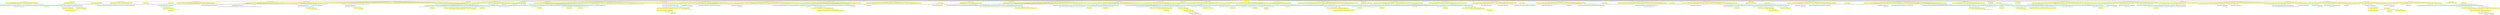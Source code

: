 digraph {nodecdf7cd9594ad44c6a8752987550eac6e [label="[], V: -0.002, N: 1500, P: 0.00, U: 0.000", shape="box", fillcolor=yellow, style=filled];
node67907f98e31d40cd9165bd837ff30ab1 [label="[30], V: -0.001, N: 28, P: 0.08, U: 0.018", shape="box"];
node1f35a936633f4d42b86114f8db666c30 [label="[35], V: -0.000, N: 1, P: 0.00, U: -0.000", shape="box", fillcolor=yellow, style=filled];
node67907f98e31d40cd9165bd837ff30ab1 -> node1f35a936633f4d42b86114f8db666c30;
node596d7f1e5c354351b4469ba42b3c73ee [label="[23], V: -0.004, N: 1, P: 0.03, U: 0.046", shape="box", fillcolor=yellow, style=filled];
node67907f98e31d40cd9165bd837ff30ab1 -> node596d7f1e5c354351b4469ba42b3c73ee;
node7cd931ff2f894e4daf0d508201b64434 [label="[40], V: 0.008, N: 11, P: 0.03, U: 0.056", shape="box", fillcolor=yellow, style=filled];
noded29c02781c464052bad574e3ba817cd4 [label="[19], V: 0.008, N: 1, P: 0.00, U: 0.008", shape="box"];
node7cd931ff2f894e4daf0d508201b64434 -> noded29c02781c464052bad574e3ba817cd4;
node8cc8d65464774ea1b3a1dc4997216bed [label="[17], V: -0.002, N: 3, P: 0.03, U: 0.079", shape="box"];
node0a4ca459ecd04b37834f7347f61cd850 [label="[19], V: 0.008, N: 1, P: 0.00, U: 0.008", shape="box", fillcolor=yellow, style=filled];
node8cc8d65464774ea1b3a1dc4997216bed -> node0a4ca459ecd04b37834f7347f61cd850;
node525ce80447104be18ef39a2697b274ab [label="[28], V: 0.011, N: 1, P: 0.04, U: 0.120", shape="box", fillcolor=yellow, style=filled];
node8cc8d65464774ea1b3a1dc4997216bed -> node525ce80447104be18ef39a2697b274ab;
node7cd931ff2f894e4daf0d508201b64434 -> node8cc8d65464774ea1b3a1dc4997216bed;
node6d5b63613f894863a1db9d93c2c7b6f0 [label="[52], V: 0.007, N: 1, P: 0.03, U: 0.080", shape="box"];
node7cd931ff2f894e4daf0d508201b64434 -> node6d5b63613f894863a1db9d93c2c7b6f0;
node9c8709a120c14566addf690156f55908 [label="[26], V: -0.004, N: 5, P: 0.03, U: 0.079", shape="box"];
node869f0cf8b98f4a2a88ec104050ed2cad [label="[19], V: 0.007, N: 1, P: 0.00, U: 0.007", shape="box", fillcolor=yellow, style=filled];
node9c8709a120c14566addf690156f55908 -> node869f0cf8b98f4a2a88ec104050ed2cad;
node623b25165adf4d1b8977e38bc1d1af2d [label="[32], V: 0.007, N: 3, P: 0.04, U: 0.129", shape="box", fillcolor=yellow, style=filled];
nodeb242fe0fcde747009d709f9556580e8a [label="[19], V: 0.005, N: 1, P: 0.00, U: 0.005", shape="box"];
node623b25165adf4d1b8977e38bc1d1af2d -> nodeb242fe0fcde747009d709f9556580e8a;
nodeb3114d29deb841c9922667e9b9641d7f [label="[43], V: 0.008, N: 1, P: 0.04, U: 0.124", shape="box"];
node623b25165adf4d1b8977e38bc1d1af2d -> nodeb3114d29deb841c9922667e9b9641d7f;
node9c8709a120c14566addf690156f55908 -> node623b25165adf4d1b8977e38bc1d1af2d;
node7cd931ff2f894e4daf0d508201b64434 -> node9c8709a120c14566addf690156f55908;
node67907f98e31d40cd9165bd837ff30ab1 -> node7cd931ff2f894e4daf0d508201b64434;
node5c18a982666a4bd99f2392144d13eb7d [label="[45], V: -0.004, N: 5, P: 0.03, U: 0.047", shape="box", fillcolor=yellow, style=filled];
node39aadc142ae04e649797b326a441eb6d [label="[35], V: -0.004, N: 1, P: 0.00, U: -0.003", shape="box"];
node5c18a982666a4bd99f2392144d13eb7d -> node39aadc142ae04e649797b326a441eb6d;
noded993fccc5ab64753b31ac4510b766f82 [label="[51], V: 0.004, N: 3, P: 0.03, U: 0.111", shape="box"];
node96ce959b08614f18baa7a6b78e911c99 [label="[35], V: -0.009, N: 1, P: 0.00, U: -0.008", shape="box", fillcolor=yellow, style=filled];
noded993fccc5ab64753b31ac4510b766f82 -> node96ce959b08614f18baa7a6b78e911c99;
nodead06b5ecbae9480489c860556b536165 [label="[23], V: -0.006, N: 1, P: 0.04, U: 0.117", shape="box", fillcolor=yellow, style=filled];
noded993fccc5ab64753b31ac4510b766f82 -> nodead06b5ecbae9480489c860556b536165;
node5c18a982666a4bd99f2392144d13eb7d -> noded993fccc5ab64753b31ac4510b766f82;
node67907f98e31d40cd9165bd837ff30ab1 -> node5c18a982666a4bd99f2392144d13eb7d;
nodeb4f3a34b86b74f819f0ab5216ee3ad4e [label="[17], V: -0.002, N: 1, P: 0.03, U: 0.046", shape="box", fillcolor=yellow, style=filled];
node67907f98e31d40cd9165bd837ff30ab1 -> nodeb4f3a34b86b74f819f0ab5216ee3ad4e;
node85f575993d98478bb450c431eccd60cb [label="[26], V: -0.003, N: 8, P: 0.03, U: 0.047", shape="box", fillcolor=yellow, style=filled];
nodecee580a411af4bbdafb1a42600420678 [label="[35], V: -0.002, N: 1, P: 0.00, U: -0.001", shape="box"];
node85f575993d98478bb450c431eccd60cb -> nodecee580a411af4bbdafb1a42600420678;
nodebe0c3bd989524f818d6aaa78e49601c4 [label="[32], V: 0.003, N: 6, P: 0.03, U: 0.096", shape="box"];
node277b6ececdf24a39a73e655dd68bede8 [label="[35], V: -0.003, N: 1, P: 0.00, U: -0.003", shape="box", fillcolor=yellow, style=filled];
nodebe0c3bd989524f818d6aaa78e49601c4 -> node277b6ececdf24a39a73e655dd68bede8;
node19334a6e2e7c4ac99423c31a374d45ab [label="[23], V: -0.007, N: 1, P: 0.03, U: 0.100", shape="box", fillcolor=yellow, style=filled];
nodebe0c3bd989524f818d6aaa78e49601c4 -> node19334a6e2e7c4ac99423c31a374d45ab;
node7bcbded7c0d4423ebc13005e92e644ce [label="[45], V: -0.005, N: 2, P: 0.03, U: 0.105", shape="box", fillcolor=yellow, style=filled];
nodea70eebc44d084300a89ad14e613d71d0 [label="[35], V: -0.007, N: 1, P: 0.00, U: 0.000", shape="box"];
node7bcbded7c0d4423ebc13005e92e644ce -> nodea70eebc44d084300a89ad14e613d71d0;
nodebe0c3bd989524f818d6aaa78e49601c4 -> node7bcbded7c0d4423ebc13005e92e644ce;
nodee86b4445738641fbab890b4290ecac0b [label="[43], V: -0.001, N: 1, P: 0.03, U: 0.105", shape="box", fillcolor=yellow, style=filled];
nodebe0c3bd989524f818d6aaa78e49601c4 -> nodee86b4445738641fbab890b4290ecac0b;
node85f575993d98478bb450c431eccd60cb -> nodebe0c3bd989524f818d6aaa78e49601c4;
node67907f98e31d40cd9165bd837ff30ab1 -> node85f575993d98478bb450c431eccd60cb;
nodecdf7cd9594ad44c6a8752987550eac6e -> node67907f98e31d40cd9165bd837ff30ab1;
node4b329f80cf3b48378ec51ce6624d809b [label="[29], V: 0.002, N: 26, P: 0.01, U: 0.005", shape="box"];
nodeb04e3cfbffc1494886c51964dff06088 [label="[35], V: 0.003, N: 1, P: 0.00, U: 0.003", shape="box", fillcolor=yellow, style=filled];
node4b329f80cf3b48378ec51ce6624d809b -> nodeb04e3cfbffc1494886c51964dff06088;
node5306a61720d043409379081d79673f52 [label="[23], V: -0.002, N: 24, P: 0.03, U: 0.055", shape="box", fillcolor=yellow, style=filled];
node2cdf767f70a74be0a8d1cd66b908065e [label="[35], V: -0.000, N: 1, P: 0.00, U: -0.000", shape="box"];
node5306a61720d043409379081d79673f52 -> node2cdf767f70a74be0a8d1cd66b908065e;
nodebe66bd1ed9f64dd9a1bd39727085d826 [label="[40], V: 0.003, N: 19, P: 0.03, U: 0.065", shape="box"];
noded9acabf6bc7e448c859cf103e5a95f8d [label="[19], V: -0.005, N: 1, P: 0.00, U: -0.005", shape="box", fillcolor=yellow, style=filled];
nodebe66bd1ed9f64dd9a1bd39727085d826 -> noded9acabf6bc7e448c859cf103e5a95f8d;
node011f5e807147470c93d6299c7872a725 [label="[52], V: -0.017, N: 1, P: 0.03, U: 0.059", shape="box", fillcolor=yellow, style=filled];
nodebe66bd1ed9f64dd9a1bd39727085d826 -> node011f5e807147470c93d6299c7872a725;
nodea5a63d2a2f7d4c1ca2da4ae0c7988253 [label="[26], V: -0.007, N: 10, P: 0.04, U: 0.075", shape="box", fillcolor=yellow, style=filled];
node93112f15637e4c65ad8ea75fcd34b290 [label="[19], V: -0.007, N: 1, P: 0.00, U: -0.007", shape="box"];
nodea5a63d2a2f7d4c1ca2da4ae0c7988253 -> node93112f15637e4c65ad8ea75fcd34b290;
nodef0436de41cda4acc9e543ebc14202e0b [label="[32], V: 0.007, N: 8, P: 0.04, U: 0.128", shape="box"];
node6f5dbbc99bb845aca301bc8248f555dc [label="[36], V: -0.002, N: 1, P: 0.02, U: 0.062", shape="box", fillcolor=yellow, style=filled];
nodef0436de41cda4acc9e543ebc14202e0b -> node6f5dbbc99bb845aca301bc8248f555dc;
node242eebddc96f4b7fad64327133c97910 [label="[43], V: -0.010, N: 6, P: 0.05, U: 0.135", shape="box", fillcolor=yellow, style=filled];
node578789f9af0e4b758b078d9dbc20a6a8 [label="[36], V: -0.002, N: 1, P: 0.02, U: 0.071", shape="box"];
node242eebddc96f4b7fad64327133c97910 -> node578789f9af0e4b758b078d9dbc20a6a8;
node7c5a7072cf6e425ea2e92d5bcc122c48 [label="[25], V: 0.007, N: 3, P: 0.05, U: 0.169", shape="box"];
node5f16b1dd5bfb4de29d1373901d14532f [label="[36], V: -0.020, N: 1, P: 0.02, U: 0.031", shape="box", fillcolor=yellow, style=filled];
node7c5a7072cf6e425ea2e92d5bcc122c48 -> node5f16b1dd5bfb4de29d1373901d14532f;
node5873111311314283be1381c461e473df [label="[54], V: -0.018, N: 1, P: 0.05, U: 0.170", shape="box", fillcolor=yellow, style=filled];
node7c5a7072cf6e425ea2e92d5bcc122c48 -> node5873111311314283be1381c461e473df;
node242eebddc96f4b7fad64327133c97910 -> node7c5a7072cf6e425ea2e92d5bcc122c48;
nodedb55b27bef6b4dfd96d55078df4012b7 [label="[54], V: -0.002, N: 1, P: 0.05, U: 0.150", shape="box"];
node242eebddc96f4b7fad64327133c97910 -> nodedb55b27bef6b4dfd96d55078df4012b7;
nodef0436de41cda4acc9e543ebc14202e0b -> node242eebddc96f4b7fad64327133c97910;
nodea5a63d2a2f7d4c1ca2da4ae0c7988253 -> nodef0436de41cda4acc9e543ebc14202e0b;
nodebe66bd1ed9f64dd9a1bd39727085d826 -> nodea5a63d2a2f7d4c1ca2da4ae0c7988253;
node0d9d8656da024e36ba5de8492492a208 [label="[16], V: 0.006, N: 6, P: 0.03, U: 0.082", shape="box", fillcolor=yellow, style=filled];
nodeffc9a0f3d0f04f25b6862300dd008149 [label="[36], V: 0.006, N: 1, P: 0.02, U: 0.068", shape="box"];
node0d9d8656da024e36ba5de8492492a208 -> nodeffc9a0f3d0f04f25b6862300dd008149;
node03adeb2e6cd44631b859e634b039ea42 [label="[26], V: -0.003, N: 4, P: 0.04, U: 0.132", shape="box"];
node8f0ad730726346068f7a186c34df2efa [label="[36], V: 0.005, N: 1, P: 0.02, U: 0.084", shape="box", fillcolor=yellow, style=filled];
node03adeb2e6cd44631b859e634b039ea42 -> node8f0ad730726346068f7a186c34df2efa;
noded786bb82bb6948ad975a7cfcfaa00368 [label="[32], V: 0.005, N: 2, P: 0.05, U: 0.169", shape="box", fillcolor=yellow, style=filled];
nodebfc803ad58904b6383e63b57ac3363ad [label="[36], V: 0.005, N: 1, P: 0.02, U: 0.000", shape="box"];
noded786bb82bb6948ad975a7cfcfaa00368 -> nodebfc803ad58904b6383e63b57ac3363ad;
node03adeb2e6cd44631b859e634b039ea42 -> noded786bb82bb6948ad975a7cfcfaa00368;
node0d9d8656da024e36ba5de8492492a208 -> node03adeb2e6cd44631b859e634b039ea42;
nodebe66bd1ed9f64dd9a1bd39727085d826 -> node0d9d8656da024e36ba5de8492492a208;
node5306a61720d043409379081d79673f52 -> nodebe66bd1ed9f64dd9a1bd39727085d826;
nodea2b60a33f2a64c1c996f721005a83b9d [label="[45], V: -0.003, N: 2, P: 0.03, U: 0.060", shape="box"];
node8a9bb5ec89404860ae920f73ab7cd613 [label="[30], V: 0.011, N: 1, P: 0.00, U: 0.000", shape="box", fillcolor=yellow, style=filled];
nodea2b60a33f2a64c1c996f721005a83b9d -> node8a9bb5ec89404860ae920f73ab7cd613;
node5306a61720d043409379081d79673f52 -> nodea2b60a33f2a64c1c996f721005a83b9d;
noded53ba360e8b04d1787b4ecb5577312e1 [label="[26], V: -0.006, N: 1, P: 0.03, U: 0.057", shape="box"];
node5306a61720d043409379081d79673f52 -> noded53ba360e8b04d1787b4ecb5577312e1;
node4b329f80cf3b48378ec51ce6624d809b -> node5306a61720d043409379081d79673f52;
nodecdf7cd9594ad44c6a8752987550eac6e -> node4b329f80cf3b48378ec51ce6624d809b;
nodeccb4eff970a443e1a1d478f8b0e4f8f6 [label="[35], V: 0.003, N: 29, P: 0.01, U: 0.006", shape="box"];
nodecc67d4d4d92245218e2f722ffb9a8af4 [label="[29], V: 0.003, N: 1, P: 0.00, U: 0.003", shape="box", fillcolor=yellow, style=filled];
nodeccb4eff970a443e1a1d478f8b0e4f8f6 -> nodecc67d4d4d92245218e2f722ffb9a8af4;
nodebdf87d5ac18749d59a7a04afc518879a [label="[23], V: -0.003, N: 7, P: 0.03, U: 0.049", shape="box", fillcolor=yellow, style=filled];
node27c9b5588b1c477289bfbbf8e81fccaa [label="[30], V: 0.005, N: 1, P: 0.00, U: 0.005", shape="box"];
nodebdf87d5ac18749d59a7a04afc518879a -> node27c9b5588b1c477289bfbbf8e81fccaa;
node510d6727c9f34ce18c54fd89c6c3edc2 [label="[45], V: -0.007, N: 1, P: 0.03, U: 0.093", shape="box"];
nodebdf87d5ac18749d59a7a04afc518879a -> node510d6727c9f34ce18c54fd89c6c3edc2;
nodee0799a6520ab4c08bff707082cf194fd [label="[52], V: -0.005, N: 1, P: 0.03, U: 0.096", shape="box"];
nodebdf87d5ac18749d59a7a04afc518879a -> nodee0799a6520ab4c08bff707082cf194fd;
nodeaf11db5ae8ff4d8688da629b21b19d86 [label="[33], V: -0.002, N: 2, P: 0.03, U: 0.097", shape="box"];
node222ee2f22f384c35990b8d33a531030a [label="[29], V: -0.002, N: 1, P: 0.00, U: 0.000", shape="box", fillcolor=yellow, style=filled];
nodeaf11db5ae8ff4d8688da629b21b19d86 -> node222ee2f22f384c35990b8d33a531030a;
nodebdf87d5ac18749d59a7a04afc518879a -> nodeaf11db5ae8ff4d8688da629b21b19d86;
nodea736ea53fcb244919ef7affb20609224 [label="[26], V: -0.005, N: 1, P: 0.03, U: 0.094", shape="box"];
nodebdf87d5ac18749d59a7a04afc518879a -> nodea736ea53fcb244919ef7affb20609224;
nodeccb4eff970a443e1a1d478f8b0e4f8f6 -> nodebdf87d5ac18749d59a7a04afc518879a;
node803c58839edd41688a7abe322084ad72 [label="[45], V: -0.003, N: 7, P: 0.03, U: 0.049", shape="box", fillcolor=yellow, style=filled];
nodee75239ec79dc4cf1bada59af70db1131 [label="[29], V: -0.000, N: 1, P: 0.00, U: 0.000", shape="box"];
node803c58839edd41688a7abe322084ad72 -> nodee75239ec79dc4cf1bada59af70db1131;
node10e38d7e00cf4bcaa00d88aee3db9f19 [label="[51], V: 0.003, N: 5, P: 0.03, U: 0.112", shape="box"];
nodecb22706451f54c2583e0224449b1d9b5 [label="[29], V: -0.003, N: 1, P: 0.00, U: -0.003", shape="box", fillcolor=yellow, style=filled];
node10e38d7e00cf4bcaa00d88aee3db9f19 -> nodecb22706451f54c2583e0224449b1d9b5;
nodef298ffedac904400b7447b2e101f64c5 [label="[23], V: -0.005, N: 1, P: 0.03, U: 0.116", shape="box", fillcolor=yellow, style=filled];
node10e38d7e00cf4bcaa00d88aee3db9f19 -> nodef298ffedac904400b7447b2e101f64c5;
nodeff8810a55456409396528f9171f5b624 [label="[17], V: -0.004, N: 1, P: 0.03, U: 0.119", shape="box", fillcolor=yellow, style=filled];
node10e38d7e00cf4bcaa00d88aee3db9f19 -> nodeff8810a55456409396528f9171f5b624;
node122a8472e4c8411897cf612fc08b3579 [label="[26], V: -0.004, N: 1, P: 0.04, U: 0.118", shape="box", fillcolor=yellow, style=filled];
node10e38d7e00cf4bcaa00d88aee3db9f19 -> node122a8472e4c8411897cf612fc08b3579;
node803c58839edd41688a7abe322084ad72 -> node10e38d7e00cf4bcaa00d88aee3db9f19;
nodeccb4eff970a443e1a1d478f8b0e4f8f6 -> node803c58839edd41688a7abe322084ad72;
node0e3215414c6b46519f97dfb5965fcdd2 [label="[17], V: -0.004, N: 1, P: 0.03, U: 0.045", shape="box", fillcolor=yellow, style=filled];
nodeccb4eff970a443e1a1d478f8b0e4f8f6 -> node0e3215414c6b46519f97dfb5965fcdd2;
node3b833e95d01f4d71b6341d6c28662c4f [label="[33], V: -0.002, N: 1, P: 0.03, U: 0.047", shape="box", fillcolor=yellow, style=filled];
nodeccb4eff970a443e1a1d478f8b0e4f8f6 -> node3b833e95d01f4d71b6341d6c28662c4f;
nodec4264086b75d48faa67099d437909d68 [label="[52], V: -0.003, N: 7, P: 0.03, U: 0.049", shape="box", fillcolor=yellow, style=filled];
node3157e85ffc2c4999af9f37a15ea533a1 [label="[29], V: 0.002, N: 1, P: 0.00, U: 0.002", shape="box"];
nodec4264086b75d48faa67099d437909d68 -> node3157e85ffc2c4999af9f37a15ea533a1;
node1ae787ac3ee64d128fe731190865bfd8 [label="[23], V: 0.001, N: 3, P: 0.03, U: 0.102", shape="box"];
node9678fecb039e4a53a3d6f7d28f5719ed [label="[29], V: -0.002, N: 1, P: 0.00, U: -0.002", shape="box", fillcolor=yellow, style=filled];
node1ae787ac3ee64d128fe731190865bfd8 -> node9678fecb039e4a53a3d6f7d28f5719ed;
node5e40e0967f9c4a9994f79b20ad48052e [label="[33], V: -0.006, N: 1, P: 0.04, U: 0.120", shape="box", fillcolor=yellow, style=filled];
node1ae787ac3ee64d128fe731190865bfd8 -> node5e40e0967f9c4a9994f79b20ad48052e;
nodec4264086b75d48faa67099d437909d68 -> node1ae787ac3ee64d128fe731190865bfd8;
nodea68fc409c3184cb291ee3c0d0f8a1527 [label="[45], V: -0.005, N: 1, P: 0.03, U: 0.097", shape="box"];
nodec4264086b75d48faa67099d437909d68 -> nodea68fc409c3184cb291ee3c0d0f8a1527;
node73388037643948cd988fdf2f666bb2ed [label="[26], V: -0.003, N: 1, P: 0.03, U: 0.097", shape="box"];
nodec4264086b75d48faa67099d437909d68 -> node73388037643948cd988fdf2f666bb2ed;
nodeccb4eff970a443e1a1d478f8b0e4f8f6 -> nodec4264086b75d48faa67099d437909d68;
nodec1e9bc86614645bf835536f6c65b032a [label="[26], V: -0.002, N: 4, P: 0.03, U: 0.049", shape="box", fillcolor=yellow, style=filled];
node736b800a392f4a8398ef390d436dd496 [label="[29], V: 0.002, N: 1, P: 0.00, U: 0.002", shape="box"];
nodec1e9bc86614645bf835536f6c65b032a -> node736b800a392f4a8398ef390d436dd496;
nodec2cd435f05ed485da6b8157067a2e05a [label="[23], V: -0.005, N: 1, P: 0.03, U: 0.111", shape="box"];
nodec1e9bc86614645bf835536f6c65b032a -> nodec2cd435f05ed485da6b8157067a2e05a;
nodeb325006299c540cbaac56b672a6078de [label="[32], V: -0.003, N: 1, P: 0.03, U: 0.109", shape="box"];
nodec1e9bc86614645bf835536f6c65b032a -> nodeb325006299c540cbaac56b672a6078de;
nodeccb4eff970a443e1a1d478f8b0e4f8f6 -> nodec1e9bc86614645bf835536f6c65b032a;
nodecdf7cd9594ad44c6a8752987550eac6e -> nodeccb4eff970a443e1a1d478f8b0e4f8f6;
node81150f8f3a6f4174b1d48acb04c23017 [label="[23], V: 0.004, N: 35, P: 0.01, U: 0.008", shape="box"];
node29861b55976a4ecbad77bf870340e06d [label="[29], V: -0.003, N: 16, P: 0.03, U: 0.043", shape="box", fillcolor=yellow, style=filled];
nodeead8f06996c14f5080e2e1c5ef860362 [label="[35], V: -0.000, N: 1, P: 0.00, U: -0.000", shape="box"];
node29861b55976a4ecbad77bf870340e06d -> nodeead8f06996c14f5080e2e1c5ef860362;
node9f008bad0a784920bf73376c78790c1e [label="[40], V: 0.005, N: 11, P: 0.03, U: 0.078", shape="box"];
node6a41ab7e8ac0443e800cf4f264ae8f18 [label="[19], V: -0.005, N: 1, P: 0.00, U: -0.005", shape="box", fillcolor=yellow, style=filled];
node9f008bad0a784920bf73376c78790c1e -> node6a41ab7e8ac0443e800cf4f264ae8f18;
nodee4e0a3ef2f58411e9b8778fad561f5c8 [label="[26], V: -0.006, N: 9, P: 0.04, U: 0.099", shape="box", fillcolor=yellow, style=filled];
node61a591a8c2614a0bae1ee9be9abe253a [label="[19], V: -0.007, N: 1, P: 0.00, U: -0.007", shape="box"];
nodee4e0a3ef2f58411e9b8778fad561f5c8 -> node61a591a8c2614a0bae1ee9be9abe253a;
nodeea85115ccbc949729de004d2c0b1e3e3 [label="[32], V: 0.006, N: 7, P: 0.04, U: 0.131", shape="box"];
nodea83d46da2b3b447db71f874ffd45c9f6 [label="[36], V: -0.002, N: 1, P: 0.02, U: 0.064", shape="box", fillcolor=yellow, style=filled];
nodeea85115ccbc949729de004d2c0b1e3e3 -> nodea83d46da2b3b447db71f874ffd45c9f6;
nodefc128e545edb4004899d2e64b944f85a [label="[43], V: -0.008, N: 5, P: 0.05, U: 0.144", shape="box", fillcolor=yellow, style=filled];
noded967a2aae64542439420db2fa4329898 [label="[36], V: -0.002, N: 1, P: 0.02, U: 0.074", shape="box"];
nodefc128e545edb4004899d2e64b944f85a -> noded967a2aae64542439420db2fa4329898;
node8bed26589cc14b17b4bd89e511fb0d1f [label="[25], V: 0.002, N: 2, P: 0.05, U: 0.157", shape="box"];
node797e4db19ad34b2a8d8d45ecad3ab97d [label="[36], V: -0.020, N: 1, P: 0.02, U: 0.000", shape="box", fillcolor=yellow, style=filled];
node8bed26589cc14b17b4bd89e511fb0d1f -> node797e4db19ad34b2a8d8d45ecad3ab97d;
nodefc128e545edb4004899d2e64b944f85a -> node8bed26589cc14b17b4bd89e511fb0d1f;
nodec7eab26362c94899a8b604420e821a3d [label="[54], V: -0.002, N: 1, P: 0.05, U: 0.156", shape="box"];
nodefc128e545edb4004899d2e64b944f85a -> nodec7eab26362c94899a8b604420e821a3d;
nodeea85115ccbc949729de004d2c0b1e3e3 -> nodefc128e545edb4004899d2e64b944f85a;
nodee4e0a3ef2f58411e9b8778fad561f5c8 -> nodeea85115ccbc949729de004d2c0b1e3e3;
node9f008bad0a784920bf73376c78790c1e -> nodee4e0a3ef2f58411e9b8778fad561f5c8;
node29861b55976a4ecbad77bf870340e06d -> node9f008bad0a784920bf73376c78790c1e;
node8ace985006c048a29d1128aaadf7b7e6 [label="[45], V: -0.003, N: 2, P: 0.03, U: 0.072", shape="box"];
node903149002eae4b78a116743687894b14 [label="[30], V: 0.011, N: 1, P: 0.00, U: 0.000", shape="box", fillcolor=yellow, style=filled];
node8ace985006c048a29d1128aaadf7b7e6 -> node903149002eae4b78a116743687894b14;
node29861b55976a4ecbad77bf870340e06d -> node8ace985006c048a29d1128aaadf7b7e6;
nodea0b7cf567c8c4bcb9f1349b7b7ba0be6 [label="[26], V: -0.006, N: 1, P: 0.03, U: 0.069", shape="box"];
node29861b55976a4ecbad77bf870340e06d -> nodea0b7cf567c8c4bcb9f1349b7b7ba0be6;
node81150f8f3a6f4174b1d48acb04c23017 -> node29861b55976a4ecbad77bf870340e06d;
nodef3f22776d06442ff995e7b9106ac534e [label="[30], V: -0.004, N: 1, P: 0.03, U: 0.039", shape="box", fillcolor=yellow, style=filled];
node81150f8f3a6f4174b1d48acb04c23017 -> nodef3f22776d06442ff995e7b9106ac534e;
nodebfadf8ccd9094b1dafb62e7704aa7672 [label="[35], V: -0.004, N: 1, P: 0.03, U: 0.039", shape="box", fillcolor=yellow, style=filled];
node81150f8f3a6f4174b1d48acb04c23017 -> nodebfadf8ccd9094b1dafb62e7704aa7672;
nodea160e3e440ae40c886ee97a52a3f5025 [label="[40], V: -0.006, N: 1, P: 0.03, U: 0.038", shape="box", fillcolor=yellow, style=filled];
node81150f8f3a6f4174b1d48acb04c23017 -> nodea160e3e440ae40c886ee97a52a3f5025;
node0ccc73cee64f4547b74e42b8cf228e4b [label="[45], V: -0.004, N: 1, P: 0.03, U: 0.040", shape="box", fillcolor=yellow, style=filled];
node81150f8f3a6f4174b1d48acb04c23017 -> node0ccc73cee64f4547b74e42b8cf228e4b;
node40850bc7f4dc44b0a4fe3851cf566d27 [label="[33], V: -0.007, N: 11, P: 0.03, U: 0.040", shape="box", fillcolor=yellow, style=filled];
node75c87a973ac6479da944240d107d18c1 [label="[30], V: -0.005, N: 1, P: 0.03, U: 0.071", shape="box"];
node40850bc7f4dc44b0a4fe3851cf566d27 -> node75c87a973ac6479da944240d107d18c1;
nodee9d85b853cb44686b3d779386256cff3 [label="[29], V: -0.006, N: 1, P: 0.03, U: 0.073", shape="box"];
node40850bc7f4dc44b0a4fe3851cf566d27 -> nodee9d85b853cb44686b3d779386256cff3;
node394f602437d542209d7945c16ed375fd [label="[35], V: -0.005, N: 1, P: 0.03, U: 0.072", shape="box"];
node40850bc7f4dc44b0a4fe3851cf566d27 -> node394f602437d542209d7945c16ed375fd;
node52a007d21114408fb25ebdd0e3e30aa1 [label="[40], V: -0.009, N: 1, P: 0.03, U: 0.071", shape="box"];
node40850bc7f4dc44b0a4fe3851cf566d27 -> node52a007d21114408fb25ebdd0e3e30aa1;
node84fa385d2e364d27ba880581f3a7f02d [label="[28], V: -0.008, N: 1, P: 0.03, U: 0.070", shape="box"];
node40850bc7f4dc44b0a4fe3851cf566d27 -> node84fa385d2e364d27ba880581f3a7f02d;
node2ea528046cec40f892d76bf896cbd4f9 [label="[26], V: 0.005, N: 4, P: 0.03, U: 0.083", shape="box"];
nodec72bdcaa4cd54b6e8b77ad33b2b05041 [label="[29], V: -0.007, N: 1, P: 0.03, U: 0.102", shape="box", fillcolor=yellow, style=filled];
node2ea528046cec40f892d76bf896cbd4f9 -> nodec72bdcaa4cd54b6e8b77ad33b2b05041;
node9f7b12cec1994756b3ce9faf00c05eb4 [label="[40], V: -0.010, N: 1, P: 0.03, U: 0.111", shape="box", fillcolor=yellow, style=filled];
node2ea528046cec40f892d76bf896cbd4f9 -> node9f7b12cec1994756b3ce9faf00c05eb4;
node98bc704cc47543089d3b7817e48e8e3c [label="[32], V: -0.007, N: 1, P: 0.03, U: 0.107", shape="box", fillcolor=yellow, style=filled];
node2ea528046cec40f892d76bf896cbd4f9 -> node98bc704cc47543089d3b7817e48e8e3c;
node40850bc7f4dc44b0a4fe3851cf566d27 -> node2ea528046cec40f892d76bf896cbd4f9;
node816ee5cebdaf47caaf5615a082c857ee [label="[52], V: -0.006, N: 1, P: 0.03, U: 0.071", shape="box"];
node40850bc7f4dc44b0a4fe3851cf566d27 -> node816ee5cebdaf47caaf5615a082c857ee;
node81150f8f3a6f4174b1d48acb04c23017 -> node40850bc7f4dc44b0a4fe3851cf566d27;
node49be5ef342ab4bb4ab37604a7f2780e7 [label="[26], V: -0.004, N: 2, P: 0.03, U: 0.040", shape="box", fillcolor=yellow, style=filled];
nodee6c01c01cec94fb684c33ec4a2712fea [label="[30], V: -0.005, N: 1, P: 0.03, U: 0.000", shape="box"];
node49be5ef342ab4bb4ab37604a7f2780e7 -> nodee6c01c01cec94fb684c33ec4a2712fea;
node81150f8f3a6f4174b1d48acb04c23017 -> node49be5ef342ab4bb4ab37604a7f2780e7;
node0be429a7059d43a7bbad5fff6f98eebd [label="[52], V: -0.004, N: 1, P: 0.03, U: 0.039", shape="box", fillcolor=yellow, style=filled];
node81150f8f3a6f4174b1d48acb04c23017 -> node0be429a7059d43a7bbad5fff6f98eebd;
nodecdf7cd9594ad44c6a8752987550eac6e -> node81150f8f3a6f4174b1d48acb04c23017;
nodeef3fd9d481af45748258184dded480c7 [label="[25], V: 0.007, N: 31, P: 0.01, U: 0.009", shape="box"];
node55d5c39b14a0434e9c482c84d58794ff [label="[29], V: -0.004, N: 1, P: 0.02, U: 0.037", shape="box", fillcolor=yellow, style=filled];
nodeef3fd9d481af45748258184dded480c7 -> node55d5c39b14a0434e9c482c84d58794ff;
node32f83e251c014a868b628be3936d9e24 [label="[30], V: -0.007, N: 23, P: 0.03, U: 0.044", shape="box", fillcolor=yellow, style=filled];
nodee77eb950c4e84a32912dfa97ad260750 [label="[35], V: -0.003, N: 1, P: 0.00, U: -0.003", shape="box"];
node32f83e251c014a868b628be3936d9e24 -> nodee77eb950c4e84a32912dfa97ad260750;
nodee867bbc4a28c46878bc03ca151c7e67c [label="[23], V: -0.010, N: 1, P: 0.03, U: 0.048", shape="box"];
node32f83e251c014a868b628be3936d9e24 -> nodee867bbc4a28c46878bc03ca151c7e67c;
node93bb8d8f3d9741eeb5f2a4a438aec941 [label="[45], V: 0.006, N: 11, P: 0.03, U: 0.066", shape="box"];
node2e9f7262bbf142a291fb6d3835a0405e [label="[29], V: 0.006, N: 1, P: 0.00, U: 0.006", shape="box", fillcolor=yellow, style=filled];
node93bb8d8f3d9741eeb5f2a4a438aec941 -> node2e9f7262bbf142a291fb6d3835a0405e;
node31fe7b542fb14edbb5743bb708d25ee4 [label="[51], V: -0.009, N: 9, P: 0.03, U: 0.086", shape="box", fillcolor=yellow, style=filled];
nodeefa991def9dd44d2bb44061c9bccf462 [label="[35], V: -0.003, N: 1, P: 0.00, U: -0.003", shape="box"];
node31fe7b542fb14edbb5743bb708d25ee4 -> nodeefa991def9dd44d2bb44061c9bccf462;
node59f0387d1ca3449ca859abaa62979587 [label="[12], V: -0.011, N: 1, P: 0.04, U: 0.102", shape="box"];
node31fe7b542fb14edbb5743bb708d25ee4 -> node59f0387d1ca3449ca859abaa62979587;
node7c7051705f9243efaa60d3b8bd5f5033 [label="[17], V: -0.013, N: 1, P: 0.04, U: 0.097", shape="box"];
node31fe7b542fb14edbb5743bb708d25ee4 -> node7c7051705f9243efaa60d3b8bd5f5033;
nodeda657cfd7564477aa31894f652ebcb08 [label="[22], V: -0.009, N: 1, P: 0.04, U: 0.101", shape="box"];
node31fe7b542fb14edbb5743bb708d25ee4 -> nodeda657cfd7564477aa31894f652ebcb08;
nodef4bc8c722ea24cb7a19008d0b0aa1607 [label="[9], V: -0.007, N: 1, P: 0.04, U: 0.101", shape="box"];
node31fe7b542fb14edbb5743bb708d25ee4 -> nodef4bc8c722ea24cb7a19008d0b0aa1607;
node685781600eca4b718916dc8acd52c3f8 [label="[27], V: -0.008, N: 1, P: 0.04, U: 0.106", shape="box"];
node31fe7b542fb14edbb5743bb708d25ee4 -> node685781600eca4b718916dc8acd52c3f8;
node65d6385a3998417396b22813fe596e28 [label="[38], V: -0.012, N: 1, P: 0.04, U: 0.095", shape="box"];
node31fe7b542fb14edbb5743bb708d25ee4 -> node65d6385a3998417396b22813fe596e28;
node90bce4d229f144319dec5ac0fb1e5fd9 [label="[10], V: -0.009, N: 1, P: 0.04, U: 0.098", shape="box"];
node31fe7b542fb14edbb5743bb708d25ee4 -> node90bce4d229f144319dec5ac0fb1e5fd9;
node93bb8d8f3d9741eeb5f2a4a438aec941 -> node31fe7b542fb14edbb5743bb708d25ee4;
node32f83e251c014a868b628be3936d9e24 -> node93bb8d8f3d9741eeb5f2a4a438aec941;
noded343a3e047064550b9d2de4501774079 [label="[12], V: -0.008, N: 1, P: 0.03, U: 0.050", shape="box"];
node32f83e251c014a868b628be3936d9e24 -> noded343a3e047064550b9d2de4501774079;
nodea96f274ab684432180d36b5eb15937f4 [label="[17], V: -0.010, N: 1, P: 0.03, U: 0.048", shape="box"];
node32f83e251c014a868b628be3936d9e24 -> nodea96f274ab684432180d36b5eb15937f4;
nodea26b25898e9f48858018e32a11652c03 [label="[33], V: -0.008, N: 1, P: 0.03, U: 0.050", shape="box"];
node32f83e251c014a868b628be3936d9e24 -> nodea26b25898e9f48858018e32a11652c03;
node748d1037eec14a99a34d32d6a28a8063 [label="[52], V: -0.008, N: 1, P: 0.03, U: 0.050", shape="box"];
node32f83e251c014a868b628be3936d9e24 -> node748d1037eec14a99a34d32d6a28a8063;
nodef5837acd8d414e7f9d66beb841c2bea3 [label="[22], V: -0.008, N: 1, P: 0.03, U: 0.049", shape="box"];
node32f83e251c014a868b628be3936d9e24 -> nodef5837acd8d414e7f9d66beb841c2bea3;
nodec1fc46469f5d4c35b63dfae31aa82643 [label="[8], V: -0.005, N: 1, P: 0.03, U: 0.049", shape="box"];
node32f83e251c014a868b628be3936d9e24 -> nodec1fc46469f5d4c35b63dfae31aa82643;
node8145e5b9f62a4eb2b3863344b1dfeb12 [label="[27], V: -0.007, N: 1, P: 0.03, U: 0.047", shape="box"];
node32f83e251c014a868b628be3936d9e24 -> node8145e5b9f62a4eb2b3863344b1dfeb12;
nodedf735f55678640c7bf2c01a2fd3c6c9a [label="[9], V: -0.006, N: 1, P: 0.03, U: 0.050", shape="box"];
node32f83e251c014a868b628be3936d9e24 -> nodedf735f55678640c7bf2c01a2fd3c6c9a;
node616655298a554359a2e44ef7baf356fc [label="[10], V: -0.008, N: 1, P: 0.03, U: 0.047", shape="box"];
node32f83e251c014a868b628be3936d9e24 -> node616655298a554359a2e44ef7baf356fc;
nodeef3fd9d481af45748258184dded480c7 -> node32f83e251c014a868b628be3936d9e24;
nodefe8c21c4489947c4ac33950a712583f9 [label="[23], V: -0.006, N: 1, P: 0.03, U: 0.038", shape="box", fillcolor=yellow, style=filled];
nodeef3fd9d481af45748258184dded480c7 -> nodefe8c21c4489947c4ac33950a712583f9;
node04d03dd087d24483bdc5ea63b55cdc73 [label="[31], V: -0.005, N: 1, P: 0.03, U: 0.039", shape="box", fillcolor=yellow, style=filled];
nodeef3fd9d481af45748258184dded480c7 -> node04d03dd087d24483bdc5ea63b55cdc73;
nodecfe73c30a5214841a0b3cc84f7a7d2ba [label="[17], V: -0.007, N: 1, P: 0.03, U: 0.038", shape="box", fillcolor=yellow, style=filled];
nodeef3fd9d481af45748258184dded480c7 -> nodecfe73c30a5214841a0b3cc84f7a7d2ba;
node3ba870bf542d47cc9cd2f64252eb036c [label="[45], V: -0.004, N: 1, P: 0.03, U: 0.042", shape="box", fillcolor=yellow, style=filled];
nodeef3fd9d481af45748258184dded480c7 -> node3ba870bf542d47cc9cd2f64252eb036c;
nodec0c287ae1bd6462da63b7264d03644b9 [label="[12], V: -0.006, N: 1, P: 0.03, U: 0.039", shape="box", fillcolor=yellow, style=filled];
nodeef3fd9d481af45748258184dded480c7 -> nodec0c287ae1bd6462da63b7264d03644b9;
node17f0886778234d6ab8852f1f407055eb [label="[33], V: -0.004, N: 1, P: 0.03, U: 0.044", shape="box", fillcolor=yellow, style=filled];
nodeef3fd9d481af45748258184dded480c7 -> node17f0886778234d6ab8852f1f407055eb;
nodecdf7cd9594ad44c6a8752987550eac6e -> nodeef3fd9d481af45748258184dded480c7;
nodea28ca9c54e5446dd8fc37138a1eb9c03 [label="[34], V: 0.001, N: 24, P: 0.01, U: 0.003", shape="box"];
node05e49e8fb6b342379879b703fb9c6df8 [label="[35], V: -0.000, N: 1, P: 0.02, U: 0.047", shape="box", fillcolor=yellow, style=filled];
nodea28ca9c54e5446dd8fc37138a1eb9c03 -> node05e49e8fb6b342379879b703fb9c6df8;
node69bb0e4e0326478882a1cebb5e484cbb [label="[30], V: -0.000, N: 18, P: 0.03, U: 0.054", shape="box", fillcolor=yellow, style=filled];
nodefb4aff6423e4430a8d205905c1c9b70b [label="[29], V: 0.015, N: 1, P: 0.00, U: 0.015", shape="box"];
node69bb0e4e0326478882a1cebb5e484cbb -> nodefb4aff6423e4430a8d205905c1c9b70b;
node94dc47e8812c4997b29b912c7b1427c0 [label="[23], V: -0.006, N: 1, P: 0.03, U: 0.060", shape="box"];
node69bb0e4e0326478882a1cebb5e484cbb -> node94dc47e8812c4997b29b912c7b1427c0;
node87bce65cd75c4288ba14da4e7243ada5 [label="[17], V: 0.003, N: 10, P: 0.03, U: 0.067", shape="box"];
nodeee9ee56892c04b6e9bde195a6d6c5a37 [label="[29], V: 0.004, N: 1, P: 0.00, U: 0.004", shape="box", fillcolor=yellow, style=filled];
node87bce65cd75c4288ba14da4e7243ada5 -> nodeee9ee56892c04b6e9bde195a6d6c5a37;
node153bd070dfa84a65b740677a5b49613f [label="[26], V: -0.005, N: 8, P: 0.03, U: 0.095", shape="box", fillcolor=yellow, style=filled];
node5f5153d205cc4a4da55b54b5eb001b23 [label="[29], V: 0.002, N: 1, P: 0.00, U: 0.002", shape="box"];
node153bd070dfa84a65b740677a5b49613f -> node5f5153d205cc4a4da55b54b5eb001b23;
nodeb25adf6c40b54731ba88fb1051330191 [label="[36], V: -0.009, N: 1, P: 0.04, U: 0.105", shape="box"];
node153bd070dfa84a65b740677a5b49613f -> nodeb25adf6c40b54731ba88fb1051330191;
node2668f139d91e4899a030ac1c4421e7e0 [label="[32], V: 0.001, N: 5, P: 0.04, U: 0.120", shape="box"];
node075231df0e1b44a9aa3f3a6839840967 [label="[29], V: 0.000, N: 1, P: 0.00, U: 0.001", shape="box", fillcolor=yellow, style=filled];
node2668f139d91e4899a030ac1c4421e7e0 -> node075231df0e1b44a9aa3f3a6839840967;
node64d527249ebc49ada88d99b7b934d2ed [label="[43], V: -0.005, N: 3, P: 0.04, U: 0.143", shape="box", fillcolor=yellow, style=filled];
nodec04ddc5a494a4790bdbb9b1a74ab2bc9 [label="[29], V: 0.002, N: 1, P: 0.00, U: 0.002", shape="box"];
node64d527249ebc49ada88d99b7b934d2ed -> nodec04ddc5a494a4790bdbb9b1a74ab2bc9;
nodecca01ee3de1444829ca9cf5721c859ad [label="[47], V: -0.010, N: 1, P: 0.04, U: 0.140", shape="box"];
node64d527249ebc49ada88d99b7b934d2ed -> nodecca01ee3de1444829ca9cf5721c859ad;
node2668f139d91e4899a030ac1c4421e7e0 -> node64d527249ebc49ada88d99b7b934d2ed;
node153bd070dfa84a65b740677a5b49613f -> node2668f139d91e4899a030ac1c4421e7e0;
node87bce65cd75c4288ba14da4e7243ada5 -> node153bd070dfa84a65b740677a5b49613f;
node69bb0e4e0326478882a1cebb5e484cbb -> node87bce65cd75c4288ba14da4e7243ada5;
node4dd48b19dd93492bb57f03ab7605a628 [label="[52], V: -0.003, N: 1, P: 0.03, U: 0.058", shape="box"];
node69bb0e4e0326478882a1cebb5e484cbb -> node4dd48b19dd93492bb57f03ab7605a628;
node85746e6ca178476983b4695afe394226 [label="[26], V: -0.008, N: 2, P: 0.03, U: 0.058", shape="box"];
node59c5a16aa2ec450a812dd67e20e0f1a1 [label="[29], V: 0.014, N: 1, P: 0.00, U: 0.000", shape="box", fillcolor=yellow, style=filled];
node85746e6ca178476983b4695afe394226 -> node59c5a16aa2ec450a812dd67e20e0f1a1;
node69bb0e4e0326478882a1cebb5e484cbb -> node85746e6ca178476983b4695afe394226;
node0dbf9bbb83e5421f9d35ead1e3c5f525 [label="[22], V: -0.012, N: 2, P: 0.03, U: 0.050", shape="box"];
nodeeb2c7c4da70b41cc98a72b95eb8226b5 [label="[29], V: 0.024, N: 1, P: 0.00, U: 0.000", shape="box", fillcolor=yellow, style=filled];
node0dbf9bbb83e5421f9d35ead1e3c5f525 -> nodeeb2c7c4da70b41cc98a72b95eb8226b5;
node69bb0e4e0326478882a1cebb5e484cbb -> node0dbf9bbb83e5421f9d35ead1e3c5f525;
nodea28ca9c54e5446dd8fc37138a1eb9c03 -> node69bb0e4e0326478882a1cebb5e484cbb;
node71634dc5e5ae4469b83cde76fe545a58 [label="[23], V: -0.005, N: 2, P: 0.03, U: 0.050", shape="box", fillcolor=yellow, style=filled];
nodeae9f2ef80de645dc8d7e196c032c9191 [label="[30], V: -0.006, N: 1, P: 0.03, U: 0.000", shape="box"];
node71634dc5e5ae4469b83cde76fe545a58 -> nodeae9f2ef80de645dc8d7e196c032c9191;
nodea28ca9c54e5446dd8fc37138a1eb9c03 -> node71634dc5e5ae4469b83cde76fe545a58;
node11442e06b5644de7a634f5da2748b8d5 [label="[17], V: -0.005, N: 1, P: 0.03, U: 0.049", shape="box", fillcolor=yellow, style=filled];
nodea28ca9c54e5446dd8fc37138a1eb9c03 -> node11442e06b5644de7a634f5da2748b8d5;
nodee4df097f965a491fb28ea5bd9f512747 [label="[26], V: -0.003, N: 1, P: 0.03, U: 0.050", shape="box", fillcolor=yellow, style=filled];
nodea28ca9c54e5446dd8fc37138a1eb9c03 -> nodee4df097f965a491fb28ea5bd9f512747;
nodecdf7cd9594ad44c6a8752987550eac6e -> nodea28ca9c54e5446dd8fc37138a1eb9c03;
node6b41276290934c82a1e40a079d6d2044 [label="[19], V: 0.004, N: 38, P: 0.00, U: 0.004", shape="box"];
nodebb2ba4cb8cf845869e3654beafe8d251 [label="[13,30], V: -0.005, N: 1, P: 0.02, U: 0.031", shape="box", fillcolor=yellow, style=filled];
node6b41276290934c82a1e40a079d6d2044 -> nodebb2ba4cb8cf845869e3654beafe8d251;
node224e3f8d7fdd41568ffc4be8c651adb4 [label="[13,29], V: -0.004, N: 1, P: 0.02, U: 0.031", shape="box", fillcolor=yellow, style=filled];
node6b41276290934c82a1e40a079d6d2044 -> node224e3f8d7fdd41568ffc4be8c651adb4;
nodef2013fce5ae94c53a14309a997a0d6ac [label="[13,35], V: -0.005, N: 1, P: 0.02, U: 0.030", shape="box", fillcolor=yellow, style=filled];
node6b41276290934c82a1e40a079d6d2044 -> nodef2013fce5ae94c53a14309a997a0d6ac;
node9f82d07389ac4c359ce7ecb3cd2038d0 [label="[13,40], V: -0.007, N: 1, P: 0.02, U: 0.029", shape="box", fillcolor=yellow, style=filled];
node6b41276290934c82a1e40a079d6d2044 -> node9f82d07389ac4c359ce7ecb3cd2038d0;
node70967707a5ff47339340d6e410bb1245 [label="[13,36], V: -0.000, N: 2, P: 0.02, U: 0.040", shape="box", fillcolor=yellow, style=filled];
node550a0a8b7e164b3091811cd1ae576649 [label="[35], V: -0.006, N: 1, P: 0.03, U: 0.000", shape="box"];
node70967707a5ff47339340d6e410bb1245 -> node550a0a8b7e164b3091811cd1ae576649;
node6b41276290934c82a1e40a079d6d2044 -> node70967707a5ff47339340d6e410bb1245;
node2fc07131e00a4eabbe5c4e140e2f8e29 [label="[13,31], V: -0.005, N: 1, P: 0.02, U: 0.030", shape="box", fillcolor=yellow, style=filled];
node6b41276290934c82a1e40a079d6d2044 -> node2fc07131e00a4eabbe5c4e140e2f8e29;
node500cf8686bfc4f8280822fa521508eba [label="[13,28], V: -0.001, N: 13, P: 0.02, U: 0.034", shape="box", fillcolor=yellow, style=filled];
node90f4268914c84f279a25c8992b62a45e [label="[35], V: 0.007, N: 9, P: 0.03, U: 0.073", shape="box"];
node2f4de3235a1c44be95c780f8a3cdd353 [label="[29], V: 0.002, N: 1, P: 0.00, U: 0.002", shape="box", fillcolor=yellow, style=filled];
node90f4268914c84f279a25c8992b62a45e -> node2f4de3235a1c44be95c780f8a3cdd353;
nodee45af4ed978a4560934f952c175da2d5 [label="[17], V: -0.004, N: 7, P: 0.05, U: 0.141", shape="box", fillcolor=yellow, style=filled];
node9cbc51ee84f24b9cb841c16e5fc68ec4 [label="[29], V: 0.003, N: 1, P: 0.00, U: 0.003", shape="box"];
nodee45af4ed978a4560934f952c175da2d5 -> node9cbc51ee84f24b9cb841c16e5fc68ec4;
node8aa3aaa03c934fed9a658361c7cf3809 [label="[33], V: -0.011, N: 1, P: 0.04, U: 0.114", shape="box"];
nodee45af4ed978a4560934f952c175da2d5 -> node8aa3aaa03c934fed9a658361c7cf3809;
nodebd51e2761ee6466d8c7d4f2aa331565e [label="[52], V: 0.007, N: 4, P: 0.04, U: 0.125", shape="box"];
nodeed1e1c50480c419d9685c94106d6beaf [label="[29], V: 0.002, N: 1, P: 0.00, U: 0.002", shape="box", fillcolor=yellow, style=filled];
nodebd51e2761ee6466d8c7d4f2aa331565e -> nodeed1e1c50480c419d9685c94106d6beaf;
node111ce8a8aa8b4e17832c29ce0b188357 [label="[33], V: -0.015, N: 2, P: 0.04, U: 0.146", shape="box", fillcolor=yellow, style=filled];
node4cc01ca0cdf94e40b495bb068f551e26 [label="[29], V: -0.017, N: 1, P: 0.00, U: 0.000", shape="box"];
node111ce8a8aa8b4e17832c29ce0b188357 -> node4cc01ca0cdf94e40b495bb068f551e26;
nodebd51e2761ee6466d8c7d4f2aa331565e -> node111ce8a8aa8b4e17832c29ce0b188357;
nodee45af4ed978a4560934f952c175da2d5 -> nodebd51e2761ee6466d8c7d4f2aa331565e;
node90f4268914c84f279a25c8992b62a45e -> nodee45af4ed978a4560934f952c175da2d5;
node500cf8686bfc4f8280822fa521508eba -> node90f4268914c84f279a25c8992b62a45e;
node600a1684373840e09b568b241ff975ad [label="[17], V: -0.009, N: 1, P: 0.03, U: 0.071", shape="box"];
node500cf8686bfc4f8280822fa521508eba -> node600a1684373840e09b568b241ff975ad;
nodeb1d37ab2ea6a49afa7d4fa4625ee1d9e [label="[33], V: -0.008, N: 1, P: 0.03, U: 0.066", shape="box"];
node500cf8686bfc4f8280822fa521508eba -> nodeb1d37ab2ea6a49afa7d4fa4625ee1d9e;
nodea4c59b7b0b1c4f3594a77679ee33a3c7 [label="[22], V: -0.007, N: 1, P: 0.03, U: 0.067", shape="box"];
node500cf8686bfc4f8280822fa521508eba -> nodea4c59b7b0b1c4f3594a77679ee33a3c7;
node6b41276290934c82a1e40a079d6d2044 -> node500cf8686bfc4f8280822fa521508eba;
node5c51852a2013465bb1dc9741c467981d [label="[13,17], V: -0.007, N: 1, P: 0.02, U: 0.028", shape="box", fillcolor=yellow, style=filled];
node6b41276290934c82a1e40a079d6d2044 -> node5c51852a2013465bb1dc9741c467981d;
nodea6b2a7a8d85d408f80460536609d2393 [label="[13,45], V: -0.005, N: 1, P: 0.02, U: 0.031", shape="box", fillcolor=yellow, style=filled];
node6b41276290934c82a1e40a079d6d2044 -> nodea6b2a7a8d85d408f80460536609d2393;
noded4791c8c03334033a7ef839e1cb2fc43 [label="[13,12], V: -0.006, N: 1, P: 0.02, U: 0.029", shape="box", fillcolor=yellow, style=filled];
node6b41276290934c82a1e40a079d6d2044 -> noded4791c8c03334033a7ef839e1cb2fc43;
node0bb4fc33e2964597bc6d77efc1fc8c28 [label="[13,33], V: -0.005, N: 1, P: 0.02, U: 0.031", shape="box", fillcolor=yellow, style=filled];
node6b41276290934c82a1e40a079d6d2044 -> node0bb4fc33e2964597bc6d77efc1fc8c28;
node6678c210ada1440a91536e932bd5a3ac [label="[13,52], V: -0.005, N: 1, P: 0.02, U: 0.030", shape="box", fillcolor=yellow, style=filled];
node6b41276290934c82a1e40a079d6d2044 -> node6678c210ada1440a91536e932bd5a3ac;
node3f03d6c9916b452ebc227d2987951e1e [label="[13,7], V: -0.006, N: 1, P: 0.02, U: 0.029", shape="box", fillcolor=yellow, style=filled];
node6b41276290934c82a1e40a079d6d2044 -> node3f03d6c9916b452ebc227d2987951e1e;
node6a4bcfbb90f248f4ae5c7962f565a3b7 [label="[13,22], V: -0.005, N: 1, P: 0.02, U: 0.030", shape="box", fillcolor=yellow, style=filled];
node6b41276290934c82a1e40a079d6d2044 -> node6a4bcfbb90f248f4ae5c7962f565a3b7;
node6d93a758abc6478ea3419cec106cf1e5 [label="[13,26], V: -0.005, N: 1, P: 0.02, U: 0.029", shape="box", fillcolor=yellow, style=filled];
node6b41276290934c82a1e40a079d6d2044 -> node6d93a758abc6478ea3419cec106cf1e5;
nodeb68912153c6e446ead42661372bc562e [label="[13,44], V: -0.005, N: 1, P: 0.02, U: 0.029", shape="box", fillcolor=yellow, style=filled];
node6b41276290934c82a1e40a079d6d2044 -> nodeb68912153c6e446ead42661372bc562e;
nodee63f8cd887c34f7684f0aad6195f69d7 [label="[13,27], V: -0.004, N: 1, P: 0.02, U: 0.030", shape="box", fillcolor=yellow, style=filled];
node6b41276290934c82a1e40a079d6d2044 -> nodee63f8cd887c34f7684f0aad6195f69d7;
nodeed4abfbe42674f3c8821f7c05c2004e5 [label="[13,57], V: -0.005, N: 1, P: 0.02, U: 0.030", shape="box", fillcolor=yellow, style=filled];
node6b41276290934c82a1e40a079d6d2044 -> nodeed4abfbe42674f3c8821f7c05c2004e5;
nodea33da353f5a54648b82910a8e4e7eb6a [label="[13,32], V: -0.005, N: 1, P: 0.02, U: 0.029", shape="box", fillcolor=yellow, style=filled];
node6b41276290934c82a1e40a079d6d2044 -> nodea33da353f5a54648b82910a8e4e7eb6a;
nodecdbac005c27b40fbbb3e07c975315472 [label="[13,16], V: -0.006, N: 1, P: 0.02, U: 0.029", shape="box", fillcolor=yellow, style=filled];
node6b41276290934c82a1e40a079d6d2044 -> nodecdbac005c27b40fbbb3e07c975315472;
nodecdfe55c4f5414d26901114726f1ab5cc [label="[13,38], V: -0.007, N: 1, P: 0.02, U: 0.028", shape="box", fillcolor=yellow, style=filled];
node6b41276290934c82a1e40a079d6d2044 -> nodecdfe55c4f5414d26901114726f1ab5cc;
nodecb6f22e04dcd4d75914889dc2cb4eea8 [label="[13,21], V: -0.007, N: 1, P: 0.02, U: 0.028", shape="box", fillcolor=yellow, style=filled];
node6b41276290934c82a1e40a079d6d2044 -> nodecb6f22e04dcd4d75914889dc2cb4eea8;
node5a07673bfc3741d19b45717c360a2d79 [label="[13,10], V: -0.004, N: 1, P: 0.02, U: 0.030", shape="box", fillcolor=yellow, style=filled];
node6b41276290934c82a1e40a079d6d2044 -> node5a07673bfc3741d19b45717c360a2d79;
node1dc561931109471daa1c8a3ae99ab45d [label="[13,54], V: -0.005, N: 1, P: 0.02, U: 0.029", shape="box", fillcolor=yellow, style=filled];
node6b41276290934c82a1e40a079d6d2044 -> node1dc561931109471daa1c8a3ae99ab45d;
nodecdf7cd9594ad44c6a8752987550eac6e -> node6b41276290934c82a1e40a079d6d2044;
nodecbbe6ef786c74687872563f07e3fc8de [label="[41], V: -0.004, N: 33, P: 0.01, U: -0.001", shape="box"];
nodee1c5163c60924eb08774fe7ce5816e4f [label="[35], V: 0.028, N: 2, P: 0.00, U: 0.028", shape="box", fillcolor=yellow, style=filled];
node7fb133af094c4bc8b9ace9b5c289a2a4 [label="[40,29], V: -0.000, N: 1, P: 0.02, U: 0.000", shape="box"];
nodee1c5163c60924eb08774fe7ce5816e4f -> node7fb133af094c4bc8b9ace9b5c289a2a4;
nodecbbe6ef786c74687872563f07e3fc8de -> nodee1c5163c60924eb08774fe7ce5816e4f;
node7e1c5b3f50f54aff9ccc69b9c25dd35f [label="[30], V: 0.002, N: 30, P: 0.03, U: 0.052", shape="box", fillcolor=yellow, style=filled];
node57aaeaad1fca4317b13e1073c33e9d47 [label="[19], V: 0.006, N: 1, P: 0.00, U: 0.006", shape="box"];
node7e1c5b3f50f54aff9ccc69b9c25dd35f -> node57aaeaad1fca4317b13e1073c33e9d47;
node0a62df7870394c9f91c927014dd4d625 [label="[23], V: -0.005, N: 7, P: 0.03, U: 0.046", shape="box"];
node46426fb119c64916a1e237ea5488cc6d [label="[19], V: 0.002, N: 1, P: 0.00, U: 0.002", shape="box", fillcolor=yellow, style=filled];
node0a62df7870394c9f91c927014dd4d625 -> node46426fb119c64916a1e237ea5488cc6d;
node6a9808fe7bbd40ce8a95c83c13d8b1fe [label="[33], V: 0.007, N: 5, P: 0.03, U: 0.102", shape="box", fillcolor=yellow, style=filled];
nodec94750296e7f4142b8857f5959044602 [label="[19], V: 0.000, N: 1, P: 0.00, U: 0.000", shape="box"];
node6a9808fe7bbd40ce8a95c83c13d8b1fe -> nodec94750296e7f4142b8857f5959044602;
node680482e845f54f00a2c4800d08c4ae84 [label="[52], V: -0.004, N: 1, P: 0.03, U: 0.114", shape="box"];
node6a9808fe7bbd40ce8a95c83c13d8b1fe -> node680482e845f54f00a2c4800d08c4ae84;
nodefa9246ee339a438b863227d7ec39018d [label="[26], V: -0.024, N: 2, P: 0.03, U: 0.115", shape="box"];
node78f719055f174a1d9a99c3ff3ed5d82a [label="[34], V: 0.045, N: 1, P: 0.03, U: 0.000", shape="box", fillcolor=yellow, style=filled];
nodefa9246ee339a438b863227d7ec39018d -> node78f719055f174a1d9a99c3ff3ed5d82a;
node6a9808fe7bbd40ce8a95c83c13d8b1fe -> nodefa9246ee339a438b863227d7ec39018d;
node0a62df7870394c9f91c927014dd4d625 -> node6a9808fe7bbd40ce8a95c83c13d8b1fe;
node7e1c5b3f50f54aff9ccc69b9c25dd35f -> node0a62df7870394c9f91c927014dd4d625;
nodeef6dec3912864fe895a920336e776c73 [label="[17], V: -0.001, N: 1, P: 0.03, U: 0.049", shape="box"];
node7e1c5b3f50f54aff9ccc69b9c25dd35f -> nodeef6dec3912864fe895a920336e776c73;
node4c221acf89564600bf1bdcd83e7b8d84 [label="[52], V: -0.001, N: 2, P: 0.03, U: 0.049", shape="box"];
noded4480976686b419fa20fa59a29d487e3 [label="[19], V: 0.004, N: 1, P: 0.00, U: 0.000", shape="box", fillcolor=yellow, style=filled];
node4c221acf89564600bf1bdcd83e7b8d84 -> noded4480976686b419fa20fa59a29d487e3;
node7e1c5b3f50f54aff9ccc69b9c25dd35f -> node4c221acf89564600bf1bdcd83e7b8d84;
node1825a838e034492fb3dddbeb9016271a [label="[26], V: -0.000, N: 18, P: 0.03, U: 0.050", shape="box"];
node2544897748dd46a48a9f201cc9375470 [label="[19], V: 0.004, N: 1, P: 0.00, U: 0.004", shape="box", fillcolor=yellow, style=filled];
node1825a838e034492fb3dddbeb9016271a -> node2544897748dd46a48a9f201cc9375470;
nodeebc6c7aede864dc08cc0b219178510c9 [label="[32], V: 0.000, N: 16, P: 0.03, U: 0.073", shape="box", fillcolor=yellow, style=filled];
nodebe1c8857a469480f942536c3679cf47b [label="[19], V: 0.002, N: 1, P: 0.00, U: 0.002", shape="box"];
nodeebc6c7aede864dc08cc0b219178510c9 -> nodebe1c8857a469480f942536c3679cf47b;
nodeb019e0b3afb04b96a0c002a292615cf8 [label="[23], V: -0.003, N: 1, P: 0.03, U: 0.076", shape="box"];
nodeebc6c7aede864dc08cc0b219178510c9 -> nodeb019e0b3afb04b96a0c002a292615cf8;
node52283c6c5ee34f9e8159354e28dca5dd [label="[17], V: -0.004, N: 1, P: 0.03, U: 0.073", shape="box"];
nodeebc6c7aede864dc08cc0b219178510c9 -> node52283c6c5ee34f9e8159354e28dca5dd;
node2764e79e48fb47d3a9c4e5ed0ef8262e [label="[52], V: -0.004, N: 2, P: 0.03, U: 0.075", shape="box"];
node2488b3ce0d104883b5c372b3162d57c5 [label="[36], V: 0.005, N: 1, P: 0.03, U: 0.000", shape="box", fillcolor=yellow, style=filled];
node2764e79e48fb47d3a9c4e5ed0ef8262e -> node2488b3ce0d104883b5c372b3162d57c5;
nodeebc6c7aede864dc08cc0b219178510c9 -> node2764e79e48fb47d3a9c4e5ed0ef8262e;
node437428e597434327a7debb46bf24a5c1 [label="[43], V: -0.000, N: 10, P: 0.03, U: 0.077", shape="box"];
node370d27c9c9e64dcb981767b989e04b23 [label="[19], V: 0.005, N: 1, P: 0.00, U: 0.005", shape="box", fillcolor=yellow, style=filled];
node437428e597434327a7debb46bf24a5c1 -> node370d27c9c9e64dcb981767b989e04b23;
node59a81baeed584dbbba50f31c0fe715fa [label="[23], V: 0.004, N: 4, P: 0.03, U: 0.106", shape="box", fillcolor=yellow, style=filled];
node2955628192c946948949657ecb3c907c [label="[34], V: 0.031, N: 1, P: 0.03, U: 0.132", shape="box"];
node59a81baeed584dbbba50f31c0fe715fa -> node2955628192c946948949657ecb3c907c;
node4a06261e75f54a198e3b16366a607edc [label="[47], V: -0.007, N: 1, P: 0.04, U: 0.138", shape="box"];
node59a81baeed584dbbba50f31c0fe715fa -> node4a06261e75f54a198e3b16366a607edc;
nodeae345e82ce1c43a587db953442029987 [label="[33], V: -0.005, N: 1, P: 0.04, U: 0.136", shape="box"];
node59a81baeed584dbbba50f31c0fe715fa -> nodeae345e82ce1c43a587db953442029987;
node437428e597434327a7debb46bf24a5c1 -> node59a81baeed584dbbba50f31c0fe715fa;
node3b1bed624ca446baa627def62cc0db74 [label="[47], V: -0.005, N: 1, P: 0.03, U: 0.094", shape="box", fillcolor=yellow, style=filled];
node437428e597434327a7debb46bf24a5c1 -> node3b1bed624ca446baa627def62cc0db74;
node4decf0f686964cdca57f047ce80188b0 [label="[17], V: -0.004, N: 1, P: 0.03, U: 0.092", shape="box", fillcolor=yellow, style=filled];
node437428e597434327a7debb46bf24a5c1 -> node4decf0f686964cdca57f047ce80188b0;
nodedffb0fb7a1b741e39a095f9da93cb1de [label="[52], V: -0.004, N: 2, P: 0.03, U: 0.094", shape="box", fillcolor=yellow, style=filled];
nodeb8fffba4b1794e73a7316d2de8f2c165 [label="[23], V: -0.005, N: 1, P: 0.04, U: 0.000", shape="box"];
nodedffb0fb7a1b741e39a095f9da93cb1de -> nodeb8fffba4b1794e73a7316d2de8f2c165;
node437428e597434327a7debb46bf24a5c1 -> nodedffb0fb7a1b741e39a095f9da93cb1de;
nodeebc6c7aede864dc08cc0b219178510c9 -> node437428e597434327a7debb46bf24a5c1;
node1825a838e034492fb3dddbeb9016271a -> nodeebc6c7aede864dc08cc0b219178510c9;
node7e1c5b3f50f54aff9ccc69b9c25dd35f -> node1825a838e034492fb3dddbeb9016271a;
nodecbbe6ef786c74687872563f07e3fc8de -> node7e1c5b3f50f54aff9ccc69b9c25dd35f;
nodecdf7cd9594ad44c6a8752987550eac6e -> nodecbbe6ef786c74687872563f07e3fc8de;
node393a7c6c62384ec6b1667c4ee539f69a [label="[36], V: 0.005, N: 23, P: 0.01, U: 0.008", shape="box"];
node6f8ac29c59404c2e9b090a3991584692 [label="[35], V: -0.002, N: 1, P: 0.02, U: 0.046", shape="box", fillcolor=yellow, style=filled];
node393a7c6c62384ec6b1667c4ee539f69a -> node6f8ac29c59404c2e9b090a3991584692;
node6292ee753acc44339514ca99371f2569 [label="[30], V: -0.006, N: 15, P: 0.03, U: 0.049", shape="box", fillcolor=yellow, style=filled];
node5c6f2e1ea7b94fa1bd0a9992b78bc8d3 [label="[35], V: 0.002, N: 1, P: 0.00, U: 0.002", shape="box"];
node6292ee753acc44339514ca99371f2569 -> node5c6f2e1ea7b94fa1bd0a9992b78bc8d3;
noded188b71c9bf34687a3fa3d4143904007 [label="[45], V: 0.006, N: 13, P: 0.03, U: 0.078", shape="box"];
node6995d39d4c9049d7ba0aa149d15e6bc1 [label="[35], V: -0.005, N: 1, P: 0.00, U: -0.004", shape="box", fillcolor=yellow, style=filled];
noded188b71c9bf34687a3fa3d4143904007 -> node6995d39d4c9049d7ba0aa149d15e6bc1;
nodee12d54e21fee4decae70e914b8593e87 [label="[23], V: -0.007, N: 1, P: 0.03, U: 0.070", shape="box", fillcolor=yellow, style=filled];
noded188b71c9bf34687a3fa3d4143904007 -> nodee12d54e21fee4decae70e914b8593e87;
node69dcc12a79754a2f975d9086ca18e986 [label="[17], V: -0.008, N: 1, P: 0.03, U: 0.069", shape="box", fillcolor=yellow, style=filled];
noded188b71c9bf34687a3fa3d4143904007 -> node69dcc12a79754a2f975d9086ca18e986;
nodee5f75170d8cd4de980f2807dd05ce0f9 [label="[51], V: -0.008, N: 7, P: 0.03, U: 0.077", shape="box", fillcolor=yellow, style=filled];
node0f5de237648f4363a985aba42b9383a0 [label="[35], V: -0.008, N: 1, P: 0.00, U: -0.007", shape="box"];
nodee5f75170d8cd4de980f2807dd05ce0f9 -> node0f5de237648f4363a985aba42b9383a0;
node1b0089f0f14b43bab731176e9f8ef3ec [label="[23], V: -0.009, N: 1, P: 0.04, U: 0.109", shape="box"];
nodee5f75170d8cd4de980f2807dd05ce0f9 -> node1b0089f0f14b43bab731176e9f8ef3ec;
nodeaef52f95c1984a4e8c9c2d60b8578bdd [label="[17], V: -0.010, N: 1, P: 0.04, U: 0.107", shape="box"];
nodee5f75170d8cd4de980f2807dd05ce0f9 -> nodeaef52f95c1984a4e8c9c2d60b8578bdd;
node969f560a73b3404189f12944ea76359e [label="[26], V: 0.001, N: 2, P: 0.04, U: 0.111", shape="box"];
nodeadb40ff7c12b46b6a4fd31b84f87943f [label="[35], V: -0.009, N: 1, P: 0.00, U: 0.000", shape="box", fillcolor=yellow, style=filled];
node969f560a73b3404189f12944ea76359e -> nodeadb40ff7c12b46b6a4fd31b84f87943f;
nodee5f75170d8cd4de980f2807dd05ce0f9 -> node969f560a73b3404189f12944ea76359e;
node3836470dc9d84f3aafcba3852e2cfb96 [label="[22], V: -0.007, N: 1, P: 0.04, U: 0.105", shape="box"];
nodee5f75170d8cd4de980f2807dd05ce0f9 -> node3836470dc9d84f3aafcba3852e2cfb96;
noded188b71c9bf34687a3fa3d4143904007 -> nodee5f75170d8cd4de980f2807dd05ce0f9;
node19d8039f47b247b0883e4db95bc2a0bf [label="[52], V: -0.006, N: 1, P: 0.03, U: 0.073", shape="box", fillcolor=yellow, style=filled];
noded188b71c9bf34687a3fa3d4143904007 -> node19d8039f47b247b0883e4db95bc2a0bf;
node476122ac13cc4df6ac883d6aec5e9f0d [label="[26], V: -0.005, N: 1, P: 0.03, U: 0.073", shape="box", fillcolor=yellow, style=filled];
noded188b71c9bf34687a3fa3d4143904007 -> node476122ac13cc4df6ac883d6aec5e9f0d;
node6292ee753acc44339514ca99371f2569 -> noded188b71c9bf34687a3fa3d4143904007;
node393a7c6c62384ec6b1667c4ee539f69a -> node6292ee753acc44339514ca99371f2569;
nodedda85345819e4873a6f556d019e2d4e5 [label="[23], V: -0.003, N: 1, P: 0.03, U: 0.047", shape="box", fillcolor=yellow, style=filled];
node393a7c6c62384ec6b1667c4ee539f69a -> nodedda85345819e4873a6f556d019e2d4e5;
noded625dfb164314b17b835f99348b5f112 [label="[45], V: -0.003, N: 1, P: 0.03, U: 0.049", shape="box", fillcolor=yellow, style=filled];
node393a7c6c62384ec6b1667c4ee539f69a -> noded625dfb164314b17b835f99348b5f112;
nodeac7f706fa4844da68ac00ca907ff0a9a [label="[17], V: -0.005, N: 1, P: 0.03, U: 0.046", shape="box", fillcolor=yellow, style=filled];
node393a7c6c62384ec6b1667c4ee539f69a -> nodeac7f706fa4844da68ac00ca907ff0a9a;
node9d2113726e124449b7150b4319ca835f [label="[33], V: -0.002, N: 1, P: 0.02, U: 0.049", shape="box", fillcolor=yellow, style=filled];
node393a7c6c62384ec6b1667c4ee539f69a -> node9d2113726e124449b7150b4319ca835f;
node50206ff1ceb8463f9f5b70c9d315ea2f [label="[52], V: -0.003, N: 1, P: 0.03, U: 0.048", shape="box", fillcolor=yellow, style=filled];
node393a7c6c62384ec6b1667c4ee539f69a -> node50206ff1ceb8463f9f5b70c9d315ea2f;
node1626d4469af7420cabe16a43b9e58e01 [label="[26], V: -0.002, N: 1, P: 0.03, U: 0.049", shape="box", fillcolor=yellow, style=filled];
node393a7c6c62384ec6b1667c4ee539f69a -> node1626d4469af7420cabe16a43b9e58e01;
nodecdf7cd9594ad44c6a8752987550eac6e -> node393a7c6c62384ec6b1667c4ee539f69a;
nodee19582c305b34d608e2da6e397cdde0c [label="[40], V: -0.008, N: 27, P: 0.01, U: -0.004", shape="box"];
node466574c774034301bd542fb4fb6e84db [label="[35], V: 0.002, N: 1, P: 0.00, U: 0.002", shape="box", fillcolor=yellow, style=filled];
nodee19582c305b34d608e2da6e397cdde0c -> node466574c774034301bd542fb4fb6e84db;
nodee7ac079b3eb745ab9d560ec7c35cb7c1 [label="[30], V: 0.008, N: 25, P: 0.03, U: 0.062", shape="box", fillcolor=yellow, style=filled];
node1f2d48477b3e4964aea0aad84e28f033 [label="[19], V: 0.008, N: 1, P: 0.00, U: 0.008", shape="box"];
nodee7ac079b3eb745ab9d560ec7c35cb7c1 -> node1f2d48477b3e4964aea0aad84e28f033;
node394fec4c0e0241b3a928a4a824c9bf8f [label="[23], V: -0.002, N: 3, P: 0.03, U: 0.056", shape="box"];
node8f225532ecc946f584a5f8f296183258 [label="[19], V: 0.007, N: 1, P: 0.00, U: 0.007", shape="box", fillcolor=yellow, style=filled];
node394fec4c0e0241b3a928a4a824c9bf8f -> node8f225532ecc946f584a5f8f296183258;
node8a30bad2342a49158e80687a532e8d75 [label="[26], V: 0.009, N: 1, P: 0.03, U: 0.111", shape="box", fillcolor=yellow, style=filled];
node394fec4c0e0241b3a928a4a824c9bf8f -> node8a30bad2342a49158e80687a532e8d75;
nodee7ac079b3eb745ab9d560ec7c35cb7c1 -> node394fec4c0e0241b3a928a4a824c9bf8f;
node8f797452912348ce9f18d2295528a568 [label="[17], V: -0.004, N: 5, P: 0.03, U: 0.053", shape="box"];
node5aefaa4514dd49619b519cb86c84773e [label="[19], V: 0.008, N: 1, P: 0.00, U: 0.008", shape="box", fillcolor=yellow, style=filled];
node8f797452912348ce9f18d2295528a568 -> node5aefaa4514dd49619b519cb86c84773e;
nodef9b49bd38bc9400d88a6daba7895e7f5 [label="[28], V: 0.008, N: 3, P: 0.04, U: 0.131", shape="box", fillcolor=yellow, style=filled];
node507d7674b1eb4664afc7f13c0cc3dce1 [label="[19], V: 0.003, N: 1, P: 0.00, U: 0.003", shape="box"];
nodef9b49bd38bc9400d88a6daba7895e7f5 -> node507d7674b1eb4664afc7f13c0cc3dce1;
nodedc9cc0be385143889df2b7bb8d624d5e [label="[26], V: 0.009, N: 1, P: 0.04, U: 0.124", shape="box"];
nodef9b49bd38bc9400d88a6daba7895e7f5 -> nodedc9cc0be385143889df2b7bb8d624d5e;
node8f797452912348ce9f18d2295528a568 -> nodef9b49bd38bc9400d88a6daba7895e7f5;
nodee7ac079b3eb745ab9d560ec7c35cb7c1 -> node8f797452912348ce9f18d2295528a568;
node4d6c9b55037a47b2afa01bd3c2b1ff6b [label="[52], V: -0.002, N: 3, P: 0.03, U: 0.054", shape="box"];
node33578f84fb3a46abb3c0d40208172ad6 [label="[19], V: 0.008, N: 1, P: 0.00, U: 0.008", shape="box", fillcolor=yellow, style=filled];
node4d6c9b55037a47b2afa01bd3c2b1ff6b -> node33578f84fb3a46abb3c0d40208172ad6;
nodeef64f425628c4699a6914f7323e576f9 [label="[26], V: 0.006, N: 1, P: 0.03, U: 0.113", shape="box", fillcolor=yellow, style=filled];
node4d6c9b55037a47b2afa01bd3c2b1ff6b -> nodeef64f425628c4699a6914f7323e576f9;
nodee7ac079b3eb745ab9d560ec7c35cb7c1 -> node4d6c9b55037a47b2afa01bd3c2b1ff6b;
node2337e84dce804a2d9c318ec19a00c36a [label="[33], V: -0.002, N: 3, P: 0.03, U: 0.053", shape="box"];
node8a9ed43d052f45e38945bc21314b440c [label="[19], V: 0.007, N: 1, P: 0.00, U: 0.007", shape="box", fillcolor=yellow, style=filled];
node2337e84dce804a2d9c318ec19a00c36a -> node8a9ed43d052f45e38945bc21314b440c;
nodec37a74c5ff6746479612b1274618ad78 [label="[26], V: 0.008, N: 1, P: 0.03, U: 0.110", shape="box", fillcolor=yellow, style=filled];
node2337e84dce804a2d9c318ec19a00c36a -> nodec37a74c5ff6746479612b1274618ad78;
nodee7ac079b3eb745ab9d560ec7c35cb7c1 -> node2337e84dce804a2d9c318ec19a00c36a;
node55d91da94210418abe85d95dafcb4db3 [label="[26], V: -0.004, N: 6, P: 0.03, U: 0.054", shape="box"];
node30bb90283cc34721913759a9bd80f398 [label="[19], V: 0.007, N: 1, P: 0.00, U: 0.007", shape="box", fillcolor=yellow, style=filled];
node55d91da94210418abe85d95dafcb4db3 -> node30bb90283cc34721913759a9bd80f398;
node99605ffca6a1461f9b2851f06ad56f79 [label="[32], V: 0.007, N: 4, P: 0.04, U: 0.125", shape="box", fillcolor=yellow, style=filled];
node77128bf9431140e0af08214343ed6bf4 [label="[19], V: 0.005, N: 1, P: 0.00, U: 0.005", shape="box"];
node99605ffca6a1461f9b2851f06ad56f79 -> node77128bf9431140e0af08214343ed6bf4;
nodeb0e6733ed6754385a356c7eb2d91e79c [label="[43], V: 0.001, N: 2, P: 0.04, U: 0.140", shape="box"];
nodebe421af6ee314f91b23d19f54a4f8a55 [label="[19], V: 0.007, N: 1, P: 0.00, U: 0.000", shape="box", fillcolor=yellow, style=filled];
nodeb0e6733ed6754385a356c7eb2d91e79c -> nodebe421af6ee314f91b23d19f54a4f8a55;
node99605ffca6a1461f9b2851f06ad56f79 -> nodeb0e6733ed6754385a356c7eb2d91e79c;
node55d91da94210418abe85d95dafcb4db3 -> node99605ffca6a1461f9b2851f06ad56f79;
nodee7ac079b3eb745ab9d560ec7c35cb7c1 -> node55d91da94210418abe85d95dafcb4db3;
nodeade2cb942a2845298cb2332c6e2d3a2e [label="[22], V: -0.003, N: 3, P: 0.03, U: 0.052", shape="box"];
nodeaa800c816fbc44e9b13439f890635ad0 [label="[19], V: 0.006, N: 1, P: 0.00, U: 0.006", shape="box", fillcolor=yellow, style=filled];
nodeade2cb942a2845298cb2332c6e2d3a2e -> nodeaa800c816fbc44e9b13439f890635ad0;
nodef458c3cafdb94ef7878ce3290767b1fa [label="[28], V: 0.010, N: 1, P: 0.03, U: 0.113", shape="box", fillcolor=yellow, style=filled];
nodeade2cb942a2845298cb2332c6e2d3a2e -> nodef458c3cafdb94ef7878ce3290767b1fa;
nodee7ac079b3eb745ab9d560ec7c35cb7c1 -> nodeade2cb942a2845298cb2332c6e2d3a2e;
nodee19582c305b34d608e2da6e397cdde0c -> nodee7ac079b3eb745ab9d560ec7c35cb7c1;
nodecdf7cd9594ad44c6a8752987550eac6e -> nodee19582c305b34d608e2da6e397cdde0c;
nodef835bda61dc94decb813b4fe42769d49 [label="[28], V: -0.007, N: 29, P: 0.01, U: -0.004", shape="box"];
node0283f154356e4bacb5419dd32e230610 [label="[29], V: -0.002, N: 1, P: 0.02, U: 0.041", shape="box", fillcolor=yellow, style=filled];
nodef835bda61dc94decb813b4fe42769d49 -> node0283f154356e4bacb5419dd32e230610;
nodef957c1e059b34d279abd06396188c66b [label="[30], V: 0.009, N: 23, P: 0.03, U: 0.056", shape="box", fillcolor=yellow, style=filled];
node07d44adb648040bc91ea5bd0cf90a9c1 [label="[29], V: 0.052, N: 1, P: 0.00, U: 0.052", shape="box"];
nodef957c1e059b34d279abd06396188c66b -> node07d44adb648040bc91ea5bd0cf90a9c1;
nodef46813b9fb3043dbba0265f98873ae2c [label="[40], V: -0.002, N: 3, P: 0.03, U: 0.052", shape="box"];
node580d57168f8546b09694091109a34ebe [label="[19], V: 0.006, N: 1, P: 0.00, U: 0.006", shape="box", fillcolor=yellow, style=filled];
nodef46813b9fb3043dbba0265f98873ae2c -> node580d57168f8546b09694091109a34ebe;
node40d2fe73c5e4465ba980a6c25fb10340 [label="[22], V: 0.010, N: 1, P: 0.03, U: 0.111", shape="box", fillcolor=yellow, style=filled];
nodef46813b9fb3043dbba0265f98873ae2c -> node40d2fe73c5e4465ba980a6c25fb10340;
nodef957c1e059b34d279abd06396188c66b -> nodef46813b9fb3043dbba0265f98873ae2c;
nodebd6a4d7be3214ee39da3b6d5da5d4f91 [label="[45], V: -0.006, N: 11, P: 0.03, U: 0.052", shape="box"];
nodebb0360a9ccbe4aaf96b541caa03afe69 [label="[35], V: 0.006, N: 1, P: 0.00, U: 0.006", shape="box", fillcolor=yellow, style=filled];
nodebd6a4d7be3214ee39da3b6d5da5d4f91 -> nodebb0360a9ccbe4aaf96b541caa03afe69;
node1e46a351a84b4c9d8b1e5bd6a595b21e [label="[22], V: -0.005, N: 1, P: 0.03, U: 0.081", shape="box", fillcolor=yellow, style=filled];
nodebd6a4d7be3214ee39da3b6d5da5d4f91 -> node1e46a351a84b4c9d8b1e5bd6a595b21e;
nodea6ddefd6cb8e411fa2c9fc49a51d865e [label="[51], V: 0.008, N: 8, P: 0.03, U: 0.088", shape="box", fillcolor=yellow, style=filled];
node2f7efee27bb6495c9177150636815bf5 [label="[29], V: 0.012, N: 1, P: 0.00, U: 0.013", shape="box"];
nodea6ddefd6cb8e411fa2c9fc49a51d865e -> node2f7efee27bb6495c9177150636815bf5;
node87c3028ebcbc4570a6e279ad9fb9bd6f [label="[23], V: -0.016, N: 2, P: 0.04, U: 0.125", shape="box"];
node23239a00c0dc420586489e897a1eadd3 [label="[19], V: 0.050, N: 1, P: 0.00, U: 0.000", shape="box", fillcolor=yellow, style=filled];
node87c3028ebcbc4570a6e279ad9fb9bd6f -> node23239a00c0dc420586489e897a1eadd3;
nodea6ddefd6cb8e411fa2c9fc49a51d865e -> node87c3028ebcbc4570a6e279ad9fb9bd6f;
nodec0459d416ba9440ea27fcc120a637719 [label="[17], V: -0.008, N: 1, P: 0.04, U: 0.099", shape="box"];
nodea6ddefd6cb8e411fa2c9fc49a51d865e -> nodec0459d416ba9440ea27fcc120a637719;
node2e49b4ed334841d7ad369b56ac5a7fe1 [label="[22], V: -0.008, N: 2, P: 0.04, U: 0.107", shape="box"];
nodee0ceb787c771437bac21c9b65fafd628 [label="[29], V: 0.010, N: 1, P: 0.00, U: 0.000", shape="box", fillcolor=yellow, style=filled];
node2e49b4ed334841d7ad369b56ac5a7fe1 -> nodee0ceb787c771437bac21c9b65fafd628;
nodea6ddefd6cb8e411fa2c9fc49a51d865e -> node2e49b4ed334841d7ad369b56ac5a7fe1;
node507c71b81c26400b9b51f7140016d0a8 [label="[26], V: -0.006, N: 1, P: 0.04, U: 0.105", shape="box"];
nodea6ddefd6cb8e411fa2c9fc49a51d865e -> node507c71b81c26400b9b51f7140016d0a8;
nodebd6a4d7be3214ee39da3b6d5da5d4f91 -> nodea6ddefd6cb8e411fa2c9fc49a51d865e;
nodef957c1e059b34d279abd06396188c66b -> nodebd6a4d7be3214ee39da3b6d5da5d4f91;
node81ea10e419f54b36bae92cc156af9122 [label="[17], V: 0.003, N: 2, P: 0.03, U: 0.061", shape="box"];
node9421de3e617645688cb57ec2f925d2a2 [label="[29], V: 0.001, N: 1, P: 0.00, U: 0.000", shape="box", fillcolor=yellow, style=filled];
node81ea10e419f54b36bae92cc156af9122 -> node9421de3e617645688cb57ec2f925d2a2;
nodef957c1e059b34d279abd06396188c66b -> node81ea10e419f54b36bae92cc156af9122;
node4002cba42679415a83edc076b9ab6533 [label="[33], V: -0.005, N: 1, P: 0.03, U: 0.053", shape="box"];
nodef957c1e059b34d279abd06396188c66b -> node4002cba42679415a83edc076b9ab6533;
nodee76c0118f19e4ba49f444246258acb26 [label="[22], V: -0.006, N: 2, P: 0.03, U: 0.053", shape="box"];
node2ce1c42ce3ef48108510a9945602076a [label="[29], V: 0.008, N: 1, P: 0.00, U: 0.000", shape="box", fillcolor=yellow, style=filled];
nodee76c0118f19e4ba49f444246258acb26 -> node2ce1c42ce3ef48108510a9945602076a;
nodef957c1e059b34d279abd06396188c66b -> nodee76c0118f19e4ba49f444246258acb26;
noded23d4ee60d874a658cb32e5fd8841b2f [label="[26], V: -0.024, N: 2, P: 0.03, U: 0.032", shape="box"];
node57283e0c9a70415ab365724487c32c7e [label="[29], V: 0.053, N: 1, P: 0.00, U: 0.000", shape="box", fillcolor=yellow, style=filled];
noded23d4ee60d874a658cb32e5fd8841b2f -> node57283e0c9a70415ab365724487c32c7e;
nodef957c1e059b34d279abd06396188c66b -> noded23d4ee60d874a658cb32e5fd8841b2f;
nodef835bda61dc94decb813b4fe42769d49 -> nodef957c1e059b34d279abd06396188c66b;
node2c66057e4a5a472c95df63b9a3fa9508 [label="[33], V: -0.004, N: 1, P: 0.03, U: 0.044", shape="box", fillcolor=yellow, style=filled];
nodef835bda61dc94decb813b4fe42769d49 -> node2c66057e4a5a472c95df63b9a3fa9508;
nodef9da658b08314dbaa73c6175eafb9143 [label="[22], V: -0.004, N: 3, P: 0.03, U: 0.045", shape="box", fillcolor=yellow, style=filled];
node65732379af944971976f8812b5f36b87 [label="[30], V: -0.004, N: 1, P: 0.03, U: 0.096", shape="box"];
nodef9da658b08314dbaa73c6175eafb9143 -> node65732379af944971976f8812b5f36b87;
nodea9509904b6f84268a2872553a4219f6c [label="[45], V: -0.006, N: 1, P: 0.03, U: 0.100", shape="box"];
nodef9da658b08314dbaa73c6175eafb9143 -> nodea9509904b6f84268a2872553a4219f6c;
nodef835bda61dc94decb813b4fe42769d49 -> nodef9da658b08314dbaa73c6175eafb9143;
nodecdf7cd9594ad44c6a8752987550eac6e -> nodef835bda61dc94decb813b4fe42769d49;
nodef531c3086c7b48ecbaa20c846a9b0ebf [label="[31], V: 0.003, N: 30, P: 0.01, U: 0.006", shape="box"];
nodec5e6a70a2d594abb97e617e576b9f39f [label="[29], V: -0.001, N: 1, P: 0.02, U: 0.040", shape="box", fillcolor=yellow, style=filled];
nodef531c3086c7b48ecbaa20c846a9b0ebf -> nodec5e6a70a2d594abb97e617e576b9f39f;
node22dbce66fcc84c079b99e77572811fb1 [label="[30], V: -0.004, N: 1, P: 0.03, U: 0.041", shape="box", fillcolor=yellow, style=filled];
nodef531c3086c7b48ecbaa20c846a9b0ebf -> node22dbce66fcc84c079b99e77572811fb1;
node246efcc1904e4282b9c13f94fdb7410d [label="[35], V: -0.002, N: 1, P: 0.02, U: 0.041", shape="box", fillcolor=yellow, style=filled];
nodef531c3086c7b48ecbaa20c846a9b0ebf -> node246efcc1904e4282b9c13f94fdb7410d;
node493fe2bee4c5416f89737d5a89514814 [label="[23], V: -0.004, N: 1, P: 0.03, U: 0.041", shape="box", fillcolor=yellow, style=filled];
nodef531c3086c7b48ecbaa20c846a9b0ebf -> node493fe2bee4c5416f89737d5a89514814;
node762b88257c7749e3bcf43c0967ec6004 [label="[25], V: -0.005, N: 1, P: 0.02, U: 0.039", shape="box", fillcolor=yellow, style=filled];
nodef531c3086c7b48ecbaa20c846a9b0ebf -> node762b88257c7749e3bcf43c0967ec6004;
node4a75a4a09aba4ca382b8c813822a2de6 [label="[36], V: -0.003, N: 1, P: 0.02, U: 0.038", shape="box", fillcolor=yellow, style=filled];
nodef531c3086c7b48ecbaa20c846a9b0ebf -> node4a75a4a09aba4ca382b8c813822a2de6;
nodefd1078d7bde64d85902e3e27c4f91433 [label="[40], V: -0.004, N: 1, P: 0.02, U: 0.038", shape="box", fillcolor=yellow, style=filled];
nodef531c3086c7b48ecbaa20c846a9b0ebf -> nodefd1078d7bde64d85902e3e27c4f91433;
nodedbdc701eddc941278d215d85d6cb5932 [label="[45], V: -0.004, N: 5, P: 0.03, U: 0.041", shape="box", fillcolor=yellow, style=filled];
node87eff6b404db4741a6a3fc92c448e32d [label="[29], V: -0.004, N: 1, P: 0.03, U: 0.085", shape="box"];
nodedbdc701eddc941278d215d85d6cb5932 -> node87eff6b404db4741a6a3fc92c448e32d;
node718c226b5537450dbceb38e8976a0904 [label="[51], V: 0.003, N: 3, P: 0.03, U: 0.101", shape="box"];
node2f63ccb56efd4109bbdab5e48bf03e51 [label="[29], V: -0.005, N: 1, P: 0.03, U: 0.092", shape="box", fillcolor=yellow, style=filled];
node718c226b5537450dbceb38e8976a0904 -> node2f63ccb56efd4109bbdab5e48bf03e51;
nodedc5efc2765294accb8311fa8f40b12df [label="[30], V: -0.007, N: 1, P: 0.03, U: 0.107", shape="box", fillcolor=yellow, style=filled];
node718c226b5537450dbceb38e8976a0904 -> nodedc5efc2765294accb8311fa8f40b12df;
nodedbdc701eddc941278d215d85d6cb5932 -> node718c226b5537450dbceb38e8976a0904;
nodef531c3086c7b48ecbaa20c846a9b0ebf -> nodedbdc701eddc941278d215d85d6cb5932;
nodeaa8849ecc64d4ca48f24dd8175b06fa0 [label="[12], V: -0.003, N: 1, P: 0.02, U: 0.039", shape="box", fillcolor=yellow, style=filled];
nodef531c3086c7b48ecbaa20c846a9b0ebf -> nodeaa8849ecc64d4ca48f24dd8175b06fa0;
node824548b49c9c4da6806dec9ef01238ff [label="[17], V: -0.005, N: 1, P: 0.03, U: 0.040", shape="box", fillcolor=yellow, style=filled];
nodef531c3086c7b48ecbaa20c846a9b0ebf -> node824548b49c9c4da6806dec9ef01238ff;
nodee60eb174aac14bb7a2318861c0c028bf [label="[33], V: -0.003, N: 3, P: 0.02, U: 0.041", shape="box", fillcolor=yellow, style=filled];
node35a8f78806294eb39579ffee058807f7 [label="[29], V: -0.003, N: 1, P: 0.02, U: 0.079", shape="box"];
nodee60eb174aac14bb7a2318861c0c028bf -> node35a8f78806294eb39579ffee058807f7;
nodece60344f6e6348ca8b826342a4d4c127 [label="[37], V: -0.004, N: 1, P: 0.03, U: 0.091", shape="box"];
nodee60eb174aac14bb7a2318861c0c028bf -> nodece60344f6e6348ca8b826342a4d4c127;
nodef531c3086c7b48ecbaa20c846a9b0ebf -> nodee60eb174aac14bb7a2318861c0c028bf;
noded751159fdf514478b094cda576652cb3 [label="[37], V: -0.004, N: 4, P: 0.03, U: 0.041", shape="box", fillcolor=yellow, style=filled];
node88e6b5c0b8b74497a04ebe1b07a64bec [label="[29], V: -0.003, N: 1, P: 0.02, U: 0.085", shape="box"];
noded751159fdf514478b094cda576652cb3 -> node88e6b5c0b8b74497a04ebe1b07a64bec;
node5f0e1ade470848d5a381c5cd68a6eb0f [label="[30], V: -0.006, N: 1, P: 0.03, U: 0.097", shape="box"];
noded751159fdf514478b094cda576652cb3 -> node5f0e1ade470848d5a381c5cd68a6eb0f;
node031377c8a13147b4a925210670e49ce3 [label="[43], V: -0.004, N: 1, P: 0.03, U: 0.093", shape="box"];
noded751159fdf514478b094cda576652cb3 -> node031377c8a13147b4a925210670e49ce3;
nodef531c3086c7b48ecbaa20c846a9b0ebf -> noded751159fdf514478b094cda576652cb3;
nodea03f30b5ae99498a85bc335b2e617b6a [label="[22], V: -0.003, N: 1, P: 0.02, U: 0.039", shape="box", fillcolor=yellow, style=filled];
nodef531c3086c7b48ecbaa20c846a9b0ebf -> nodea03f30b5ae99498a85bc335b2e617b6a;
node2218455a1ef24f2a9c8f9ad2efea3ef4 [label="[26], V: -0.004, N: 4, P: 0.02, U: 0.039", shape="box", fillcolor=yellow, style=filled];
node293ddfe954f241fab543aaef672c5ee9 [label="[29], V: -0.001, N: 1, P: 0.03, U: 0.092", shape="box"];
node2218455a1ef24f2a9c8f9ad2efea3ef4 -> node293ddfe954f241fab543aaef672c5ee9;
node1419d5e96b754875b2773c1b96a5be1b [label="[25], V: -0.011, N: 1, P: 0.03, U: 0.102", shape="box"];
node2218455a1ef24f2a9c8f9ad2efea3ef4 -> node1419d5e96b754875b2773c1b96a5be1b;
nodeb999fcebe9d44e3e9c298024f62294b8 [label="[45], V: -0.003, N: 1, P: 0.03, U: 0.100", shape="box"];
node2218455a1ef24f2a9c8f9ad2efea3ef4 -> nodeb999fcebe9d44e3e9c298024f62294b8;
nodef531c3086c7b48ecbaa20c846a9b0ebf -> node2218455a1ef24f2a9c8f9ad2efea3ef4;
node931fd1d334ad465683ecb70d9b510952 [label="[52], V: -0.003, N: 1, P: 0.02, U: 0.041", shape="box", fillcolor=yellow, style=filled];
nodef531c3086c7b48ecbaa20c846a9b0ebf -> node931fd1d334ad465683ecb70d9b510952;
nodee8f358b654774fc78dbcfb7017ffe3ef [label="[32], V: -0.004, N: 1, P: 0.02, U: 0.038", shape="box", fillcolor=yellow, style=filled];
nodef531c3086c7b48ecbaa20c846a9b0ebf -> nodee8f358b654774fc78dbcfb7017ffe3ef;
node80db149f452a4d43aa718dd61cbdfc28 [label="[10], V: -0.002, N: 1, P: 0.02, U: 0.041", shape="box", fillcolor=yellow, style=filled];
nodef531c3086c7b48ecbaa20c846a9b0ebf -> node80db149f452a4d43aa718dd61cbdfc28;
nodecdf7cd9594ad44c6a8752987550eac6e -> nodef531c3086c7b48ecbaa20c846a9b0ebf;
noded14fdd9df6944bf8adc56ee66895e3e0 [label="[13], V: 0.001, N: 31, P: 0.00, U: 0.001", shape="box"];
node911a074ad33641f3bf216f50316b01bd [label="[19,30], V: -0.005, N: 1, P: 0.02, U: 0.035", shape="box", fillcolor=yellow, style=filled];
noded14fdd9df6944bf8adc56ee66895e3e0 -> node911a074ad33641f3bf216f50316b01bd;
node46e32c185ef34e6f84d5e180f7fac151 [label="[19,17], V: -0.007, N: 1, P: 0.02, U: 0.031", shape="box", fillcolor=yellow, style=filled];
noded14fdd9df6944bf8adc56ee66895e3e0 -> node46e32c185ef34e6f84d5e180f7fac151;
node8c40e528924d4188b02f8c77e0fc4121 [label="[19,45], V: -0.005, N: 1, P: 0.02, U: 0.033", shape="box", fillcolor=yellow, style=filled];
noded14fdd9df6944bf8adc56ee66895e3e0 -> node8c40e528924d4188b02f8c77e0fc4121;
node9e63d6e82f59437aa8f7b20da5e30c99 [label="[19,14], V: -0.000, N: 27, P: 0.02, U: 0.039", shape="box", fillcolor=yellow, style=filled];
node6b152205f0c24aec9a2e74c1bd8bffe5 [label="[25,29], V: -0.002, N: 1, P: 0.02, U: 0.041", shape="box"];
node9e63d6e82f59437aa8f7b20da5e30c99 -> node6b152205f0c24aec9a2e74c1bd8bffe5;
node4d80c7688902416d862652132f963aed [label="[25,30], V: 0.001, N: 25, P: 0.03, U: 0.050", shape="box"];
node53fd41b60a20460c82fdb9272d55ac95 [label="[29], V: 0.012, N: 1, P: 0.00, U: 0.012", shape="box", fillcolor=yellow, style=filled];
node4d80c7688902416d862652132f963aed -> node53fd41b60a20460c82fdb9272d55ac95;
node1d4764c79e784afaa4849a9ff56b8b4e [label="[45], V: -0.002, N: 16, P: 0.03, U: 0.060", shape="box", fillcolor=yellow, style=filled];
nodeef94c8b0c95f41749e93eb0e3f9c95f4 [label="[29], V: 0.007, N: 1, P: 0.00, U: 0.007", shape="box"];
node1d4764c79e784afaa4849a9ff56b8b4e -> nodeef94c8b0c95f41749e93eb0e3f9c95f4;
node7a61b671d72f4105a530677c50f93afe [label="[51], V: 0.004, N: 14, P: 0.04, U: 0.091", shape="box"];
node4f2c01c8c8044282877efd058ff28762 [label="[29], V: 0.005, N: 1, P: 0.00, U: 0.005", shape="box", fillcolor=yellow, style=filled];
node7a61b671d72f4105a530677c50f93afe -> node4f2c01c8c8044282877efd058ff28762;
node540b7daadfde423c930f816faa5e79a6 [label="[17], V: -0.005, N: 9, P: 0.04, U: 0.098", shape="box", fillcolor=yellow, style=filled];
nodee2020bbd7f644ed5b5f9b152c1ace147 [label="[29], V: 0.000, N: 1, P: 0.00, U: 0.000", shape="box"];
node540b7daadfde423c930f816faa5e79a6 -> nodee2020bbd7f644ed5b5f9b152c1ace147;
node4f00f0ba12a84aafa7d891146a3e4dcd [label="[33], V: 0.007, N: 7, P: 0.05, U: 0.151", shape="box"];
nodeddb9820cdd7a417590db92bd47d4acfd [label="[29], V: -0.003, N: 1, P: 0.00, U: -0.003", shape="box", fillcolor=yellow, style=filled];
node4f00f0ba12a84aafa7d891146a3e4dcd -> nodeddb9820cdd7a417590db92bd47d4acfd;
nodeab28215d15f946ad9e6f1dee79a39e54 [label="[42], V: -0.010, N: 1, P: 0.06, U: 0.168", shape="box", fillcolor=yellow, style=filled];
node4f00f0ba12a84aafa7d891146a3e4dcd -> nodeab28215d15f946ad9e6f1dee79a39e54;
node451fe0aae8124fc2932376107e525d1f [label="[48], V: -0.009, N: 4, P: 0.06, U: 0.176", shape="box", fillcolor=yellow, style=filled];
node57654ed16eb14e829efa9988dda1f1b8 [label="[29], V: -0.004, N: 1, P: 0.00, U: -0.004", shape="box"];
node451fe0aae8124fc2932376107e525d1f -> node57654ed16eb14e829efa9988dda1f1b8;
node80825c09eb9b42739fc6d3b051cfaa15 [label="[54], V: 0.006, N: 2, P: 0.07, U: 0.231", shape="box"];
node75a8da7a9e6746e6841f01bbf08b58f1 [label="[35], V: -0.018, N: 1, P: 0.00, U: 0.000", shape="box", fillcolor=yellow, style=filled];
node80825c09eb9b42739fc6d3b051cfaa15 -> node75a8da7a9e6746e6841f01bbf08b58f1;
node451fe0aae8124fc2932376107e525d1f -> node80825c09eb9b42739fc6d3b051cfaa15;
node4f00f0ba12a84aafa7d891146a3e4dcd -> node451fe0aae8124fc2932376107e525d1f;
node540b7daadfde423c930f816faa5e79a6 -> node4f00f0ba12a84aafa7d891146a3e4dcd;
node7a61b671d72f4105a530677c50f93afe -> node540b7daadfde423c930f816faa5e79a6;
nodebc257e2e366d489d902f3d9e1a1907ee [label="[22], V: -0.004, N: 2, P: 0.04, U: 0.098", shape="box", fillcolor=yellow, style=filled];
node1d57d5c7c6604444bab7c5f75992e745 [label="[35], V: -0.008, N: 1, P: 0.00, U: 0.000", shape="box"];
nodebc257e2e366d489d902f3d9e1a1907ee -> node1d57d5c7c6604444bab7c5f75992e745;
node7a61b671d72f4105a530677c50f93afe -> nodebc257e2e366d489d902f3d9e1a1907ee;
nodead11a075e752461a8a3bf597fe7b7cd3 [label="[38], V: -0.003, N: 1, P: 0.04, U: 0.096", shape="box", fillcolor=yellow, style=filled];
node7a61b671d72f4105a530677c50f93afe -> nodead11a075e752461a8a3bf597fe7b7cd3;
node1d4764c79e784afaa4849a9ff56b8b4e -> node7a61b671d72f4105a530677c50f93afe;
node4d80c7688902416d862652132f963aed -> node1d4764c79e784afaa4849a9ff56b8b4e;
node614a0f276edf4a17baeeffcfe16618f7 [label="[33], V: 0.001, N: 7, P: 0.03, U: 0.062", shape="box", fillcolor=yellow, style=filled];
node6543ea4595c24196be659393a2a0425b [label="[29], V: 0.010, N: 1, P: 0.00, U: 0.010", shape="box"];
node614a0f276edf4a17baeeffcfe16618f7 -> node6543ea4595c24196be659393a2a0425b;
node01cead3e14a642ea89b3c9bc7ff74093 [label="[22], V: 0.001, N: 5, P: 0.04, U: 0.114", shape="box"];
node13b09569afb841fb8b64769923a92eb5 [label="[35], V: -0.006, N: 1, P: 0.00, U: -0.006", shape="box", fillcolor=yellow, style=filled];
node01cead3e14a642ea89b3c9bc7ff74093 -> node13b09569afb841fb8b64769923a92eb5;
nodeda3adb4f62664c7096b87d495bc55d51 [label="[52], V: 0.001, N: 3, P: 0.04, U: 0.144", shape="box", fillcolor=yellow, style=filled];
node255142ee87494b6294cb13183e4c922e [label="[29], V: 0.006, N: 1, P: 0.00, U: 0.006", shape="box"];
nodeda3adb4f62664c7096b87d495bc55d51 -> node255142ee87494b6294cb13183e4c922e;
node48ecf5c4a43b4b6b98be56de269ca1ab [label="[41], V: 0.000, N: 1, P: 0.05, U: 0.157", shape="box"];
nodeda3adb4f62664c7096b87d495bc55d51 -> node48ecf5c4a43b4b6b98be56de269ca1ab;
node01cead3e14a642ea89b3c9bc7ff74093 -> nodeda3adb4f62664c7096b87d495bc55d51;
node614a0f276edf4a17baeeffcfe16618f7 -> node01cead3e14a642ea89b3c9bc7ff74093;
node4d80c7688902416d862652132f963aed -> node614a0f276edf4a17baeeffcfe16618f7;
node9e63d6e82f59437aa8f7b20da5e30c99 -> node4d80c7688902416d862652132f963aed;
noded14fdd9df6944bf8adc56ee66895e3e0 -> node9e63d6e82f59437aa8f7b20da5e30c99;
nodecdf7cd9594ad44c6a8752987550eac6e -> noded14fdd9df6944bf8adc56ee66895e3e0;
node014c00a020794207a2c3af18ab74a5be [label="[47], V: 0.004, N: 28, P: 0.01, U: 0.006", shape="box"];
nodee5950afe42664f128c4c9d97a2db5a35 [label="[29], V: 0.000, N: 1, P: 0.02, U: 0.042", shape="box", fillcolor=yellow, style=filled];
node014c00a020794207a2c3af18ab74a5be -> nodee5950afe42664f128c4c9d97a2db5a35;
node9befc824fcf849fa9c6d2d02a01bd8d8 [label="[30], V: -0.003, N: 7, P: 0.03, U: 0.044", shape="box", fillcolor=yellow, style=filled];
nodeb0cc5ba9859047ed91d12260481067ef [label="[35], V: -0.002, N: 1, P: 0.00, U: -0.002", shape="box"];
node9befc824fcf849fa9c6d2d02a01bd8d8 -> nodeb0cc5ba9859047ed91d12260481067ef;
nodeb890c117b9924be2b64c6965527fcfcd [label="[45], V: -0.002, N: 1, P: 0.03, U: 0.087", shape="box"];
node9befc824fcf849fa9c6d2d02a01bd8d8 -> nodeb890c117b9924be2b64c6965527fcfcd;
node401e666ccefd46eb8345b100ba05fbd5 [label="[52], V: 0.003, N: 4, P: 0.03, U: 0.093", shape="box"];
nodee4ea9856fe134b09beeb99dd55b159cf [label="[35], V: -0.003, N: 1, P: 0.00, U: -0.003", shape="box", fillcolor=yellow, style=filled];
node401e666ccefd46eb8345b100ba05fbd5 -> nodee4ea9856fe134b09beeb99dd55b159cf;
node50c244a4ef91444ca0022d156771b81a [label="[45], V: -0.006, N: 2, P: 0.03, U: 0.116", shape="box", fillcolor=yellow, style=filled];
nodefd8a2c4d7aed4764b4dd6ca604456523 [label="[35], V: -0.008, N: 1, P: 0.00, U: 0.000", shape="box"];
node50c244a4ef91444ca0022d156771b81a -> nodefd8a2c4d7aed4764b4dd6ca604456523;
node401e666ccefd46eb8345b100ba05fbd5 -> node50c244a4ef91444ca0022d156771b81a;
node9befc824fcf849fa9c6d2d02a01bd8d8 -> node401e666ccefd46eb8345b100ba05fbd5;
node014c00a020794207a2c3af18ab74a5be -> node9befc824fcf849fa9c6d2d02a01bd8d8;
node7ee021feb3804922902aed9e52b49719 [label="[35], V: -0.002, N: 1, P: 0.02, U: 0.043", shape="box", fillcolor=yellow, style=filled];
node014c00a020794207a2c3af18ab74a5be -> node7ee021feb3804922902aed9e52b49719;
noded13d84fa32614f699713cc528930559b [label="[23], V: -0.004, N: 1, P: 0.03, U: 0.042", shape="box", fillcolor=yellow, style=filled];
node014c00a020794207a2c3af18ab74a5be -> noded13d84fa32614f699713cc528930559b;
node8a179667ede444e9b538e5d77d5f90c3 [label="[40], V: -0.005, N: 1, P: 0.02, U: 0.041", shape="box", fillcolor=yellow, style=filled];
node014c00a020794207a2c3af18ab74a5be -> node8a179667ede444e9b538e5d77d5f90c3;
node4a7dcfd163604c72a8de71d6abe86700 [label="[45], V: -0.003, N: 1, P: 0.03, U: 0.044", shape="box", fillcolor=yellow, style=filled];
node014c00a020794207a2c3af18ab74a5be -> node4a7dcfd163604c72a8de71d6abe86700;
nodeecde87d5f3a44ff982cc22e8b159252c [label="[17], V: -0.005, N: 1, P: 0.03, U: 0.041", shape="box", fillcolor=yellow, style=filled];
node014c00a020794207a2c3af18ab74a5be -> nodeecde87d5f3a44ff982cc22e8b159252c;
node1148011ae67549ed86b91e010cdb0349 [label="[33], V: -0.003, N: 1, P: 0.02, U: 0.042", shape="box", fillcolor=yellow, style=filled];
node014c00a020794207a2c3af18ab74a5be -> node1148011ae67549ed86b91e010cdb0349;
node530310eb89df4ddf8e36ef56bba99318 [label="[52], V: -0.004, N: 11, P: 0.03, U: 0.044", shape="box", fillcolor=yellow, style=filled];
nodee7b971b9891147ffb98e023e44b07af4 [label="[29], V: -0.001, N: 1, P: 0.03, U: 0.072", shape="box"];
node530310eb89df4ddf8e36ef56bba99318 -> nodee7b971b9891147ffb98e023e44b07af4;
node9f3b0676f28a4e878b345045b80c80b0 [label="[30], V: -0.002, N: 1, P: 0.03, U: 0.078", shape="box"];
node530310eb89df4ddf8e36ef56bba99318 -> node9f3b0676f28a4e878b345045b80c80b0;
nodee608676d3b2f408ba316562111c5f6e8 [label="[23], V: -0.005, N: 1, P: 0.03, U: 0.075", shape="box"];
node530310eb89df4ddf8e36ef56bba99318 -> nodee608676d3b2f408ba316562111c5f6e8;
nodea6b0259521ea481b9a8ded4a524d0889 [label="[45], V: 0.004, N: 5, P: 0.03, U: 0.086", shape="box"];
node5675f62822304ce69d9272f2424c76cd [label="[29], V: -0.005, N: 1, P: 0.03, U: 0.098", shape="box", fillcolor=yellow, style=filled];
nodea6b0259521ea481b9a8ded4a524d0889 -> node5675f62822304ce69d9272f2424c76cd;
node1f4071397b254723989150894f78183e [label="[30], V: -0.004, N: 1, P: 0.03, U: 0.109", shape="box", fillcolor=yellow, style=filled];
nodea6b0259521ea481b9a8ded4a524d0889 -> node1f4071397b254723989150894f78183e;
nodea10176f5e98c439c8115e548848d5c63 [label="[23], V: -0.007, N: 1, P: 0.03, U: 0.105", shape="box", fillcolor=yellow, style=filled];
nodea6b0259521ea481b9a8ded4a524d0889 -> nodea10176f5e98c439c8115e548848d5c63;
node9f2ab2edce7f437a9db3823ea81dbc5e [label="[26], V: -0.006, N: 1, P: 0.03, U: 0.111", shape="box", fillcolor=yellow, style=filled];
nodea6b0259521ea481b9a8ded4a524d0889 -> node9f2ab2edce7f437a9db3823ea81dbc5e;
node530310eb89df4ddf8e36ef56bba99318 -> nodea6b0259521ea481b9a8ded4a524d0889;
node7d819fff888a463db2ddc1d9077703d2 [label="[17], V: -0.006, N: 1, P: 0.03, U: 0.073", shape="box"];
node530310eb89df4ddf8e36ef56bba99318 -> node7d819fff888a463db2ddc1d9077703d2;
node8fc8f1a1be564e13ab7850c3e1816f91 [label="[26], V: -0.004, N: 1, P: 0.03, U: 0.076", shape="box"];
node530310eb89df4ddf8e36ef56bba99318 -> node8fc8f1a1be564e13ab7850c3e1816f91;
node014c00a020794207a2c3af18ab74a5be -> node530310eb89df4ddf8e36ef56bba99318;
node5569fa3d321c4def921a003c66629c63 [label="[26], V: -0.002, N: 1, P: 0.03, U: 0.044", shape="box", fillcolor=yellow, style=filled];
node014c00a020794207a2c3af18ab74a5be -> node5569fa3d321c4def921a003c66629c63;
node788627aabbcc410eac94eec049358dcb [label="[53], V: -0.003, N: 1, P: 0.03, U: 0.044", shape="box", fillcolor=yellow, style=filled];
node014c00a020794207a2c3af18ab74a5be -> node788627aabbcc410eac94eec049358dcb;
nodecdf7cd9594ad44c6a8752987550eac6e -> node014c00a020794207a2c3af18ab74a5be;
node7bcac4beb9fa48ba8725e53c0885b34d [label="[42], V: 0.003, N: 31, P: 0.01, U: 0.006", shape="box"];
node9bcd604d90fa493785c1a8e95e99f047 [label="[29], V: 0.000, N: 1, P: 0.02, U: 0.041", shape="box", fillcolor=yellow, style=filled];
node7bcac4beb9fa48ba8725e53c0885b34d -> node9bcd604d90fa493785c1a8e95e99f047;
node54f58f6b33a045aaa405438c228cb7e7 [label="[30], V: -0.004, N: 8, P: 0.03, U: 0.041", shape="box", fillcolor=yellow, style=filled];
node1cbbd727920d423e8058f3a9e3a88088 [label="[35], V: -0.002, N: 1, P: 0.00, U: -0.002", shape="box"];
node54f58f6b33a045aaa405438c228cb7e7 -> node1cbbd727920d423e8058f3a9e3a88088;
node8063c32886c54000bf1b3b5b943235f1 [label="[23], V: -0.005, N: 1, P: 0.03, U: 0.080", shape="box"];
node54f58f6b33a045aaa405438c228cb7e7 -> node8063c32886c54000bf1b3b5b943235f1;
node72c3fe72dbee45ec802458a39907afa6 [label="[45], V: 0.004, N: 4, P: 0.03, U: 0.089", shape="box"];
node4883d25c0cf9448c8aff5ec99f915a3b [label="[35], V: -0.005, N: 1, P: 0.00, U: -0.004", shape="box", fillcolor=yellow, style=filled];
node72c3fe72dbee45ec802458a39907afa6 -> node4883d25c0cf9448c8aff5ec99f915a3b;
nodeb12a1ffabff541c4864d15dd2ece7ab9 [label="[51], V: -0.006, N: 2, P: 0.03, U: 0.107", shape="box", fillcolor=yellow, style=filled];
node2bcb94ae88c242d690087b0707e5c513 [label="[35], V: -0.009, N: 1, P: 0.00, U: 0.000", shape="box"];
nodeb12a1ffabff541c4864d15dd2ece7ab9 -> node2bcb94ae88c242d690087b0707e5c513;
node72c3fe72dbee45ec802458a39907afa6 -> nodeb12a1ffabff541c4864d15dd2ece7ab9;
node54f58f6b33a045aaa405438c228cb7e7 -> node72c3fe72dbee45ec802458a39907afa6;
node225f0b8688a7407c9318ad1cd83d76b1 [label="[26], V: -0.002, N: 1, P: 0.03, U: 0.083", shape="box"];
node54f58f6b33a045aaa405438c228cb7e7 -> node225f0b8688a7407c9318ad1cd83d76b1;
node7bcac4beb9fa48ba8725e53c0885b34d -> node54f58f6b33a045aaa405438c228cb7e7;
node3ef3397d81f44458a36fef22ba6c454f [label="[35], V: -0.003, N: 5, P: 0.03, U: 0.041", shape="box", fillcolor=yellow, style=filled];
node4ba2eb4743f94e78aec75582bfa85e49 [label="[29], V: 0.001, N: 1, P: 0.00, U: 0.002", shape="box"];
node3ef3397d81f44458a36fef22ba6c454f -> node4ba2eb4743f94e78aec75582bfa85e49;
nodefbec26c6d2c149ec967edd13bf988ade [label="[23], V: -0.005, N: 1, P: 0.03, U: 0.098", shape="box"];
node3ef3397d81f44458a36fef22ba6c454f -> nodefbec26c6d2c149ec967edd13bf988ade;
node97f30b54982a4e0d96f81260965f33fa [label="[45], V: -0.005, N: 1, P: 0.03, U: 0.101", shape="box"];
node3ef3397d81f44458a36fef22ba6c454f -> node97f30b54982a4e0d96f81260965f33fa;
nodecc9a4cd737b54723a6d6eb66dfab3f1c [label="[52], V: -0.003, N: 1, P: 0.03, U: 0.100", shape="box"];
node3ef3397d81f44458a36fef22ba6c454f -> nodecc9a4cd737b54723a6d6eb66dfab3f1c;
node7bcac4beb9fa48ba8725e53c0885b34d -> node3ef3397d81f44458a36fef22ba6c454f;
node1f469f73a609475db177c6c4fb99fb17 [label="[23], V: -0.004, N: 1, P: 0.03, U: 0.040", shape="box", fillcolor=yellow, style=filled];
node7bcac4beb9fa48ba8725e53c0885b34d -> node1f469f73a609475db177c6c4fb99fb17;
node69bd579c5f5f45d8ae0c8b4c6ba59e24 [label="[40], V: -0.005, N: 1, P: 0.02, U: 0.038", shape="box", fillcolor=yellow, style=filled];
node7bcac4beb9fa48ba8725e53c0885b34d -> node69bd579c5f5f45d8ae0c8b4c6ba59e24;
node2e80312719c841c69c3519fea5e28231 [label="[45], V: -0.003, N: 3, P: 0.03, U: 0.041", shape="box", fillcolor=yellow, style=filled];
node6ebb113d08c3459695d0e196f8e7ea71 [label="[29], V: -0.003, N: 1, P: 0.03, U: 0.082", shape="box"];
node2e80312719c841c69c3519fea5e28231 -> node6ebb113d08c3459695d0e196f8e7ea71;
nodebbd63ae17aaa47ee8bd5e298610db0db [label="[51], V: -0.004, N: 1, P: 0.03, U: 0.096", shape="box"];
node2e80312719c841c69c3519fea5e28231 -> nodebbd63ae17aaa47ee8bd5e298610db0db;
node7bcac4beb9fa48ba8725e53c0885b34d -> node2e80312719c841c69c3519fea5e28231;
node9278d7b0c81f451bbaed5e548b702110 [label="[47], V: -0.003, N: 1, P: 0.02, U: 0.042", shape="box", fillcolor=yellow, style=filled];
node7bcac4beb9fa48ba8725e53c0885b34d -> node9278d7b0c81f451bbaed5e548b702110;
nodef1865c2aeffe41f4819acd3ae22bbda5 [label="[17], V: -0.005, N: 1, P: 0.03, U: 0.039", shape="box", fillcolor=yellow, style=filled];
node7bcac4beb9fa48ba8725e53c0885b34d -> nodef1865c2aeffe41f4819acd3ae22bbda5;
node996957fc714d4e6d8ace9406425a4697 [label="[33], V: -0.003, N: 1, P: 0.02, U: 0.040", shape="box", fillcolor=yellow, style=filled];
node7bcac4beb9fa48ba8725e53c0885b34d -> node996957fc714d4e6d8ace9406425a4697;
node42b7941419224470ab957268b089de3f [label="[52], V: -0.003, N: 1, P: 0.03, U: 0.041", shape="box", fillcolor=yellow, style=filled];
node7bcac4beb9fa48ba8725e53c0885b34d -> node42b7941419224470ab957268b089de3f;
node96f59c02e30849568527225e78f8b55e [label="[26], V: -0.003, N: 6, P: 0.03, U: 0.041", shape="box", fillcolor=yellow, style=filled];
node552bb336d5d045d8af68eb7d290562e1 [label="[29], V: -0.001, N: 1, P: 0.02, U: 0.082", shape="box"];
node96f59c02e30849568527225e78f8b55e -> node552bb336d5d045d8af68eb7d290562e1;
node32ce05bc582b4463ae6cd216926073a3 [label="[30], V: 0.002, N: 4, P: 0.03, U: 0.096", shape="box"];
node0373fc324d0c452eb7ee7c8a8aaa847d [label="[35], V: -0.003, N: 1, P: 0.00, U: -0.003", shape="box", fillcolor=yellow, style=filled];
node32ce05bc582b4463ae6cd216926073a3 -> node0373fc324d0c452eb7ee7c8a8aaa847d;
node5cb352dd2ad744d59a35965d99149a66 [label="[36], V: -0.005, N: 1, P: 0.03, U: 0.105", shape="box", fillcolor=yellow, style=filled];
node32ce05bc582b4463ae6cd216926073a3 -> node5cb352dd2ad744d59a35965d99149a66;
node28200abb35594cce957909fdd22cd12b [label="[45], V: -0.003, N: 1, P: 0.03, U: 0.107", shape="box", fillcolor=yellow, style=filled];
node32ce05bc582b4463ae6cd216926073a3 -> node28200abb35594cce957909fdd22cd12b;
node96f59c02e30849568527225e78f8b55e -> node32ce05bc582b4463ae6cd216926073a3;
node7bcac4beb9fa48ba8725e53c0885b34d -> node96f59c02e30849568527225e78f8b55e;
node29d1c139dc57469681317b08668857f5 [label="[48], V: -0.003, N: 1, P: 0.03, U: 0.041", shape="box", fillcolor=yellow, style=filled];
node7bcac4beb9fa48ba8725e53c0885b34d -> node29d1c139dc57469681317b08668857f5;
nodecdf7cd9594ad44c6a8752987550eac6e -> node7bcac4beb9fa48ba8725e53c0885b34d;
nodef8f83304b4b3401ea1084a2203787192 [label="[45], V: 0.005, N: 45, P: 0.01, U: 0.008", shape="box"];
nodecb88d25b2c10425a988ff79118d948c7 [label="[29], V: -0.001, N: 1, P: 0.02, U: 0.035", shape="box", fillcolor=yellow, style=filled];
nodef8f83304b4b3401ea1084a2203787192 -> nodecb88d25b2c10425a988ff79118d948c7;
node33fe7d08aba8432e90e215ee92e52d13 [label="[30], V: -0.004, N: 5, P: 0.03, U: 0.036", shape="box", fillcolor=yellow, style=filled];
nodefe60536997264bba8dfc78709754943a [label="[35], V: -0.004, N: 1, P: 0.00, U: -0.003", shape="box"];
node33fe7d08aba8432e90e215ee92e52d13 -> nodefe60536997264bba8dfc78709754943a;
node03bd862a3db94558b4e94f6f0514e445 [label="[51], V: 0.004, N: 3, P: 0.03, U: 0.111", shape="box"];
nodeaf0526b65c0f46cda91dfef9f94185d7 [label="[35], V: -0.009, N: 1, P: 0.00, U: -0.008", shape="box", fillcolor=yellow, style=filled];
node03bd862a3db94558b4e94f6f0514e445 -> nodeaf0526b65c0f46cda91dfef9f94185d7;
nodedf1d6a3119e54b4ea9ed3dccb35cba10 [label="[23], V: -0.006, N: 1, P: 0.04, U: 0.117", shape="box", fillcolor=yellow, style=filled];
node03bd862a3db94558b4e94f6f0514e445 -> nodedf1d6a3119e54b4ea9ed3dccb35cba10;
node33fe7d08aba8432e90e215ee92e52d13 -> node03bd862a3db94558b4e94f6f0514e445;
nodef8f83304b4b3401ea1084a2203787192 -> node33fe7d08aba8432e90e215ee92e52d13;
node6d4b202d909d4868a69c538adecfc2ba [label="[23], V: -0.004, N: 1, P: 0.03, U: 0.036", shape="box", fillcolor=yellow, style=filled];
nodef8f83304b4b3401ea1084a2203787192 -> node6d4b202d909d4868a69c538adecfc2ba;
nodeec6b12faaa8b4a1585c978ebe40384f8 [label="[12], V: -0.004, N: 1, P: 0.02, U: 0.033", shape="box", fillcolor=yellow, style=filled];
nodef8f83304b4b3401ea1084a2203787192 -> nodeec6b12faaa8b4a1585c978ebe40384f8;
node531126bc6cef408b832daf4fdb1e6fa5 [label="[17], V: -0.005, N: 1, P: 0.03, U: 0.033", shape="box", fillcolor=yellow, style=filled];
nodef8f83304b4b3401ea1084a2203787192 -> node531126bc6cef408b832daf4fdb1e6fa5;
nodec38df56f6bb543e99f9fa1ddde22a6ed [label="[33], V: -0.004, N: 1, P: 0.03, U: 0.033", shape="box", fillcolor=yellow, style=filled];
nodef8f83304b4b3401ea1084a2203787192 -> nodec38df56f6bb543e99f9fa1ddde22a6ed;
node19ed1547f6d341cd920d93dfa9f4dd9c [label="[52], V: -0.004, N: 1, P: 0.03, U: 0.033", shape="box", fillcolor=yellow, style=filled];
nodef8f83304b4b3401ea1084a2203787192 -> node19ed1547f6d341cd920d93dfa9f4dd9c;
node6e6ea15758464c709f236085ca0619a0 [label="[51], V: -0.006, N: 25, P: 0.03, U: 0.036", shape="box", fillcolor=yellow, style=filled];
nodeffa14ec27f974f27be4cc3ba460b6db8 [label="[29], V: -0.002, N: 1, P: 0.03, U: 0.053", shape="box"];
node6e6ea15758464c709f236085ca0619a0 -> nodeffa14ec27f974f27be4cc3ba460b6db8;
node225f665fed0f4e09981874a149e1bed9 [label="[30], V: 0.006, N: 21, P: 0.03, U: 0.067", shape="box"];
noded0fea61b5e0c4301887ed3c2aa6512d9 [label="[35], V: -0.009, N: 1, P: 0.00, U: -0.008", shape="box", fillcolor=yellow, style=filled];
node225f665fed0f4e09981874a149e1bed9 -> noded0fea61b5e0c4301887ed3c2aa6512d9;
node2414e300c7b14d4ea40fc4d706755350 [label="[23], V: -0.009, N: 2, P: 0.04, U: 0.064", shape="box", fillcolor=yellow, style=filled];
node52995f4de9ae4622875432e5e7237bea [label="[35], V: -0.011, N: 1, P: 0.00, U: 0.000", shape="box"];
node2414e300c7b14d4ea40fc4d706755350 -> node52995f4de9ae4622875432e5e7237bea;
node225f665fed0f4e09981874a149e1bed9 -> node2414e300c7b14d4ea40fc4d706755350;
nodeaeff7398b0f645aaa84370ad1dc07080 [label="[17], V: -0.005, N: 1, P: 0.03, U: 0.064", shape="box", fillcolor=yellow, style=filled];
node225f665fed0f4e09981874a149e1bed9 -> nodeaeff7398b0f645aaa84370ad1dc07080;
node8dada405145d471fb35a1fd2f55a72ff [label="[26], V: -0.007, N: 15, P: 0.04, U: 0.067", shape="box", fillcolor=yellow, style=filled];
node7fad27419c834f549d5a9ee8d084f8de [label="[35], V: -0.010, N: 1, P: 0.00, U: -0.009", shape="box"];
node8dada405145d471fb35a1fd2f55a72ff -> node7fad27419c834f549d5a9ee8d084f8de;
nodeabdd05c55a8e4d1996373f586e8a1952 [label="[32], V: 0.006, N: 13, P: 0.04, U: 0.101", shape="box"];
nodeddd57f2464c3435097574103221fe9c4 [label="[35], V: -0.012, N: 1, P: 0.00, U: -0.011", shape="box", fillcolor=yellow, style=filled];
nodeabdd05c55a8e4d1996373f586e8a1952 -> nodeddd57f2464c3435097574103221fe9c4;
noded339bd131593441492e2dfe3edd2e98b [label="[23], V: -0.010, N: 1, P: 0.04, U: 0.100", shape="box", fillcolor=yellow, style=filled];
nodeabdd05c55a8e4d1996373f586e8a1952 -> noded339bd131593441492e2dfe3edd2e98b;
noded0b956c26368495cb6e58d4f8bbad9b9 [label="[17], V: -0.009, N: 1, P: 0.04, U: 0.096", shape="box", fillcolor=yellow, style=filled];
nodeabdd05c55a8e4d1996373f586e8a1952 -> noded0b956c26368495cb6e58d4f8bbad9b9;
nodeb8de2760fd17453299a0ad6ccaa4a074 [label="[43], V: -0.006, N: 9, P: 0.04, U: 0.104", shape="box", fillcolor=yellow, style=filled];
node06b8b341cada4d7fa39f109ad7b0ba29 [label="[29], V: 0.005, N: 1, P: 0.00, U: 0.005", shape="box"];
nodeb8de2760fd17453299a0ad6ccaa4a074 -> node06b8b341cada4d7fa39f109ad7b0ba29;
nodeffe763ea29134e18bc38f8caed38c1eb [label="[23], V: 0.005, N: 6, P: 0.04, U: 0.134", shape="box"];
node5fafb5868a9d4bce80c4fdfa009ce752 [label="[29], V: 0.009, N: 1, P: 0.00, U: 0.009", shape="box", fillcolor=yellow, style=filled];
nodeffe763ea29134e18bc38f8caed38c1eb -> node5fafb5868a9d4bce80c4fdfa009ce752;
noded3f37d04cc2e42e0a430db2e1ad0a323 [label="[33], V: -0.012, N: 1, P: 0.05, U: 0.148", shape="box", fillcolor=yellow, style=filled];
nodeffe763ea29134e18bc38f8caed38c1eb -> noded3f37d04cc2e42e0a430db2e1ad0a323;
node8be3f13df2384863a70137c7b428120f [label="[16], V: -0.010, N: 1, P: 0.05, U: 0.143", shape="box", fillcolor=yellow, style=filled];
nodeffe763ea29134e18bc38f8caed38c1eb -> node8be3f13df2384863a70137c7b428120f;
node2fffc5bb63a346c8aade9da0bf208fd9 [label="[38], V: -0.013, N: 1, P: 0.05, U: 0.151", shape="box", fillcolor=yellow, style=filled];
nodeffe763ea29134e18bc38f8caed38c1eb -> node2fffc5bb63a346c8aade9da0bf208fd9;
nodef58f229827154cb0b984d591f44bcd2a [label="[54], V: -0.010, N: 1, P: 0.05, U: 0.146", shape="box", fillcolor=yellow, style=filled];
nodeffe763ea29134e18bc38f8caed38c1eb -> nodef58f229827154cb0b984d591f44bcd2a;
nodeb8de2760fd17453299a0ad6ccaa4a074 -> nodeffe763ea29134e18bc38f8caed38c1eb;
node844c594563e340548822f6452ee54ac7 [label="[17], V: -0.007, N: 1, P: 0.04, U: 0.118", shape="box"];
nodeb8de2760fd17453299a0ad6ccaa4a074 -> node844c594563e340548822f6452ee54ac7;
nodeabdd05c55a8e4d1996373f586e8a1952 -> nodeb8de2760fd17453299a0ad6ccaa4a074;
node8dada405145d471fb35a1fd2f55a72ff -> nodeabdd05c55a8e4d1996373f586e8a1952;
node225f665fed0f4e09981874a149e1bed9 -> node8dada405145d471fb35a1fd2f55a72ff;
nodef74094aecae048d494a73dc2c923be09 [label="[22], V: -0.003, N: 1, P: 0.03, U: 0.064", shape="box", fillcolor=yellow, style=filled];
node225f665fed0f4e09981874a149e1bed9 -> nodef74094aecae048d494a73dc2c923be09;
node6e6ea15758464c709f236085ca0619a0 -> node225f665fed0f4e09981874a149e1bed9;
node8d7ccf9802aa41d0b467f12d5c251d98 [label="[23], V: -0.005, N: 1, P: 0.03, U: 0.056", shape="box"];
node6e6ea15758464c709f236085ca0619a0 -> node8d7ccf9802aa41d0b467f12d5c251d98;
node2434d657160743a891b3c96368384efd [label="[26], V: -0.004, N: 1, P: 0.03, U: 0.056", shape="box"];
node6e6ea15758464c709f236085ca0619a0 -> node2434d657160743a891b3c96368384efd;
nodef8f83304b4b3401ea1084a2203787192 -> node6e6ea15758464c709f236085ca0619a0;
node079c63124a5b42dab2cdd0a052e17539 [label="[22], V: -0.004, N: 1, P: 0.03, U: 0.033", shape="box", fillcolor=yellow, style=filled];
nodef8f83304b4b3401ea1084a2203787192 -> node079c63124a5b42dab2cdd0a052e17539;
node552cbbf1a5784fc397e81cae26ee13be [label="[26], V: -0.003, N: 7, P: 0.03, U: 0.036", shape="box", fillcolor=yellow, style=filled];
node69d9da720b454c7aba1b7d3e23dce36d [label="[29], V: -0.002, N: 1, P: 0.03, U: 0.082", shape="box"];
node552cbbf1a5784fc397e81cae26ee13be -> node69d9da720b454c7aba1b7d3e23dce36d;
nodef6b30d1e6e574e8b82e48a776819cb52 [label="[30], V: -0.002, N: 1, P: 0.03, U: 0.093", shape="box"];
node552cbbf1a5784fc397e81cae26ee13be -> nodef6b30d1e6e574e8b82e48a776819cb52;
nodebfdf5f6a0143494d9a8e4071ac2a0e9c [label="[51], V: 0.002, N: 4, P: 0.03, U: 0.098", shape="box"];
nodeb5a312a34df44c2089dbfc58a0e59593 [label="[29], V: -0.003, N: 1, P: 0.03, U: 0.105", shape="box", fillcolor=yellow, style=filled];
nodebfdf5f6a0143494d9a8e4071ac2a0e9c -> nodeb5a312a34df44c2089dbfc58a0e59593;
node4242c499a9de4c37997a8221af2731c0 [label="[30], V: -0.003, N: 1, P: 0.03, U: 0.119", shape="box", fillcolor=yellow, style=filled];
nodebfdf5f6a0143494d9a8e4071ac2a0e9c -> node4242c499a9de4c37997a8221af2731c0;
node88a5cab9b8784d16830201b4f31cfc4a [label="[32], V: -0.006, N: 1, P: 0.03, U: 0.122", shape="box", fillcolor=yellow, style=filled];
nodebfdf5f6a0143494d9a8e4071ac2a0e9c -> node88a5cab9b8784d16830201b4f31cfc4a;
node552cbbf1a5784fc397e81cae26ee13be -> nodebfdf5f6a0143494d9a8e4071ac2a0e9c;
nodef8f83304b4b3401ea1084a2203787192 -> node552cbbf1a5784fc397e81cae26ee13be;
nodecdf7cd9594ad44c6a8752987550eac6e -> nodef8f83304b4b3401ea1084a2203787192;
nodec085a3d496384b13bfee334f493ea7c3 [label="[17], V: 0.003, N: 32, P: 0.02, U: 0.008", shape="box"];
nodeb7c41129b60640e3825c34bca1f1fe51 [label="[30], V: -0.004, N: 8, P: 0.03, U: 0.043", shape="box", fillcolor=yellow, style=filled];
node024ae66ee1b6453d822d3604a7800800 [label="[29], V: 0.009, N: 1, P: 0.00, U: 0.009", shape="box"];
nodeb7c41129b60640e3825c34bca1f1fe51 -> node024ae66ee1b6453d822d3604a7800800;
nodefe0b5526e9104b4888aac7e14aa0a6cf [label="[45], V: 0.006, N: 4, P: 0.03, U: 0.102", shape="box"];
nodee9f1682263db430991482afbd070269a [label="[35], V: -0.009, N: 1, P: 0.00, U: -0.008", shape="box", fillcolor=yellow, style=filled];
nodefe0b5526e9104b4888aac7e14aa0a6cf -> nodee9f1682263db430991482afbd070269a;
node4188381674e8426ea56bb5bfb152fb09 [label="[51], V: -0.009, N: 2, P: 0.04, U: 0.122", shape="box", fillcolor=yellow, style=filled];
nodec8f8697d3adb4d7f94ac1b6863a9c435 [label="[35], V: -0.013, N: 1, P: 0.00, U: 0.000", shape="box"];
node4188381674e8426ea56bb5bfb152fb09 -> nodec8f8697d3adb4d7f94ac1b6863a9c435;
nodefe0b5526e9104b4888aac7e14aa0a6cf -> node4188381674e8426ea56bb5bfb152fb09;
nodeb7c41129b60640e3825c34bca1f1fe51 -> nodefe0b5526e9104b4888aac7e14aa0a6cf;
noded1ce21f534004f6586adc9c495e42cb7 [label="[33], V: -0.004, N: 1, P: 0.03, U: 0.091", shape="box"];
nodeb7c41129b60640e3825c34bca1f1fe51 -> noded1ce21f534004f6586adc9c495e42cb7;
node11b5c5b7bc0a4a5e99480ba80e264c3e [label="[26], V: -0.004, N: 1, P: 0.03, U: 0.094", shape="box"];
nodeb7c41129b60640e3825c34bca1f1fe51 -> node11b5c5b7bc0a4a5e99480ba80e264c3e;
nodec085a3d496384b13bfee334f493ea7c3 -> nodeb7c41129b60640e3825c34bca1f1fe51;
node4370252158bf4914bc31a5c21c80766d [label="[29], V: 0.005, N: 6, P: 0.03, U: 0.050", shape="box", fillcolor=yellow, style=filled];
node8b858d826f0b467fb523410e20467997 [label="[30], V: 0.009, N: 1, P: 0.00, U: 0.009", shape="box"];
node4370252158bf4914bc31a5c21c80766d -> node8b858d826f0b467fb523410e20467997;
node90da4bd23dab42d2b15cbb07e377c28b [label="[40], V: 0.000, N: 2, P: 0.03, U: 0.124", shape="box"];
node859c09621a3540b48dc2a15105c2fa1a [label="[19], V: 0.017, N: 1, P: 0.00, U: 0.000", shape="box", fillcolor=yellow, style=filled];
node90da4bd23dab42d2b15cbb07e377c28b -> node859c09621a3540b48dc2a15105c2fa1a;
node4370252158bf4914bc31a5c21c80766d -> node90da4bd23dab42d2b15cbb07e377c28b;
nodeef92078407b5406e94400fc7134c7224 [label="[33], V: -0.005, N: 1, P: 0.03, U: 0.105", shape="box"];
node4370252158bf4914bc31a5c21c80766d -> nodeef92078407b5406e94400fc7134c7224;
noded791e208f3fd4befa3ebe740482368a9 [label="[26], V: -0.004, N: 1, P: 0.03, U: 0.102", shape="box"];
node4370252158bf4914bc31a5c21c80766d -> noded791e208f3fd4befa3ebe740482368a9;
nodec085a3d496384b13bfee334f493ea7c3 -> node4370252158bf4914bc31a5c21c80766d;
nodece0219413c744a35b1fb6488177cc0d5 [label="[35], V: -0.004, N: 1, P: 0.03, U: 0.042", shape="box", fillcolor=yellow, style=filled];
nodec085a3d496384b13bfee334f493ea7c3 -> nodece0219413c744a35b1fb6488177cc0d5;
node65835ecaec694215b217ce6c859cc431 [label="[34], V: -0.005, N: 1, P: 0.03, U: 0.040", shape="box", fillcolor=yellow, style=filled];
nodec085a3d496384b13bfee334f493ea7c3 -> node65835ecaec694215b217ce6c859cc431;
nodea0fc59768bb6457cb07863fd9756e09e [label="[40], V: -0.007, N: 1, P: 0.03, U: 0.040", shape="box", fillcolor=yellow, style=filled];
nodec085a3d496384b13bfee334f493ea7c3 -> nodea0fc59768bb6457cb07863fd9756e09e;
node8f27de41c4214fd7ac9ec3737e28ebf0 [label="[28], V: -0.005, N: 1, P: 0.03, U: 0.043", shape="box", fillcolor=yellow, style=filled];
nodec085a3d496384b13bfee334f493ea7c3 -> node8f27de41c4214fd7ac9ec3737e28ebf0;
nodedf8c0a19d78e4bf7967cf139e26ab03b [label="[45], V: -0.006, N: 2, P: 0.03, U: 0.044", shape="box", fillcolor=yellow, style=filled];
nodec4305cac99e44e768aac4b52bff4c2b5 [label="[35], V: -0.007, N: 1, P: 0.03, U: 0.000", shape="box"];
nodedf8c0a19d78e4bf7967cf139e26ab03b -> nodec4305cac99e44e768aac4b52bff4c2b5;
nodec085a3d496384b13bfee334f493ea7c3 -> nodedf8c0a19d78e4bf7967cf139e26ab03b;
node364ef55fe46d4d16aaeaab9ad0f66d50 [label="[33], V: -0.005, N: 4, P: 0.03, U: 0.044", shape="box", fillcolor=yellow, style=filled];
nodeb922ea0e44a148d9b1ec1a443b4f979b [label="[30], V: -0.004, N: 1, P: 0.03, U: 0.102", shape="box"];
node364ef55fe46d4d16aaeaab9ad0f66d50 -> nodeb922ea0e44a148d9b1ec1a443b4f979b;
node53af5cccdeb440fcb6f6e5b33be45181 [label="[28], V: -0.006, N: 1, P: 0.03, U: 0.107", shape="box"];
node364ef55fe46d4d16aaeaab9ad0f66d50 -> node53af5cccdeb440fcb6f6e5b33be45181;
nodeeeb79c960e524b6e81c82a9b1d4f47be [label="[26], V: -0.006, N: 1, P: 0.03, U: 0.111", shape="box"];
node364ef55fe46d4d16aaeaab9ad0f66d50 -> nodeeeb79c960e524b6e81c82a9b1d4f47be;
nodec085a3d496384b13bfee334f493ea7c3 -> node364ef55fe46d4d16aaeaab9ad0f66d50;
nodecc062a11d41f4b2f8b8b40b9221b3013 [label="[26], V: -0.006, N: 5, P: 0.03, U: 0.044", shape="box", fillcolor=yellow, style=filled];
noded9653620852b4c15b9ec97935c819a3a [label="[29], V: -0.004, N: 1, P: 0.03, U: 0.097", shape="box"];
nodecc062a11d41f4b2f8b8b40b9221b3013 -> noded9653620852b4c15b9ec97935c819a3a;
node3e724d0955ef43048f2fe3ecb3381a36 [label="[45], V: -0.007, N: 1, P: 0.03, U: 0.101", shape="box"];
nodecc062a11d41f4b2f8b8b40b9221b3013 -> node3e724d0955ef43048f2fe3ecb3381a36;
node64f7afe4bb014385a37af3b0078e947a [label="[33], V: -0.006, N: 1, P: 0.03, U: 0.107", shape="box"];
nodecc062a11d41f4b2f8b8b40b9221b3013 -> node64f7afe4bb014385a37af3b0078e947a;
nodefa0cb54fc8914e71af274b9b473adf04 [label="[32], V: -0.007, N: 1, P: 0.03, U: 0.103", shape="box"];
nodecc062a11d41f4b2f8b8b40b9221b3013 -> nodefa0cb54fc8914e71af274b9b473adf04;
nodec085a3d496384b13bfee334f493ea7c3 -> nodecc062a11d41f4b2f8b8b40b9221b3013;
nodee24a0c87fcfe4ccaa4837eeb056dd6a0 [label="[52], V: -0.005, N: 1, P: 0.03, U: 0.042", shape="box", fillcolor=yellow, style=filled];
nodec085a3d496384b13bfee334f493ea7c3 -> nodee24a0c87fcfe4ccaa4837eeb056dd6a0;
node7eebb51d45ff478685681539b3816b94 [label="[10], V: -0.005, N: 1, P: 0.03, U: 0.040", shape="box", fillcolor=yellow, style=filled];
nodec085a3d496384b13bfee334f493ea7c3 -> node7eebb51d45ff478685681539b3816b94;
nodecdf7cd9594ad44c6a8752987550eac6e -> nodec085a3d496384b13bfee334f493ea7c3;
nodebb85a4cba6f8420ca66f499651aceeed [label="[12], V: 0.003, N: 32, P: 0.01, U: 0.006", shape="box"];
nodeb095ec1aa00244128158ae143c133621 [label="[29], V: 0.002, N: 7, P: 0.03, U: 0.051", shape="box", fillcolor=yellow, style=filled];
node65380d414e7349ae8eca338edf8e96d0 [label="[30], V: 0.009, N: 1, P: 0.00, U: 0.009", shape="box"];
nodeb095ec1aa00244128158ae143c133621 -> node65380d414e7349ae8eca338edf8e96d0;
nodea0fb9b978a1147f590263b230d92dfaf [label="[45], V: -0.004, N: 1, P: 0.03, U: 0.102", shape="box"];
nodeb095ec1aa00244128158ae143c133621 -> nodea0fb9b978a1147f590263b230d92dfaf;
node23e29b5f775243118271e29f049b0e91 [label="[33], V: -0.005, N: 3, P: 0.03, U: 0.101", shape="box"];
node1db5bab0968849768cabd5b6fc07caed [label="[35], V: -0.001, N: 1, P: 0.00, U: -0.001", shape="box", fillcolor=yellow, style=filled];
node23e29b5f775243118271e29f049b0e91 -> node1db5bab0968849768cabd5b6fc07caed;
node2686cdd688e549349e54b28caa015377 [label="[40], V: 0.015, N: 1, P: 0.04, U: 0.117", shape="box", fillcolor=yellow, style=filled];
node23e29b5f775243118271e29f049b0e91 -> node2686cdd688e549349e54b28caa015377;
nodeb095ec1aa00244128158ae143c133621 -> node23e29b5f775243118271e29f049b0e91;
node4704b200e5104af3aed57b65552abd82 [label="[26], V: -0.003, N: 1, P: 0.03, U: 0.100", shape="box"];
nodeb095ec1aa00244128158ae143c133621 -> node4704b200e5104af3aed57b65552abd82;
nodebb85a4cba6f8420ca66f499651aceeed -> nodeb095ec1aa00244128158ae143c133621;
node883018de15e44616bb9a0c3d40dc9577 [label="[45], V: -0.004, N: 1, P: 0.03, U: 0.046", shape="box", fillcolor=yellow, style=filled];
nodebb85a4cba6f8420ca66f499651aceeed -> node883018de15e44616bb9a0c3d40dc9577;
node09b071e1c71f4654aea50705fb0bd9a3 [label="[33], V: -0.004, N: 21, P: 0.03, U: 0.047", shape="box", fillcolor=yellow, style=filled];
nodea6f6663d24fb452a81d80dff7a8d4f4b [label="[30], V: -0.003, N: 1, P: 0.03, U: 0.060", shape="box"];
node09b071e1c71f4654aea50705fb0bd9a3 -> nodea6f6663d24fb452a81d80dff7a8d4f4b;
node9598d2e1fab148748b63642093051977 [label="[29], V: -0.005, N: 3, P: 0.03, U: 0.059", shape="box"];
node98237d0567d44d40b89ef4706b62c7b0 [label="[35], V: -0.001, N: 1, P: 0.00, U: -0.001", shape="box", fillcolor=yellow, style=filled];
node9598d2e1fab148748b63642093051977 -> node98237d0567d44d40b89ef4706b62c7b0;
nodec27619c098254009ba99635d993372df [label="[40], V: 0.015, N: 1, P: 0.04, U: 0.117", shape="box", fillcolor=yellow, style=filled];
node9598d2e1fab148748b63642093051977 -> nodec27619c098254009ba99635d993372df;
node09b071e1c71f4654aea50705fb0bd9a3 -> node9598d2e1fab148748b63642093051977;
nodea9a7a347ef7f443fbfdd69445466807d [label="[35], V: -0.005, N: 1, P: 0.03, U: 0.058", shape="box"];
node09b071e1c71f4654aea50705fb0bd9a3 -> nodea9a7a347ef7f443fbfdd69445466807d;
node61ee9ca80e6f45449f64ccff60aca897 [label="[40], V: -0.007, N: 1, P: 0.03, U: 0.055", shape="box"];
node09b071e1c71f4654aea50705fb0bd9a3 -> node61ee9ca80e6f45449f64ccff60aca897;
node1f7bf847e32e47c7830aecf2c2f2b008 [label="[28], V: -0.006, N: 1, P: 0.03, U: 0.057", shape="box"];
node09b071e1c71f4654aea50705fb0bd9a3 -> node1f7bf847e32e47c7830aecf2c2f2b008;
nodef4651713d82a4ef380dad0d136d4155f [label="[26], V: 0.005, N: 12, P: 0.03, U: 0.070", shape="box"];
noded44d96fcdc134500b02cf73d543f8873 [label="[29], V: -0.004, N: 1, P: 0.03, U: 0.084", shape="box", fillcolor=yellow, style=filled];
nodef4651713d82a4ef380dad0d136d4155f -> noded44d96fcdc134500b02cf73d543f8873;
node05dab1c3ebea47ee8753390f8b8e1c09 [label="[30], V: -0.004, N: 1, P: 0.03, U: 0.083", shape="box", fillcolor=yellow, style=filled];
nodef4651713d82a4ef380dad0d136d4155f -> node05dab1c3ebea47ee8753390f8b8e1c09;
nodef0422cc55e044983a55c8b2520aa2838 [label="[35], V: -0.006, N: 1, P: 0.03, U: 0.079", shape="box", fillcolor=yellow, style=filled];
nodef4651713d82a4ef380dad0d136d4155f -> nodef0422cc55e044983a55c8b2520aa2838;
node2cd90fc804e54ac7bcc128ccc0b35a0a [label="[40], V: -0.009, N: 1, P: 0.03, U: 0.085", shape="box", fillcolor=yellow, style=filled];
nodef4651713d82a4ef380dad0d136d4155f -> node2cd90fc804e54ac7bcc128ccc0b35a0a;
nodebe646b68382a4f779427fb0c2d66b36b [label="[28], V: -0.007, N: 1, P: 0.03, U: 0.079", shape="box", fillcolor=yellow, style=filled];
nodef4651713d82a4ef380dad0d136d4155f -> nodebe646b68382a4f779427fb0c2d66b36b;
nodede58f56cd94c4695b032f11c0062caef [label="[52], V: -0.007, N: 1, P: 0.03, U: 0.079", shape="box", fillcolor=yellow, style=filled];
nodef4651713d82a4ef380dad0d136d4155f -> nodede58f56cd94c4695b032f11c0062caef;
node542a838ce77448d4ba94d460312872ee [label="[32], V: -0.006, N: 5, P: 0.03, U: 0.085", shape="box", fillcolor=yellow, style=filled];
nodee8e67ff0218449a4853548e9f9eea75e [label="[29], V: -0.006, N: 1, P: 0.04, U: 0.122", shape="box"];
node542a838ce77448d4ba94d460312872ee -> nodee8e67ff0218449a4853548e9f9eea75e;
node4a39879c36f94d319ab29ae38f8887c0 [label="[30], V: -0.006, N: 1, P: 0.04, U: 0.121", shape="box"];
node542a838ce77448d4ba94d460312872ee -> node4a39879c36f94d319ab29ae38f8887c0;
node557e36198b2142f7acb54c8afa300c16 [label="[28], V: -0.009, N: 1, P: 0.04, U: 0.125", shape="box"];
node542a838ce77448d4ba94d460312872ee -> node557e36198b2142f7acb54c8afa300c16;
nodefa71cfe66bc74ae5a2d08492728081fe [label="[43], V: -0.005, N: 1, P: 0.04, U: 0.124", shape="box"];
node542a838ce77448d4ba94d460312872ee -> nodefa71cfe66bc74ae5a2d08492728081fe;
nodef4651713d82a4ef380dad0d136d4155f -> node542a838ce77448d4ba94d460312872ee;
node09b071e1c71f4654aea50705fb0bd9a3 -> nodef4651713d82a4ef380dad0d136d4155f;
nodee727794aa3554828bcece41d5a536ff7 [label="[52], V: -0.005, N: 1, P: 0.03, U: 0.057", shape="box"];
node09b071e1c71f4654aea50705fb0bd9a3 -> nodee727794aa3554828bcece41d5a536ff7;
nodebb85a4cba6f8420ca66f499651aceeed -> node09b071e1c71f4654aea50705fb0bd9a3;
node04cb9fecbedc484fbb4c8e7b8aa30521 [label="[26], V: -0.003, N: 1, P: 0.03, U: 0.047", shape="box", fillcolor=yellow, style=filled];
nodebb85a4cba6f8420ca66f499651aceeed -> node04cb9fecbedc484fbb4c8e7b8aa30521;
nodec44144e631ce46debe924663a3712a13 [label="[52], V: -0.004, N: 1, P: 0.03, U: 0.044", shape="box", fillcolor=yellow, style=filled];
nodebb85a4cba6f8420ca66f499651aceeed -> nodec44144e631ce46debe924663a3712a13;
nodecdf7cd9594ad44c6a8752987550eac6e -> nodebb85a4cba6f8420ca66f499651aceeed;
node682eb3d03bea4dfc9a9bf9a13a291bcd [label="[14], V: 0.003, N: 29, P: 0.01, U: 0.006", shape="box"];
nodef76ef5c3d9824eac872716c85f8b3ccc [label="[29], V: -0.003, N: 1, P: 0.02, U: 0.039", shape="box", fillcolor=yellow, style=filled];
node682eb3d03bea4dfc9a9bf9a13a291bcd -> nodef76ef5c3d9824eac872716c85f8b3ccc;
node6703ec00a6f24ae19ecb6bbbe3d88107 [label="[30], V: -0.003, N: 27, P: 0.03, U: 0.048", shape="box", fillcolor=yellow, style=filled];
node75d10375ab7d43939ad9a9bd29f61077 [label="[29], V: 0.026, N: 1, P: 0.00, U: 0.026", shape="box"];
node6703ec00a6f24ae19ecb6bbbe3d88107 -> node75d10375ab7d43939ad9a9bd29f61077;
noded257035f37f1493f8cc04ee89fd5edd2 [label="[23], V: -0.008, N: 1, P: 0.03, U: 0.042", shape="box"];
node6703ec00a6f24ae19ecb6bbbe3d88107 -> noded257035f37f1493f8cc04ee89fd5edd2;
node514f432cc32b4d1b906012354237a7ee [label="[40], V: -0.004, N: 3, P: 0.03, U: 0.046", shape="box"];
nodeb89b33dead5843e9ad75f176a1b964fa [label="[23], V: 0.013, N: 1, P: 0.03, U: 0.103", shape="box", fillcolor=yellow, style=filled];
node514f432cc32b4d1b906012354237a7ee -> nodeb89b33dead5843e9ad75f176a1b964fa;
node15e8c18528384d2ca9bec032d4f0d930 [label="[9], V: 0.013, N: 1, P: 0.03, U: 0.105", shape="box", fillcolor=yellow, style=filled];
node514f432cc32b4d1b906012354237a7ee -> node15e8c18528384d2ca9bec032d4f0d930;
node6703ec00a6f24ae19ecb6bbbe3d88107 -> node514f432cc32b4d1b906012354237a7ee;
node488097b294964a41bec71d7c69a45d0c [label="[45], V: 0.006, N: 13, P: 0.03, U: 0.059", shape="box"];
node633397bf54b4440fb2fdbbf202cf8ef2 [label="[35], V: -0.004, N: 1, P: 0.00, U: -0.004", shape="box", fillcolor=yellow, style=filled];
node488097b294964a41bec71d7c69a45d0c -> node633397bf54b4440fb2fdbbf202cf8ef2;
nodeff7a753095714b1ca4795bcb16c31593 [label="[51], V: -0.007, N: 10, P: 0.03, U: 0.075", shape="box", fillcolor=yellow, style=filled];
node4462fff7a83341be97fd11558ce2f68c [label="[35], V: -0.009, N: 1, P: 0.00, U: -0.009", shape="box"];
nodeff7a753095714b1ca4795bcb16c31593 -> node4462fff7a83341be97fd11558ce2f68c;
node9b1d1ee412814e1886c856542141ec76 [label="[12], V: -0.007, N: 1, P: 0.04, U: 0.092", shape="box"];
nodeff7a753095714b1ca4795bcb16c31593 -> node9b1d1ee412814e1886c856542141ec76;
nodecfddfdbe7c9b4b7cb6674d70302cc3a5 [label="[17], V: -0.010, N: 1, P: 0.04, U: 0.090", shape="box"];
nodeff7a753095714b1ca4795bcb16c31593 -> nodecfddfdbe7c9b4b7cb6674d70302cc3a5;
nodeb2861270861c4dba995f83b97319bbb1 [label="[22], V: -0.008, N: 1, P: 0.03, U: 0.089", shape="box"];
nodeff7a753095714b1ca4795bcb16c31593 -> nodeb2861270861c4dba995f83b97319bbb1;
node9e5aa388ca83416e9535600cdccb8ea3 [label="[9], V: 0.004, N: 5, P: 0.04, U: 0.106", shape="box"];
node199b58e537d24454a31ba6677dff40c6 [label="[35], V: -0.009, N: 1, P: 0.00, U: -0.008", shape="box", fillcolor=yellow, style=filled];
node9e5aa388ca83416e9535600cdccb8ea3 -> node199b58e537d24454a31ba6677dff40c6;
node4c5b655b99914d519c9f2ca84dcf8be4 [label="[17], V: -0.007, N: 1, P: 0.04, U: 0.135", shape="box", fillcolor=yellow, style=filled];
node9e5aa388ca83416e9535600cdccb8ea3 -> node4c5b655b99914d519c9f2ca84dcf8be4;
node490307159c414770b597f579a38f53d1 [label="[12], V: -0.004, N: 1, P: 0.04, U: 0.135", shape="box", fillcolor=yellow, style=filled];
node9e5aa388ca83416e9535600cdccb8ea3 -> node490307159c414770b597f579a38f53d1;
noded369a881a06245898624b3e4b549a688 [label="[22], V: -0.008, N: 1, P: 0.04, U: 0.129", shape="box", fillcolor=yellow, style=filled];
node9e5aa388ca83416e9535600cdccb8ea3 -> noded369a881a06245898624b3e4b549a688;
nodeff7a753095714b1ca4795bcb16c31593 -> node9e5aa388ca83416e9535600cdccb8ea3;
node488097b294964a41bec71d7c69a45d0c -> nodeff7a753095714b1ca4795bcb16c31593;
node238ac2acfa8945ad9162c76794cbfac7 [label="[9], V: -0.006, N: 1, P: 0.03, U: 0.070", shape="box", fillcolor=yellow, style=filled];
node488097b294964a41bec71d7c69a45d0c -> node238ac2acfa8945ad9162c76794cbfac7;
node6703ec00a6f24ae19ecb6bbbe3d88107 -> node488097b294964a41bec71d7c69a45d0c;
node06fac17751fc4e01bf548807294d8555 [label="[17], V: -0.008, N: 1, P: 0.03, U: 0.042", shape="box"];
node6703ec00a6f24ae19ecb6bbbe3d88107 -> node06fac17751fc4e01bf548807294d8555;
nodeeb8b542fe3de49749a72656c4815a30b [label="[12], V: -0.005, N: 1, P: 0.03, U: 0.045", shape="box"];
node6703ec00a6f24ae19ecb6bbbe3d88107 -> nodeeb8b542fe3de49749a72656c4815a30b;
nodee5c65791208046bba293b726280e05c1 [label="[33], V: -0.006, N: 1, P: 0.03, U: 0.045", shape="box"];
node6703ec00a6f24ae19ecb6bbbe3d88107 -> nodee5c65791208046bba293b726280e05c1;
nodeec507f3728624ef795b7a8179160f2ac [label="[7], V: -0.005, N: 1, P: 0.03, U: 0.043", shape="box"];
node6703ec00a6f24ae19ecb6bbbe3d88107 -> nodeec507f3728624ef795b7a8179160f2ac;
node7b8bf9c5eeba450780c82e1763952b6c [label="[52], V: -0.006, N: 1, P: 0.03, U: 0.044", shape="box"];
node6703ec00a6f24ae19ecb6bbbe3d88107 -> node7b8bf9c5eeba450780c82e1763952b6c;
node1485a913fbf643b09faead2c22ca01db [label="[22], V: -0.006, N: 1, P: 0.03, U: 0.044", shape="box"];
node6703ec00a6f24ae19ecb6bbbe3d88107 -> node1485a913fbf643b09faead2c22ca01db;
node2d8218afbba14aeca57fba86e684cb64 [label="[8], V: -0.005, N: 1, P: 0.03, U: 0.043", shape="box"];
node6703ec00a6f24ae19ecb6bbbe3d88107 -> node2d8218afbba14aeca57fba86e684cb64;
node89bb9819abd9495fa8f46faaa07c7eb4 [label="[9], V: -0.005, N: 1, P: 0.03, U: 0.047", shape="box"];
node6703ec00a6f24ae19ecb6bbbe3d88107 -> node89bb9819abd9495fa8f46faaa07c7eb4;
node682eb3d03bea4dfc9a9bf9a13a291bcd -> node6703ec00a6f24ae19ecb6bbbe3d88107;
nodecdf7cd9594ad44c6a8752987550eac6e -> node682eb3d03bea4dfc9a9bf9a13a291bcd;
nodec2e3ce77983d48c89c54737dac27f97c [label="[33], V: 0.004, N: 32, P: 0.01, U: 0.007", shape="box"];
node8f8de91c5d8e4139aa4a632e7966f432 [label="[29], V: 0.000, N: 1, P: 0.02, U: 0.042", shape="box", fillcolor=yellow, style=filled];
nodec2e3ce77983d48c89c54737dac27f97c -> node8f8de91c5d8e4139aa4a632e7966f432;
node93c2064d0ebb4d49b0748c5a97a5dfe6 [label="[30], V: -0.004, N: 10, P: 0.03, U: 0.042", shape="box", fillcolor=yellow, style=filled];
node61f1ba0e2af740ada1abf63527ad84cb [label="[35], V: -0.002, N: 1, P: 0.00, U: -0.002", shape="box"];
node93c2064d0ebb4d49b0748c5a97a5dfe6 -> node61f1ba0e2af740ada1abf63527ad84cb;
node2b3737fedcdc4a5fb6966b1a61889a34 [label="[23], V: -0.005, N: 1, P: 0.03, U: 0.079", shape="box"];
node93c2064d0ebb4d49b0748c5a97a5dfe6 -> node2b3737fedcdc4a5fb6966b1a61889a34;
nodeb507891b8e694b8a8d4fd8791bc64602 [label="[26], V: 0.004, N: 7, P: 0.03, U: 0.088", shape="box"];
nodef7c05f0bacb840ae819426b815ba3b8d [label="[35], V: -0.003, N: 1, P: 0.00, U: -0.003", shape="box", fillcolor=yellow, style=filled];
nodeb507891b8e694b8a8d4fd8791bc64602 -> nodef7c05f0bacb840ae819426b815ba3b8d;
node042bdb67e588401eb1e38694f45c7da9 [label="[23], V: -0.007, N: 1, P: 0.03, U: 0.095", shape="box", fillcolor=yellow, style=filled];
nodeb507891b8e694b8a8d4fd8791bc64602 -> node042bdb67e588401eb1e38694f45c7da9;
node47e2913a2bdb4a7282034d745ae06f17 [label="[32], V: -0.005, N: 4, P: 0.03, U: 0.100", shape="box", fillcolor=yellow, style=filled];
node37fee6b00f344eb4a56e516bb48a21ef [label="[35], V: -0.005, N: 1, P: 0.00, U: -0.005", shape="box"];
node47e2913a2bdb4a7282034d745ae06f17 -> node37fee6b00f344eb4a56e516bb48a21ef;
nodeba3e75d4875e4ea1ac1b874a01499ccf [label="[23], V: -0.009, N: 1, P: 0.04, U: 0.116", shape="box"];
node47e2913a2bdb4a7282034d745ae06f17 -> nodeba3e75d4875e4ea1ac1b874a01499ccf;
node9e2fa78271fd406c9a0e8d69499abe2b [label="[43], V: -0.003, N: 1, P: 0.03, U: 0.122", shape="box"];
node47e2913a2bdb4a7282034d745ae06f17 -> node9e2fa78271fd406c9a0e8d69499abe2b;
nodeb507891b8e694b8a8d4fd8791bc64602 -> node47e2913a2bdb4a7282034d745ae06f17;
node93c2064d0ebb4d49b0748c5a97a5dfe6 -> nodeb507891b8e694b8a8d4fd8791bc64602;
nodec2e3ce77983d48c89c54737dac27f97c -> node93c2064d0ebb4d49b0748c5a97a5dfe6;
node78c74c9798e94fc4bfb93d39392fa961 [label="[35], V: -0.002, N: 1, P: 0.03, U: 0.041", shape="box", fillcolor=yellow, style=filled];
nodec2e3ce77983d48c89c54737dac27f97c -> node78c74c9798e94fc4bfb93d39392fa961;
node2da8948299fb4c059ad0552dfe378999 [label="[23], V: -0.004, N: 1, P: 0.03, U: 0.042", shape="box", fillcolor=yellow, style=filled];
nodec2e3ce77983d48c89c54737dac27f97c -> node2da8948299fb4c059ad0552dfe378999;
node8daf5503d6da403484cf10d3b1170149 [label="[40], V: -0.005, N: 1, P: 0.03, U: 0.039", shape="box", fillcolor=yellow, style=filled];
nodec2e3ce77983d48c89c54737dac27f97c -> node8daf5503d6da403484cf10d3b1170149;
nodecb1fe9b74c3944d19337e5033d237548 [label="[28], V: -0.004, N: 1, P: 0.03, U: 0.040", shape="box", fillcolor=yellow, style=filled];
nodec2e3ce77983d48c89c54737dac27f97c -> nodecb1fe9b74c3944d19337e5033d237548;
nodebf751eee5540432da3e904f34a6e0249 [label="[45], V: -0.004, N: 1, P: 0.02, U: 0.039", shape="box", fillcolor=yellow, style=filled];
nodec2e3ce77983d48c89c54737dac27f97c -> nodebf751eee5540432da3e904f34a6e0249;
nodec861f7f09fa64e48b74f4f3e56efc7b4 [label="[17], V: -0.005, N: 1, P: 0.03, U: 0.041", shape="box", fillcolor=yellow, style=filled];
nodec2e3ce77983d48c89c54737dac27f97c -> nodec861f7f09fa64e48b74f4f3e56efc7b4;
node47c81768bd0442afad14b8d5928e7d26 [label="[12], V: -0.003, N: 1, P: 0.03, U: 0.041", shape="box", fillcolor=yellow, style=filled];
nodec2e3ce77983d48c89c54737dac27f97c -> node47c81768bd0442afad14b8d5928e7d26;
node02767aefd4814312a40fe2a9da6a6092 [label="[52], V: -0.003, N: 1, P: 0.03, U: 0.041", shape="box", fillcolor=yellow, style=filled];
nodec2e3ce77983d48c89c54737dac27f97c -> node02767aefd4814312a40fe2a9da6a6092;
node3b24e289bf2743bb88917359c5a9dac7 [label="[22], V: -0.004, N: 1, P: 0.03, U: 0.042", shape="box", fillcolor=yellow, style=filled];
nodec2e3ce77983d48c89c54737dac27f97c -> node3b24e289bf2743bb88917359c5a9dac7;
node7ffa270bf96d45b49dc45fa2f83cfde1 [label="[26], V: -0.004, N: 9, P: 0.03, U: 0.042", shape="box", fillcolor=yellow, style=filled];
node9e2ec4eb197143978839d472f9ba20d7 [label="[29], V: -0.001, N: 1, P: 0.03, U: 0.075", shape="box"];
node7ffa270bf96d45b49dc45fa2f83cfde1 -> node9e2ec4eb197143978839d472f9ba20d7;
nodecb6f1479d8f941b999646026f7861736 [label="[30], V: 0.004, N: 6, P: 0.03, U: 0.090", shape="box"];
node13c7e1b5c58543f49d93545c84b8c9ad [label="[35], V: -0.003, N: 1, P: 0.00, U: -0.003", shape="box", fillcolor=yellow, style=filled];
nodecb6f1479d8f941b999646026f7861736 -> node13c7e1b5c58543f49d93545c84b8c9ad;
node70a246cb65e8463e933b4ae4fb86b44b [label="[23], V: -0.007, N: 1, P: 0.03, U: 0.100", shape="box", fillcolor=yellow, style=filled];
nodecb6f1479d8f941b999646026f7861736 -> node70a246cb65e8463e933b4ae4fb86b44b;
nodec8688386aad44cb793c80df87bb2d467 [label="[32], V: -0.006, N: 3, P: 0.03, U: 0.106", shape="box", fillcolor=yellow, style=filled];
node54858fa70308480fa33858b9d2f93ebe [label="[35], V: -0.005, N: 1, P: 0.00, U: -0.005", shape="box"];
nodec8688386aad44cb793c80df87bb2d467 -> node54858fa70308480fa33858b9d2f93ebe;
nodebd5f2befa6c442699db016b9a1115acd [label="[23], V: -0.009, N: 1, P: 0.04, U: 0.117", shape="box"];
nodec8688386aad44cb793c80df87bb2d467 -> nodebd5f2befa6c442699db016b9a1115acd;
nodecb6f1479d8f941b999646026f7861736 -> nodec8688386aad44cb793c80df87bb2d467;
node7ffa270bf96d45b49dc45fa2f83cfde1 -> nodecb6f1479d8f941b999646026f7861736;
nodeab24a2b114cb474683f17512565dcce7 [label="[32], V: -0.004, N: 1, P: 0.03, U: 0.083", shape="box"];
node7ffa270bf96d45b49dc45fa2f83cfde1 -> nodeab24a2b114cb474683f17512565dcce7;
nodec2e3ce77983d48c89c54737dac27f97c -> node7ffa270bf96d45b49dc45fa2f83cfde1;
node42d2580901304b978e839df621f5ccc9 [label="[27], V: -0.004, N: 1, P: 0.03, U: 0.039", shape="box", fillcolor=yellow, style=filled];
nodec2e3ce77983d48c89c54737dac27f97c -> node42d2580901304b978e839df621f5ccc9;
node8cac7a37674a42778dbe313bf3651da0 [label="[10], V: -0.002, N: 1, P: 0.02, U: 0.040", shape="box", fillcolor=yellow, style=filled];
nodec2e3ce77983d48c89c54737dac27f97c -> node8cac7a37674a42778dbe313bf3651da0;
nodecdf7cd9594ad44c6a8752987550eac6e -> nodec2e3ce77983d48c89c54737dac27f97c;
nodeda652d6bcf1847b6a038b8bfc7e22095 [label="[8], V: -0.000, N: 33, P: 0.01, U: 0.002", shape="box"];
node55e4cf37f687480f990cfbc55c045573 [label="[29], V: -0.000, N: 1, P: 0.02, U: 0.039", shape="box", fillcolor=yellow, style=filled];
nodeda652d6bcf1847b6a038b8bfc7e22095 -> node55e4cf37f687480f990cfbc55c045573;
nodefa7c442890ff46e7bee9ffba256c97dc [label="[30], V: -0.002, N: 3, P: 0.03, U: 0.040", shape="box", fillcolor=yellow, style=filled];
node974cb5e1e48c457d9a446031a65706d3 [label="[35], V: -0.002, N: 1, P: 0.00, U: -0.001", shape="box"];
nodefa7c442890ff46e7bee9ffba256c97dc -> node974cb5e1e48c457d9a446031a65706d3;
node6124e09f352e4854b912eff2414b5a86 [label="[14], V: -0.005, N: 1, P: 0.03, U: 0.094", shape="box"];
nodefa7c442890ff46e7bee9ffba256c97dc -> node6124e09f352e4854b912eff2414b5a86;
nodeda652d6bcf1847b6a038b8bfc7e22095 -> nodefa7c442890ff46e7bee9ffba256c97dc;
node34ab5e2e66a1448ea300daac58225d4a [label="[23], V: -0.004, N: 1, P: 0.03, U: 0.039", shape="box", fillcolor=yellow, style=filled];
nodeda652d6bcf1847b6a038b8bfc7e22095 -> node34ab5e2e66a1448ea300daac58225d4a;
nodefb359e2aaf694cfb8976e0185780489c [label="[45], V: -0.003, N: 1, P: 0.03, U: 0.041", shape="box", fillcolor=yellow, style=filled];
nodeda652d6bcf1847b6a038b8bfc7e22095 -> nodefb359e2aaf694cfb8976e0185780489c;
nodea04dfca8f16843d2b372f9892bff257f [label="[17], V: -0.005, N: 1, P: 0.03, U: 0.038", shape="box", fillcolor=yellow, style=filled];
nodeda652d6bcf1847b6a038b8bfc7e22095 -> nodea04dfca8f16843d2b372f9892bff257f;
noded280274875914a5caf1f5a1c2e2713cd [label="[14], V: 0.002, N: 22, P: 0.03, U: 0.046", shape="box", fillcolor=yellow, style=filled];
nodeddfadb05e8374c4cb60fd45c7e6da23d [label="[30], V: -0.007, N: 14, P: 0.03, U: 0.055", shape="box"];
nodee47ff6027cfc4ae2957a8f424efca8e4 [label="[29], V: 0.015, N: 1, P: 0.00, U: 0.015", shape="box", fillcolor=yellow, style=filled];
nodeddfadb05e8374c4cb60fd45c7e6da23d -> nodee47ff6027cfc4ae2957a8f424efca8e4;
node5a4eb2ba479341cca60bf16090f98fa2 [label="[40], V: 0.026, N: 4, P: 0.03, U: 0.105", shape="box", fillcolor=yellow, style=filled];
node4805beea3351424294c7654ed661a2ac [label="[36], V: -0.004, N: 2, P: 0.02, U: 0.082", shape="box"];
nodea1f4e9c9144749a3b71c1b3efd0cf221 [label="[34], V: 0.044, N: 1, P: 0.00, U: 0.000", shape="box", fillcolor=yellow, style=filled];
node4805beea3351424294c7654ed661a2ac -> nodea1f4e9c9144749a3b71c1b3efd0cf221;
node5a4eb2ba479341cca60bf16090f98fa2 -> node4805beea3351424294c7654ed661a2ac;
node97ab9c5a521645ddb666f48e5eaf2144 [label="[17], V: 0.013, N: 1, P: 0.04, U: 0.124", shape="box"];
node5a4eb2ba479341cca60bf16090f98fa2 -> node97ab9c5a521645ddb666f48e5eaf2144;
nodeddfadb05e8374c4cb60fd45c7e6da23d -> node5a4eb2ba479341cca60bf16090f98fa2;
node236c563fe26e40d59fd51081f2df2b41 [label="[45], V: -0.007, N: 1, P: 0.03, U: 0.071", shape="box", fillcolor=yellow, style=filled];
nodeddfadb05e8374c4cb60fd45c7e6da23d -> node236c563fe26e40d59fd51081f2df2b41;
node2613ddfe5713479384d6914329f64f0a [label="[12], V: -0.001, N: 5, P: 0.03, U: 0.074", shape="box", fillcolor=yellow, style=filled];
nodee6d96ad489194a15a0e4a72b2c8f2f3f [label="[29], V: 0.008, N: 1, P: 0.00, U: 0.009", shape="box"];
node2613ddfe5713479384d6914329f64f0a -> nodee6d96ad489194a15a0e4a72b2c8f2f3f;
node6427995ed5b64e878c5bf11e68706fd4 [label="[45], V: 0.003, N: 2, P: 0.04, U: 0.126", shape="box"];
node5db50ec2c3364c369b8a949fca74f041 [label="[35], V: -0.008, N: 1, P: 0.00, U: 0.000", shape="box", fillcolor=yellow, style=filled];
node6427995ed5b64e878c5bf11e68706fd4 -> node5db50ec2c3364c369b8a949fca74f041;
node2613ddfe5713479384d6914329f64f0a -> node6427995ed5b64e878c5bf11e68706fd4;
node9c667faffff54fc5bfad8a0363d0d3a5 [label="[33], V: -0.003, N: 1, P: 0.04, U: 0.125", shape="box"];
node2613ddfe5713479384d6914329f64f0a -> node9c667faffff54fc5bfad8a0363d0d3a5;
nodeddfadb05e8374c4cb60fd45c7e6da23d -> node2613ddfe5713479384d6914329f64f0a;
nodee3daa02bfbbb4d1cb7967b1768ee520c [label="[17], V: -0.005, N: 1, P: 0.03, U: 0.070", shape="box", fillcolor=yellow, style=filled];
nodeddfadb05e8374c4cb60fd45c7e6da23d -> nodee3daa02bfbbb4d1cb7967b1768ee520c;
node2136c8eeef53477a99bbb117708aabdb [label="[33], V: -0.007, N: 1, P: 0.03, U: 0.068", shape="box", fillcolor=yellow, style=filled];
nodeddfadb05e8374c4cb60fd45c7e6da23d -> node2136c8eeef53477a99bbb117708aabdb;
noded280274875914a5caf1f5a1c2e2713cd -> nodeddfadb05e8374c4cb60fd45c7e6da23d;
nodefe5e9612df6a41d195c1a05f6a87bdc2 [label="[23], V: -0.006, N: 1, P: 0.03, U: 0.049", shape="box"];
noded280274875914a5caf1f5a1c2e2713cd -> nodefe5e9612df6a41d195c1a05f6a87bdc2;
node721b4c8634224a1ca885efeff1f618b9 [label="[40], V: -0.007, N: 1, P: 0.03, U: 0.048", shape="box"];
noded280274875914a5caf1f5a1c2e2713cd -> node721b4c8634224a1ca885efeff1f618b9;
node3cca737d343440f5bcaee8f0be056f70 [label="[45], V: -0.006, N: 1, P: 0.03, U: 0.053", shape="box"];
noded280274875914a5caf1f5a1c2e2713cd -> node3cca737d343440f5bcaee8f0be056f70;
node1f0c58e70aa54a53b0845ce5e2ad72ad [label="[12], V: -0.007, N: 1, P: 0.03, U: 0.050", shape="box"];
noded280274875914a5caf1f5a1c2e2713cd -> node1f0c58e70aa54a53b0845ce5e2ad72ad;
node69e99a036a13436285f541400b5fdb6d [label="[17], V: -0.008, N: 1, P: 0.03, U: 0.050", shape="box"];
noded280274875914a5caf1f5a1c2e2713cd -> node69e99a036a13436285f541400b5fdb6d;
nodeb2e4f5dca246440c8e85357e4eed6e80 [label="[33], V: -0.005, N: 1, P: 0.03, U: 0.051", shape="box"];
noded280274875914a5caf1f5a1c2e2713cd -> nodeb2e4f5dca246440c8e85357e4eed6e80;
nodeb0d7a19aa13b4a499af0da18e79e0c46 [label="[52], V: -0.006, N: 1, P: 0.03, U: 0.051", shape="box"];
noded280274875914a5caf1f5a1c2e2713cd -> nodeb0d7a19aa13b4a499af0da18e79e0c46;
nodeda652d6bcf1847b6a038b8bfc7e22095 -> noded280274875914a5caf1f5a1c2e2713cd;
node91ec6accf1894efa867719cac45590a3 [label="[33], V: -0.003, N: 1, P: 0.02, U: 0.039", shape="box", fillcolor=yellow, style=filled];
nodeda652d6bcf1847b6a038b8bfc7e22095 -> node91ec6accf1894efa867719cac45590a3;
node933b8ead2f21412997e702675136c0d1 [label="[26], V: -0.002, N: 1, P: 0.03, U: 0.041", shape="box", fillcolor=yellow, style=filled];
nodeda652d6bcf1847b6a038b8bfc7e22095 -> node933b8ead2f21412997e702675136c0d1;
nodec1291826c8f24ab8bd225c1184d5b6cc [label="[52], V: -0.003, N: 1, P: 0.02, U: 0.039", shape="box", fillcolor=yellow, style=filled];
nodeda652d6bcf1847b6a038b8bfc7e22095 -> nodec1291826c8f24ab8bd225c1184d5b6cc;
nodecdf7cd9594ad44c6a8752987550eac6e -> nodeda652d6bcf1847b6a038b8bfc7e22095;
node418c04c384504d5097987c2a31f72cea [label="[37], V: 0.004, N: 29, P: 0.01, U: 0.006", shape="box"];
nodeda8c5666704e43f1acbc1b350dab163c [label="[29], V: 0.001, N: 1, P: 0.02, U: 0.043", shape="box", fillcolor=yellow, style=filled];
node418c04c384504d5097987c2a31f72cea -> nodeda8c5666704e43f1acbc1b350dab163c;
node85b9d9556ec04f7cb91f422ce965072c [label="[30], V: -0.001, N: 3, P: 0.03, U: 0.045", shape="box", fillcolor=yellow, style=filled];
node5855a1d6a5fa45399782cb49916f69a2 [label="[35], V: -0.001, N: 1, P: 0.00, U: -0.001", shape="box"];
node85b9d9556ec04f7cb91f422ce965072c -> node5855a1d6a5fa45399782cb49916f69a2;
node4d6d2025616043009b84ac47d82a4a2c [label="[26], V: -0.001, N: 1, P: 0.03, U: 0.098", shape="box"];
node85b9d9556ec04f7cb91f422ce965072c -> node4d6d2025616043009b84ac47d82a4a2c;
node418c04c384504d5097987c2a31f72cea -> node85b9d9556ec04f7cb91f422ce965072c;
node358c165c487347fe96b7b4f8a6a6a980 [label="[23], V: -0.003, N: 1, P: 0.03, U: 0.042", shape="box", fillcolor=yellow, style=filled];
node418c04c384504d5097987c2a31f72cea -> node358c165c487347fe96b7b4f8a6a6a980;
node898e41bf1c2848c682ce3f24cebc4e61 [label="[45], V: -0.003, N: 1, P: 0.03, U: 0.043", shape="box", fillcolor=yellow, style=filled];
node418c04c384504d5097987c2a31f72cea -> node898e41bf1c2848c682ce3f24cebc4e61;
node05280f17f5b241d38000f3ecaafd2169 [label="[17], V: -0.005, N: 1, P: 0.03, U: 0.045", shape="box", fillcolor=yellow, style=filled];
node418c04c384504d5097987c2a31f72cea -> node05280f17f5b241d38000f3ecaafd2169;
node96e922c7c38a4a34b375121a393effee [label="[26], V: -0.004, N: 21, P: 0.03, U: 0.045", shape="box", fillcolor=yellow, style=filled];
nodefbf36d95f85242b182dfadd1f6f97358 [label="[29], V: 0.000, N: 1, P: 0.03, U: 0.054", shape="box"];
node96e922c7c38a4a34b375121a393effee -> nodefbf36d95f85242b182dfadd1f6f97358;
nodef9e1bc950ff142c59c37ab990080fdcb [label="[30], V: 0.005, N: 18, P: 0.03, U: 0.067", shape="box"];
nodee8ad5e108be34dcdb9e90a11aa52d656 [label="[35], V: -0.002, N: 1, P: 0.00, U: -0.002", shape="box", fillcolor=yellow, style=filled];
nodef9e1bc950ff142c59c37ab990080fdcb -> nodee8ad5e108be34dcdb9e90a11aa52d656;
node1c504556b371462585bd88e3262b6d38 [label="[36], V: -0.007, N: 1, P: 0.03, U: 0.062", shape="box", fillcolor=yellow, style=filled];
nodef9e1bc950ff142c59c37ab990080fdcb -> node1c504556b371462585bd88e3262b6d38;
nodea44c600ec70a43169c115da792187366 [label="[23], V: -0.006, N: 1, P: 0.03, U: 0.064", shape="box", fillcolor=yellow, style=filled];
nodef9e1bc950ff142c59c37ab990080fdcb -> nodea44c600ec70a43169c115da792187366;
node946ea36291b24991808d4cd3ba2b9795 [label="[45], V: -0.004, N: 2, P: 0.03, U: 0.067", shape="box", fillcolor=yellow, style=filled];
node5f07cdcc0ee34fb1801603c0173009fa [label="[35], V: -0.006, N: 1, P: 0.00, U: 0.000", shape="box"];
node946ea36291b24991808d4cd3ba2b9795 -> node5f07cdcc0ee34fb1801603c0173009fa;
nodef9e1bc950ff142c59c37ab990080fdcb -> node946ea36291b24991808d4cd3ba2b9795;
node61db2ec9527c448dbea859f4e5651cf5 [label="[43], V: -0.005, N: 12, P: 0.03, U: 0.068", shape="box", fillcolor=yellow, style=filled];
node5bd607fde27a4264ae44011562dd08f2 [label="[35], V: -0.003, N: 1, P: 0.00, U: -0.003", shape="box"];
node61db2ec9527c448dbea859f4e5651cf5 -> node5bd607fde27a4264ae44011562dd08f2;
node8ac6de98dcba48ad9b837bc7247121a1 [label="[23], V: -0.007, N: 1, P: 0.03, U: 0.084", shape="box"];
node61db2ec9527c448dbea859f4e5651cf5 -> node8ac6de98dcba48ad9b837bc7247121a1;
nodeaa2c389407cf46e8af2cb917b9f4f904 [label="[45], V: -0.004, N: 1, P: 0.04, U: 0.089", shape="box"];
node61db2ec9527c448dbea859f4e5651cf5 -> nodeaa2c389407cf46e8af2cb917b9f4f904;
node44af3da646ec4648bd56a062cbcab181 [label="[54], V: 0.005, N: 8, P: 0.04, U: 0.097", shape="box"];
node508290ec56e84006a1520f2b2ff15308 [label="[35], V: -0.003, N: 1, P: 0.00, U: -0.003", shape="box", fillcolor=yellow, style=filled];
node44af3da646ec4648bd56a062cbcab181 -> node508290ec56e84006a1520f2b2ff15308;
node78ca6599d4784d1eb494f27cedb21f51 [label="[23], V: -0.007, N: 1, P: 0.04, U: 0.100", shape="box", fillcolor=yellow, style=filled];
node44af3da646ec4648bd56a062cbcab181 -> node78ca6599d4784d1eb494f27cedb21f51;
nodee58647901ba645d5baf60b20108e9e62 [label="[45], V: -0.007, N: 4, P: 0.04, U: 0.103", shape="box", fillcolor=yellow, style=filled];
node5da29398ef4743c08876f0f8d364f207 [label="[35], V: -0.007, N: 1, P: 0.00, U: -0.006", shape="box"];
nodee58647901ba645d5baf60b20108e9e62 -> node5da29398ef4743c08876f0f8d364f207;
node974e6e7936ad48a698213de9dbf03483 [label="[51], V: 0.003, N: 2, P: 0.04, U: 0.137", shape="box"];
nodeabd4eb58bf004192baf991211a7bdcc1 [label="[35], V: -0.012, N: 1, P: 0.00, U: 0.000", shape="box", fillcolor=yellow, style=filled];
node974e6e7936ad48a698213de9dbf03483 -> nodeabd4eb58bf004192baf991211a7bdcc1;
nodee58647901ba645d5baf60b20108e9e62 -> node974e6e7936ad48a698213de9dbf03483;
node44af3da646ec4648bd56a062cbcab181 -> nodee58647901ba645d5baf60b20108e9e62;
node100f38e011984af59971f25a59643458 [label="[17], V: -0.006, N: 1, P: 0.03, U: 0.104", shape="box", fillcolor=yellow, style=filled];
node44af3da646ec4648bd56a062cbcab181 -> node100f38e011984af59971f25a59643458;
node61db2ec9527c448dbea859f4e5651cf5 -> node44af3da646ec4648bd56a062cbcab181;
nodef9e1bc950ff142c59c37ab990080fdcb -> node61db2ec9527c448dbea859f4e5651cf5;
node96e922c7c38a4a34b375121a393effee -> nodef9e1bc950ff142c59c37ab990080fdcb;
node9d724a0d4b2947758cb6480bb9cc1f23 [label="[43], V: -0.003, N: 1, P: 0.03, U: 0.059", shape="box"];
node96e922c7c38a4a34b375121a393effee -> node9d724a0d4b2947758cb6480bb9cc1f23;
node418c04c384504d5097987c2a31f72cea -> node96e922c7c38a4a34b375121a393effee;
nodecdf7cd9594ad44c6a8752987550eac6e -> node418c04c384504d5097987c2a31f72cea;
node2623433e76264cf3ae6621e3a34f1704 [label="[7], V: -0.002, N: 27, P: 0.01, U: 0.001", shape="box"];
node582de67dd7324d14af8011f99d7d5c89 [label="[29], V: -0.000, N: 1, P: 0.02, U: 0.045", shape="box", fillcolor=yellow, style=filled];
node2623433e76264cf3ae6621e3a34f1704 -> node582de67dd7324d14af8011f99d7d5c89;
node38f43adf335343e8b445dd9525732283 [label="[17], V: 0.002, N: 25, P: 0.03, U: 0.054", shape="box", fillcolor=yellow, style=filled];
nodeae628b2c5517491b9c131a61b1a849ce [label="[30], V: -0.008, N: 2, P: 0.03, U: 0.049", shape="box"];
node4a7ee264cb7643039e1863c6b1d664ea [label="[29], V: 0.020, N: 1, P: 0.00, U: 0.000", shape="box", fillcolor=yellow, style=filled];
nodeae628b2c5517491b9c131a61b1a849ce -> node4a7ee264cb7643039e1863c6b1d664ea;
node38f43adf335343e8b445dd9525732283 -> nodeae628b2c5517491b9c131a61b1a849ce;
nodee9c74c5c88ae41e8af83ce479aba1ce6 [label="[45], V: -0.002, N: 5, P: 0.03, U: 0.058", shape="box"];
node2b04ba5c4b9f40e4b8fc3b76d79bf70e [label="[29], V: -0.000, N: 1, P: 0.03, U: 0.106", shape="box", fillcolor=yellow, style=filled];
nodee9c74c5c88ae41e8af83ce479aba1ce6 -> node2b04ba5c4b9f40e4b8fc3b76d79bf70e;
node07b2a5ea81b44827aa989caec608f251 [label="[51], V: 0.006, N: 3, P: 0.04, U: 0.128", shape="box", fillcolor=yellow, style=filled];
node924c99d155714b4e896da7890ec7e350 [label="[35], V: 0.004, N: 1, P: 0.04, U: 0.125", shape="box"];
node07b2a5ea81b44827aa989caec608f251 -> node924c99d155714b4e896da7890ec7e350;
node6786c376ba02447faabcdd189cac9f89 [label="[26], V: 0.006, N: 1, P: 0.04, U: 0.134", shape="box"];
node07b2a5ea81b44827aa989caec608f251 -> node6786c376ba02447faabcdd189cac9f89;
nodee9c74c5c88ae41e8af83ce479aba1ce6 -> node07b2a5ea81b44827aa989caec608f251;
node38f43adf335343e8b445dd9525732283 -> nodee9c74c5c88ae41e8af83ce479aba1ce6;
node6a0b15f5365642648eee65373cdad03f [label="[26], V: 0.001, N: 17, P: 0.03, U: 0.060", shape="box"];
nodeb92cff9e634b4ca39328119ee3b23732 [label="[35], V: 0.001, N: 1, P: 0.03, U: 0.071", shape="box", fillcolor=yellow, style=filled];
node6a0b15f5365642648eee65373cdad03f -> nodeb92cff9e634b4ca39328119ee3b23732;
nodefc71af04fadf47e1895b6a2e5e25a3b2 [label="[32], V: -0.001, N: 15, P: 0.03, U: 0.077", shape="box", fillcolor=yellow, style=filled];
node81fa02a5d4fd468a9e7fde5651a81bdf [label="[35], V: -0.000, N: 1, P: 0.03, U: 0.080", shape="box"];
nodefc71af04fadf47e1895b6a2e5e25a3b2 -> node81fa02a5d4fd468a9e7fde5651a81bdf;
nodea6abc704652c43abaa07bfbac21c9b5e [label="[45], V: 0.002, N: 13, P: 0.04, U: 0.091", shape="box"];
node46acb2e8ee2a4a81a5f13587ad30feca [label="[29], V: -0.003, N: 1, P: 0.04, U: 0.090", shape="box", fillcolor=yellow, style=filled];
nodea6abc704652c43abaa07bfbac21c9b5e -> node46acb2e8ee2a4a81a5f13587ad30feca;
node61b90a40f5fa427399f87654d453d95e [label="[51], V: -0.001, N: 11, P: 0.04, U: 0.106", shape="box", fillcolor=yellow, style=filled];
node0fa19dec307842fdaee915a34f1f7d1b [label="[29], V: -0.005, N: 1, P: 0.05, U: 0.120", shape="box"];
node61b90a40f5fa427399f87654d453d95e -> node0fa19dec307842fdaee915a34f1f7d1b;
node2816875ed7434a4fa2f3f0c7a11ae2dc [label="[43], V: 0.003, N: 9, P: 0.05, U: 0.141", shape="box"];
node7e30702ea0624713977745ba92686893 [label="[29], V: -0.003, N: 1, P: 0.05, U: 0.137", shape="box", fillcolor=yellow, style=filled];
node2816875ed7434a4fa2f3f0c7a11ae2dc -> node7e30702ea0624713977745ba92686893;
node2078f0d7144348db98a4dee70d0d76ad [label="[30], V: -0.002, N: 7, P: 0.05, U: 0.147", shape="box", fillcolor=yellow, style=filled];
node79124bd7e6154abe802985b812bed527 [label="[35], V: -0.007, N: 1, P: 0.00, U: -0.006", shape="box"];
node2078f0d7144348db98a4dee70d0d76ad -> node79124bd7e6154abe802985b812bed527;
node41dd59aeb87b4e6e9a1fb96cddc2d95c [label="[54], V: 0.001, N: 5, P: 0.06, U: 0.193", shape="box"];
nodeccefb8f877b54ae0afb216847533b907 [label="[35], V: -0.009, N: 1, P: 0.00, U: -0.008", shape="box", fillcolor=yellow, style=filled];
node41dd59aeb87b4e6e9a1fb96cddc2d95c -> nodeccefb8f877b54ae0afb216847533b907;
node5c06678188c84e71a18e286ee6f0b34f [label="[48], V: 0.001, N: 3, P: 0.06, U: 0.222", shape="box", fillcolor=yellow, style=filled];
nodede8aa52446be48dfbfc62c682e5b62eb [label="[35], V: -0.004, N: 1, P: 0.00, U: -0.003", shape="box"];
node5c06678188c84e71a18e286ee6f0b34f -> nodede8aa52446be48dfbfc62c682e5b62eb;
node1352f295d8094a06b0a396580f0d93a9 [label="[10], V: 0.002, N: 1, P: 0.08, U: 0.252", shape="box"];
node5c06678188c84e71a18e286ee6f0b34f -> node1352f295d8094a06b0a396580f0d93a9;
node41dd59aeb87b4e6e9a1fb96cddc2d95c -> node5c06678188c84e71a18e286ee6f0b34f;
node2078f0d7144348db98a4dee70d0d76ad -> node41dd59aeb87b4e6e9a1fb96cddc2d95c;
node2816875ed7434a4fa2f3f0c7a11ae2dc -> node2078f0d7144348db98a4dee70d0d76ad;
node61b90a40f5fa427399f87654d453d95e -> node2816875ed7434a4fa2f3f0c7a11ae2dc;
nodea6abc704652c43abaa07bfbac21c9b5e -> node61b90a40f5fa427399f87654d453d95e;
nodefc71af04fadf47e1895b6a2e5e25a3b2 -> nodea6abc704652c43abaa07bfbac21c9b5e;
node6a0b15f5365642648eee65373cdad03f -> nodefc71af04fadf47e1895b6a2e5e25a3b2;
node38f43adf335343e8b445dd9525732283 -> node6a0b15f5365642648eee65373cdad03f;
node2623433e76264cf3ae6621e3a34f1704 -> node38f43adf335343e8b445dd9525732283;
nodecdf7cd9594ad44c6a8752987550eac6e -> node2623433e76264cf3ae6621e3a34f1704;
node02242808d32a420291e18ac98153fcf9 [label="[51], V: 0.005, N: 24, P: 0.01, U: 0.008", shape="box"];
nodeda4983f2f982455985404f23a88a7357 [label="[29], V: 0.000, N: 1, P: 0.02, U: 0.049", shape="box", fillcolor=yellow, style=filled];
node02242808d32a420291e18ac98153fcf9 -> nodeda4983f2f982455985404f23a88a7357;
nodefef0ebbddc2a4ae0b8078e192572d3a1 [label="[30], V: -0.003, N: 4, P: 0.03, U: 0.050", shape="box", fillcolor=yellow, style=filled];
node2e38e02e8291407da60b1b138a72c803 [label="[35], V: -0.002, N: 1, P: 0.00, U: -0.001", shape="box"];
nodefef0ebbddc2a4ae0b8078e192572d3a1 -> node2e38e02e8291407da60b1b138a72c803;
noded60209c4da414d19a4962ace1aac1e07 [label="[45], V: 0.004, N: 2, P: 0.03, U: 0.112", shape="box"];
node65952a4f6ce744b9bc56604ceb2d7dc1 [label="[35], V: -0.009, N: 1, P: 0.00, U: 0.000", shape="box", fillcolor=yellow, style=filled];
noded60209c4da414d19a4962ace1aac1e07 -> node65952a4f6ce744b9bc56604ceb2d7dc1;
nodefef0ebbddc2a4ae0b8078e192572d3a1 -> noded60209c4da414d19a4962ace1aac1e07;
node02242808d32a420291e18ac98153fcf9 -> nodefef0ebbddc2a4ae0b8078e192572d3a1;
nodeed50e3bf03804d118dff93ad5c237449 [label="[23], V: -0.004, N: 1, P: 0.03, U: 0.049", shape="box", fillcolor=yellow, style=filled];
node02242808d32a420291e18ac98153fcf9 -> nodeed50e3bf03804d118dff93ad5c237449;
node7f7cd54aa45f457e8d83cd91c0489fec [label="[45], V: -0.006, N: 14, P: 0.03, U: 0.051", shape="box", fillcolor=yellow, style=filled];
node75c2bd00cad449d9b4c2ae1fa5c33cbb [label="[29], V: -0.002, N: 1, P: 0.03, U: 0.068", shape="box"];
node7f7cd54aa45f457e8d83cd91c0489fec -> node75c2bd00cad449d9b4c2ae1fa5c33cbb;
node02a67f6eab1946f0b661f85770ae6520 [label="[30], V: 0.007, N: 10, P: 0.03, U: 0.085", shape="box"];
node834379c34c6d41e2a8e426a5d963edc0 [label="[35], V: -0.009, N: 1, P: 0.00, U: -0.008", shape="box", fillcolor=yellow, style=filled];
node02a67f6eab1946f0b661f85770ae6520 -> node834379c34c6d41e2a8e426a5d963edc0;
node14c1f9b60b46467baff4008a48d553a4 [label="[23], V: -0.009, N: 2, P: 0.04, U: 0.091", shape="box", fillcolor=yellow, style=filled];
node20e1e31a68334cbda08706eddd11dc31 [label="[35], V: -0.011, N: 1, P: 0.00, U: 0.000", shape="box"];
node14c1f9b60b46467baff4008a48d553a4 -> node20e1e31a68334cbda08706eddd11dc31;
node02a67f6eab1946f0b661f85770ae6520 -> node14c1f9b60b46467baff4008a48d553a4;
node8b244b450bff497782b5305b9654de41 [label="[17], V: -0.005, N: 1, P: 0.03, U: 0.090", shape="box", fillcolor=yellow, style=filled];
node02a67f6eab1946f0b661f85770ae6520 -> node8b244b450bff497782b5305b9654de41;
nodefab6899900074ffa88a9238f8a78047e [label="[26], V: -0.008, N: 5, P: 0.04, U: 0.092", shape="box", fillcolor=yellow, style=filled];
nodedd4df0b753554640a06c5e44239b8642 [label="[35], V: -0.010, N: 1, P: 0.00, U: -0.009", shape="box"];
nodefab6899900074ffa88a9238f8a78047e -> nodedd4df0b753554640a06c5e44239b8642;
node1ca47aafa17548468e75b0b977afb4f1 [label="[32], V: 0.005, N: 3, P: 0.04, U: 0.141", shape="box"];
node834c3f02ecf249e6942429cb90f0f2ec [label="[35], V: -0.012, N: 1, P: 0.00, U: -0.011", shape="box", fillcolor=yellow, style=filled];
node1ca47aafa17548468e75b0b977afb4f1 -> node834c3f02ecf249e6942429cb90f0f2ec;
node3d5d9ec7d2d84922af98232e17516999 [label="[23], V: -0.010, N: 1, P: 0.04, U: 0.143", shape="box", fillcolor=yellow, style=filled];
node1ca47aafa17548468e75b0b977afb4f1 -> node3d5d9ec7d2d84922af98232e17516999;
nodefab6899900074ffa88a9238f8a78047e -> node1ca47aafa17548468e75b0b977afb4f1;
node02a67f6eab1946f0b661f85770ae6520 -> nodefab6899900074ffa88a9238f8a78047e;
node7f7cd54aa45f457e8d83cd91c0489fec -> node02a67f6eab1946f0b661f85770ae6520;
node28d03eb618e64bf4888d5933ba2e6aee [label="[23], V: -0.005, N: 1, P: 0.03, U: 0.073", shape="box"];
node7f7cd54aa45f457e8d83cd91c0489fec -> node28d03eb618e64bf4888d5933ba2e6aee;
noded26bea52d1674dfb99371c35b44c40e3 [label="[26], V: -0.004, N: 1, P: 0.03, U: 0.074", shape="box"];
node7f7cd54aa45f457e8d83cd91c0489fec -> noded26bea52d1674dfb99371c35b44c40e3;
node02242808d32a420291e18ac98153fcf9 -> node7f7cd54aa45f457e8d83cd91c0489fec;
node673a5491ca1f48a5902e52ef868978c6 [label="[17], V: -0.006, N: 1, P: 0.03, U: 0.048", shape="box", fillcolor=yellow, style=filled];
node02242808d32a420291e18ac98153fcf9 -> node673a5491ca1f48a5902e52ef868978c6;
node970d7c659ed64016b2106ad1149d245a [label="[33], V: -0.003, N: 1, P: 0.03, U: 0.049", shape="box", fillcolor=yellow, style=filled];
node02242808d32a420291e18ac98153fcf9 -> node970d7c659ed64016b2106ad1149d245a;
node1fd8b374f7dd4904bfa89e2319f8f23d [label="[26], V: -0.003, N: 1, P: 0.03, U: 0.051", shape="box", fillcolor=yellow, style=filled];
node02242808d32a420291e18ac98153fcf9 -> node1fd8b374f7dd4904bfa89e2319f8f23d;
nodecdf7cd9594ad44c6a8752987550eac6e -> node02242808d32a420291e18ac98153fcf9;
nodec9eb5d7ebe3242f48e9dbae82812d8cf [label="[26], V: 0.003, N: 32, P: 0.01, U: 0.006", shape="box"];
node030f82bc75e645499d5bdbcd4de2f1ef [label="[29], V: 0.001, N: 1, P: 0.02, U: 0.043", shape="box", fillcolor=yellow, style=filled];
nodec9eb5d7ebe3242f48e9dbae82812d8cf -> node030f82bc75e645499d5bdbcd4de2f1ef;
node4b5a52fa00cc4ae29f5d557afeea5b56 [label="[30], V: -0.003, N: 11, P: 0.03, U: 0.043", shape="box", fillcolor=yellow, style=filled];
nodee95b265d3ce147b0a9866faa9f49800c [label="[35], V: -0.002, N: 1, P: 0.00, U: -0.001", shape="box"];
node4b5a52fa00cc4ae29f5d557afeea5b56 -> nodee95b265d3ce147b0a9866faa9f49800c;
node81d33474c8d74ab8a3fff7bc381d143a [label="[32], V: 0.003, N: 9, P: 0.03, U: 0.087", shape="box"];
nodefd87caf376f94157937c6284897b5afc [label="[35], V: -0.003, N: 1, P: 0.00, U: -0.003", shape="box", fillcolor=yellow, style=filled];
node81d33474c8d74ab8a3fff7bc381d143a -> nodefd87caf376f94157937c6284897b5afc;
node7a6c639d824c4e8a92fd724069487fc0 [label="[23], V: -0.007, N: 1, P: 0.03, U: 0.087", shape="box", fillcolor=yellow, style=filled];
node81d33474c8d74ab8a3fff7bc381d143a -> node7a6c639d824c4e8a92fd724069487fc0;
node0c81f31380e642579f1b4d5ed2034e83 [label="[45], V: -0.005, N: 2, P: 0.03, U: 0.091", shape="box", fillcolor=yellow, style=filled];
node24c9a64477394442acdf4ad437a0f900 [label="[35], V: -0.007, N: 1, P: 0.00, U: 0.000", shape="box"];
node0c81f31380e642579f1b4d5ed2034e83 -> node24c9a64477394442acdf4ad437a0f900;
node81d33474c8d74ab8a3fff7bc381d143a -> node0c81f31380e642579f1b4d5ed2034e83;
nodec8162d6a0c3043b1a2ead63f0a0cac2c [label="[43], V: -0.003, N: 4, P: 0.03, U: 0.092", shape="box", fillcolor=yellow, style=filled];
node0fe21aec9d8446b8b59168523a9c06ac [label="[35], V: -0.002, N: 1, P: 0.00, U: -0.002", shape="box"];
nodec8162d6a0c3043b1a2ead63f0a0cac2c -> node0fe21aec9d8446b8b59168523a9c06ac;
nodefec04f0e33324349bfecfc7cf3edabb3 [label="[45], V: 0.002, N: 2, P: 0.03, U: 0.116", shape="box"];
nodee31b29445a654d2abdbd5db8cd25fdab [label="[35], V: -0.006, N: 1, P: 0.00, U: 0.000", shape="box", fillcolor=yellow, style=filled];
nodefec04f0e33324349bfecfc7cf3edabb3 -> nodee31b29445a654d2abdbd5db8cd25fdab;
nodec8162d6a0c3043b1a2ead63f0a0cac2c -> nodefec04f0e33324349bfecfc7cf3edabb3;
node81d33474c8d74ab8a3fff7bc381d143a -> nodec8162d6a0c3043b1a2ead63f0a0cac2c;
node4b5a52fa00cc4ae29f5d557afeea5b56 -> node81d33474c8d74ab8a3fff7bc381d143a;
nodec9eb5d7ebe3242f48e9dbae82812d8cf -> node4b5a52fa00cc4ae29f5d557afeea5b56;
node0ab8ae4714e64638b1410bf096e6ea35 [label="[23], V: -0.004, N: 1, P: 0.03, U: 0.042", shape="box", fillcolor=yellow, style=filled];
nodec9eb5d7ebe3242f48e9dbae82812d8cf -> node0ab8ae4714e64638b1410bf096e6ea35;
node88f157fee0ee463a81a09d78e8603a0e [label="[45], V: -0.003, N: 2, P: 0.03, U: 0.043", shape="box", fillcolor=yellow, style=filled];
node111a599e825b4c188b6cf866f4163a40 [label="[29], V: -0.002, N: 1, P: 0.03, U: 0.000", shape="box"];
node88f157fee0ee463a81a09d78e8603a0e -> node111a599e825b4c188b6cf866f4163a40;
nodec9eb5d7ebe3242f48e9dbae82812d8cf -> node88f157fee0ee463a81a09d78e8603a0e;
node30e9b483d65243a38bb9a92e9b77de44 [label="[17], V: -0.005, N: 1, P: 0.03, U: 0.041", shape="box", fillcolor=yellow, style=filled];
nodec9eb5d7ebe3242f48e9dbae82812d8cf -> node30e9b483d65243a38bb9a92e9b77de44;
node6aa2bb7d52ba4054ad4a222e4464e08c [label="[33], V: -0.003, N: 1, P: 0.03, U: 0.042", shape="box", fillcolor=yellow, style=filled];
nodec9eb5d7ebe3242f48e9dbae82812d8cf -> node6aa2bb7d52ba4054ad4a222e4464e08c;
nodec4bfe05c75d641e191d90d246c9148f7 [label="[52], V: -0.003, N: 1, P: 0.03, U: 0.042", shape="box", fillcolor=yellow, style=filled];
nodec9eb5d7ebe3242f48e9dbae82812d8cf -> nodec4bfe05c75d641e191d90d246c9148f7;
node6925f9b6187e4396b5d6ea7159efef43 [label="[32], V: -0.004, N: 13, P: 0.03, U: 0.043", shape="box", fillcolor=yellow, style=filled];
node878ac7cbc3bd4f439184d855d2a50308 [label="[29], V: -0.000, N: 1, P: 0.03, U: 0.067", shape="box"];
node6925f9b6187e4396b5d6ea7159efef43 -> node878ac7cbc3bd4f439184d855d2a50308;
nodeb2557a2f4f204875b771bc066be9b1e4 [label="[30], V: 0.004, N: 10, P: 0.03, U: 0.078", shape="box"];
node4d2bbedff23e423ca81a868b4b496fbc [label="[35], V: -0.003, N: 1, P: 0.00, U: -0.003", shape="box", fillcolor=yellow, style=filled];
nodeb2557a2f4f204875b771bc066be9b1e4 -> node4d2bbedff23e423ca81a868b4b496fbc;
node1244e04ff0f945e8840d1210b5df378a [label="[23], V: -0.007, N: 1, P: 0.03, U: 0.084", shape="box", fillcolor=yellow, style=filled];
nodeb2557a2f4f204875b771bc066be9b1e4 -> node1244e04ff0f945e8840d1210b5df378a;
node78e55df2a81b4448ad04bddc60dafd1d [label="[45], V: -0.005, N: 2, P: 0.03, U: 0.087", shape="box", fillcolor=yellow, style=filled];
node7635817665004ea9907cb53371eb01f1 [label="[35], V: -0.007, N: 1, P: 0.00, U: 0.000", shape="box"];
node78e55df2a81b4448ad04bddc60dafd1d -> node7635817665004ea9907cb53371eb01f1;
nodeb2557a2f4f204875b771bc066be9b1e4 -> node78e55df2a81b4448ad04bddc60dafd1d;
nodecdeb4509e72b404a809e8312e493a2d8 [label="[17], V: -0.006, N: 1, P: 0.03, U: 0.088", shape="box", fillcolor=yellow, style=filled];
nodeb2557a2f4f204875b771bc066be9b1e4 -> nodecdeb4509e72b404a809e8312e493a2d8;
node2724cf433f344224936b25408b342495 [label="[43], V: -0.003, N: 4, P: 0.03, U: 0.087", shape="box", fillcolor=yellow, style=filled];
nodee26eb20e1bf542e19ab2aec0acf33841 [label="[35], V: -0.002, N: 1, P: 0.00, U: -0.002", shape="box"];
node2724cf433f344224936b25408b342495 -> nodee26eb20e1bf542e19ab2aec0acf33841;
node7e0c90d11e584ec085e567f0aa3157ba [label="[45], V: 0.002, N: 2, P: 0.03, U: 0.116", shape="box"];
nodedb9dd849510a40e9a90abf614aa1a0b5 [label="[35], V: -0.006, N: 1, P: 0.00, U: 0.000", shape="box", fillcolor=yellow, style=filled];
node7e0c90d11e584ec085e567f0aa3157ba -> nodedb9dd849510a40e9a90abf614aa1a0b5;
node2724cf433f344224936b25408b342495 -> node7e0c90d11e584ec085e567f0aa3157ba;
nodeb2557a2f4f204875b771bc066be9b1e4 -> node2724cf433f344224936b25408b342495;
node6925f9b6187e4396b5d6ea7159efef43 -> nodeb2557a2f4f204875b771bc066be9b1e4;
node1f2384bf751e4f30a3a8cfc15fc54350 [label="[45], V: -0.005, N: 1, P: 0.03, U: 0.070", shape="box"];
node6925f9b6187e4396b5d6ea7159efef43 -> node1f2384bf751e4f30a3a8cfc15fc54350;
nodec9eb5d7ebe3242f48e9dbae82812d8cf -> node6925f9b6187e4396b5d6ea7159efef43;
nodecdf7cd9594ad44c6a8752987550eac6e -> nodec9eb5d7ebe3242f48e9dbae82812d8cf;
nodebe581bd49ef342e28370e57cc31f5b57 [label="[22], V: -0.001, N: 26, P: 0.01, U: 0.002", shape="box"];
node5285409f89e646be89400c99330c4fe6 [label="[29], V: 0.001, N: 1, P: 0.02, U: 0.046", shape="box", fillcolor=yellow, style=filled];
nodebe581bd49ef342e28370e57cc31f5b57 -> node5285409f89e646be89400c99330c4fe6;
node9cf4afd5d5f44201ace82649d5bd6b7a [label="[23], V: -0.004, N: 1, P: 0.03, U: 0.050", shape="box", fillcolor=yellow, style=filled];
nodebe581bd49ef342e28370e57cc31f5b57 -> node9cf4afd5d5f44201ace82649d5bd6b7a;
node47e1afc11bde4ece9386ca39b63cb59e [label="[28], V: 0.002, N: 22, P: 0.03, U: 0.055", shape="box", fillcolor=yellow, style=filled];
nodebb98bcc949624c95b61dc4ae57d14c7a [label="[30], V: -0.009, N: 9, P: 0.03, U: 0.052", shape="box"];
noded7306036223f4b2ead448880c583773d [label="[29], V: 0.008, N: 1, P: 0.00, U: 0.008", shape="box", fillcolor=yellow, style=filled];
nodebb98bcc949624c95b61dc4ae57d14c7a -> noded7306036223f4b2ead448880c583773d;
node6cd34c09bafc4e6c825a51a98832d629 [label="[45], V: 0.013, N: 6, P: 0.03, U: 0.105", shape="box", fillcolor=yellow, style=filled];
nodedc12a355d4d14dc7893f7d52079450f7 [label="[35], V: -0.010, N: 1, P: 0.00, U: -0.010", shape="box"];
node6cd34c09bafc4e6c825a51a98832d629 -> nodedc12a355d4d14dc7893f7d52079450f7;
nodea51a6532688f41fcbc4c8ea6ae9138f6 [label="[23], V: -0.018, N: 3, P: 0.04, U: 0.119", shape="box"];
noded9820fdce96a42949fcd226b93f78977 [label="[36], V: 0.038, N: 2, P: 0.04, U: 0.141", shape="box", fillcolor=yellow, style=filled];
node50212352a06b4cfdb7ff777f0cc07bd1 [label="[19], V: 0.056, N: 1, P: 0.00, U: 0.000", shape="box"];
noded9820fdce96a42949fcd226b93f78977 -> node50212352a06b4cfdb7ff777f0cc07bd1;
nodea51a6532688f41fcbc4c8ea6ae9138f6 -> noded9820fdce96a42949fcd226b93f78977;
node6cd34c09bafc4e6c825a51a98832d629 -> nodea51a6532688f41fcbc4c8ea6ae9138f6;
nodec110d64878004dbeae02240a618873f8 [label="[51], V: -0.006, N: 1, P: 0.04, U: 0.115", shape="box"];
node6cd34c09bafc4e6c825a51a98832d629 -> nodec110d64878004dbeae02240a618873f8;
nodebb98bcc949624c95b61dc4ae57d14c7a -> node6cd34c09bafc4e6c825a51a98832d629;
node61302b6fb05f49c89e57b8f198d7ba12 [label="[26], V: -0.005, N: 1, P: 0.03, U: 0.090", shape="box", fillcolor=yellow, style=filled];
nodebb98bcc949624c95b61dc4ae57d14c7a -> node61302b6fb05f49c89e57b8f198d7ba12;
node47e1afc11bde4ece9386ca39b63cb59e -> nodebb98bcc949624c95b61dc4ae57d14c7a;
node33cde56949a84fabb86fe8ede87b526d [label="[34], V: -0.005, N: 1, P: 0.03, U: 0.053", shape="box"];
node47e1afc11bde4ece9386ca39b63cb59e -> node33cde56949a84fabb86fe8ede87b526d;
nodec1d9a0e11b274445b7099818a1009c67 [label="[40], V: -0.007, N: 1, P: 0.03, U: 0.050", shape="box"];
node47e1afc11bde4ece9386ca39b63cb59e -> nodec1d9a0e11b274445b7099818a1009c67;
node53d349ce57664a6098ea019557d86724 [label="[45], V: -0.008, N: 2, P: 0.03, U: 0.053", shape="box"];
node57e1b0dd678843c3b04a1510f0cc8501 [label="[29], V: 0.011, N: 1, P: 0.03, U: 0.000", shape="box", fillcolor=yellow, style=filled];
node53d349ce57664a6098ea019557d86724 -> node57e1b0dd678843c3b04a1510f0cc8501;
node47e1afc11bde4ece9386ca39b63cb59e -> node53d349ce57664a6098ea019557d86724;
node8ff5bfdcbc6744e28afa30d297229383 [label="[12], V: -0.003, N: 1, P: 0.03, U: 0.054", shape="box"];
node47e1afc11bde4ece9386ca39b63cb59e -> node8ff5bfdcbc6744e28afa30d297229383;
nodea69406c5c15e421a8b4abe6f0d14b495 [label="[26], V: 0.002, N: 6, P: 0.03, U: 0.064", shape="box"];
nodea194c9b314674a43a3f0e82677b9b38d [label="[29], V: -0.006, N: 1, P: 0.03, U: 0.088", shape="box", fillcolor=yellow, style=filled];
nodea69406c5c15e421a8b4abe6f0d14b495 -> nodea194c9b314674a43a3f0e82677b9b38d;
node9ad9fc252c454fe680c4d53db773aecb [label="[30], V: 0.001, N: 2, P: 0.03, U: 0.104", shape="box", fillcolor=yellow, style=filled];
nodeb9a78536936945fea4e06a7264e779a7 [label="[29], V: 0.006, N: 1, P: 0.00, U: 0.000", shape="box"];
node9ad9fc252c454fe680c4d53db773aecb -> nodeb9a78536936945fea4e06a7264e779a7;
nodea69406c5c15e421a8b4abe6f0d14b495 -> node9ad9fc252c454fe680c4d53db773aecb;
node9c4f4eda6c31476494fb9394d0059a5a [label="[45], V: -0.007, N: 1, P: 0.03, U: 0.100", shape="box", fillcolor=yellow, style=filled];
nodea69406c5c15e421a8b4abe6f0d14b495 -> node9c4f4eda6c31476494fb9394d0059a5a;
node192037f1632c4b4bbf2509bce7268b60 [label="[32], V: -0.006, N: 1, P: 0.03, U: 0.101", shape="box", fillcolor=yellow, style=filled];
nodea69406c5c15e421a8b4abe6f0d14b495 -> node192037f1632c4b4bbf2509bce7268b60;
node47e1afc11bde4ece9386ca39b63cb59e -> nodea69406c5c15e421a8b4abe6f0d14b495;
node5e657050b49b45619c25418cf91e0ad5 [label="[52], V: -0.005, N: 1, P: 0.03, U: 0.053", shape="box"];
node47e1afc11bde4ece9386ca39b63cb59e -> node5e657050b49b45619c25418cf91e0ad5;
nodebe581bd49ef342e28370e57cc31f5b57 -> node47e1afc11bde4ece9386ca39b63cb59e;
node29a529661c064714a277c789ac3b7ae3 [label="[33], V: -0.004, N: 1, P: 0.03, U: 0.049", shape="box", fillcolor=yellow, style=filled];
nodebe581bd49ef342e28370e57cc31f5b57 -> node29a529661c064714a277c789ac3b7ae3;
nodecdf7cd9594ad44c6a8752987550eac6e -> nodebe581bd49ef342e28370e57cc31f5b57;
nodebfc15a0ba99d404e9348a63fd5a00c6c [label="[52], V: 0.005, N: 47, P: 0.01, U: 0.008", shape="box"];
node59c98cfac03246f49ab620bad2879df2 [label="[29], V: -0.001, N: 3, P: 0.02, U: 0.034", shape="box", fillcolor=yellow, style=filled];
nodee6a8738e722f4633b859825dbec4dce9 [label="[35], V: 0.002, N: 1, P: 0.00, U: 0.002", shape="box"];
node59c98cfac03246f49ab620bad2879df2 -> nodee6a8738e722f4633b859825dbec4dce9;
node4bd79d7723404329821e987e12801ca4 [label="[23], V: -0.006, N: 1, P: 0.03, U: 0.112", shape="box"];
node59c98cfac03246f49ab620bad2879df2 -> node4bd79d7723404329821e987e12801ca4;
nodebfc15a0ba99d404e9348a63fd5a00c6c -> node59c98cfac03246f49ab620bad2879df2;
node31d60b64ef0e46a8985169016fec3e70 [label="[30], V: -0.003, N: 4, P: 0.03, U: 0.036", shape="box", fillcolor=yellow, style=filled];
node54379c200f1742c49adbbc840506e47f [label="[35], V: -0.002, N: 1, P: 0.00, U: -0.002", shape="box"];
node31d60b64ef0e46a8985169016fec3e70 -> node54379c200f1742c49adbbc840506e47f;
nodeafad8cd46a454c5eaafe7beebe75d752 [label="[45], V: 0.002, N: 2, P: 0.03, U: 0.110", shape="box"];
nodee7804bd823414d6a854b95ca33001436 [label="[35], V: -0.007, N: 1, P: 0.00, U: 0.000", shape="box", fillcolor=yellow, style=filled];
nodeafad8cd46a454c5eaafe7beebe75d752 -> nodee7804bd823414d6a854b95ca33001436;
node31d60b64ef0e46a8985169016fec3e70 -> nodeafad8cd46a454c5eaafe7beebe75d752;
nodebfc15a0ba99d404e9348a63fd5a00c6c -> node31d60b64ef0e46a8985169016fec3e70;
node23cd48fd486546efb0036fb1d8c0adee [label="[35], V: -0.002, N: 1, P: 0.03, U: 0.034", shape="box", fillcolor=yellow, style=filled];
nodebfc15a0ba99d404e9348a63fd5a00c6c -> node23cd48fd486546efb0036fb1d8c0adee;
node850c7c31629441bdb8014dfb6feecb40 [label="[23], V: -0.004, N: 1, P: 0.03, U: 0.035", shape="box", fillcolor=yellow, style=filled];
nodebfc15a0ba99d404e9348a63fd5a00c6c -> node850c7c31629441bdb8014dfb6feecb40;
nodeb14df64de51b4523a20ebce2447246c2 [label="[12], V: -0.004, N: 1, P: 0.03, U: 0.033", shape="box", fillcolor=yellow, style=filled];
nodebfc15a0ba99d404e9348a63fd5a00c6c -> nodeb14df64de51b4523a20ebce2447246c2;
node270b66442ab14156af6655f9a4c91944 [label="[45], V: -0.006, N: 26, P: 0.03, U: 0.035", shape="box", fillcolor=yellow, style=filled];
node4ca1df9519e64f04be32de85235facb6 [label="[29], V: -0.003, N: 1, P: 0.03, U: 0.048", shape="box"];
node270b66442ab14156af6655f9a4c91944 -> node4ca1df9519e64f04be32de85235facb6;
node9e6d33948b8d4e6baf4bf72f059e9a1d [label="[30], V: 0.006, N: 22, P: 0.03, U: 0.062", shape="box"];
node713dfd0916774b78b564330047dc94b9 [label="[35], V: -0.007, N: 1, P: 0.00, U: -0.006", shape="box", fillcolor=yellow, style=filled];
node9e6d33948b8d4e6baf4bf72f059e9a1d -> node713dfd0916774b78b564330047dc94b9;
node61cd46d195d348178d17438f2b1161f5 [label="[23], V: -0.008, N: 1, P: 0.03, U: 0.059", shape="box", fillcolor=yellow, style=filled];
node9e6d33948b8d4e6baf4bf72f059e9a1d -> node61cd46d195d348178d17438f2b1161f5;
node138bf947b2094f7eae84358e9bb79fc9 [label="[12], V: -0.005, N: 1, P: 0.03, U: 0.056", shape="box", fillcolor=yellow, style=filled];
node9e6d33948b8d4e6baf4bf72f059e9a1d -> node138bf947b2094f7eae84358e9bb79fc9;
node21830743c6f64305bf06bf3c2cb85a44 [label="[17], V: -0.006, N: 1, P: 0.03, U: 0.058", shape="box", fillcolor=yellow, style=filled];
node9e6d33948b8d4e6baf4bf72f059e9a1d -> node21830743c6f64305bf06bf3c2cb85a44;
nodef00968b1f0514831b29c9686afc2a99b [label="[26], V: -0.007, N: 16, P: 0.03, U: 0.060", shape="box", fillcolor=yellow, style=filled];
node6a26ce35939f4993a800d854bc4f1eab [label="[35], V: -0.008, N: 1, P: 0.00, U: -0.007", shape="box"];
nodef00968b1f0514831b29c9686afc2a99b -> node6a26ce35939f4993a800d854bc4f1eab;
nodebb6155f88b5545779152a24818e448d6 [label="[23], V: -0.009, N: 1, P: 0.04, U: 0.074", shape="box"];
nodef00968b1f0514831b29c9686afc2a99b -> nodebb6155f88b5545779152a24818e448d6;
node002a4e913bf549e7a20f0448bc60e604 [label="[32], V: 0.006, N: 13, P: 0.04, U: 0.092", shape="box"];
nodef27a8b8c070146f798245e4cb7225d81 [label="[35], V: -0.010, N: 1, P: 0.00, U: -0.009", shape="box", fillcolor=yellow, style=filled];
node002a4e913bf549e7a20f0448bc60e604 -> nodef27a8b8c070146f798245e4cb7225d81;
node0cc66535cd034becb82f9b12cd81369f [label="[23], V: -0.011, N: 1, P: 0.04, U: 0.089", shape="box", fillcolor=yellow, style=filled];
node002a4e913bf549e7a20f0448bc60e604 -> node0cc66535cd034becb82f9b12cd81369f;
node0c07e5e27ade4e62bb0a4eafbbaf95c2 [label="[17], V: -0.010, N: 1, P: 0.04, U: 0.087", shape="box", fillcolor=yellow, style=filled];
node002a4e913bf549e7a20f0448bc60e604 -> node0c07e5e27ade4e62bb0a4eafbbaf95c2;
nodee1328987939541b7b5457129afba168f [label="[43], V: -0.006, N: 9, P: 0.04, U: 0.094", shape="box", fillcolor=yellow, style=filled];
node008aa8899b2247ed8ddd6a81c44eb2ba [label="[29], V: 0.005, N: 1, P: 0.00, U: 0.006", shape="box"];
nodee1328987939541b7b5457129afba168f -> node008aa8899b2247ed8ddd6a81c44eb2ba;
nodede861743e11446f799f594073f005ef4 [label="[23], V: 0.004, N: 5, P: 0.04, U: 0.121", shape="box"];
node463c54768ce84bc58b91ae6f3914f5ff [label="[29], V: 0.006, N: 1, P: 0.00, U: 0.006", shape="box", fillcolor=yellow, style=filled];
nodede861743e11446f799f594073f005ef4 -> node463c54768ce84bc58b91ae6f3914f5ff;
node7e1326f7d88a40e7a909826cc257a4ff [label="[33], V: -0.012, N: 1, P: 0.04, U: 0.141", shape="box", fillcolor=yellow, style=filled];
nodede861743e11446f799f594073f005ef4 -> node7e1326f7d88a40e7a909826cc257a4ff;
node65caf41d9aa0409ca705fadb5b21a075 [label="[16], V: -0.011, N: 1, P: 0.04, U: 0.145", shape="box", fillcolor=yellow, style=filled];
nodede861743e11446f799f594073f005ef4 -> node65caf41d9aa0409ca705fadb5b21a075;
node1fd11793c47c49c6bcb0750f8e9a6263 [label="[54], V: -0.011, N: 1, P: 0.04, U: 0.143", shape="box", fillcolor=yellow, style=filled];
nodede861743e11446f799f594073f005ef4 -> node1fd11793c47c49c6bcb0750f8e9a6263;
nodee1328987939541b7b5457129afba168f -> nodede861743e11446f799f594073f005ef4;
nodee6898a5866b54802a13587a4c47eab30 [label="[17], V: -0.009, N: 1, P: 0.04, U: 0.107", shape="box"];
nodee1328987939541b7b5457129afba168f -> nodee6898a5866b54802a13587a4c47eab30;
node3590e989c3844c50b9813987fbf5a34f [label="[54], V: -0.006, N: 1, P: 0.04, U: 0.109", shape="box"];
nodee1328987939541b7b5457129afba168f -> node3590e989c3844c50b9813987fbf5a34f;
node002a4e913bf549e7a20f0448bc60e604 -> nodee1328987939541b7b5457129afba168f;
nodef00968b1f0514831b29c9686afc2a99b -> node002a4e913bf549e7a20f0448bc60e604;
node9e6d33948b8d4e6baf4bf72f059e9a1d -> nodef00968b1f0514831b29c9686afc2a99b;
nodedaf5fc3727e3439b81cda7f2f6a33f15 [label="[22], V: -0.005, N: 1, P: 0.03, U: 0.057", shape="box", fillcolor=yellow, style=filled];
node9e6d33948b8d4e6baf4bf72f059e9a1d -> nodedaf5fc3727e3439b81cda7f2f6a33f15;
node270b66442ab14156af6655f9a4c91944 -> node9e6d33948b8d4e6baf4bf72f059e9a1d;
node099510fa25164c0face23220d918c706 [label="[23], V: -0.006, N: 1, P: 0.03, U: 0.050", shape="box"];
node270b66442ab14156af6655f9a4c91944 -> node099510fa25164c0face23220d918c706;
node2fd5657436454e0a830e770fd29f44a4 [label="[26], V: -0.005, N: 1, P: 0.03, U: 0.051", shape="box"];
node270b66442ab14156af6655f9a4c91944 -> node2fd5657436454e0a830e770fd29f44a4;
nodebfc15a0ba99d404e9348a63fd5a00c6c -> node270b66442ab14156af6655f9a4c91944;
nodea261437e61924c4fb58ec32b9c4be3cb [label="[17], V: -0.005, N: 1, P: 0.03, U: 0.033", shape="box", fillcolor=yellow, style=filled];
nodebfc15a0ba99d404e9348a63fd5a00c6c -> nodea261437e61924c4fb58ec32b9c4be3cb;
nodeeff82aad9bc74d37a94d010f8422cc59 [label="[33], V: -0.003, N: 1, P: 0.03, U: 0.035", shape="box", fillcolor=yellow, style=filled];
nodebfc15a0ba99d404e9348a63fd5a00c6c -> nodeeff82aad9bc74d37a94d010f8422cc59;
nodeacbc5055f23c456d8578129bbbe4bbdc [label="[22], V: -0.004, N: 1, P: 0.03, U: 0.033", shape="box", fillcolor=yellow, style=filled];
nodebfc15a0ba99d404e9348a63fd5a00c6c -> nodeacbc5055f23c456d8578129bbbe4bbdc;
node99e490e56190410189ce763be4599095 [label="[26], V: -0.004, N: 6, P: 0.03, U: 0.036", shape="box", fillcolor=yellow, style=filled];
node0e8af0dcfed741b28aa716500c888d3a [label="[29], V: -0.001, N: 1, P: 0.03, U: 0.087", shape="box"];
node99e490e56190410189ce763be4599095 -> node0e8af0dcfed741b28aa716500c888d3a;
node7c3f1dbf233b42ec9637a9cbda27d855 [label="[45], V: 0.001, N: 3, P: 0.03, U: 0.103", shape="box"];
nodebdfe9bbe384447759e2bafdf77a5b0a8 [label="[29], V: -0.004, N: 1, P: 0.03, U: 0.093", shape="box", fillcolor=yellow, style=filled];
node7c3f1dbf233b42ec9637a9cbda27d855 -> nodebdfe9bbe384447759e2bafdf77a5b0a8;
noded0b47b635043412382ec96cf6e25e11c [label="[30], V: -0.004, N: 1, P: 0.03, U: 0.108", shape="box", fillcolor=yellow, style=filled];
node7c3f1dbf233b42ec9637a9cbda27d855 -> noded0b47b635043412382ec96cf6e25e11c;
node99e490e56190410189ce763be4599095 -> node7c3f1dbf233b42ec9637a9cbda27d855;
node686e908a2e7e41c4a468c4d02f9d8002 [label="[32], V: -0.005, N: 1, P: 0.03, U: 0.095", shape="box"];
node99e490e56190410189ce763be4599095 -> node686e908a2e7e41c4a468c4d02f9d8002;
nodebfc15a0ba99d404e9348a63fd5a00c6c -> node99e490e56190410189ce763be4599095;
node73f9dedf6f914c83b3991f22ecd8b57f [label="[10], V: -0.003, N: 1, P: 0.03, U: 0.033", shape="box", fillcolor=yellow, style=filled];
nodebfc15a0ba99d404e9348a63fd5a00c6c -> node73f9dedf6f914c83b3991f22ecd8b57f;
nodecdf7cd9594ad44c6a8752987550eac6e -> nodebfc15a0ba99d404e9348a63fd5a00c6c;
node81705d2744ac4af7aef44b66efd21d63 [label="[2], V: -0.001, N: 25, P: 0.01, U: 0.002", shape="box"];
node60fdf9cbd9e14c479c390db94a28a138 [label="[29], V: -0.002, N: 1, P: 0.02, U: 0.042", shape="box", fillcolor=yellow, style=filled];
node81705d2744ac4af7aef44b66efd21d63 -> node60fdf9cbd9e14c479c390db94a28a138;
node315b0ab6626e4dcd9ea25e1896de7672 [label="[8], V: 0.001, N: 23, P: 0.03, U: 0.053", shape="box", fillcolor=yellow, style=filled];
node299c7b2d35a748bb905ce50161ed9bd7 [label="[29], V: 0.001, N: 1, P: 0.02, U: 0.049", shape="box"];
node315b0ab6626e4dcd9ea25e1896de7672 -> node299c7b2d35a748bb905ce50161ed9bd7;
nodea2ae1acc246844b8b61b5c4ba3ff4674 [label="[30], V: 0.002, N: 9, P: 0.03, U: 0.056", shape="box"];
nodeb4e25c68b0394e5188a4e5a142a89e16 [label="[35], V: -0.000, N: 1, P: 0.00, U: 0.000", shape="box", fillcolor=yellow, style=filled];
nodea2ae1acc246844b8b61b5c4ba3ff4674 -> nodeb4e25c68b0394e5188a4e5a142a89e16;
nodef19dc8b7a872479ebe69e80424780665 [label="[45], V: -0.004, N: 4, P: 0.03, U: 0.086", shape="box", fillcolor=yellow, style=filled];
node961cb06dc041424aabcbdebe84bc9f78 [label="[35], V: -0.003, N: 1, P: 0.00, U: -0.003", shape="box"];
nodef19dc8b7a872479ebe69e80424780665 -> node961cb06dc041424aabcbdebe84bc9f78;
nodeb115575d3b244ae78cc70969e083fccb [label="[51], V: 0.003, N: 2, P: 0.03, U: 0.118", shape="box"];
node142ebb7bd2484e2884f50accd52dba97 [label="[35], V: -0.008, N: 1, P: 0.00, U: 0.000", shape="box", fillcolor=yellow, style=filled];
nodeb115575d3b244ae78cc70969e083fccb -> node142ebb7bd2484e2884f50accd52dba97;
nodef19dc8b7a872479ebe69e80424780665 -> nodeb115575d3b244ae78cc70969e083fccb;
nodea2ae1acc246844b8b61b5c4ba3ff4674 -> nodef19dc8b7a872479ebe69e80424780665;
node6a59a66e8c4b49658fd7fe3449df1a12 [label="[26], V: -0.002, N: 3, P: 0.03, U: 0.087", shape="box", fillcolor=yellow, style=filled];
nodeb4bb55686c6846409052dbe907290638 [label="[35], V: -0.001, N: 1, P: 0.00, U: -0.001", shape="box"];
node6a59a66e8c4b49658fd7fe3449df1a12 -> nodeb4bb55686c6846409052dbe907290638;
nodea8ce9d8168d54a99a6ba32e18d0e670f [label="[32], V: -0.003, N: 1, P: 0.03, U: 0.114", shape="box"];
node6a59a66e8c4b49658fd7fe3449df1a12 -> nodea8ce9d8168d54a99a6ba32e18d0e670f;
nodea2ae1acc246844b8b61b5c4ba3ff4674 -> node6a59a66e8c4b49658fd7fe3449df1a12;
node315b0ab6626e4dcd9ea25e1896de7672 -> nodea2ae1acc246844b8b61b5c4ba3ff4674;
nodeb6dd012e011a48b68810400a32c22a8c [label="[45], V: -0.001, N: 6, P: 0.03, U: 0.053", shape="box"];
node0a16acf0da5b4f73aba9c754d133e141 [label="[30], V: -0.001, N: 1, P: 0.03, U: 0.096", shape="box", fillcolor=yellow, style=filled];
nodeb6dd012e011a48b68810400a32c22a8c -> node0a16acf0da5b4f73aba9c754d133e141;
node53c24f488e164767bcf9d4a4776653ff [label="[51], V: 0.002, N: 4, P: 0.03, U: 0.103", shape="box", fillcolor=yellow, style=filled];
node6a56ac3eb272470ba0b9c9a742255ae6 [label="[35], V: -0.004, N: 1, P: 0.03, U: 0.098", shape="box"];
node53c24f488e164767bcf9d4a4776653ff -> node6a56ac3eb272470ba0b9c9a742255ae6;
nodef08c7eb66e1d4abcbe9c75d5f8cd6cb8 [label="[14], V: -0.004, N: 2, P: 0.03, U: 0.125", shape="box"];
node39ee21705c56418d987b71f0756de4ec [label="[29], V: 0.012, N: 1, P: 0.03, U: 0.000", shape="box", fillcolor=yellow, style=filled];
nodef08c7eb66e1d4abcbe9c75d5f8cd6cb8 -> node39ee21705c56418d987b71f0756de4ec;
node53c24f488e164767bcf9d4a4776653ff -> nodef08c7eb66e1d4abcbe9c75d5f8cd6cb8;
nodeb6dd012e011a48b68810400a32c22a8c -> node53c24f488e164767bcf9d4a4776653ff;
node315b0ab6626e4dcd9ea25e1896de7672 -> nodeb6dd012e011a48b68810400a32c22a8c;
node2c032331939d4b0f8313a3c3881a8755 [label="[14], V: -0.003, N: 2, P: 0.03, U: 0.051", shape="box"];
node82744a68d20741f28de80d266282c729 [label="[29], V: 0.014, N: 1, P: 0.03, U: 0.000", shape="box", fillcolor=yellow, style=filled];
node2c032331939d4b0f8313a3c3881a8755 -> node82744a68d20741f28de80d266282c729;
node315b0ab6626e4dcd9ea25e1896de7672 -> node2c032331939d4b0f8313a3c3881a8755;
node137fef9b69034d0cb884ce7a3a156d10 [label="[26], V: -0.001, N: 4, P: 0.03, U: 0.053", shape="box"];
nodea2ce3acb6f9c476f9868afb6b261e145 [label="[30], V: -0.001, N: 1, P: 0.03, U: 0.102", shape="box", fillcolor=yellow, style=filled];
node137fef9b69034d0cb884ce7a3a156d10 -> nodea2ce3acb6f9c476f9868afb6b261e145;
nodec67bb8dd7d124f9eb6d474c866a204ea [label="[14], V: 0.006, N: 1, P: 0.03, U: 0.105", shape="box", fillcolor=yellow, style=filled];
node137fef9b69034d0cb884ce7a3a156d10 -> nodec67bb8dd7d124f9eb6d474c866a204ea;
node69fe523c934b4c418550bd0b6890df36 [label="[32], V: -0.002, N: 1, P: 0.03, U: 0.104", shape="box", fillcolor=yellow, style=filled];
node137fef9b69034d0cb884ce7a3a156d10 -> node69fe523c934b4c418550bd0b6890df36;
node315b0ab6626e4dcd9ea25e1896de7672 -> node137fef9b69034d0cb884ce7a3a156d10;
node81705d2744ac4af7aef44b66efd21d63 -> node315b0ab6626e4dcd9ea25e1896de7672;
nodecdf7cd9594ad44c6a8752987550eac6e -> node81705d2744ac4af7aef44b66efd21d63;
nodea6e5b883945747ce85fd26438ea2fd64 [label="[15], V: 0.003, N: 30, P: 0.01, U: 0.006", shape="box"];
nodee5f970375b4445fc815c8e67ac075f8d [label="[29], V: 0.002, N: 1, P: 0.02, U: 0.045", shape="box", fillcolor=yellow, style=filled];
nodea6e5b883945747ce85fd26438ea2fd64 -> nodee5f970375b4445fc815c8e67ac075f8d;
nodebccb83b8cc574bfdb182ddf58fd3fb1b [label="[30], V: -0.002, N: 7, P: 0.03, U: 0.045", shape="box", fillcolor=yellow, style=filled];
nodedd1f9c490b19476e90b03733b67a4b5a [label="[35], V: -0.001, N: 1, P: 0.00, U: -0.001", shape="box"];
nodebccb83b8cc574bfdb182ddf58fd3fb1b -> nodedd1f9c490b19476e90b03733b67a4b5a;
node79d0c76f99c240c58e1c90014de27f7d [label="[32], V: 0.003, N: 5, P: 0.03, U: 0.099", shape="box"];
node452620bfae8a451198888782d5046d87 [label="[35], V: -0.002, N: 1, P: 0.00, U: -0.002", shape="box", fillcolor=yellow, style=filled];
node79d0c76f99c240c58e1c90014de27f7d -> node452620bfae8a451198888782d5046d87;
node45aed560bc7b42eaa36384e6e329e5fb [label="[23], V: -0.005, N: 1, P: 0.03, U: 0.105", shape="box", fillcolor=yellow, style=filled];
node79d0c76f99c240c58e1c90014de27f7d -> node45aed560bc7b42eaa36384e6e329e5fb;
node8d4ba516f5db4c96931d5d2fe208dd81 [label="[45], V: -0.004, N: 2, P: 0.03, U: 0.103", shape="box", fillcolor=yellow, style=filled];
node6e0213f82454435cb47b3b04a76ad44e [label="[35], V: -0.005, N: 1, P: 0.00, U: 0.000", shape="box"];
node8d4ba516f5db4c96931d5d2fe208dd81 -> node6e0213f82454435cb47b3b04a76ad44e;
node79d0c76f99c240c58e1c90014de27f7d -> node8d4ba516f5db4c96931d5d2fe208dd81;
nodebccb83b8cc574bfdb182ddf58fd3fb1b -> node79d0c76f99c240c58e1c90014de27f7d;
nodea6e5b883945747ce85fd26438ea2fd64 -> nodebccb83b8cc574bfdb182ddf58fd3fb1b;
nodef445dd953ff440859065a021dd70bc38 [label="[23], V: -0.003, N: 1, P: 0.03, U: 0.044", shape="box", fillcolor=yellow, style=filled];
nodea6e5b883945747ce85fd26438ea2fd64 -> nodef445dd953ff440859065a021dd70bc38;
nodebf1077db60ca4eb2b0ae8e7f23818250 [label="[40], V: -0.004, N: 1, P: 0.03, U: 0.041", shape="box", fillcolor=yellow, style=filled];
nodea6e5b883945747ce85fd26438ea2fd64 -> nodebf1077db60ca4eb2b0ae8e7f23818250;
nodecce3b17e9ac340f68f1e2fb3d1378322 [label="[17], V: -0.004, N: 1, P: 0.03, U: 0.043", shape="box", fillcolor=yellow, style=filled];
nodea6e5b883945747ce85fd26438ea2fd64 -> nodecce3b17e9ac340f68f1e2fb3d1378322;
node8cf9f609910e4a0eadfb8e870198dbb1 [label="[45], V: -0.004, N: 5, P: 0.03, U: 0.045", shape="box", fillcolor=yellow, style=filled];
node0bb65eac9e3c46269405bb52df44048e [label="[35], V: -0.004, N: 1, P: 0.03, U: 0.083", shape="box"];
node8cf9f609910e4a0eadfb8e870198dbb1 -> node0bb65eac9e3c46269405bb52df44048e;
node31d3bbe4711845cba798b919126982b9 [label="[51], V: 0.002, N: 3, P: 0.03, U: 0.106", shape="box"];
node590b6d138b52484ea1f2074bdc4cc0b2 [label="[29], V: -0.003, N: 1, P: 0.03, U: 0.100", shape="box", fillcolor=yellow, style=filled];
node31d3bbe4711845cba798b919126982b9 -> node590b6d138b52484ea1f2074bdc4cc0b2;
node7bc470a98f0b40b7809c600b37eb1b33 [label="[23], V: -0.006, N: 1, P: 0.03, U: 0.115", shape="box", fillcolor=yellow, style=filled];
node31d3bbe4711845cba798b919126982b9 -> node7bc470a98f0b40b7809c600b37eb1b33;
node8cf9f609910e4a0eadfb8e870198dbb1 -> node31d3bbe4711845cba798b919126982b9;
nodea6e5b883945747ce85fd26438ea2fd64 -> node8cf9f609910e4a0eadfb8e870198dbb1;
node2e2fe92fb5f744149e514536512d5a7a [label="[33], V: -0.002, N: 1, P: 0.03, U: 0.044", shape="box", fillcolor=yellow, style=filled];
nodea6e5b883945747ce85fd26438ea2fd64 -> node2e2fe92fb5f744149e514536512d5a7a;
nodea39d6667c37049d184856cdfe881c59e [label="[52], V: -0.002, N: 1, P: 0.03, U: 0.044", shape="box", fillcolor=yellow, style=filled];
nodea6e5b883945747ce85fd26438ea2fd64 -> nodea39d6667c37049d184856cdfe881c59e;
nodedb32b40439db42a090975ae88d648619 [label="[32], V: -0.004, N: 11, P: 0.03, U: 0.044", shape="box", fillcolor=yellow, style=filled];
node9881b3674b8a4dae9f4d9d80696ebf6d [label="[30], V: 0.004, N: 7, P: 0.03, U: 0.078", shape="box"];
nodec024bb97903949a9b103a3ba53a605fe [label="[35], V: -0.002, N: 1, P: 0.00, U: -0.002", shape="box", fillcolor=yellow, style=filled];
node9881b3674b8a4dae9f4d9d80696ebf6d -> nodec024bb97903949a9b103a3ba53a605fe;
nodec959c93766c24dad81037b46846664b9 [label="[23], V: -0.005, N: 1, P: 0.03, U: 0.092", shape="box", fillcolor=yellow, style=filled];
node9881b3674b8a4dae9f4d9d80696ebf6d -> nodec959c93766c24dad81037b46846664b9;
node8a4d07a1662647b08030997e9e590a3c [label="[45], V: -0.005, N: 4, P: 0.03, U: 0.095", shape="box", fillcolor=yellow, style=filled];
node70104cfa79064c0ba1f4a5a02dd9cac3 [label="[35], V: -0.005, N: 1, P: 0.00, U: -0.005", shape="box"];
node8a4d07a1662647b08030997e9e590a3c -> node70104cfa79064c0ba1f4a5a02dd9cac3;
noded54696cadafe40e68598fc8e80cf6e08 [label="[51], V: 0.004, N: 2, P: 0.03, U: 0.118", shape="box"];
node324930be4ce64b7e8c329f3894e8c2ba [label="[35], V: -0.010, N: 1, P: 0.00, U: 0.000", shape="box", fillcolor=yellow, style=filled];
noded54696cadafe40e68598fc8e80cf6e08 -> node324930be4ce64b7e8c329f3894e8c2ba;
node8a4d07a1662647b08030997e9e590a3c -> noded54696cadafe40e68598fc8e80cf6e08;
node9881b3674b8a4dae9f4d9d80696ebf6d -> node8a4d07a1662647b08030997e9e590a3c;
nodedb32b40439db42a090975ae88d648619 -> node9881b3674b8a4dae9f4d9d80696ebf6d;
noded314df00de1741b7b25a3602ee999309 [label="[23], V: -0.004, N: 1, P: 0.03, U: 0.071", shape="box"];
nodedb32b40439db42a090975ae88d648619 -> noded314df00de1741b7b25a3602ee999309;
nodec813fdcb6a0d4f9bb311e32faffb5e0b [label="[45], V: -0.003, N: 1, P: 0.03, U: 0.073", shape="box"];
nodedb32b40439db42a090975ae88d648619 -> nodec813fdcb6a0d4f9bb311e32faffb5e0b;
nodee3e8fafb7cc9405b8c170ae5d0acfe1e [label="[17], V: -0.005, N: 1, P: 0.03, U: 0.070", shape="box"];
nodedb32b40439db42a090975ae88d648619 -> nodee3e8fafb7cc9405b8c170ae5d0acfe1e;
nodea6e5b883945747ce85fd26438ea2fd64 -> nodedb32b40439db42a090975ae88d648619;
nodecdf7cd9594ad44c6a8752987550eac6e -> nodea6e5b883945747ce85fd26438ea2fd64;
noded285d24ce98a4d79b688adc6d012586d [label="[57], V: 0.004, N: 31, P: 0.01, U: 0.007", shape="box"];
nodea71127ae41ad413a9eaf339a0a72ea68 [label="[29], V: 0.001, N: 1, P: 0.02, U: 0.044", shape="box", fillcolor=yellow, style=filled];
noded285d24ce98a4d79b688adc6d012586d -> nodea71127ae41ad413a9eaf339a0a72ea68;
node888bc845908c48ecbf9a452e1a20bd5a [label="[30], V: -0.002, N: 4, P: 0.03, U: 0.045", shape="box", fillcolor=yellow, style=filled];
node4ef69d7e482e4e7ab81c4e8b310eb7be [label="[35], V: -0.001, N: 1, P: 0.00, U: -0.001", shape="box"];
node888bc845908c48ecbf9a452e1a20bd5a -> node4ef69d7e482e4e7ab81c4e8b310eb7be;
node9fe5ac68365c4c4e9162c1605c30732a [label="[45], V: 0.002, N: 2, P: 0.03, U: 0.111", shape="box"];
node94067973c166467bb3758235f70477c8 [label="[35], V: -0.005, N: 1, P: 0.00, U: 0.000", shape="box", fillcolor=yellow, style=filled];
node9fe5ac68365c4c4e9162c1605c30732a -> node94067973c166467bb3758235f70477c8;
node888bc845908c48ecbf9a452e1a20bd5a -> node9fe5ac68365c4c4e9162c1605c30732a;
noded285d24ce98a4d79b688adc6d012586d -> node888bc845908c48ecbf9a452e1a20bd5a;
node692e5da6728a4e0e8f285e9e74b14249 [label="[23], V: -0.003, N: 1, P: 0.03, U: 0.043", shape="box", fillcolor=yellow, style=filled];
noded285d24ce98a4d79b688adc6d012586d -> node692e5da6728a4e0e8f285e9e74b14249;
nodee112dc0763f14ddba378aed3b169c09c [label="[45], V: -0.005, N: 20, P: 0.03, U: 0.045", shape="box", fillcolor=yellow, style=filled];
node34650e9db171482fbe161f7de8c5d696 [label="[29], V: -0.002, N: 1, P: 0.03, U: 0.056", shape="box"];
nodee112dc0763f14ddba378aed3b169c09c -> node34650e9db171482fbe161f7de8c5d696;
node42b47b74c65a419dbf0f6c9a1805137c [label="[30], V: 0.005, N: 16, P: 0.03, U: 0.068", shape="box"];
nodede104b1b07a446abb971b763bd2089c0 [label="[35], V: -0.005, N: 1, P: 0.00, U: -0.005", shape="box", fillcolor=yellow, style=filled];
node42b47b74c65a419dbf0f6c9a1805137c -> nodede104b1b07a446abb971b763bd2089c0;
node1dbdc82769fe44b9941b124755c6c758 [label="[23], V: -0.007, N: 1, P: 0.03, U: 0.068", shape="box", fillcolor=yellow, style=filled];
node42b47b74c65a419dbf0f6c9a1805137c -> node1dbdc82769fe44b9941b124755c6c758;
node9d69e9fa1f08457b861fb38a46f0e396 [label="[17], V: -0.005, N: 1, P: 0.03, U: 0.067", shape="box", fillcolor=yellow, style=filled];
node42b47b74c65a419dbf0f6c9a1805137c -> node9d69e9fa1f08457b861fb38a46f0e396;
node882b239acd4d4af596e2dd68d8f6d410 [label="[26], V: -0.006, N: 12, P: 0.03, U: 0.070", shape="box", fillcolor=yellow, style=filled];
node6d4ef10adf5944f7ac475c361e0fd7f3 [label="[35], V: -0.006, N: 1, P: 0.00, U: -0.006", shape="box"];
node882b239acd4d4af596e2dd68d8f6d410 -> node6d4ef10adf5944f7ac475c361e0fd7f3;
node0cd9c4ba264743bc8342c6013bdd6154 [label="[32], V: 0.005, N: 10, P: 0.04, U: 0.101", shape="box"];
nodeba84c8df4458416fb6ec453759094d0f [label="[35], V: -0.008, N: 1, P: 0.00, U: -0.007", shape="box", fillcolor=yellow, style=filled];
node0cd9c4ba264743bc8342c6013bdd6154 -> nodeba84c8df4458416fb6ec453759094d0f;
node4188274805ac4751be0926d3e7dc90de [label="[23], V: -0.010, N: 1, P: 0.04, U: 0.099", shape="box", fillcolor=yellow, style=filled];
node0cd9c4ba264743bc8342c6013bdd6154 -> node4188274805ac4751be0926d3e7dc90de;
node4e8d16bf11a44b609481f19a2a809e30 [label="[17], V: -0.009, N: 1, P: 0.04, U: 0.097", shape="box", fillcolor=yellow, style=filled];
node0cd9c4ba264743bc8342c6013bdd6154 -> node4e8d16bf11a44b609481f19a2a809e30;
node2f5ec1647591425a824ff4dd516ed237 [label="[43], V: -0.005, N: 6, P: 0.04, U: 0.105", shape="box", fillcolor=yellow, style=filled];
node75644a5c62b74abdb64b535803023a02 [label="[29], V: 0.005, N: 1, P: 0.00, U: 0.006", shape="box"];
node2f5ec1647591425a824ff4dd516ed237 -> node75644a5c62b74abdb64b535803023a02;
nodefcaf7be2e52945d3834b828263d9f0ee [label="[23], V: -0.009, N: 1, P: 0.04, U: 0.124", shape="box"];
node2f5ec1647591425a824ff4dd516ed237 -> nodefcaf7be2e52945d3834b828263d9f0ee;
nodea10da8ef446d476193c4d88bef42d308 [label="[17], V: -0.007, N: 1, P: 0.04, U: 0.121", shape="box"];
node2f5ec1647591425a824ff4dd516ed237 -> nodea10da8ef446d476193c4d88bef42d308;
node5ab664f7c95b4f109c6acf0b1c95ec68 [label="[47], V: 0.001, N: 2, P: 0.04, U: 0.125", shape="box"];
nodee2b791f5e81a444e95f175b3aeab4b17 [label="[35], V: -0.009, N: 1, P: 0.00, U: 0.000", shape="box", fillcolor=yellow, style=filled];
node5ab664f7c95b4f109c6acf0b1c95ec68 -> nodee2b791f5e81a444e95f175b3aeab4b17;
node2f5ec1647591425a824ff4dd516ed237 -> node5ab664f7c95b4f109c6acf0b1c95ec68;
node0cd9c4ba264743bc8342c6013bdd6154 -> node2f5ec1647591425a824ff4dd516ed237;
node882b239acd4d4af596e2dd68d8f6d410 -> node0cd9c4ba264743bc8342c6013bdd6154;
node42b47b74c65a419dbf0f6c9a1805137c -> node882b239acd4d4af596e2dd68d8f6d410;
nodee112dc0763f14ddba378aed3b169c09c -> node42b47b74c65a419dbf0f6c9a1805137c;
nodee4325090b702454eb34cdd2ac5a90c64 [label="[23], V: -0.005, N: 1, P: 0.03, U: 0.058", shape="box"];
nodee112dc0763f14ddba378aed3b169c09c -> nodee4325090b702454eb34cdd2ac5a90c64;
nodeefb4aff256524c58a7031cc8bb583cc1 [label="[26], V: -0.004, N: 1, P: 0.03, U: 0.058", shape="box"];
nodee112dc0763f14ddba378aed3b169c09c -> nodeefb4aff256524c58a7031cc8bb583cc1;
noded285d24ce98a4d79b688adc6d012586d -> nodee112dc0763f14ddba378aed3b169c09c;
nodeffcff9f02fc64e3b84d460ddfa034d7c [label="[17], V: -0.005, N: 1, P: 0.03, U: 0.042", shape="box", fillcolor=yellow, style=filled];
noded285d24ce98a4d79b688adc6d012586d -> nodeffcff9f02fc64e3b84d460ddfa034d7c;
nodec36da37546bf42bdbb3c0c9dd712ece4 [label="[33], V: -0.002, N: 1, P: 0.03, U: 0.044", shape="box", fillcolor=yellow, style=filled];
noded285d24ce98a4d79b688adc6d012586d -> nodec36da37546bf42bdbb3c0c9dd712ece4;
nodeb20bbc2f03384149b16f7c62bdc04301 [label="[26], V: -0.001, N: 2, P: 0.03, U: 0.045", shape="box", fillcolor=yellow, style=filled];
noded75a030c5cdc4719a6b9bb4736b7d034 [label="[29], V: -0.000, N: 1, P: 0.03, U: 0.000", shape="box"];
nodeb20bbc2f03384149b16f7c62bdc04301 -> noded75a030c5cdc4719a6b9bb4736b7d034;
noded285d24ce98a4d79b688adc6d012586d -> nodeb20bbc2f03384149b16f7c62bdc04301;
nodecdf7cd9594ad44c6a8752987550eac6e -> noded285d24ce98a4d79b688adc6d012586d;
node102bc417a49944139a986ff86bc05e1d [label="[44], V: -0.001, N: 30, P: 0.42, U: 0.107", shape="box"];
nodee690a8c18ad1443b8fbee96aac696968 [label="[29], V: 0.000, N: 1, P: 0.02, U: 0.043", shape="box", fillcolor=yellow, style=filled];
node102bc417a49944139a986ff86bc05e1d -> nodee690a8c18ad1443b8fbee96aac696968;
node27b8e23c12d64d16a875b56608b114fd [label="[30], V: -0.003, N: 8, P: 0.03, U: 0.044", shape="box", fillcolor=yellow, style=filled];
node5c1c6248bfec4a1bb185bd1a067a056c [label="[35], V: -0.002, N: 1, P: 0.00, U: -0.002", shape="box"];
node27b8e23c12d64d16a875b56608b114fd -> node5c1c6248bfec4a1bb185bd1a067a056c;
node9081dfccd21346c9a2c632524c12d6b4 [label="[23], V: -0.005, N: 1, P: 0.03, U: 0.084", shape="box"];
node27b8e23c12d64d16a875b56608b114fd -> node9081dfccd21346c9a2c632524c12d6b4;
node4d23f8392c1b40598bbba1dff9c3dab7 [label="[45], V: -0.003, N: 1, P: 0.03, U: 0.088", shape="box"];
node27b8e23c12d64d16a875b56608b114fd -> node4d23f8392c1b40598bbba1dff9c3dab7;
node0bf71b123ee84167b61f81252110995d [label="[26], V: 0.002, N: 3, P: 0.03, U: 0.091", shape="box"];
node472f284ae79a428fac0ff576666fe3f6 [label="[35], V: -0.004, N: 1, P: 0.00, U: -0.003", shape="box", fillcolor=yellow, style=filled];
node0bf71b123ee84167b61f81252110995d -> node472f284ae79a428fac0ff576666fe3f6;
nodeed69d5e94bc94f528a3c2a04efb6a93b [label="[32], V: -0.004, N: 1, P: 0.03, U: 0.110", shape="box", fillcolor=yellow, style=filled];
node0bf71b123ee84167b61f81252110995d -> nodeed69d5e94bc94f528a3c2a04efb6a93b;
node27b8e23c12d64d16a875b56608b114fd -> node0bf71b123ee84167b61f81252110995d;
nodea00c5387a7524403ae2f5e5a0b1e1e17 [label="[50], V: -0.003, N: 1, P: 0.03, U: 0.087", shape="box"];
node27b8e23c12d64d16a875b56608b114fd -> nodea00c5387a7524403ae2f5e5a0b1e1e17;
node102bc417a49944139a986ff86bc05e1d -> node27b8e23c12d64d16a875b56608b114fd;
node14e41767ada24be18ad7440932dad450 [label="[23], V: -0.003, N: 1, P: 0.03, U: 0.044", shape="box", fillcolor=yellow, style=filled];
node102bc417a49944139a986ff86bc05e1d -> node14e41767ada24be18ad7440932dad450;
node2753d5c98ed941e6918e87e06efa5d4c [label="[45], V: -0.004, N: 1, P: 0.03, U: 0.042", shape="box", fillcolor=yellow, style=filled];
node102bc417a49944139a986ff86bc05e1d -> node2753d5c98ed941e6918e87e06efa5d4c;
node07c34a9c05ef473db9f4217ee16e4c55 [label="[17], V: -0.006, N: 1, P: 0.03, U: 0.041", shape="box", fillcolor=yellow, style=filled];
node102bc417a49944139a986ff86bc05e1d -> node07c34a9c05ef473db9f4217ee16e4c55;
nodebba36897a1324216977ea8257ca04a07 [label="[52], V: -0.004, N: 1, P: 0.03, U: 0.042", shape="box", fillcolor=yellow, style=filled];
node102bc417a49944139a986ff86bc05e1d -> nodebba36897a1324216977ea8257ca04a07;
node97e5bb1ce723416486cde1d0b5719493 [label="[26], V: -0.003, N: 7, P: 0.03, U: 0.044", shape="box", fillcolor=yellow, style=filled];
nodeafddaeab8f414011ba11f649ef8e4a84 [label="[29], V: -0.001, N: 1, P: 0.03, U: 0.081", shape="box"];
node97e5bb1ce723416486cde1d0b5719493 -> nodeafddaeab8f414011ba11f649ef8e4a84;
node24f29cdb1ae743e8bf4da4df50ef70b0 [label="[30], V: 0.002, N: 3, P: 0.03, U: 0.093", shape="box"];
node3a395bcd4ae14761ba9e860a23134e8c [label="[35], V: -0.004, N: 1, P: 0.00, U: -0.003", shape="box", fillcolor=yellow, style=filled];
node24f29cdb1ae743e8bf4da4df50ef70b0 -> node3a395bcd4ae14761ba9e860a23134e8c;
nodee8b55e9cdd2e493a948d4a40dc990d45 [label="[32], V: -0.004, N: 1, P: 0.03, U: 0.110", shape="box", fillcolor=yellow, style=filled];
node24f29cdb1ae743e8bf4da4df50ef70b0 -> nodee8b55e9cdd2e493a948d4a40dc990d45;
node97e5bb1ce723416486cde1d0b5719493 -> node24f29cdb1ae743e8bf4da4df50ef70b0;
node65249d66acdb4ae9bb79c4f8a0f5cd34 [label="[32], V: -0.005, N: 1, P: 0.03, U: 0.089", shape="box"];
node97e5bb1ce723416486cde1d0b5719493 -> node65249d66acdb4ae9bb79c4f8a0f5cd34;
node55d8eab226924b949141eaf11bf717b9 [label="[50], V: -0.005, N: 1, P: 0.03, U: 0.088", shape="box"];
node97e5bb1ce723416486cde1d0b5719493 -> node55d8eab226924b949141eaf11bf717b9;
node102bc417a49944139a986ff86bc05e1d -> node97e5bb1ce723416486cde1d0b5719493;
nodec4c177fb3a744ff193c63c204651caad [label="[50], V: -0.004, N: 1, P: 0.03, U: 0.044", shape="box", fillcolor=yellow, style=filled];
node102bc417a49944139a986ff86bc05e1d -> nodec4c177fb3a744ff193c63c204651caad;
nodebafb1b406c8e43e2906df0e7a1f76899 [label="[27], V: 0.012, N: 8, P: 0.03, U: 0.057", shape="box", fillcolor=yellow, style=filled];
node4e6a4c8fe6de440ab42fc7846f84bd3c [label="[29], V: -0.000, N: 2, P: 0.03, U: 0.077", shape="box"];
node59d3d12ba81b40e9b9b7550d9b5fa820 [label="[35], V: 0.012, N: 1, P: 0.00, U: 0.000", shape="box", fillcolor=yellow, style=filled];
node4e6a4c8fe6de440ab42fc7846f84bd3c -> node59d3d12ba81b40e9b9b7550d9b5fa820;
nodebafb1b406c8e43e2906df0e7a1f76899 -> node4e6a4c8fe6de440ab42fc7846f84bd3c;
node3c3a7b753ae94d6184996283a0b8ed1b [label="[30], V: -0.007, N: 3, P: 0.03, U: 0.078", shape="box"];
noded94c68a9de874c55b92bde7e6b4eb4f7 [label="[35], V: 0.010, N: 1, P: 0.00, U: 0.010", shape="box", fillcolor=yellow, style=filled];
node3c3a7b753ae94d6184996283a0b8ed1b -> noded94c68a9de874c55b92bde7e6b4eb4f7;
nodef4bb8ab7e1e5484c871b89da318e568c [label="[45], V: 0.021, N: 1, P: 0.03, U: 0.103", shape="box", fillcolor=yellow, style=filled];
node3c3a7b753ae94d6184996283a0b8ed1b -> nodef4bb8ab7e1e5484c871b89da318e568c;
nodebafb1b406c8e43e2906df0e7a1f76899 -> node3c3a7b753ae94d6184996283a0b8ed1b;
node82a51cc9c0d445fb998db9ae5f881eb8 [label="[26], V: -0.001, N: 2, P: 0.03, U: 0.094", shape="box"];
node6355206e69814e3dbaee8e72000660cf [label="[29], V: 0.010, N: 1, P: 0.03, U: 0.000", shape="box", fillcolor=yellow, style=filled];
node82a51cc9c0d445fb998db9ae5f881eb8 -> node6355206e69814e3dbaee8e72000660cf;
nodebafb1b406c8e43e2906df0e7a1f76899 -> node82a51cc9c0d445fb998db9ae5f881eb8;
node102bc417a49944139a986ff86bc05e1d -> nodebafb1b406c8e43e2906df0e7a1f76899;
nodecdf7cd9594ad44c6a8752987550eac6e -> node102bc417a49944139a986ff86bc05e1d;
node2080f26fc68a4a9c92571eb1fd3c1a5c [label="[48], V: 0.003, N: 34, P: 0.01, U: 0.005", shape="box"];
node1bb9a74937d64b67b83c25184124d684 [label="[29], V: 0.001, N: 1, P: 0.02, U: 0.040", shape="box", fillcolor=yellow, style=filled];
node2080f26fc68a4a9c92571eb1fd3c1a5c -> node1bb9a74937d64b67b83c25184124d684;
nodedb25ae4e9a4e4a4fbcf87ccb269302f3 [label="[30], V: -0.003, N: 8, P: 0.03, U: 0.040", shape="box", fillcolor=yellow, style=filled];
nodebcdb78462ad745a9908d6d93a606987c [label="[35], V: -0.002, N: 1, P: 0.00, U: -0.002", shape="box"];
nodedb25ae4e9a4e4a4fbcf87ccb269302f3 -> nodebcdb78462ad745a9908d6d93a606987c;
node60a3fc9517334ed2b2dbcdedaa7280c9 [label="[23], V: -0.005, N: 1, P: 0.03, U: 0.080", shape="box"];
nodedb25ae4e9a4e4a4fbcf87ccb269302f3 -> node60a3fc9517334ed2b2dbcdedaa7280c9;
node531ebbbfaf1f449dbe5d37acb4e62a95 [label="[45], V: 0.002, N: 3, P: 0.03, U: 0.088", shape="box"];
node33866822b155490a82a99cbd1a1a65e4 [label="[35], V: -0.005, N: 1, P: 0.00, U: -0.005", shape="box", fillcolor=yellow, style=filled];
node531ebbbfaf1f449dbe5d37acb4e62a95 -> node33866822b155490a82a99cbd1a1a65e4;
node098d821022ed414a978466e675a35bbc [label="[51], V: -0.003, N: 1, P: 0.03, U: 0.104", shape="box", fillcolor=yellow, style=filled];
node531ebbbfaf1f449dbe5d37acb4e62a95 -> node098d821022ed414a978466e675a35bbc;
nodedb25ae4e9a4e4a4fbcf87ccb269302f3 -> node531ebbbfaf1f449dbe5d37acb4e62a95;
node1170641a585d4f6ca069e5a0f34c2134 [label="[26], V: -0.001, N: 1, P: 0.03, U: 0.084", shape="box"];
nodedb25ae4e9a4e4a4fbcf87ccb269302f3 -> node1170641a585d4f6ca069e5a0f34c2134;
nodec8c33107d6334030a222a86d6fe0df86 [label="[54], V: -0.002, N: 1, P: 0.03, U: 0.084", shape="box"];
nodedb25ae4e9a4e4a4fbcf87ccb269302f3 -> nodec8c33107d6334030a222a86d6fe0df86;
node2080f26fc68a4a9c92571eb1fd3c1a5c -> nodedb25ae4e9a4e4a4fbcf87ccb269302f3;
node5d2572cb741a4c69af0a2526c304ceaa [label="[23], V: -0.004, N: 1, P: 0.03, U: 0.039", shape="box", fillcolor=yellow, style=filled];
node2080f26fc68a4a9c92571eb1fd3c1a5c -> node5d2572cb741a4c69af0a2526c304ceaa;
node653cd3ef33d5446d87fd238a8d998e0a [label="[40], V: -0.005, N: 1, P: 0.02, U: 0.040", shape="box", fillcolor=yellow, style=filled];
node2080f26fc68a4a9c92571eb1fd3c1a5c -> node653cd3ef33d5446d87fd238a8d998e0a;
node15e40d7df4a04894adf9fc0791abfc24 [label="[45], V: -0.003, N: 1, P: 0.03, U: 0.040", shape="box", fillcolor=yellow, style=filled];
node2080f26fc68a4a9c92571eb1fd3c1a5c -> node15e40d7df4a04894adf9fc0791abfc24;
nodecb570d4ebc7d4a68ba95e1ff7d4ed5e3 [label="[17], V: -0.005, N: 1, P: 0.03, U: 0.037", shape="box", fillcolor=yellow, style=filled];
node2080f26fc68a4a9c92571eb1fd3c1a5c -> nodecb570d4ebc7d4a68ba95e1ff7d4ed5e3;
node191221e2de594e919f28705b2dcbd4ca [label="[33], V: -0.003, N: 1, P: 0.02, U: 0.039", shape="box", fillcolor=yellow, style=filled];
node2080f26fc68a4a9c92571eb1fd3c1a5c -> node191221e2de594e919f28705b2dcbd4ca;
node29a50e03205140f5a0f82777a6cd7e33 [label="[52], V: -0.003, N: 1, P: 0.03, U: 0.039", shape="box", fillcolor=yellow, style=filled];
node2080f26fc68a4a9c92571eb1fd3c1a5c -> node29a50e03205140f5a0f82777a6cd7e33;
node7d021acfcd1a49dab274c0a222412263 [label="[26], V: -0.003, N: 14, P: 0.03, U: 0.040", shape="box", fillcolor=yellow, style=filled];
nodeb91adeb1fe88436ab280b695e0241b84 [label="[29], V: -0.000, N: 1, P: 0.02, U: 0.061", shape="box"];
node7d021acfcd1a49dab274c0a222412263 -> nodeb91adeb1fe88436ab280b695e0241b84;
node989298f36546459babe719d6bb3e415f [label="[30], V: -0.006, N: 2, P: 0.03, U: 0.062", shape="box"];
nodeb371a4b5bd3a471bbfa844a324e1bf2d [label="[29], V: 0.010, N: 1, P: 0.00, U: 0.000", shape="box", fillcolor=yellow, style=filled];
node989298f36546459babe719d6bb3e415f -> nodeb371a4b5bd3a471bbfa844a324e1bf2d;
node7d021acfcd1a49dab274c0a222412263 -> node989298f36546459babe719d6bb3e415f;
nodedbb5050f7073455e8f15d25a4d1f1f0d [label="[23], V: -0.005, N: 1, P: 0.03, U: 0.062", shape="box"];
node7d021acfcd1a49dab274c0a222412263 -> nodedbb5050f7073455e8f15d25a4d1f1f0d;
nodea2b570fb8ab3438ba6fe05609cae18f4 [label="[45], V: -0.004, N: 1, P: 0.03, U: 0.063", shape="box"];
node7d021acfcd1a49dab274c0a222412263 -> nodea2b570fb8ab3438ba6fe05609cae18f4;
nodecc1d5c3f2f0f4bba83ba20bd106966a5 [label="[17], V: -0.006, N: 1, P: 0.03, U: 0.061", shape="box"];
node7d021acfcd1a49dab274c0a222412263 -> nodecc1d5c3f2f0f4bba83ba20bd106966a5;
nodeb6ec883ad40740d1b5e7193e5d90e3ea [label="[32], V: 0.003, N: 6, P: 0.03, U: 0.071", shape="box"];
node6f2b405bab534a5aa72c9f8e8f82de7a [label="[29], V: -0.001, N: 1, P: 0.03, U: 0.088", shape="box", fillcolor=yellow, style=filled];
nodeb6ec883ad40740d1b5e7193e5d90e3ea -> node6f2b405bab534a5aa72c9f8e8f82de7a;
node3307ea0154be4282b48b276c09a68a7a [label="[30], V: -0.003, N: 1, P: 0.03, U: 0.096", shape="box", fillcolor=yellow, style=filled];
nodeb6ec883ad40740d1b5e7193e5d90e3ea -> node3307ea0154be4282b48b276c09a68a7a;
nodecdca37316ac34db486b96a7d18c6ef3c [label="[23], V: -0.006, N: 1, P: 0.03, U: 0.098", shape="box", fillcolor=yellow, style=filled];
nodeb6ec883ad40740d1b5e7193e5d90e3ea -> nodecdca37316ac34db486b96a7d18c6ef3c;
node5bfa0114da0c4d8c978d74551b5d1ed4 [label="[45], V: -0.005, N: 1, P: 0.03, U: 0.094", shape="box", fillcolor=yellow, style=filled];
nodeb6ec883ad40740d1b5e7193e5d90e3ea -> node5bfa0114da0c4d8c978d74551b5d1ed4;
nodeba813f50a86d46a29cd73af229ce1f51 [label="[54], V: -0.005, N: 1, P: 0.03, U: 0.094", shape="box", fillcolor=yellow, style=filled];
nodeb6ec883ad40740d1b5e7193e5d90e3ea -> nodeba813f50a86d46a29cd73af229ce1f51;
node7d021acfcd1a49dab274c0a222412263 -> nodeb6ec883ad40740d1b5e7193e5d90e3ea;
node61412052f4f1413597106308d727b1f6 [label="[54], V: -0.004, N: 1, P: 0.03, U: 0.065", shape="box"];
node7d021acfcd1a49dab274c0a222412263 -> node61412052f4f1413597106308d727b1f6;
node2080f26fc68a4a9c92571eb1fd3c1a5c -> node7d021acfcd1a49dab274c0a222412263;
node074cf739bf1b4aa8b242d54ad180b30f [label="[54], V: -0.004, N: 4, P: 0.03, U: 0.040", shape="box", fillcolor=yellow, style=filled];
node414f1ea6b80545b0980e516fbdc8833d [label="[30], V: -0.002, N: 1, P: 0.03, U: 0.094", shape="box"];
node074cf739bf1b4aa8b242d54ad180b30f -> node414f1ea6b80545b0980e516fbdc8833d;
node21d70d7481cf4f94989a83d66611cf3d [label="[45], V: -0.005, N: 1, P: 0.03, U: 0.091", shape="box"];
node074cf739bf1b4aa8b242d54ad180b30f -> node21d70d7481cf4f94989a83d66611cf3d;
nodee56e7083e5ed43e0be6490547a1b9ed3 [label="[26], V: -0.004, N: 1, P: 0.03, U: 0.096", shape="box"];
node074cf739bf1b4aa8b242d54ad180b30f -> nodee56e7083e5ed43e0be6490547a1b9ed3;
node2080f26fc68a4a9c92571eb1fd3c1a5c -> node074cf739bf1b4aa8b242d54ad180b30f;
nodecdf7cd9594ad44c6a8752987550eac6e -> node2080f26fc68a4a9c92571eb1fd3c1a5c;
node3066e97f75ca41879b1c52948a70878e [label="[50], V: 0.002, N: 30, P: 0.01, U: 0.005", shape="box"];
nodef48a43e2ce9c4d5ab4191a8f671fc3f9 [label="[29], V: 0.000, N: 1, P: 0.02, U: 0.041", shape="box", fillcolor=yellow, style=filled];
node3066e97f75ca41879b1c52948a70878e -> nodef48a43e2ce9c4d5ab4191a8f671fc3f9;
nodec2f67a6dff054f74a8a7c28ca409154d [label="[30], V: -0.003, N: 5, P: 0.03, U: 0.042", shape="box", fillcolor=yellow, style=filled];
node1563bf1daffe4aa3a98f885b50af54c8 [label="[35], V: -0.002, N: 1, P: 0.00, U: -0.002", shape="box"];
nodec2f67a6dff054f74a8a7c28ca409154d -> node1563bf1daffe4aa3a98f885b50af54c8;
node944b9339264547c09e8c0b5084c98d7b [label="[23], V: -0.006, N: 1, P: 0.03, U: 0.096", shape="box"];
nodec2f67a6dff054f74a8a7c28ca409154d -> node944b9339264547c09e8c0b5084c98d7b;
node02aeaad5c9224ed19204a51f97ce8352 [label="[26], V: -0.002, N: 1, P: 0.03, U: 0.094", shape="box"];
nodec2f67a6dff054f74a8a7c28ca409154d -> node02aeaad5c9224ed19204a51f97ce8352;
noded238183652e2409399a0a4389f0eba1f [label="[44], V: -0.003, N: 1, P: 0.03, U: 0.094", shape="box"];
nodec2f67a6dff054f74a8a7c28ca409154d -> noded238183652e2409399a0a4389f0eba1f;
node3066e97f75ca41879b1c52948a70878e -> nodec2f67a6dff054f74a8a7c28ca409154d;
nodef3c8cae9a25147dfac303ae999ca7b6e [label="[23], V: -0.004, N: 1, P: 0.03, U: 0.040", shape="box", fillcolor=yellow, style=filled];
node3066e97f75ca41879b1c52948a70878e -> nodef3c8cae9a25147dfac303ae999ca7b6e;
noded39c3d4114df4b43ac77520f2b10c016 [label="[45], V: -0.001, N: 9, P: 0.02, U: 0.043", shape="box", fillcolor=yellow, style=filled];
node0460094f3f4a49a28be6723eef8556ae [label="[29], V: 0.001, N: 1, P: 0.03, U: 0.080", shape="box"];
noded39c3d4114df4b43ac77520f2b10c016 -> node0460094f3f4a49a28be6723eef8556ae;
node6751cb5deaa143c7adee78b78e51b849 [label="[44], V: 0.000, N: 7, P: 0.03, U: 0.092", shape="box"];
nodec0a40c65beac413a8987805c45b4d3da [label="[29], V: -0.003, N: 1, P: 0.03, U: 0.087", shape="box", fillcolor=yellow, style=filled];
node6751cb5deaa143c7adee78b78e51b849 -> nodec0a40c65beac413a8987805c45b4d3da;
node2e30fe9917cf485f8dd4c9e1ad5da75a [label="[30], V: -0.001, N: 1, P: 0.03, U: 0.103", shape="box", fillcolor=yellow, style=filled];
node6751cb5deaa143c7adee78b78e51b849 -> node2e30fe9917cf485f8dd4c9e1ad5da75a;
node59b91c2de82c42bf9a90d21428240317 [label="[23], V: 0.001, N: 3, P: 0.03, U: 0.106", shape="box", fillcolor=yellow, style=filled];
node909033fd62e84004bc12e9ae0764fd71 [label="[29], V: 0.004, N: 1, P: 0.03, U: 0.120", shape="box"];
node59b91c2de82c42bf9a90d21428240317 -> node909033fd62e84004bc12e9ae0764fd71;
node1d52fb9b077842888faad81728549efd [label="[26], V: -0.000, N: 1, P: 0.04, U: 0.120", shape="box"];
node59b91c2de82c42bf9a90d21428240317 -> node1d52fb9b077842888faad81728549efd;
node6751cb5deaa143c7adee78b78e51b849 -> node59b91c2de82c42bf9a90d21428240317;
node5424346f8094450ea00103c5fe0a361d [label="[26], V: -0.004, N: 1, P: 0.03, U: 0.100", shape="box", fillcolor=yellow, style=filled];
node6751cb5deaa143c7adee78b78e51b849 -> node5424346f8094450ea00103c5fe0a361d;
noded39c3d4114df4b43ac77520f2b10c016 -> node6751cb5deaa143c7adee78b78e51b849;
node3066e97f75ca41879b1c52948a70878e -> noded39c3d4114df4b43ac77520f2b10c016;
node86e56ebb608d4ff5a2cf32e90d836888 [label="[17], V: -0.006, N: 1, P: 0.03, U: 0.039", shape="box", fillcolor=yellow, style=filled];
node3066e97f75ca41879b1c52948a70878e -> node86e56ebb608d4ff5a2cf32e90d836888;
nodecc285ef1ae7b409fab56ea60610a2afa [label="[33], V: -0.003, N: 1, P: 0.02, U: 0.040", shape="box", fillcolor=yellow, style=filled];
node3066e97f75ca41879b1c52948a70878e -> nodecc285ef1ae7b409fab56ea60610a2afa;
nodefbdd3a902ca440e2bc3bf80f682a4b7b [label="[52], V: -0.003, N: 1, P: 0.03, U: 0.042", shape="box", fillcolor=yellow, style=filled];
node3066e97f75ca41879b1c52948a70878e -> nodefbdd3a902ca440e2bc3bf80f682a4b7b;
node70f779a33b5c481dae3b7ee9ae7df1d0 [label="[51], V: -0.003, N: 1, P: 0.02, U: 0.040", shape="box", fillcolor=yellow, style=filled];
node3066e97f75ca41879b1c52948a70878e -> node70f779a33b5c481dae3b7ee9ae7df1d0;
nodef4b8774c4e8e405bad5c85e4e307966c [label="[26], V: -0.003, N: 3, P: 0.03, U: 0.042", shape="box", fillcolor=yellow, style=filled];
node08f0a04891dd435986857f260d5d6661 [label="[29], V: -0.001, N: 1, P: 0.02, U: 0.080", shape="box"];
nodef4b8774c4e8e405bad5c85e4e307966c -> node08f0a04891dd435986857f260d5d6661;
node8c12c601aad844ca8be803b69b8f59ce [label="[44], V: -0.005, N: 1, P: 0.03, U: 0.093", shape="box"];
nodef4b8774c4e8e405bad5c85e4e307966c -> node8c12c601aad844ca8be803b69b8f59ce;
node3066e97f75ca41879b1c52948a70878e -> nodef4b8774c4e8e405bad5c85e4e307966c;
node7007562f18b2469193612a8e74747474 [label="[44], V: -0.004, N: 6, P: 0.03, U: 0.042", shape="box", fillcolor=yellow, style=filled];
node8af056a7b51f4db9b6bbc86b7a642e92 [label="[29], V: -0.002, N: 1, P: 0.03, U: 0.083", shape="box"];
node7007562f18b2469193612a8e74747474 -> node8af056a7b51f4db9b6bbc86b7a642e92;
node94e8d96c8f6e4634b1263b117ccf420d [label="[30], V: -0.003, N: 1, P: 0.03, U: 0.090", shape="box"];
node7007562f18b2469193612a8e74747474 -> node94e8d96c8f6e4634b1263b117ccf420d;
nodee76c8f990888498eb039f33b3879d365 [label="[23], V: -0.006, N: 1, P: 0.03, U: 0.093", shape="box"];
node7007562f18b2469193612a8e74747474 -> nodee76c8f990888498eb039f33b3879d365;
node0019c703e94f4e9493cba09e84d1c264 [label="[52], V: -0.006, N: 1, P: 0.03, U: 0.088", shape="box"];
node7007562f18b2469193612a8e74747474 -> node0019c703e94f4e9493cba09e84d1c264;
nodebedfa4701ba646728e81ec1dd7cd0ec2 [label="[26], V: -0.005, N: 1, P: 0.03, U: 0.090", shape="box"];
node7007562f18b2469193612a8e74747474 -> nodebedfa4701ba646728e81ec1dd7cd0ec2;
node3066e97f75ca41879b1c52948a70878e -> node7007562f18b2469193612a8e74747474;
nodecdf7cd9594ad44c6a8752987550eac6e -> node3066e97f75ca41879b1c52948a70878e;
node9f4f91d4de274e67a08d20bca00414bd [label="[9], V: 0.001, N: 34, P: 0.03, U: 0.007", shape="box"];
node89884b5b6fcf4fbd865c149e3130e54f [label="[29], V: 0.001, N: 1, P: 0.02, U: 0.039", shape="box", fillcolor=yellow, style=filled];
node9f4f91d4de274e67a08d20bca00414bd -> node89884b5b6fcf4fbd865c149e3130e54f;
noded69bc270fc9647f98976c042734c3a3b [label="[30], V: -0.002, N: 6, P: 0.03, U: 0.041", shape="box", fillcolor=yellow, style=filled];
node673be463af364885aec30ce24a1c68b2 [label="[35], V: -0.001, N: 1, P: 0.00, U: -0.001", shape="box"];
noded69bc270fc9647f98976c042734c3a3b -> node673be463af364885aec30ce24a1c68b2;
nodebda8789284e647c5a5fe583ba4fd944a [label="[45], V: 0.002, N: 3, P: 0.03, U: 0.096", shape="box"];
nodea5b831291c8644d4af94198d8d6c8c3d [label="[35], V: -0.004, N: 1, P: 0.00, U: -0.004", shape="box", fillcolor=yellow, style=filled];
nodebda8789284e647c5a5fe583ba4fd944a -> nodea5b831291c8644d4af94198d8d6c8c3d;
nodecbb6ddf71c2041808c89060b420525f2 [label="[51], V: -0.003, N: 1, P: 0.03, U: 0.104", shape="box", fillcolor=yellow, style=filled];
nodebda8789284e647c5a5fe583ba4fd944a -> nodecbb6ddf71c2041808c89060b420525f2;
noded69bc270fc9647f98976c042734c3a3b -> nodebda8789284e647c5a5fe583ba4fd944a;
node32f0a2242c5d4d8f96e9a1878df2d8af [label="[26], V: -0.001, N: 1, P: 0.03, U: 0.092", shape="box"];
noded69bc270fc9647f98976c042734c3a3b -> node32f0a2242c5d4d8f96e9a1878df2d8af;
node9f4f91d4de274e67a08d20bca00414bd -> noded69bc270fc9647f98976c042734c3a3b;
nodecf062f8a39a54c988147b2fab8c927ea [label="[23], V: -0.003, N: 1, P: 0.03, U: 0.039", shape="box", fillcolor=yellow, style=filled];
node9f4f91d4de274e67a08d20bca00414bd -> nodecf062f8a39a54c988147b2fab8c927ea;
nodea9cf3e7e47254c1393d07f923313ef5e [label="[45], V: -0.003, N: 2, P: 0.03, U: 0.040", shape="box", fillcolor=yellow, style=filled];
node06cdc33fc8d345449ab1a96f7d1c429d [label="[35], V: -0.004, N: 1, P: 0.02, U: 0.000", shape="box"];
nodea9cf3e7e47254c1393d07f923313ef5e -> node06cdc33fc8d345449ab1a96f7d1c429d;
node9f4f91d4de274e67a08d20bca00414bd -> nodea9cf3e7e47254c1393d07f923313ef5e;
node18c9a930e69443839c344c170199b06f [label="[17], V: -0.004, N: 1, P: 0.03, U: 0.038", shape="box", fillcolor=yellow, style=filled];
node9f4f91d4de274e67a08d20bca00414bd -> node18c9a930e69443839c344c170199b06f;
node3ae9c43afdaa4c0784e492499c6b8962 [label="[14], V: -0.002, N: 1, P: 0.03, U: 0.040", shape="box", fillcolor=yellow, style=filled];
node9f4f91d4de274e67a08d20bca00414bd -> node3ae9c43afdaa4c0784e492499c6b8962;
node4741f77325f747c1ad8f0bc3cc321b2f [label="[33], V: -0.002, N: 1, P: 0.02, U: 0.039", shape="box", fillcolor=yellow, style=filled];
node9f4f91d4de274e67a08d20bca00414bd -> node4741f77325f747c1ad8f0bc3cc321b2f;
nodee00b516bc2aa42718095a2919c0bd891 [label="[26], V: -0.002, N: 3, P: 0.03, U: 0.041", shape="box", fillcolor=yellow, style=filled];
nodeb2a8103cc7714c58a62384edf4f2467a [label="[29], V: -0.001, N: 1, P: 0.02, U: 0.081", shape="box"];
nodee00b516bc2aa42718095a2919c0bd891 -> nodeb2a8103cc7714c58a62384edf4f2467a;
nodefa648d39f2924a6ebcbb93f756ed9571 [label="[32], V: -0.004, N: 1, P: 0.03, U: 0.093", shape="box"];
nodee00b516bc2aa42718095a2919c0bd891 -> nodefa648d39f2924a6ebcbb93f756ed9571;
node9f4f91d4de274e67a08d20bca00414bd -> nodee00b516bc2aa42718095a2919c0bd891;
nodee582866d95f74a80829f6eed888616d0 [label="[52], V: -0.002, N: 1, P: 0.02, U: 0.039", shape="box", fillcolor=yellow, style=filled];
node9f4f91d4de274e67a08d20bca00414bd -> nodee582866d95f74a80829f6eed888616d0;
nodefae6fd8e87ed426e975f65861ca08cff [label="[15], V: 0.001, N: 16, P: 0.02, U: 0.042", shape="box", fillcolor=yellow, style=filled];
nodea695f4e68d714766a3d0e34e8cb550e0 [label="[29], V: 0.002, N: 1, P: 0.03, U: 0.062", shape="box"];
nodefae6fd8e87ed426e975f65861ca08cff -> nodea695f4e68d714766a3d0e34e8cb550e0;
node3d53a840a6f849b399f04183c94840df [label="[23], V: -0.002, N: 1, P: 0.03, U: 0.064", shape="box"];
nodefae6fd8e87ed426e975f65861ca08cff -> node3d53a840a6f849b399f04183c94840df;
node9a0bb9423623460ea2d868c45b968da2 [label="[45], V: 0.001, N: 7, P: 0.03, U: 0.066", shape="box"];
node518aa2e55dba42e3ae8aca0a23b684a7 [label="[35], V: -0.003, N: 1, P: 0.03, U: 0.081", shape="box", fillcolor=yellow, style=filled];
node9a0bb9423623460ea2d868c45b968da2 -> node518aa2e55dba42e3ae8aca0a23b684a7;
noded88a88bf10fa45029211e26dee4eea57 [label="[51], V: -0.000, N: 5, P: 0.03, U: 0.104", shape="box", fillcolor=yellow, style=filled];
node6be76c97e7b24c0d9118630b79034ab0 [label="[35], V: -0.003, N: 1, P: 0.03, U: 0.107", shape="box"];
noded88a88bf10fa45029211e26dee4eea57 -> node6be76c97e7b24c0d9118630b79034ab0;
node8950ce3161f040e5bbe773b374204cce [label="[23], V: -0.005, N: 1, P: 0.04, U: 0.126", shape="box"];
noded88a88bf10fa45029211e26dee4eea57 -> node8950ce3161f040e5bbe773b374204cce;
nodee5b58da4a1744fa1bbb9b9d43032d975 [label="[14], V: -0.003, N: 2, P: 0.04, U: 0.125", shape="box"];
node8e9ccc4c78404e429e9fd6ad268d1e84 [label="[30], V: 0.007, N: 1, P: 0.04, U: 0.000", shape="box", fillcolor=yellow, style=filled];
nodee5b58da4a1744fa1bbb9b9d43032d975 -> node8e9ccc4c78404e429e9fd6ad268d1e84;
noded88a88bf10fa45029211e26dee4eea57 -> nodee5b58da4a1744fa1bbb9b9d43032d975;
node9a0bb9423623460ea2d868c45b968da2 -> noded88a88bf10fa45029211e26dee4eea57;
nodefae6fd8e87ed426e975f65861ca08cff -> node9a0bb9423623460ea2d868c45b968da2;
node16f1877c367b41b7b0a340bc5df0d83d [label="[14], V: -0.004, N: 3, P: 0.03, U: 0.064", shape="box"];
node570120ed30754a3c8450c446fa319859 [label="[29], V: 0.008, N: 1, P: 0.03, U: 0.099", shape="box", fillcolor=yellow, style=filled];
node16f1877c367b41b7b0a340bc5df0d83d -> node570120ed30754a3c8450c446fa319859;
nodecda9969a8ae944a6a1b8c221d22a876f [label="[30], V: 0.009, N: 1, P: 0.03, U: 0.108", shape="box", fillcolor=yellow, style=filled];
node16f1877c367b41b7b0a340bc5df0d83d -> nodecda9969a8ae944a6a1b8c221d22a876f;
nodefae6fd8e87ed426e975f65861ca08cff -> node16f1877c367b41b7b0a340bc5df0d83d;
nodee7fabd0babba4173acc06f1bb753b406 [label="[17], V: -0.003, N: 1, P: 0.03, U: 0.063", shape="box"];
nodefae6fd8e87ed426e975f65861ca08cff -> nodee7fabd0babba4173acc06f1bb753b406;
node0422d193df9d446c9613496de5b20c2a [label="[32], V: -0.001, N: 2, P: 0.03, U: 0.065", shape="box"];
node12c675211a71436cb40b0cc485fab3f9 [label="[29], V: 0.001, N: 1, P: 0.03, U: 0.000", shape="box", fillcolor=yellow, style=filled];
node0422d193df9d446c9613496de5b20c2a -> node12c675211a71436cb40b0cc485fab3f9;
nodefae6fd8e87ed426e975f65861ca08cff -> node0422d193df9d446c9613496de5b20c2a;
node9f4f91d4de274e67a08d20bca00414bd -> nodefae6fd8e87ed426e975f65861ca08cff;
nodecdf7cd9594ad44c6a8752987550eac6e -> node9f4f91d4de274e67a08d20bca00414bd;
nodeb92a5ec9ad9f46628bbcc9b5487f4344 [label="[32], V: -0.001, N: 32, P: 0.01, U: 0.002", shape="box"];
node9970696b45ac465697ce66c77cb2d8cf [label="[29], V: 0.001, N: 1, P: 0.02, U: 0.041", shape="box", fillcolor=yellow, style=filled];
nodeb92a5ec9ad9f46628bbcc9b5487f4344 -> node9970696b45ac465697ce66c77cb2d8cf;
nodeda7da86dffbf4e94a407efe738b02612 [label="[30], V: -0.001, N: 1, P: 0.03, U: 0.044", shape="box", fillcolor=yellow, style=filled];
nodeb92a5ec9ad9f46628bbcc9b5487f4344 -> nodeda7da86dffbf4e94a407efe738b02612;
nodeb36b9044464f471c8b4d4f4f35c8be3f [label="[26], V: 0.001, N: 29, P: 0.03, U: 0.048", shape="box", fillcolor=yellow, style=filled];
nodecc376ef2e1704b0a9a7642f78c43068f [label="[29], V: -0.000, N: 1, P: 0.03, U: 0.047", shape="box"];
nodeb36b9044464f471c8b4d4f4f35c8be3f -> nodecc376ef2e1704b0a9a7642f78c43068f;
node4098dcb126fe4dff9b77b5bcdf3d3eac [label="[30], V: -0.002, N: 22, P: 0.03, U: 0.051", shape="box"];
nodea9ef35180afe468e8e3a55a45fc6cbde [label="[35], V: -0.003, N: 1, P: 0.00, U: -0.003", shape="box", fillcolor=yellow, style=filled];
node4098dcb126fe4dff9b77b5bcdf3d3eac -> nodea9ef35180afe468e8e3a55a45fc6cbde;
nodeda93454bd64b4935a512bc5a121878a0 [label="[23], V: -0.007, N: 1, P: 0.03, U: 0.058", shape="box", fillcolor=yellow, style=filled];
node4098dcb126fe4dff9b77b5bcdf3d3eac -> nodeda93454bd64b4935a512bc5a121878a0;
node31294b1a47894cd29278df061c66e4ee [label="[40], V: 0.008, N: 11, P: 0.03, U: 0.071", shape="box", fillcolor=yellow, style=filled];
node38f92baf331247ecb83f79e014c29c94 [label="[19], V: 0.005, N: 1, P: 0.00, U: 0.005", shape="box"];
node31294b1a47894cd29278df061c66e4ee -> node38f92baf331247ecb83f79e014c29c94;
node74502c7a00f9415dbba3fe360bc06351 [label="[17], V: 0.002, N: 2, P: 0.04, U: 0.107", shape="box"];
noded6472db3f2d1402d946b1cdafa9ff6a7 [label="[19], V: 0.006, N: 1, P: 0.00, U: 0.000", shape="box", fillcolor=yellow, style=filled];
node74502c7a00f9415dbba3fe360bc06351 -> noded6472db3f2d1402d946b1cdafa9ff6a7;
node31294b1a47894cd29278df061c66e4ee -> node74502c7a00f9415dbba3fe360bc06351;
node979695b2997c498c974a0efbd50de628 [label="[43], V: -0.006, N: 7, P: 0.04, U: 0.096", shape="box"];
node59e3b792ba3d488bbb09119f011646c7 [label="[19], V: 0.007, N: 1, P: 0.00, U: 0.007", shape="box", fillcolor=yellow, style=filled];
node979695b2997c498c974a0efbd50de628 -> node59e3b792ba3d488bbb09119f011646c7;
node4de8483829754afb8589c2d4a3ac3469 [label="[17], V: 0.008, N: 5, P: 0.04, U: 0.124", shape="box", fillcolor=yellow, style=filled];
node07dc9ff6ebc04beea0d65eb6b4dc7f3b [label="[19], V: 0.008, N: 1, P: 0.00, U: 0.008", shape="box"];
node4de8483829754afb8589c2d4a3ac3469 -> node07dc9ff6ebc04beea0d65eb6b4dc7f3b;
nodecd60246441e945a3ba7e1a167d32c7f4 [label="[28], V: -0.002, N: 3, P: 0.05, U: 0.162", shape="box"];
node4c6b57f12d084a2892cebd1cf3a17484 [label="[19], V: 0.002, N: 1, P: 0.00, U: 0.002", shape="box", fillcolor=yellow, style=filled];
nodecd60246441e945a3ba7e1a167d32c7f4 -> node4c6b57f12d084a2892cebd1cf3a17484;
nodeea8082c29dc347299f5a87745e5c5792 [label="[25], V: 0.012, N: 1, P: 0.05, U: 0.179", shape="box", fillcolor=yellow, style=filled];
nodecd60246441e945a3ba7e1a167d32c7f4 -> nodeea8082c29dc347299f5a87745e5c5792;
node4de8483829754afb8589c2d4a3ac3469 -> nodecd60246441e945a3ba7e1a167d32c7f4;
node979695b2997c498c974a0efbd50de628 -> node4de8483829754afb8589c2d4a3ac3469;
node31294b1a47894cd29278df061c66e4ee -> node979695b2997c498c974a0efbd50de628;
node4098dcb126fe4dff9b77b5bcdf3d3eac -> node31294b1a47894cd29278df061c66e4ee;
nodedf22e06af15b40b281b1c86db6730cf6 [label="[45], V: -0.005, N: 2, P: 0.03, U: 0.061", shape="box", fillcolor=yellow, style=filled];
node9ba8c6eb94974a39b4717a201fa18730 [label="[35], V: -0.007, N: 1, P: 0.00, U: 0.000", shape="box"];
nodedf22e06af15b40b281b1c86db6730cf6 -> node9ba8c6eb94974a39b4717a201fa18730;
node4098dcb126fe4dff9b77b5bcdf3d3eac -> nodedf22e06af15b40b281b1c86db6730cf6;
node8a9143e6eb644376bf7d549fe006270a [label="[17], V: -0.006, N: 1, P: 0.03, U: 0.057", shape="box", fillcolor=yellow, style=filled];
node4098dcb126fe4dff9b77b5bcdf3d3eac -> node8a9143e6eb644376bf7d549fe006270a;
node5e932c227be44814a7a352ead5f09ec7 [label="[43], V: -0.003, N: 5, P: 0.03, U: 0.062", shape="box", fillcolor=yellow, style=filled];
node0a2af6e34d4a4d0599525a1031a2d24e [label="[35], V: -0.002, N: 1, P: 0.00, U: -0.002", shape="box"];
node5e932c227be44814a7a352ead5f09ec7 -> node0a2af6e34d4a4d0599525a1031a2d24e;
node0e45a80dd1ed4d1cb26a7f411c9f6bac [label="[45], V: 0.002, N: 3, P: 0.03, U: 0.118", shape="box"];
node48580a8bee1346acba4209d11de2d0c5 [label="[35], V: -0.006, N: 1, P: 0.00, U: -0.005", shape="box", fillcolor=yellow, style=filled];
node0e45a80dd1ed4d1cb26a7f411c9f6bac -> node48580a8bee1346acba4209d11de2d0c5;
node6781f51f56514f6e91a688fc785b6263 [label="[51], V: -0.004, N: 1, P: 0.04, U: 0.125", shape="box", fillcolor=yellow, style=filled];
node0e45a80dd1ed4d1cb26a7f411c9f6bac -> node6781f51f56514f6e91a688fc785b6263;
node5e932c227be44814a7a352ead5f09ec7 -> node0e45a80dd1ed4d1cb26a7f411c9f6bac;
node4098dcb126fe4dff9b77b5bcdf3d3eac -> node5e932c227be44814a7a352ead5f09ec7;
nodeb36b9044464f471c8b4d4f4f35c8be3f -> node4098dcb126fe4dff9b77b5bcdf3d3eac;
node62a8989cf46e489aaf06dc097982202c [label="[23], V: -0.005, N: 1, P: 0.03, U: 0.046", shape="box"];
nodeb36b9044464f471c8b4d4f4f35c8be3f -> node62a8989cf46e489aaf06dc097982202c;
node28d5e12226684e50babdf6020d38117f [label="[45], V: -0.005, N: 1, P: 0.03, U: 0.048", shape="box"];
nodeb36b9044464f471c8b4d4f4f35c8be3f -> node28d5e12226684e50babdf6020d38117f;
nodeeac81b9e699440558fdd3127ff2e77c6 [label="[17], V: -0.007, N: 1, P: 0.03, U: 0.045", shape="box"];
nodeb36b9044464f471c8b4d4f4f35c8be3f -> nodeeac81b9e699440558fdd3127ff2e77c6;
nodeb2828462d20f447d84a70abb18cda508 [label="[43], V: -0.001, N: 2, P: 0.03, U: 0.051", shape="box"];
node80e6e9d923c2467e9e85a40780a59942 [label="[29], V: 0.001, N: 1, P: 0.03, U: 0.000", shape="box", fillcolor=yellow, style=filled];
nodeb2828462d20f447d84a70abb18cda508 -> node80e6e9d923c2467e9e85a40780a59942;
nodeb36b9044464f471c8b4d4f4f35c8be3f -> nodeb2828462d20f447d84a70abb18cda508;
nodeb92a5ec9ad9f46628bbcc9b5487f4344 -> nodeb36b9044464f471c8b4d4f4f35c8be3f;
nodecdf7cd9594ad44c6a8752987550eac6e -> nodeb92a5ec9ad9f46628bbcc9b5487f4344;
node5648d376e5d34023bb9f81be1f36ae99 [label="[27], V: 0.003, N: 31, P: 0.01, U: 0.006", shape="box"];
node5f031216e5c64ba4b77eddd9029d9141 [label="[29], V: 0.002, N: 2, P: 0.02, U: 0.042", shape="box", fillcolor=yellow, style=filled];
node2e2f60157cf342c297cac5a931c57429 [label="[35], V: 0.002, N: 1, P: 0.00, U: 0.000", shape="box"];
node5f031216e5c64ba4b77eddd9029d9141 -> node2e2f60157cf342c297cac5a931c57429;
node5648d376e5d34023bb9f81be1f36ae99 -> node5f031216e5c64ba4b77eddd9029d9141;
node9e28865453c34e0a938a62680b8a3b87 [label="[30], V: -0.003, N: 7, P: 0.03, U: 0.042", shape="box", fillcolor=yellow, style=filled];
nodeba5769d4a41440df95300a303f82961f [label="[35], V: -0.001, N: 1, P: 0.00, U: -0.001", shape="box"];
node9e28865453c34e0a938a62680b8a3b87 -> nodeba5769d4a41440df95300a303f82961f;
node7b3ba29ffd114cc5885a722e2e6bb77e [label="[45], V: 0.004, N: 4, P: 0.03, U: 0.094", shape="box"];
nodeda72698d8fe6420d91647ef4f6fb1307 [label="[35], V: -0.005, N: 1, P: 0.00, U: -0.004", shape="box", fillcolor=yellow, style=filled];
node7b3ba29ffd114cc5885a722e2e6bb77e -> nodeda72698d8fe6420d91647ef4f6fb1307;
node6fe2972f906b4ebc8b2e10826bf7fd63 [label="[51], V: -0.006, N: 2, P: 0.03, U: 0.110", shape="box", fillcolor=yellow, style=filled];
node83fb3acb22494bbc9fd3c835341a0947 [label="[35], V: -0.009, N: 1, P: 0.00, U: 0.000", shape="box"];
node6fe2972f906b4ebc8b2e10826bf7fd63 -> node83fb3acb22494bbc9fd3c835341a0947;
node7b3ba29ffd114cc5885a722e2e6bb77e -> node6fe2972f906b4ebc8b2e10826bf7fd63;
node9e28865453c34e0a938a62680b8a3b87 -> node7b3ba29ffd114cc5885a722e2e6bb77e;
nodef73d605372724e29b0cfe04e10ebdf56 [label="[33], V: -0.004, N: 1, P: 0.03, U: 0.088", shape="box"];
node9e28865453c34e0a938a62680b8a3b87 -> nodef73d605372724e29b0cfe04e10ebdf56;
node5648d376e5d34023bb9f81be1f36ae99 -> node9e28865453c34e0a938a62680b8a3b87;
node8ed726348c184f7aa639d7b390095682 [label="[23], V: -0.003, N: 1, P: 0.03, U: 0.041", shape="box", fillcolor=yellow, style=filled];
node5648d376e5d34023bb9f81be1f36ae99 -> node8ed726348c184f7aa639d7b390095682;
node591083fcd17e42eeb70346c51c84383a [label="[40], V: -0.004, N: 1, P: 0.03, U: 0.039", shape="box", fillcolor=yellow, style=filled];
node5648d376e5d34023bb9f81be1f36ae99 -> node591083fcd17e42eeb70346c51c84383a;
nodec43b6adb8fed48ffab2dcaa2640ac021 [label="[28], V: -0.005, N: 1, P: 0.02, U: 0.038", shape="box", fillcolor=yellow, style=filled];
node5648d376e5d34023bb9f81be1f36ae99 -> nodec43b6adb8fed48ffab2dcaa2640ac021;
node9b7eb14b53584816b62aacd5c2b4e9ea [label="[45], V: -0.004, N: 6, P: 0.03, U: 0.042", shape="box", fillcolor=yellow, style=filled];
node0b06907462e041ee9b1763bae5b8597c [label="[29], V: -0.002, N: 1, P: 0.03, U: 0.083", shape="box"];
node9b7eb14b53584816b62aacd5c2b4e9ea -> node0b06907462e041ee9b1763bae5b8597c;
node3a2637b4a0434a61882d27e841951b65 [label="[51], V: 0.002, N: 4, P: 0.03, U: 0.099", shape="box"];
node2b35fc33fba34e13a760e299416ffb0b [label="[29], V: -0.003, N: 1, P: 0.03, U: 0.101", shape="box", fillcolor=yellow, style=filled];
node3a2637b4a0434a61882d27e841951b65 -> node2b35fc33fba34e13a760e299416ffb0b;
node94a6b76142194729807f874c57fbb4e9 [label="[30], V: -0.003, N: 1, P: 0.03, U: 0.113", shape="box", fillcolor=yellow, style=filled];
node3a2637b4a0434a61882d27e841951b65 -> node94a6b76142194729807f874c57fbb4e9;
nodea27331cbdd3342079a04713abeb07505 [label="[33], V: -0.008, N: 1, P: 0.03, U: 0.116", shape="box", fillcolor=yellow, style=filled];
node3a2637b4a0434a61882d27e841951b65 -> nodea27331cbdd3342079a04713abeb07505;
node9b7eb14b53584816b62aacd5c2b4e9ea -> node3a2637b4a0434a61882d27e841951b65;
node5648d376e5d34023bb9f81be1f36ae99 -> node9b7eb14b53584816b62aacd5c2b4e9ea;
nodef27e7afa559141709d37d255782f73ac [label="[17], V: -0.005, N: 1, P: 0.02, U: 0.038", shape="box", fillcolor=yellow, style=filled];
node5648d376e5d34023bb9f81be1f36ae99 -> nodef27e7afa559141709d37d255782f73ac;
nodebc73d0dddb274d16968b7c9d8ff35c1c [label="[33], V: -0.005, N: 6, P: 0.03, U: 0.042", shape="box", fillcolor=yellow, style=filled];
nodeea4c08992e404cceabf5d72edf6a436d [label="[29], V: -0.003, N: 1, P: 0.03, U: 0.081", shape="box"];
nodebc73d0dddb274d16968b7c9d8ff35c1c -> nodeea4c08992e404cceabf5d72edf6a436d;
node883ac72d4fbc44d593214449f644668d [label="[30], V: 0.000, N: 2, P: 0.03, U: 0.096", shape="box"];
node7081ea112f644c1d9509bbf82aa3d3fc [label="[35], V: -0.005, N: 1, P: 0.00, U: 0.000", shape="box", fillcolor=yellow, style=filled];
node883ac72d4fbc44d593214449f644668d -> node7081ea112f644c1d9509bbf82aa3d3fc;
nodebc73d0dddb274d16968b7c9d8ff35c1c -> node883ac72d4fbc44d593214449f644668d;
node2e89baed1fb949508fcaa3b2928c0e07 [label="[17], V: -0.006, N: 1, P: 0.03, U: 0.096", shape="box"];
nodebc73d0dddb274d16968b7c9d8ff35c1c -> node2e89baed1fb949508fcaa3b2928c0e07;
node436bb82f048140d7aebfad02fef554b5 [label="[26], V: -0.005, N: 1, P: 0.03, U: 0.094", shape="box"];
nodebc73d0dddb274d16968b7c9d8ff35c1c -> node436bb82f048140d7aebfad02fef554b5;
node5648d376e5d34023bb9f81be1f36ae99 -> nodebc73d0dddb274d16968b7c9d8ff35c1c;
node04909fc96cda4307862f181e7e0a3e4c [label="[52], V: -0.003, N: 1, P: 0.03, U: 0.041", shape="box", fillcolor=yellow, style=filled];
node5648d376e5d34023bb9f81be1f36ae99 -> node04909fc96cda4307862f181e7e0a3e4c;
node85de5b1d5fff4196a5d18b772350e092 [label="[26], V: -0.003, N: 4, P: 0.03, U: 0.042", shape="box", fillcolor=yellow, style=filled];
nodea1a5b345d52c420d9e24b6126c21f9ba [label="[29], V: -0.000, N: 1, P: 0.03, U: 0.089", shape="box"];
node85de5b1d5fff4196a5d18b772350e092 -> nodea1a5b345d52c420d9e24b6126c21f9ba;
node7fab710fb38948e3990b7a5a263ee6ef [label="[33], V: -0.005, N: 1, P: 0.03, U: 0.096", shape="box"];
node85de5b1d5fff4196a5d18b772350e092 -> node7fab710fb38948e3990b7a5a263ee6ef;
node863b2c7a5f624c6092849e7f3b29f799 [label="[32], V: -0.004, N: 1, P: 0.03, U: 0.099", shape="box"];
node85de5b1d5fff4196a5d18b772350e092 -> node863b2c7a5f624c6092849e7f3b29f799;
node5648d376e5d34023bb9f81be1f36ae99 -> node85de5b1d5fff4196a5d18b772350e092;
nodecdf7cd9594ad44c6a8752987550eac6e -> node5648d376e5d34023bb9f81be1f36ae99;
noded259dece98504eef82515640c5005663 [label="[53], V: 0.004, N: 46, P: 0.01, U: 0.006", shape="box"];
node7e6b1d3cadd846a496946712b76389a4 [label="[29], V: -0.002, N: 3, P: 0.02, U: 0.032", shape="box", fillcolor=yellow, style=filled];
nodef64b8eb34f6b4ff797399d59ccf17dc9 [label="[35], V: 0.001, N: 1, P: 0.00, U: 0.001", shape="box"];
node7e6b1d3cadd846a496946712b76389a4 -> nodef64b8eb34f6b4ff797399d59ccf17dc9;
node8b9bb1045506467a830788096984396b [label="[23], V: -0.006, N: 1, P: 0.03, U: 0.104", shape="box"];
node7e6b1d3cadd846a496946712b76389a4 -> node8b9bb1045506467a830788096984396b;
noded259dece98504eef82515640c5005663 -> node7e6b1d3cadd846a496946712b76389a4;
node745d1e32209f446ab0c141f102dfdea1 [label="[30], V: -0.004, N: 8, P: 0.03, U: 0.033", shape="box", fillcolor=yellow, style=filled];
nodebed24ccdf3d94cfbad1583fefa270d6f [label="[35], V: -0.002, N: 1, P: 0.00, U: -0.002", shape="box"];
node745d1e32209f446ab0c141f102dfdea1 -> nodebed24ccdf3d94cfbad1583fefa270d6f;
nodeac5fca6cbe03465d99e918a46fba2573 [label="[23], V: -0.006, N: 1, P: 0.03, U: 0.080", shape="box"];
node745d1e32209f446ab0c141f102dfdea1 -> nodeac5fca6cbe03465d99e918a46fba2573;
nodeb5d1e294fd7b482e96556104e861b975 [label="[45], V: 0.004, N: 4, P: 0.03, U: 0.089", shape="box"];
node2afdad211f4b477cb5a9c98b1867c623 [label="[35], V: -0.005, N: 1, P: 0.00, U: -0.005", shape="box", fillcolor=yellow, style=filled];
nodeb5d1e294fd7b482e96556104e861b975 -> node2afdad211f4b477cb5a9c98b1867c623;
nodef05845f1a70e44c88d66eb3c1462f195 [label="[51], V: -0.007, N: 2, P: 0.03, U: 0.110", shape="box", fillcolor=yellow, style=filled];
nodeb4e61751e76b4eb6b9649316b3ea60ad [label="[35], V: -0.010, N: 1, P: 0.00, U: 0.000", shape="box"];
nodef05845f1a70e44c88d66eb3c1462f195 -> nodeb4e61751e76b4eb6b9649316b3ea60ad;
nodeb5d1e294fd7b482e96556104e861b975 -> nodef05845f1a70e44c88d66eb3c1462f195;
node745d1e32209f446ab0c141f102dfdea1 -> nodeb5d1e294fd7b482e96556104e861b975;
node59a63a9dc508461e95f48c92ba435897 [label="[26], V: -0.002, N: 1, P: 0.03, U: 0.084", shape="box"];
node745d1e32209f446ab0c141f102dfdea1 -> node59a63a9dc508461e95f48c92ba435897;
noded259dece98504eef82515640c5005663 -> node745d1e32209f446ab0c141f102dfdea1;
nodee6e0bf09fecd49a6b4a2d1040db63be9 [label="[35], V: -0.002, N: 1, P: 0.02, U: 0.032", shape="box", fillcolor=yellow, style=filled];
noded259dece98504eef82515640c5005663 -> nodee6e0bf09fecd49a6b4a2d1040db63be9;
node107d54645a7f49aba7a028739556eed5 [label="[23], V: -0.004, N: 1, P: 0.03, U: 0.033", shape="box", fillcolor=yellow, style=filled];
noded259dece98504eef82515640c5005663 -> node107d54645a7f49aba7a028739556eed5;
nodedd44372ec1e841efa3d2af7a69876c80 [label="[40], V: -0.005, N: 1, P: 0.02, U: 0.030", shape="box", fillcolor=yellow, style=filled];
noded259dece98504eef82515640c5005663 -> nodedd44372ec1e841efa3d2af7a69876c80;
node0ad0774193644cd198da126f09dbca9d [label="[47], V: -0.003, N: 1, P: 0.02, U: 0.031", shape="box", fillcolor=yellow, style=filled];
noded259dece98504eef82515640c5005663 -> node0ad0774193644cd198da126f09dbca9d;
nodec334981b680d4e2d9f76a7909d436595 [label="[12], V: -0.004, N: 1, P: 0.02, U: 0.031", shape="box", fillcolor=yellow, style=filled];
noded259dece98504eef82515640c5005663 -> nodec334981b680d4e2d9f76a7909d436595;
nodeb8facc93a61a46d591b5b1598c4e2e0d [label="[45], V: -0.005, N: 6, P: 0.03, U: 0.033", shape="box", fillcolor=yellow, style=filled];
node766043b7253a4fb2b0275a28c07a3d2f [label="[29], V: -0.003, N: 1, P: 0.03, U: 0.081", shape="box"];
nodeb8facc93a61a46d591b5b1598c4e2e0d -> node766043b7253a4fb2b0275a28c07a3d2f;
node1b93830210e04df3afb8cd822bf41e53 [label="[51], V: 0.003, N: 4, P: 0.03, U: 0.101", shape="box"];
node82bc0f7030e448198f75230f3d2465fa [label="[29], V: -0.004, N: 1, P: 0.03, U: 0.099", shape="box", fillcolor=yellow, style=filled];
node1b93830210e04df3afb8cd822bf41e53 -> node82bc0f7030e448198f75230f3d2465fa;
node9b766bc467c049418fcb096d13702574 [label="[23], V: -0.007, N: 1, P: 0.03, U: 0.108", shape="box", fillcolor=yellow, style=filled];
node1b93830210e04df3afb8cd822bf41e53 -> node9b766bc467c049418fcb096d13702574;
nodeeb512368a94a4435816fcb832fb8592a [label="[26], V: -0.006, N: 1, P: 0.03, U: 0.114", shape="box", fillcolor=yellow, style=filled];
node1b93830210e04df3afb8cd822bf41e53 -> nodeeb512368a94a4435816fcb832fb8592a;
nodeb8facc93a61a46d591b5b1598c4e2e0d -> node1b93830210e04df3afb8cd822bf41e53;
noded259dece98504eef82515640c5005663 -> nodeb8facc93a61a46d591b5b1598c4e2e0d;
node2d96bf82f0644a108fa6de8836922169 [label="[17], V: -0.006, N: 1, P: 0.03, U: 0.031", shape="box", fillcolor=yellow, style=filled];
noded259dece98504eef82515640c5005663 -> node2d96bf82f0644a108fa6de8836922169;
node1cf50cf9466b426690e298c29ca9c9b6 [label="[33], V: -0.003, N: 1, P: 0.03, U: 0.033", shape="box", fillcolor=yellow, style=filled];
noded259dece98504eef82515640c5005663 -> node1cf50cf9466b426690e298c29ca9c9b6;
node2d6388c9458340448638809428cdb979 [label="[26], V: -0.004, N: 17, P: 0.03, U: 0.033", shape="box", fillcolor=yellow, style=filled];
node42f340433ba246a19b609aca698a0960 [label="[29], V: -0.001, N: 1, P: 0.02, U: 0.055", shape="box"];
node2d6388c9458340448638809428cdb979 -> node42f340433ba246a19b609aca698a0960;
node3f7a50b3b9b84100b1918323661134e3 [label="[30], V: -0.006, N: 2, P: 0.03, U: 0.057", shape="box"];
node82462b7252d5419a9faeca3a21457d98 [label="[29], V: 0.010, N: 1, P: 0.00, U: 0.000", shape="box", fillcolor=yellow, style=filled];
node3f7a50b3b9b84100b1918323661134e3 -> node82462b7252d5419a9faeca3a21457d98;
node2d6388c9458340448638809428cdb979 -> node3f7a50b3b9b84100b1918323661134e3;
nodef0ab72df1a93437689316a543d0a70ee [label="[23], V: -0.006, N: 1, P: 0.03, U: 0.056", shape="box"];
node2d6388c9458340448638809428cdb979 -> nodef0ab72df1a93437689316a543d0a70ee;
nodef71bcc68341d4ecab6be161ea8e162d9 [label="[40], V: -0.006, N: 1, P: 0.03, U: 0.053", shape="box"];
node2d6388c9458340448638809428cdb979 -> nodef71bcc68341d4ecab6be161ea8e162d9;
node3fada0bcb9604e8f9cb4ac67a642f5cb [label="[17], V: -0.007, N: 1, P: 0.03, U: 0.055", shape="box"];
node2d6388c9458340448638809428cdb979 -> node3fada0bcb9604e8f9cb4ac67a642f5cb;
node36cf4b4f5fe74e8983ed54de2a41ce45 [label="[45], V: -0.005, N: 1, P: 0.03, U: 0.058", shape="box"];
node2d6388c9458340448638809428cdb979 -> node36cf4b4f5fe74e8983ed54de2a41ce45;
noded90723ff2e054bfe92d779fa8b97d427 [label="[33], V: -0.005, N: 1, P: 0.03, U: 0.056", shape="box"];
node2d6388c9458340448638809428cdb979 -> noded90723ff2e054bfe92d779fa8b97d427;
nodec58ea387032b493d9dafe212e4ee7557 [label="[52], V: -0.006, N: 1, P: 0.03, U: 0.056", shape="box"];
node2d6388c9458340448638809428cdb979 -> nodec58ea387032b493d9dafe212e4ee7557;
nodee1323b8635b0489c8f417822ebf2ef93 [label="[32], V: 0.004, N: 7, P: 0.03, U: 0.067", shape="box"];
node0ee0b31cbb5747eb87fc1ea6ff6fae87 [label="[29], V: -0.002, N: 1, P: 0.03, U: 0.084", shape="box", fillcolor=yellow, style=filled];
nodee1323b8635b0489c8f417822ebf2ef93 -> node0ee0b31cbb5747eb87fc1ea6ff6fae87;
nodefae86dc67b13495ba8587984ecd6f69e [label="[30], V: -0.004, N: 1, P: 0.03, U: 0.091", shape="box", fillcolor=yellow, style=filled];
nodee1323b8635b0489c8f417822ebf2ef93 -> nodefae86dc67b13495ba8587984ecd6f69e;
noded1077726ec08449a85a126dcfc1a58d0 [label="[23], V: -0.007, N: 1, P: 0.03, U: 0.086", shape="box", fillcolor=yellow, style=filled];
nodee1323b8635b0489c8f417822ebf2ef93 -> noded1077726ec08449a85a126dcfc1a58d0;
node040416c842df44d78f820895fc45d514 [label="[45], V: -0.006, N: 1, P: 0.03, U: 0.089", shape="box", fillcolor=yellow, style=filled];
nodee1323b8635b0489c8f417822ebf2ef93 -> node040416c842df44d78f820895fc45d514;
nodec5302ceb6cc4478f85ac25d0887c965e [label="[17], V: -0.008, N: 1, P: 0.03, U: 0.094", shape="box", fillcolor=yellow, style=filled];
nodee1323b8635b0489c8f417822ebf2ef93 -> nodec5302ceb6cc4478f85ac25d0887c965e;
node36a8b91383464f2f80d553df8bfaa2d1 [label="[52], V: -0.007, N: 1, P: 0.03, U: 0.087", shape="box", fillcolor=yellow, style=filled];
nodee1323b8635b0489c8f417822ebf2ef93 -> node36a8b91383464f2f80d553df8bfaa2d1;
node2d6388c9458340448638809428cdb979 -> nodee1323b8635b0489c8f417822ebf2ef93;
noded259dece98504eef82515640c5005663 -> node2d6388c9458340448638809428cdb979;
nodebc96d892ce854b3dbcce3a59909f56cb [label="[22], V: -0.004, N: 1, P: 0.02, U: 0.031", shape="box", fillcolor=yellow, style=filled];
noded259dece98504eef82515640c5005663 -> nodebc96d892ce854b3dbcce3a59909f56cb;
nodefeeb6197e22246cc89c602c25a29ebc4 [label="[52], V: -0.004, N: 1, P: 0.03, U: 0.033", shape="box", fillcolor=yellow, style=filled];
noded259dece98504eef82515640c5005663 -> nodefeeb6197e22246cc89c602c25a29ebc4;
node8fff8ad33e3f4da9997e0b1e26dece74 [label="[27], V: -0.003, N: 1, P: 0.02, U: 0.031", shape="box", fillcolor=yellow, style=filled];
noded259dece98504eef82515640c5005663 -> node8fff8ad33e3f4da9997e0b1e26dece74;
node1754c804a6144cecb217921896808338 [label="[10], V: -0.003, N: 1, P: 0.02, U: 0.031", shape="box", fillcolor=yellow, style=filled];
noded259dece98504eef82515640c5005663 -> node1754c804a6144cecb217921896808338;
nodecdf7cd9594ad44c6a8752987550eac6e -> noded259dece98504eef82515640c5005663;
node30a59f64f9ac48b695f018cb6ed9a6d0 [label="[56], V: 0.003, N: 26, P: 0.01, U: 0.005", shape="box"];
node43e208cf78f64b89a9a4536c448ae612 [label="[29], V: 0.001, N: 1, P: 0.02, U: 0.045", shape="box", fillcolor=yellow, style=filled];
node30a59f64f9ac48b695f018cb6ed9a6d0 -> node43e208cf78f64b89a9a4536c448ae612;
nodec4fa6aae72254d4aa0dd9927a465ce0c [label="[30], V: -0.001, N: 3, P: 0.03, U: 0.047", shape="box", fillcolor=yellow, style=filled];
nodee0e4b0aaf41845fda3113889a6cc7661 [label="[35], V: -0.001, N: 1, P: 0.00, U: -0.001", shape="box"];
nodec4fa6aae72254d4aa0dd9927a465ce0c -> nodee0e4b0aaf41845fda3113889a6cc7661;
nodeeddace7975404cefb430a673c8406e54 [label="[45], V: -0.001, N: 1, P: 0.03, U: 0.100", shape="box"];
nodec4fa6aae72254d4aa0dd9927a465ce0c -> nodeeddace7975404cefb430a673c8406e54;
node30a59f64f9ac48b695f018cb6ed9a6d0 -> nodec4fa6aae72254d4aa0dd9927a465ce0c;
node82740c1f87d843a1afe676cd0a93f77e [label="[23], V: -0.003, N: 1, P: 0.03, U: 0.045", shape="box", fillcolor=yellow, style=filled];
node30a59f64f9ac48b695f018cb6ed9a6d0 -> node82740c1f87d843a1afe676cd0a93f77e;
node01129958991c4ae3ad9821760e934172 [label="[45], V: -0.004, N: 18, P: 0.03, U: 0.048", shape="box", fillcolor=yellow, style=filled];
noded5b1e0d411a44258a41fd1a23151bf04 [label="[29], V: -0.002, N: 1, P: 0.03, U: 0.058", shape="box"];
node01129958991c4ae3ad9821760e934172 -> noded5b1e0d411a44258a41fd1a23151bf04;
node1eda870fb5714d198c08ca3373d761d2 [label="[30], V: 0.004, N: 14, P: 0.03, U: 0.069", shape="box"];
node258860a0cf284f9480bd3dbf9bb4ee2f [label="[35], V: -0.005, N: 1, P: 0.00, U: -0.005", shape="box", fillcolor=yellow, style=filled];
node1eda870fb5714d198c08ca3373d761d2 -> node258860a0cf284f9480bd3dbf9bb4ee2f;
node2d53e0b46e7e4596bb27367a793cbb95 [label="[23], V: -0.006, N: 1, P: 0.03, U: 0.073", shape="box", fillcolor=yellow, style=filled];
node1eda870fb5714d198c08ca3373d761d2 -> node2d53e0b46e7e4596bb27367a793cbb95;
nodec07718aa36144849bc6a4dba398730b1 [label="[17], V: -0.005, N: 1, P: 0.03, U: 0.072", shape="box", fillcolor=yellow, style=filled];
node1eda870fb5714d198c08ca3373d761d2 -> nodec07718aa36144849bc6a4dba398730b1;
nodeaa0684735f744aa3b0c829310920078d [label="[26], V: -0.004, N: 10, P: 0.03, U: 0.077", shape="box", fillcolor=yellow, style=filled];
node136a511d593e4e08b0852a855377fc5a [label="[35], V: -0.006, N: 1, P: 0.00, U: -0.006", shape="box"];
nodeaa0684735f744aa3b0c829310920078d -> node136a511d593e4e08b0852a855377fc5a;
noded3afc44656b54d91ba1e1f9e2b573b5b [label="[32], V: 0.002, N: 8, P: 0.04, U: 0.104", shape="box"];
nodeea5f4ebc289a4a24965be7892f515bcb [label="[35], V: -0.008, N: 1, P: 0.00, U: -0.007", shape="box", fillcolor=yellow, style=filled];
noded3afc44656b54d91ba1e1f9e2b573b5b -> nodeea5f4ebc289a4a24965be7892f515bcb;
node04559c0991364aa0b61cdd45ea261b34 [label="[23], V: -0.009, N: 1, P: 0.04, U: 0.108", shape="box", fillcolor=yellow, style=filled];
noded3afc44656b54d91ba1e1f9e2b573b5b -> node04559c0991364aa0b61cdd45ea261b34;
node9a39696e793a4d56a856ee9f8a5295c4 [label="[43], V: -0.001, N: 5, P: 0.04, U: 0.118", shape="box", fillcolor=yellow, style=filled];
nodeb77c0bcc55824c488a8f2a91c9f5d544 [label="[29], V: 0.021, N: 1, P: 0.00, U: 0.021", shape="box"];
node9a39696e793a4d56a856ee9f8a5295c4 -> nodeb77c0bcc55824c488a8f2a91c9f5d544;
nodeb758374245e44ae59ee7f5fb5bd1c5e2 [label="[23], V: -0.008, N: 1, P: 0.04, U: 0.129", shape="box"];
node9a39696e793a4d56a856ee9f8a5295c4 -> nodeb758374245e44ae59ee7f5fb5bd1c5e2;
node70b55022dd80488c98f6ef4b397018b6 [label="[17], V: -0.007, N: 1, P: 0.04, U: 0.126", shape="box"];
node9a39696e793a4d56a856ee9f8a5295c4 -> node70b55022dd80488c98f6ef4b397018b6;
node4e8f816630e34b38be1495c98887f40f [label="[47], V: -0.007, N: 1, P: 0.04, U: 0.131", shape="box"];
node9a39696e793a4d56a856ee9f8a5295c4 -> node4e8f816630e34b38be1495c98887f40f;
noded3afc44656b54d91ba1e1f9e2b573b5b -> node9a39696e793a4d56a856ee9f8a5295c4;
nodeaa0684735f744aa3b0c829310920078d -> noded3afc44656b54d91ba1e1f9e2b573b5b;
node1eda870fb5714d198c08ca3373d761d2 -> nodeaa0684735f744aa3b0c829310920078d;
node01129958991c4ae3ad9821760e934172 -> node1eda870fb5714d198c08ca3373d761d2;
node1c5eaa36254c42dfb54488b8b6ac789f [label="[23], V: -0.004, N: 1, P: 0.03, U: 0.061", shape="box"];
node01129958991c4ae3ad9821760e934172 -> node1c5eaa36254c42dfb54488b8b6ac789f;
node6e493bb123f141df8a680a0a16bdd14e [label="[26], V: -0.003, N: 1, P: 0.03, U: 0.062", shape="box"];
node01129958991c4ae3ad9821760e934172 -> node6e493bb123f141df8a680a0a16bdd14e;
node30a59f64f9ac48b695f018cb6ed9a6d0 -> node01129958991c4ae3ad9821760e934172;
node41e506013f11457c904618a4f9f02ed5 [label="[17], V: -0.004, N: 1, P: 0.03, U: 0.044", shape="box", fillcolor=yellow, style=filled];
node30a59f64f9ac48b695f018cb6ed9a6d0 -> node41e506013f11457c904618a4f9f02ed5;
nodea73f1b3dc5a84a44b7d40257b1e804ab [label="[26], V: -0.002, N: 1, P: 0.03, U: 0.047", shape="box", fillcolor=yellow, style=filled];
node30a59f64f9ac48b695f018cb6ed9a6d0 -> nodea73f1b3dc5a84a44b7d40257b1e804ab;
nodecdf7cd9594ad44c6a8752987550eac6e -> node30a59f64f9ac48b695f018cb6ed9a6d0;
node9d1fc36f5fcb40f0993a8136706cb9ce [label="[1], V: -0.006, N: 29, P: 0.01, U: -0.004", shape="box"];
node677f1eb0e62e4ece8164f33188fd7a4b [label="[29], V: -0.000, N: 1, P: 0.02, U: 0.044", shape="box", fillcolor=yellow, style=filled];
node9d1fc36f5fcb40f0993a8136706cb9ce -> node677f1eb0e62e4ece8164f33188fd7a4b;
nodeb2ac14555d6a485589b24929e7fede3a [label="[17], V: 0.006, N: 27, P: 0.03, U: 0.057", shape="box", fillcolor=yellow, style=filled];
nodea8992f5d7d6346718e8c2dab51c32ea0 [label="[29], V: -0.001, N: 2, P: 0.03, U: 0.053", shape="box"];
node29855f48677b40e291d896dcf72251af [label="[35], V: 0.008, N: 1, P: 0.00, U: 0.000", shape="box", fillcolor=yellow, style=filled];
nodea8992f5d7d6346718e8c2dab51c32ea0 -> node29855f48677b40e291d896dcf72251af;
nodeb2ac14555d6a485589b24929e7fede3a -> nodea8992f5d7d6346718e8c2dab51c32ea0;
nodeb00f5b55f9af41adb17f2a5643f58005 [label="[30], V: -0.002, N: 5, P: 0.03, U: 0.053", shape="box"];
node984ac93e3927495e9d37d8d0850884e9 [label="[35], V: 0.002, N: 1, P: 0.00, U: 0.003", shape="box", fillcolor=yellow, style=filled];
nodeb00f5b55f9af41adb17f2a5643f58005 -> node984ac93e3927495e9d37d8d0850884e9;
node597b858425354da3beae48bc0dbc4624 [label="[45], V: 0.005, N: 3, P: 0.03, U: 0.123", shape="box", fillcolor=yellow, style=filled];
node2fbee9e952fe44ce9804ddfe1411b98a [label="[35], V: -0.002, N: 1, P: 0.00, U: -0.001", shape="box"];
node597b858425354da3beae48bc0dbc4624 -> node2fbee9e952fe44ce9804ddfe1411b98a;
nodebf878ffa37c74b5390227ea1125ec7ee [label="[51], V: 0.008, N: 1, P: 0.04, U: 0.128", shape="box"];
node597b858425354da3beae48bc0dbc4624 -> nodebf878ffa37c74b5390227ea1125ec7ee;
nodeb00f5b55f9af41adb17f2a5643f58005 -> node597b858425354da3beae48bc0dbc4624;
nodeb2ac14555d6a485589b24929e7fede3a -> nodeb00f5b55f9af41adb17f2a5643f58005;
node6267ff3c9a63475080e1dbbd96aabd29 [label="[40], V: 0.006, N: 1, P: 0.03, U: 0.054", shape="box"];
nodeb2ac14555d6a485589b24929e7fede3a -> node6267ff3c9a63475080e1dbbd96aabd29;
nodeeb0f5277d4644295bfc907e56c3eeabb [label="[45], V: -0.005, N: 5, P: 0.03, U: 0.052", shape="box"];
node16b0456b5b1d47f78c0a4314eb740e72 [label="[35], V: 0.005, N: 1, P: 0.03, U: 0.107", shape="box", fillcolor=yellow, style=filled];
nodeeb0f5277d4644295bfc907e56c3eeabb -> node16b0456b5b1d47f78c0a4314eb740e72;
node5af7310bcccd497ba1ad6bbe9a3e7be3 [label="[51], V: 0.009, N: 3, P: 0.03, U: 0.128", shape="box", fillcolor=yellow, style=filled];
node43a5b358732e474c847ed2eab31b2b8b [label="[30], V: -0.002, N: 2, P: 0.04, U: 0.136", shape="box"];
node3620d02b5521409197661189ff179190 [label="[29], V: 0.012, N: 1, P: 0.00, U: 0.000", shape="box", fillcolor=yellow, style=filled];
node43a5b358732e474c847ed2eab31b2b8b -> node3620d02b5521409197661189ff179190;
node5af7310bcccd497ba1ad6bbe9a3e7be3 -> node43a5b358732e474c847ed2eab31b2b8b;
nodeeb0f5277d4644295bfc907e56c3eeabb -> node5af7310bcccd497ba1ad6bbe9a3e7be3;
nodeb2ac14555d6a485589b24929e7fede3a -> nodeeb0f5277d4644295bfc907e56c3eeabb;
node9960fd0ae2414a1b96888655d5b90aed [label="[52], V: -0.001, N: 3, P: 0.03, U: 0.054", shape="box"];
node7b8f197ad7b640888ede44bc31ab6836 [label="[35], V: 0.006, N: 1, P: 0.03, U: 0.110", shape="box", fillcolor=yellow, style=filled];
node9960fd0ae2414a1b96888655d5b90aed -> node7b8f197ad7b640888ede44bc31ab6836;
nodee743e85ee878431f946beed5caf9f730 [label="[45], V: 0.005, N: 1, P: 0.04, U: 0.119", shape="box", fillcolor=yellow, style=filled];
node9960fd0ae2414a1b96888655d5b90aed -> nodee743e85ee878431f946beed5caf9f730;
nodeb2ac14555d6a485589b24929e7fede3a -> node9960fd0ae2414a1b96888655d5b90aed;
node064641b626a649958425967d18c06fd9 [label="[26], V: -0.003, N: 10, P: 0.03, U: 0.054", shape="box"];
node2a6d6ffac3fb4534a45e285fe7844785 [label="[29], V: 0.005, N: 1, P: 0.03, U: 0.092", shape="box", fillcolor=yellow, style=filled];
node064641b626a649958425967d18c06fd9 -> node2a6d6ffac3fb4534a45e285fe7844785;
node05ded9ec13504d63af528bd326558d32 [label="[32], V: 0.004, N: 8, P: 0.03, U: 0.098", shape="box", fillcolor=yellow, style=filled];
nodeadf1c81f5e9b41aeb344a4ecd4c546b7 [label="[29], V: 0.003, N: 1, P: 0.03, U: 0.108", shape="box"];
node05ded9ec13504d63af528bd326558d32 -> nodeadf1c81f5e9b41aeb344a4ecd4c546b7;
noded6f16999323b4e28be15b2370497d868 [label="[45], V: -0.001, N: 5, P: 0.04, U: 0.110", shape="box"];
noded1ab94665fe64a87a9e96900643f0095 [label="[35], V: 0.002, N: 1, P: 0.04, U: 0.124", shape="box", fillcolor=yellow, style=filled];
noded6f16999323b4e28be15b2370497d868 -> noded1ab94665fe64a87a9e96900643f0095;
node8180bc16cc624d65bb122407037da51c [label="[51], V: 0.003, N: 3, P: 0.04, U: 0.146", shape="box", fillcolor=yellow, style=filled];
nodee34a404588a743cda3f7987185ecfde7 [label="[29], V: 0.000, N: 1, P: 0.05, U: 0.157", shape="box"];
node8180bc16cc624d65bb122407037da51c -> nodee34a404588a743cda3f7987185ecfde7;
node6235f1d5da484f09a92613978dca84f2 [label="[43], V: 0.005, N: 1, P: 0.05, U: 0.165", shape="box"];
node8180bc16cc624d65bb122407037da51c -> node6235f1d5da484f09a92613978dca84f2;
noded6f16999323b4e28be15b2370497d868 -> node8180bc16cc624d65bb122407037da51c;
node05ded9ec13504d63af528bd326558d32 -> noded6f16999323b4e28be15b2370497d868;
nodecd4ab27b3b304945bc4d5328a9ba1c66 [label="[43], V: 0.008, N: 1, P: 0.04, U: 0.110", shape="box"];
node05ded9ec13504d63af528bd326558d32 -> nodecd4ab27b3b304945bc4d5328a9ba1c66;
node064641b626a649958425967d18c06fd9 -> node05ded9ec13504d63af528bd326558d32;
nodeb2ac14555d6a485589b24929e7fede3a -> node064641b626a649958425967d18c06fd9;
node9d1fc36f5fcb40f0993a8136706cb9ce -> nodeb2ac14555d6a485589b24929e7fede3a;
nodecdf7cd9594ad44c6a8752987550eac6e -> node9d1fc36f5fcb40f0993a8136706cb9ce;
noded0b10fb8181d4623b6ff57f88096b674 [label="[3], V: 0.001, N: 24, P: 0.01, U: 0.003", shape="box"];
nodea4aba1314f114639b30a20831f960e35 [label="[29], V: -0.001, N: 1, P: 0.02, U: 0.044", shape="box", fillcolor=yellow, style=filled];
noded0b10fb8181d4623b6ff57f88096b674 -> nodea4aba1314f114639b30a20831f960e35;
nodec45b3c247abf4f02a09cf93a3a2159ba [label="[9], V: -0.001, N: 22, P: 0.03, U: 0.054", shape="box", fillcolor=yellow, style=filled];
node3b3c548cee114a33b5eb01eb5b114134 [label="[30], V: -0.001, N: 17, P: 0.03, U: 0.056", shape="box"];
node0bb3b3c81c394239841e12bf4aea47e6 [label="[35], V: -0.002, N: 1, P: 0.00, U: -0.002", shape="box", fillcolor=yellow, style=filled];
node3b3c548cee114a33b5eb01eb5b114134 -> node0bb3b3c81c394239841e12bf4aea47e6;
node4aded256d5bd4d749e625cf1ee6e63b8 [label="[23], V: -0.007, N: 1, P: 0.03, U: 0.061", shape="box", fillcolor=yellow, style=filled];
node3b3c548cee114a33b5eb01eb5b114134 -> node4aded256d5bd4d749e625cf1ee6e63b8;
node9769d47c75b340ada9382a29c36057f9 [label="[40], V: 0.006, N: 8, P: 0.03, U: 0.073", shape="box", fillcolor=yellow, style=filled];
node25d2d0b7fb7e464b95245fc654c840f9 [label="[23], V: 0.005, N: 1, P: 0.03, U: 0.101", shape="box"];
node9769d47c75b340ada9382a29c36057f9 -> node25d2d0b7fb7e464b95245fc654c840f9;
node44aec996b0f0432a9cbf56140ab6691d [label="[17], V: -0.002, N: 3, P: 0.03, U: 0.101", shape="box"];
nodee4cf7bbb5e644b5587f4fb361ad8bbfe [label="[19], V: 0.009, N: 1, P: 0.00, U: 0.009", shape="box", fillcolor=yellow, style=filled];
node44aec996b0f0432a9cbf56140ab6691d -> nodee4cf7bbb5e644b5587f4fb361ad8bbfe;
node19921166932a4928b1582698de7aeb2a [label="[26], V: 0.008, N: 1, P: 0.04, U: 0.136", shape="box", fillcolor=yellow, style=filled];
node44aec996b0f0432a9cbf56140ab6691d -> node19921166932a4928b1582698de7aeb2a;
node9769d47c75b340ada9382a29c36057f9 -> node44aec996b0f0432a9cbf56140ab6691d;
node1cc46424d1004ab4bfe5c24fdc07a0ec [label="[26], V: -0.003, N: 3, P: 0.03, U: 0.101", shape="box"];
nodecc5935d866fd4783ab120a957c2e98a7 [label="[19], V: 0.010, N: 1, P: 0.00, U: 0.010", shape="box", fillcolor=yellow, style=filled];
node1cc46424d1004ab4bfe5c24fdc07a0ec -> nodecc5935d866fd4783ab120a957c2e98a7;
node9db9bacea9ea46b38cb35d9feb51062c [label="[32], V: 0.003, N: 1, P: 0.04, U: 0.131", shape="box", fillcolor=yellow, style=filled];
node1cc46424d1004ab4bfe5c24fdc07a0ec -> node9db9bacea9ea46b38cb35d9feb51062c;
node9769d47c75b340ada9382a29c36057f9 -> node1cc46424d1004ab4bfe5c24fdc07a0ec;
node3b3c548cee114a33b5eb01eb5b114134 -> node9769d47c75b340ada9382a29c36057f9;
node7db8485d88b7493ab0bcd59b38d3b162 [label="[45], V: -0.006, N: 4, P: 0.03, U: 0.064", shape="box", fillcolor=yellow, style=filled];
node6f8d33b785b443be9fc16b44a4c2778e [label="[35], V: -0.006, N: 1, P: 0.00, U: -0.005", shape="box"];
node7db8485d88b7493ab0bcd59b38d3b162 -> node6f8d33b785b443be9fc16b44a4c2778e;
node6d9ceb68a1c140af8b3084667c8bc632 [label="[51], V: 0.003, N: 2, P: 0.03, U: 0.116", shape="box"];
node2a7d953b69544fdb9040848920e4c5a6 [label="[35], V: -0.011, N: 1, P: 0.00, U: 0.000", shape="box", fillcolor=yellow, style=filled];
node6d9ceb68a1c140af8b3084667c8bc632 -> node2a7d953b69544fdb9040848920e4c5a6;
node7db8485d88b7493ab0bcd59b38d3b162 -> node6d9ceb68a1c140af8b3084667c8bc632;
node3b3c548cee114a33b5eb01eb5b114134 -> node7db8485d88b7493ab0bcd59b38d3b162;
node9f8ff982f6ed43028cf0010b26c00c47 [label="[17], V: -0.005, N: 1, P: 0.03, U: 0.062", shape="box", fillcolor=yellow, style=filled];
node3b3c548cee114a33b5eb01eb5b114134 -> node9f8ff982f6ed43028cf0010b26c00c47;
node1d199acd28ef47deaf3454b5d8a87356 [label="[26], V: -0.004, N: 1, P: 0.03, U: 0.065", shape="box", fillcolor=yellow, style=filled];
node3b3c548cee114a33b5eb01eb5b114134 -> node1d199acd28ef47deaf3454b5d8a87356;
nodec45b3c247abf4f02a09cf93a3a2159ba -> node3b3c548cee114a33b5eb01eb5b114134;
node6a3a9d0eaa484aa9a61a66c329d92937 [label="[23], V: -0.005, N: 1, P: 0.03, U: 0.050", shape="box"];
nodec45b3c247abf4f02a09cf93a3a2159ba -> node6a3a9d0eaa484aa9a61a66c329d92937;
nodec8e8a9bab4db4dccb3c5fa6bf202d1b2 [label="[17], V: -0.006, N: 1, P: 0.03, U: 0.050", shape="box"];
nodec45b3c247abf4f02a09cf93a3a2159ba -> nodec8e8a9bab4db4dccb3c5fa6bf202d1b2;
node0d33a0953b424b6690b2be9fade7061a [label="[45], V: -0.004, N: 1, P: 0.03, U: 0.053", shape="box"];
nodec45b3c247abf4f02a09cf93a3a2159ba -> node0d33a0953b424b6690b2be9fade7061a;
node99dacaac7e534c4dacb5d1c042dde898 [label="[26], V: -0.004, N: 1, P: 0.03, U: 0.052", shape="box"];
nodec45b3c247abf4f02a09cf93a3a2159ba -> node99dacaac7e534c4dacb5d1c042dde898;
noded0b10fb8181d4623b6ff57f88096b674 -> nodec45b3c247abf4f02a09cf93a3a2159ba;
nodecdf7cd9594ad44c6a8752987550eac6e -> noded0b10fb8181d4623b6ff57f88096b674;
node3c5ae75c94954a4b94d2fc7adf3afc05 [label="[16], V: 0.004, N: 34, P: 0.01, U: 0.007", shape="box"];
node0499fe0904db4652ac70c2461f43cc7d [label="[29], V: -0.000, N: 1, P: 0.02, U: 0.040", shape="box", fillcolor=yellow, style=filled];
node3c5ae75c94954a4b94d2fc7adf3afc05 -> node0499fe0904db4652ac70c2461f43cc7d;
node9d6df39a2cf54363ada2fe7fdc9ec136 [label="[35], V: -0.003, N: 1, P: 0.02, U: 0.039", shape="box", fillcolor=yellow, style=filled];
node3c5ae75c94954a4b94d2fc7adf3afc05 -> node9d6df39a2cf54363ada2fe7fdc9ec136;
nodee28643225d684a96beeba6500149e001 [label="[30], V: -0.004, N: 9, P: 0.03, U: 0.041", shape="box", fillcolor=yellow, style=filled];
node14201f10b0574decb81cbcb37a9b230e [label="[35], V: -0.002, N: 1, P: 0.00, U: -0.002", shape="box"];
nodee28643225d684a96beeba6500149e001 -> node14201f10b0574decb81cbcb37a9b230e;
node0c1884c9bb77412ca9acd36a41b18d5a [label="[45], V: 0.004, N: 6, P: 0.03, U: 0.094", shape="box"];
node82ba44d90e674a3c8b850c8a76f9a7f8 [label="[35], V: -0.006, N: 1, P: 0.00, U: -0.005", shape="box", fillcolor=yellow, style=filled];
node0c1884c9bb77412ca9acd36a41b18d5a -> node82ba44d90e674a3c8b850c8a76f9a7f8;
node0e0c7bb6b25a471889b3ab9262745763 [label="[51], V: -0.006, N: 3, P: 0.03, U: 0.106", shape="box", fillcolor=yellow, style=filled];
node7add5e3742514394a355a46c83d7b4e8 [label="[35], V: -0.011, N: 1, P: 0.00, U: -0.010", shape="box"];
node0e0c7bb6b25a471889b3ab9262745763 -> node7add5e3742514394a355a46c83d7b4e8;
noded0ca5399b38b4a378da695921b013025 [label="[26], V: -0.005, N: 1, P: 0.04, U: 0.131", shape="box"];
node0e0c7bb6b25a471889b3ab9262745763 -> noded0ca5399b38b4a378da695921b013025;
node0c1884c9bb77412ca9acd36a41b18d5a -> node0e0c7bb6b25a471889b3ab9262745763;
nodebf7ac23dcdab40aeb5cd55b9e5a180dc [label="[26], V: -0.004, N: 1, P: 0.03, U: 0.104", shape="box", fillcolor=yellow, style=filled];
node0c1884c9bb77412ca9acd36a41b18d5a -> nodebf7ac23dcdab40aeb5cd55b9e5a180dc;
nodee28643225d684a96beeba6500149e001 -> node0c1884c9bb77412ca9acd36a41b18d5a;
nodef2c0a7b273094cd183275a95f5a7b349 [label="[26], V: -0.002, N: 1, P: 0.03, U: 0.086", shape="box"];
nodee28643225d684a96beeba6500149e001 -> nodef2c0a7b273094cd183275a95f5a7b349;
node3c5ae75c94954a4b94d2fc7adf3afc05 -> nodee28643225d684a96beeba6500149e001;
node0d2c310fbcdd4a50846ac89b8364b653 [label="[23], V: -0.004, N: 1, P: 0.02, U: 0.037", shape="box", fillcolor=yellow, style=filled];
node3c5ae75c94954a4b94d2fc7adf3afc05 -> node0d2c310fbcdd4a50846ac89b8364b653;
node484b8532165f4e29a05a96aec51f34be [label="[40], V: -0.005, N: 1, P: 0.03, U: 0.038", shape="box", fillcolor=yellow, style=filled];
node3c5ae75c94954a4b94d2fc7adf3afc05 -> node484b8532165f4e29a05a96aec51f34be;
nodef4ea23800753404383a5cc33186bd83e [label="[28], V: -0.003, N: 1, P: 0.03, U: 0.041", shape="box", fillcolor=yellow, style=filled];
node3c5ae75c94954a4b94d2fc7adf3afc05 -> nodef4ea23800753404383a5cc33186bd83e;
nodef55cf00e86564823a34ea888588682b9 [label="[45], V: -0.005, N: 5, P: 0.03, U: 0.041", shape="box", fillcolor=yellow, style=filled];
node2f40d3df15fa4616857e738f3e22a092 [label="[35], V: -0.005, N: 1, P: 0.03, U: 0.083", shape="box"];
nodef55cf00e86564823a34ea888588682b9 -> node2f40d3df15fa4616857e738f3e22a092;
nodeb1c85913a0cd4f4ab6798802d81d0a5f [label="[51], V: 0.002, N: 3, P: 0.03, U: 0.108", shape="box"];
node546ac41a017a4201b0aab8f2401546a6 [label="[35], V: -0.004, N: 1, P: 0.03, U: 0.097", shape="box", fillcolor=yellow, style=filled];
nodeb1c85913a0cd4f4ab6798802d81d0a5f -> node546ac41a017a4201b0aab8f2401546a6;
node9343277281684ce385b4ea1130bf0cfc [label="[26], V: -0.006, N: 1, P: 0.03, U: 0.116", shape="box", fillcolor=yellow, style=filled];
nodeb1c85913a0cd4f4ab6798802d81d0a5f -> node9343277281684ce385b4ea1130bf0cfc;
nodef55cf00e86564823a34ea888588682b9 -> nodeb1c85913a0cd4f4ab6798802d81d0a5f;
node3c5ae75c94954a4b94d2fc7adf3afc05 -> nodef55cf00e86564823a34ea888588682b9;
nodec99bc705969d4f89b526bc9f3ea18257 [label="[33], V: -0.004, N: 1, P: 0.03, U: 0.040", shape="box", fillcolor=yellow, style=filled];
node3c5ae75c94954a4b94d2fc7adf3afc05 -> nodec99bc705969d4f89b526bc9f3ea18257;
nodefe9131dfd08447c1b758b038151a84ed [label="[52], V: -0.004, N: 1, P: 0.03, U: 0.040", shape="box", fillcolor=yellow, style=filled];
node3c5ae75c94954a4b94d2fc7adf3afc05 -> nodefe9131dfd08447c1b758b038151a84ed;
nodefe716afe69f94c00bfae89a73c957e74 [label="[26], V: -0.005, N: 11, P: 0.03, U: 0.041", shape="box", fillcolor=yellow, style=filled];
nodee75761260f824f46a7693045d5776421 [label="[30], V: 0.004, N: 8, P: 0.03, U: 0.083", shape="box"];
node06618c6b6e2142fdbfb0b2f44610a41b [label="[35], V: -0.004, N: 1, P: 0.00, U: -0.003", shape="box", fillcolor=yellow, style=filled];
nodee75761260f824f46a7693045d5776421 -> node06618c6b6e2142fdbfb0b2f44610a41b;
node804ce0dcd6c04de1a932ccfe18996738 [label="[45], V: -0.004, N: 1, P: 0.03, U: 0.097", shape="box", fillcolor=yellow, style=filled];
nodee75761260f824f46a7693045d5776421 -> node804ce0dcd6c04de1a932ccfe18996738;
node594a7f920fff480ebc3d8f8664d18359 [label="[32], V: -0.005, N: 5, P: 0.03, U: 0.098", shape="box", fillcolor=yellow, style=filled];
nodef516f1ac5e234b9580d3c1b6c8d88ef7 [label="[35], V: -0.005, N: 1, P: 0.00, U: -0.005", shape="box"];
node594a7f920fff480ebc3d8f8664d18359 -> nodef516f1ac5e234b9580d3c1b6c8d88ef7;
node8a5282170e044471b4552a6c9ac9bb40 [label="[45], V: 0.002, N: 2, P: 0.04, U: 0.120", shape="box"];
node4063ef43ed3142278ff5bca6c5cd79e7 [label="[35], V: -0.009, N: 1, P: 0.00, U: 0.000", shape="box", fillcolor=yellow, style=filled];
node8a5282170e044471b4552a6c9ac9bb40 -> node4063ef43ed3142278ff5bca6c5cd79e7;
node594a7f920fff480ebc3d8f8664d18359 -> node8a5282170e044471b4552a6c9ac9bb40;
node88fbb6666c924de9a4c25d4568204726 [label="[43], V: -0.003, N: 1, P: 0.04, U: 0.119", shape="box"];
node594a7f920fff480ebc3d8f8664d18359 -> node88fbb6666c924de9a4c25d4568204726;
nodee75761260f824f46a7693045d5776421 -> node594a7f920fff480ebc3d8f8664d18359;
nodefe716afe69f94c00bfae89a73c957e74 -> nodee75761260f824f46a7693045d5776421;
nodeb8a27a8046ab4679af85dc3f5a2962f5 [label="[45], V: -0.005, N: 1, P: 0.03, U: 0.075", shape="box"];
nodefe716afe69f94c00bfae89a73c957e74 -> nodeb8a27a8046ab4679af85dc3f5a2962f5;
node0c889663e8c34beb975d093779f54e9b [label="[32], V: -0.005, N: 1, P: 0.03, U: 0.076", shape="box"];
nodefe716afe69f94c00bfae89a73c957e74 -> node0c889663e8c34beb975d093779f54e9b;
node3c5ae75c94954a4b94d2fc7adf3afc05 -> nodefe716afe69f94c00bfae89a73c957e74;
node0cd291e4196d41c1904b290b7b4f424e [label="[10], V: -0.003, N: 1, P: 0.03, U: 0.039", shape="box", fillcolor=yellow, style=filled];
node3c5ae75c94954a4b94d2fc7adf3afc05 -> node0cd291e4196d41c1904b290b7b4f424e;
nodecdf7cd9594ad44c6a8752987550eac6e -> node3c5ae75c94954a4b94d2fc7adf3afc05;
nodec5287d1c5487495fa7bd95d6908f103a [label="[43], V: 0.004, N: 32, P: 0.01, U: 0.007", shape="box"];
nodeffee3eba1ebc4fc28f689b21c3a92dfc [label="[30], V: -0.004, N: 7, P: 0.03, U: 0.040", shape="box", fillcolor=yellow, style=filled];
node79f3cfc3841a486e8b8bc24503e88fb9 [label="[35], V: -0.002, N: 1, P: 0.00, U: -0.002", shape="box"];
nodeffee3eba1ebc4fc28f689b21c3a92dfc -> node79f3cfc3841a486e8b8bc24503e88fb9;
node83f7cb37352347b981f93780b3e346fb [label="[23], V: -0.006, N: 1, P: 0.03, U: 0.083", shape="box"];
nodeffee3eba1ebc4fc28f689b21c3a92dfc -> node83f7cb37352347b981f93780b3e346fb;
node93fa28d154574d0fb8f88070873d2c52 [label="[45], V: 0.004, N: 4, P: 0.03, U: 0.093", shape="box"];
noded36412888a7140fdacef403c68e00a02 [label="[35], V: -0.006, N: 1, P: 0.00, U: -0.005", shape="box", fillcolor=yellow, style=filled];
node93fa28d154574d0fb8f88070873d2c52 -> noded36412888a7140fdacef403c68e00a02;
node97a794ca182c40bf99fc24d877c1f9ee [label="[51], V: -0.007, N: 2, P: 0.03, U: 0.108", shape="box", fillcolor=yellow, style=filled];
nodea1c9625614dc4f57875e1c55a8e50a43 [label="[35], V: -0.011, N: 1, P: 0.00, U: 0.000", shape="box"];
node97a794ca182c40bf99fc24d877c1f9ee -> nodea1c9625614dc4f57875e1c55a8e50a43;
node93fa28d154574d0fb8f88070873d2c52 -> node97a794ca182c40bf99fc24d877c1f9ee;
nodeffee3eba1ebc4fc28f689b21c3a92dfc -> node93fa28d154574d0fb8f88070873d2c52;
nodec5287d1c5487495fa7bd95d6908f103a -> nodeffee3eba1ebc4fc28f689b21c3a92dfc;
nodede8f1eddb5b24fc39fb3b2c723a5ee6f [label="[35], V: -0.002, N: 1, P: 0.02, U: 0.038", shape="box", fillcolor=yellow, style=filled];
nodec5287d1c5487495fa7bd95d6908f103a -> nodede8f1eddb5b24fc39fb3b2c723a5ee6f;
noded4e647ca7a4c4a5a87998ae3260d7808 [label="[23], V: -0.004, N: 1, P: 0.03, U: 0.039", shape="box", fillcolor=yellow, style=filled];
nodec5287d1c5487495fa7bd95d6908f103a -> noded4e647ca7a4c4a5a87998ae3260d7808;
node2a547fba098c4c01ac88012fd4351ecf [label="[40], V: -0.005, N: 1, P: 0.02, U: 0.036", shape="box", fillcolor=yellow, style=filled];
nodec5287d1c5487495fa7bd95d6908f103a -> node2a547fba098c4c01ac88012fd4351ecf;
nodef12109cb7d794b82bc6bfb942adc1086 [label="[45], V: -0.005, N: 7, P: 0.03, U: 0.039", shape="box", fillcolor=yellow, style=filled];
nodef5ba60e0cfbf43f2b9f4299124eb3637 [label="[29], V: -0.003, N: 1, P: 0.03, U: 0.078", shape="box"];
nodef12109cb7d794b82bc6bfb942adc1086 -> nodef5ba60e0cfbf43f2b9f4299124eb3637;
nodeab9ea9ffe85f4594a05ac959b8083351 [label="[51], V: 0.004, N: 5, P: 0.03, U: 0.096", shape="box"];
noded11787ae93e3485fbf58d1f93205ddb8 [label="[29], V: -0.004, N: 1, P: 0.03, U: 0.096", shape="box", fillcolor=yellow, style=filled];
nodeab9ea9ffe85f4594a05ac959b8083351 -> noded11787ae93e3485fbf58d1f93205ddb8;
node1b8e47402f734bdd91e276dc90fea04d [label="[30], V: -0.007, N: 2, P: 0.03, U: 0.109", shape="box", fillcolor=yellow, style=filled];
nodec28eaad36070422597bb17bbcd706324 [label="[35], V: -0.011, N: 1, P: 0.00, U: 0.000", shape="box"];
node1b8e47402f734bdd91e276dc90fea04d -> nodec28eaad36070422597bb17bbcd706324;
nodeab9ea9ffe85f4594a05ac959b8083351 -> node1b8e47402f734bdd91e276dc90fea04d;
nodeeb7b4f4f15124b29858708c47ec3171c [label="[23], V: -0.007, N: 1, P: 0.03, U: 0.105", shape="box", fillcolor=yellow, style=filled];
nodeab9ea9ffe85f4594a05ac959b8083351 -> nodeeb7b4f4f15124b29858708c47ec3171c;
nodef12109cb7d794b82bc6bfb942adc1086 -> nodeab9ea9ffe85f4594a05ac959b8083351;
nodec5287d1c5487495fa7bd95d6908f103a -> nodef12109cb7d794b82bc6bfb942adc1086;
node8fc7c0964d2d49eaba28a3bd854b2aa4 [label="[17], V: -0.005, N: 1, P: 0.03, U: 0.038", shape="box", fillcolor=yellow, style=filled];
nodec5287d1c5487495fa7bd95d6908f103a -> node8fc7c0964d2d49eaba28a3bd854b2aa4;
nodee2028292611f4114a48f5ce4ae92a076 [label="[12], V: -0.004, N: 1, P: 0.02, U: 0.037", shape="box", fillcolor=yellow, style=filled];
nodec5287d1c5487495fa7bd95d6908f103a -> nodee2028292611f4114a48f5ce4ae92a076;
nodea382d53820e04c389c62642e34612b92 [label="[33], V: -0.003, N: 1, P: 0.02, U: 0.040", shape="box", fillcolor=yellow, style=filled];
nodec5287d1c5487495fa7bd95d6908f103a -> nodea382d53820e04c389c62642e34612b92;
node1a60f56897fb41ae9ac0036ff802052b [label="[26], V: -0.003, N: 7, P: 0.02, U: 0.040", shape="box", fillcolor=yellow, style=filled];
node01fd0ed5101442eeafd09ca285251570 [label="[29], V: -0.001, N: 1, P: 0.02, U: 0.078", shape="box"];
node1a60f56897fb41ae9ac0036ff802052b -> node01fd0ed5101442eeafd09ca285251570;
nodee0fa5b284e7a4e8ea88d55f39d82177f [label="[30], V: 0.003, N: 4, P: 0.03, U: 0.090", shape="box"];
nodef3aed32cc2904e3587706fe4117dd8e2 [label="[35], V: -0.003, N: 1, P: 0.00, U: -0.003", shape="box", fillcolor=yellow, style=filled];
nodee0fa5b284e7a4e8ea88d55f39d82177f -> nodef3aed32cc2904e3587706fe4117dd8e2;
node5003eae4c89946a6baa4fcb2db51e4c2 [label="[36], V: -0.005, N: 1, P: 0.03, U: 0.107", shape="box", fillcolor=yellow, style=filled];
nodee0fa5b284e7a4e8ea88d55f39d82177f -> node5003eae4c89946a6baa4fcb2db51e4c2;
node916eb33241494c6d80e556088c1eaea3 [label="[45], V: -0.003, N: 1, P: 0.03, U: 0.104", shape="box", fillcolor=yellow, style=filled];
nodee0fa5b284e7a4e8ea88d55f39d82177f -> node916eb33241494c6d80e556088c1eaea3;
node1a60f56897fb41ae9ac0036ff802052b -> nodee0fa5b284e7a4e8ea88d55f39d82177f;
node3bd7c9deeaaf416196f173977e67a9ad [label="[45], V: -0.004, N: 1, P: 0.03, U: 0.083", shape="box"];
node1a60f56897fb41ae9ac0036ff802052b -> node3bd7c9deeaaf416196f173977e67a9ad;
nodec5287d1c5487495fa7bd95d6908f103a -> node1a60f56897fb41ae9ac0036ff802052b;
node110a7caa86724dc3aff55910bdaf33eb [label="[22], V: -0.004, N: 1, P: 0.02, U: 0.037", shape="box", fillcolor=yellow, style=filled];
nodec5287d1c5487495fa7bd95d6908f103a -> node110a7caa86724dc3aff55910bdaf33eb;
node87feb472224e44d787b70a32431051d7 [label="[52], V: -0.003, N: 1, P: 0.02, U: 0.039", shape="box", fillcolor=yellow, style=filled];
nodec5287d1c5487495fa7bd95d6908f103a -> node87feb472224e44d787b70a32431051d7;
nodeb61b43a59ef24546a39e1b83d00c6aec [label="[10], V: -0.003, N: 1, P: 0.02, U: 0.038", shape="box", fillcolor=yellow, style=filled];
nodec5287d1c5487495fa7bd95d6908f103a -> nodeb61b43a59ef24546a39e1b83d00c6aec;
node4af9fc7320a148f09aeabbde86bddd8b [label="[54], V: -0.003, N: 1, P: 0.02, U: 0.038", shape="box", fillcolor=yellow, style=filled];
nodec5287d1c5487495fa7bd95d6908f103a -> node4af9fc7320a148f09aeabbde86bddd8b;
nodecdf7cd9594ad44c6a8752987550eac6e -> nodec5287d1c5487495fa7bd95d6908f103a;
nodea805ed575fa04ec3960dd8669242f1c6 [label="[38], V: -0.001, N: 26, P: 0.01, U: 0.002", shape="box"];
node12fdc852edb544ef80991441e718569b [label="[30], V: 0.003, N: 20, P: 0.03, U: 0.055", shape="box", fillcolor=yellow, style=filled];
node30b646d160c8455a85547d28e6141ae6 [label="[35], V: -0.004, N: 1, P: 0.00, U: -0.004", shape="box"];
node12fdc852edb544ef80991441e718569b -> node30b646d160c8455a85547d28e6141ae6;
nodec6c763d9bd454a039cb91b6b22a11294 [label="[23], V: -0.004, N: 10, P: 0.03, U: 0.059", shape="box"];
nodedb532fc7d1c84b13be217b33898e3b19 [label="[35], V: -0.006, N: 1, P: 0.00, U: -0.006", shape="box", fillcolor=yellow, style=filled];
nodec6c763d9bd454a039cb91b6b22a11294 -> nodedb532fc7d1c84b13be217b33898e3b19;
nodebdf4876678954e6b9d018d712fd0b1fe [label="[28], V: 0.012, N: 5, P: 0.03, U: 0.106", shape="box", fillcolor=yellow, style=filled];
node4783a22b682f44a2aa290ea01514ffd7 [label="[19], V: -0.001, N: 1, P: 0.00, U: -0.001", shape="box"];
nodebdf4876678954e6b9d018d712fd0b1fe -> node4783a22b682f44a2aa290ea01514ffd7;
nodebf2febb1eaca4c67a1eddda0eb93bc25 [label="[40], V: 0.013, N: 2, P: 0.03, U: 0.172", shape="box"];
nodecc670d1d1f654fb28bac0fd80cee2a19 [label="[19], V: 0.026, N: 1, P: 0.00, U: 0.000", shape="box", fillcolor=yellow, style=filled];
nodebf2febb1eaca4c67a1eddda0eb93bc25 -> nodecc670d1d1f654fb28bac0fd80cee2a19;
nodebdf4876678954e6b9d018d712fd0b1fe -> nodebf2febb1eaca4c67a1eddda0eb93bc25;
nodebee51343a50140098c7880c8ab0ec590 [label="[26], V: -0.008, N: 1, P: 0.03, U: 0.113", shape="box"];
nodebdf4876678954e6b9d018d712fd0b1fe -> nodebee51343a50140098c7880c8ab0ec590;
nodec6c763d9bd454a039cb91b6b22a11294 -> nodebdf4876678954e6b9d018d712fd0b1fe;
node0f571f13847d4eb8bf03e3dfb6b4120c [label="[26], V: -0.003, N: 3, P: 0.03, U: 0.089", shape="box", fillcolor=yellow, style=filled];
node2e01ff970e9c4c1b90d4d774cfeeef75 [label="[35], V: -0.007, N: 1, P: 0.00, U: -0.007", shape="box"];
node0f571f13847d4eb8bf03e3dfb6b4120c -> node2e01ff970e9c4c1b90d4d774cfeeef75;
nodebc1dcac250564c789e6e877ee2c06a31 [label="[28], V: -0.008, N: 1, P: 0.04, U: 0.123", shape="box"];
node0f571f13847d4eb8bf03e3dfb6b4120c -> nodebc1dcac250564c789e6e877ee2c06a31;
nodec6c763d9bd454a039cb91b6b22a11294 -> node0f571f13847d4eb8bf03e3dfb6b4120c;
node12fdc852edb544ef80991441e718569b -> nodec6c763d9bd454a039cb91b6b22a11294;
nodedab2fc70e73544d1b5484e89304fe609 [label="[40], V: -0.002, N: 5, P: 0.03, U: 0.059", shape="box"];
nodeee73ac66162c4fa7bedc8a544752772c [label="[19], V: 0.004, N: 1, P: 0.00, U: 0.004", shape="box", fillcolor=yellow, style=filled];
nodedab2fc70e73544d1b5484e89304fe609 -> nodeee73ac66162c4fa7bedc8a544752772c;
node3b067a5c9e044f659c27329ab11daf7e [label="[26], V: 0.004, N: 3, P: 0.03, U: 0.120", shape="box", fillcolor=yellow, style=filled];
node99c726d8639e4b449427fc98c79fe97e [label="[19], V: 0.003, N: 1, P: 0.00, U: 0.003", shape="box"];
node3b067a5c9e044f659c27329ab11daf7e -> node99c726d8639e4b449427fc98c79fe97e;
noded9f810530d5440b0b6441300de55270f [label="[32], V: 0.005, N: 1, P: 0.04, U: 0.131", shape="box"];
node3b067a5c9e044f659c27329ab11daf7e -> noded9f810530d5440b0b6441300de55270f;
nodedab2fc70e73544d1b5484e89304fe609 -> node3b067a5c9e044f659c27329ab11daf7e;
node12fdc852edb544ef80991441e718569b -> nodedab2fc70e73544d1b5484e89304fe609;
node618e534bfdc540b3ab55d8d8e388eb73 [label="[17], V: -0.006, N: 1, P: 0.03, U: 0.054", shape="box"];
node12fdc852edb544ef80991441e718569b -> node618e534bfdc540b3ab55d8d8e388eb73;
nodeba34b1d3a1194adfb046373199b8e5c9 [label="[26], V: 0.001, N: 2, P: 0.03, U: 0.060", shape="box"];
node23e214e3c8364e7c89138750397b56f4 [label="[35], V: -0.005, N: 1, P: 0.00, U: 0.000", shape="box", fillcolor=yellow, style=filled];
nodeba34b1d3a1194adfb046373199b8e5c9 -> node23e214e3c8364e7c89138750397b56f4;
node12fdc852edb544ef80991441e718569b -> nodeba34b1d3a1194adfb046373199b8e5c9;
nodea805ed575fa04ec3960dd8669242f1c6 -> node12fdc852edb544ef80991441e718569b;
nodefc61a2d3eddb4a9aaf18d31145baf057 [label="[23], V: -0.006, N: 1, P: 0.03, U: 0.045", shape="box", fillcolor=yellow, style=filled];
nodea805ed575fa04ec3960dd8669242f1c6 -> nodefc61a2d3eddb4a9aaf18d31145baf057;
node1f0b715791c04b20ba3aef6a211d75af [label="[40], V: -0.007, N: 1, P: 0.03, U: 0.042", shape="box", fillcolor=yellow, style=filled];
nodea805ed575fa04ec3960dd8669242f1c6 -> node1f0b715791c04b20ba3aef6a211d75af;
node73ba2391d6e14056b682dc5b6ed58e96 [label="[17], V: -0.007, N: 1, P: 0.03, U: 0.043", shape="box", fillcolor=yellow, style=filled];
nodea805ed575fa04ec3960dd8669242f1c6 -> node73ba2391d6e14056b682dc5b6ed58e96;
node21bdb42d4f8f4897b7d4af375a12bd67 [label="[26], V: -0.005, N: 1, P: 0.03, U: 0.047", shape="box", fillcolor=yellow, style=filled];
nodea805ed575fa04ec3960dd8669242f1c6 -> node21bdb42d4f8f4897b7d4af375a12bd67;
node348ae81d00ae40f2a0634be1ab9e252f [label="[52], V: -0.005, N: 1, P: 0.03, U: 0.044", shape="box", fillcolor=yellow, style=filled];
nodea805ed575fa04ec3960dd8669242f1c6 -> node348ae81d00ae40f2a0634be1ab9e252f;
nodecdf7cd9594ad44c6a8752987550eac6e -> nodea805ed575fa04ec3960dd8669242f1c6;
nodee67ba350a99947b7aa70e66e353361b4 [label="[21], V: 0.004, N: 26, P: 0.01, U: 0.007", shape="box"];
node643b42c63ca448a9b78affde6903f8de [label="[29], V: -0.002, N: 3, P: 0.02, U: 0.046", shape="box", fillcolor=yellow, style=filled];
node67a7bdd7900d46dfae863686d862a5a4 [label="[35], V: 0.000, N: 1, P: 0.00, U: 0.000", shape="box"];
node643b42c63ca448a9b78affde6903f8de -> node67a7bdd7900d46dfae863686d862a5a4;
node715f751824d44424a83112f1d7964ed4 [label="[23], V: -0.007, N: 1, P: 0.03, U: 0.111", shape="box"];
node643b42c63ca448a9b78affde6903f8de -> node715f751824d44424a83112f1d7964ed4;
nodee67ba350a99947b7aa70e66e353361b4 -> node643b42c63ca448a9b78affde6903f8de;
noded3eabfe400c4401e9cdf428677c929aa [label="[35], V: -0.003, N: 1, P: 0.02, U: 0.044", shape="box", fillcolor=yellow, style=filled];
nodee67ba350a99947b7aa70e66e353361b4 -> noded3eabfe400c4401e9cdf428677c929aa;
node2d01c80f64a24bce991a8b39ca9d699e [label="[30], V: -0.005, N: 7, P: 0.03, U: 0.045", shape="box", fillcolor=yellow, style=filled];
node8e669413e07d4c1b8b844d43b66e211c [label="[35], V: -0.003, N: 1, P: 0.00, U: -0.003", shape="box"];
node2d01c80f64a24bce991a8b39ca9d699e -> node8e669413e07d4c1b8b844d43b66e211c;
node2d543aae241e474180864debae8c5cbf [label="[23], V: -0.006, N: 1, P: 0.03, U: 0.088", shape="box"];
node2d01c80f64a24bce991a8b39ca9d699e -> node2d543aae241e474180864debae8c5cbf;
nodebe81e5307e274340926aa93f477c3f90 [label="[45], V: 0.005, N: 4, P: 0.03, U: 0.099", shape="box"];
node3123d9e985f4481fbe492e1707c09dc5 [label="[35], V: -0.006, N: 1, P: 0.00, U: -0.006", shape="box", fillcolor=yellow, style=filled];
nodebe81e5307e274340926aa93f477c3f90 -> node3123d9e985f4481fbe492e1707c09dc5;
nodeb23e08ed77374688a74d8d6be0276297 [label="[51], V: -0.008, N: 2, P: 0.03, U: 0.115", shape="box", fillcolor=yellow, style=filled];
nodec9d4bc7ef77b490b85d19818b0610377 [label="[35], V: -0.011, N: 1, P: 0.00, U: 0.000", shape="box"];
nodeb23e08ed77374688a74d8d6be0276297 -> nodec9d4bc7ef77b490b85d19818b0610377;
nodebe81e5307e274340926aa93f477c3f90 -> nodeb23e08ed77374688a74d8d6be0276297;
node2d01c80f64a24bce991a8b39ca9d699e -> nodebe81e5307e274340926aa93f477c3f90;
nodee67ba350a99947b7aa70e66e353361b4 -> node2d01c80f64a24bce991a8b39ca9d699e;
nodeedc844041c8b4b2f847eec8c9b864dc5 [label="[23], V: -0.005, N: 1, P: 0.03, U: 0.046", shape="box", fillcolor=yellow, style=filled];
nodee67ba350a99947b7aa70e66e353361b4 -> nodeedc844041c8b4b2f847eec8c9b864dc5;
node67f622130c0749f29ee3d32621c91fe7 [label="[40], V: -0.006, N: 1, P: 0.03, U: 0.043", shape="box", fillcolor=yellow, style=filled];
nodee67ba350a99947b7aa70e66e353361b4 -> node67f622130c0749f29ee3d32621c91fe7;
node388c96dbc74748069231a79addff4672 [label="[45], V: -0.006, N: 5, P: 0.03, U: 0.046", shape="box", fillcolor=yellow, style=filled];
nodeb4db57a2e5604c81b28186a274e462ce [label="[35], V: -0.006, N: 1, P: 0.03, U: 0.082", shape="box"];
node388c96dbc74748069231a79addff4672 -> nodeb4db57a2e5604c81b28186a274e462ce;
node8647297c1be04f68a3b932995d3bcdb5 [label="[51], V: 0.003, N: 3, P: 0.03, U: 0.108", shape="box"];
node24ca3f94797e4e1dab18822806b2393a [label="[35], V: -0.006, N: 1, P: 0.03, U: 0.095", shape="box", fillcolor=yellow, style=filled];
node8647297c1be04f68a3b932995d3bcdb5 -> node24ca3f94797e4e1dab18822806b2393a;
nodefd0e9971b42245e289850e85b4327c1d [label="[23], V: -0.008, N: 1, P: 0.03, U: 0.116", shape="box", fillcolor=yellow, style=filled];
node8647297c1be04f68a3b932995d3bcdb5 -> nodefd0e9971b42245e289850e85b4327c1d;
node388c96dbc74748069231a79addff4672 -> node8647297c1be04f68a3b932995d3bcdb5;
nodee67ba350a99947b7aa70e66e353361b4 -> node388c96dbc74748069231a79addff4672;
nodee5065c063bea4f7591686169a4d93517 [label="[12], V: -0.005, N: 1, P: 0.03, U: 0.043", shape="box", fillcolor=yellow, style=filled];
nodee67ba350a99947b7aa70e66e353361b4 -> nodee5065c063bea4f7591686169a4d93517;
node475fce02a5bf45d69b28d2568d5c6dd2 [label="[17], V: -0.006, N: 1, P: 0.03, U: 0.045", shape="box", fillcolor=yellow, style=filled];
nodee67ba350a99947b7aa70e66e353361b4 -> node475fce02a5bf45d69b28d2568d5c6dd2;
nodec62c561e1eea4b1db64ec49738d79d0c [label="[33], V: -0.004, N: 1, P: 0.03, U: 0.046", shape="box", fillcolor=yellow, style=filled];
nodee67ba350a99947b7aa70e66e353361b4 -> nodec62c561e1eea4b1db64ec49738d79d0c;
node9cc818652d90418b8630b84e61e1bd9a [label="[22], V: -0.004, N: 1, P: 0.03, U: 0.043", shape="box", fillcolor=yellow, style=filled];
nodee67ba350a99947b7aa70e66e353361b4 -> node9cc818652d90418b8630b84e61e1bd9a;
node4bcbc155d9d44fb5b7962abde64cb148 [label="[52], V: -0.004, N: 1, P: 0.03, U: 0.045", shape="box", fillcolor=yellow, style=filled];
nodee67ba350a99947b7aa70e66e353361b4 -> node4bcbc155d9d44fb5b7962abde64cb148;
node50b51ed31c93489893fbd2451824209c [label="[27], V: -0.003, N: 1, P: 0.02, U: 0.043", shape="box", fillcolor=yellow, style=filled];
nodee67ba350a99947b7aa70e66e353361b4 -> node50b51ed31c93489893fbd2451824209c;
node558c066983234f0eb2684c624925a4de [label="[32], V: -0.004, N: 1, P: 0.03, U: 0.045", shape="box", fillcolor=yellow, style=filled];
nodee67ba350a99947b7aa70e66e353361b4 -> node558c066983234f0eb2684c624925a4de;
nodecdf7cd9594ad44c6a8752987550eac6e -> nodee67ba350a99947b7aa70e66e353361b4;
node1a6d48e2222f48ed9bf0671444f8771e [label="[58], V: 0.001, N: 25, P: 0.01, U: 0.004", shape="box"];
node6756aa66d7584de9bb18b59b4a6a5eac [label="[30], V: 0.000, N: 15, P: 0.03, U: 0.050", shape="box", fillcolor=yellow, style=filled];
node47ee5ac76a6a4f108e90b2a9484054ce [label="[35], V: -0.001, N: 1, P: 0.00, U: -0.001", shape="box"];
node6756aa66d7584de9bb18b59b4a6a5eac -> node47ee5ac76a6a4f108e90b2a9484054ce;
nodeac8b69650b0947129037d691a822ff7c [label="[23], V: -0.005, N: 1, P: 0.03, U: 0.062", shape="box"];
node6756aa66d7584de9bb18b59b4a6a5eac -> nodeac8b69650b0947129037d691a822ff7c;
nodea4acf98f14044a10924710ff211ec9b5 [label="[45], V: -0.010, N: 2, P: 0.03, U: 0.058", shape="box"];
nodec33d64945ded4d4ab43fea32c58ec5f4 [label="[29], V: 0.018, N: 1, P: 0.00, U: 0.000", shape="box", fillcolor=yellow, style=filled];
nodea4acf98f14044a10924710ff211ec9b5 -> nodec33d64945ded4d4ab43fea32c58ec5f4;
node6756aa66d7584de9bb18b59b4a6a5eac -> nodea4acf98f14044a10924710ff211ec9b5;
node3c3a12c75557482f9cc74c367e211dc1 [label="[26], V: 0.002, N: 8, P: 0.03, U: 0.069", shape="box"];
nodec574ccea94624669958c0d36939b250a [label="[35], V: -0.002, N: 1, P: 0.00, U: -0.002", shape="box", fillcolor=yellow, style=filled];
node3c3a12c75557482f9cc74c367e211dc1 -> nodec574ccea94624669958c0d36939b250a;
node8ade9666eeb74820bc5ea31046262ef8 [label="[32], V: -0.002, N: 6, P: 0.03, U: 0.093", shape="box", fillcolor=yellow, style=filled];
node67a6ab9b88944219b45c1a8d5aac76d5 [label="[29], V: 0.009, N: 1, P: 0.00, U: 0.009", shape="box"];
node8ade9666eeb74820bc5ea31046262ef8 -> node67a6ab9b88944219b45c1a8d5aac76d5;
node9ec0a076b0eb49ceab44d53d5937978f [label="[23], V: -0.008, N: 1, P: 0.03, U: 0.101", shape="box"];
node8ade9666eeb74820bc5ea31046262ef8 -> node9ec0a076b0eb49ceab44d53d5937978f;
nodececde0bd21854b19930018764eaa8a48 [label="[45], V: -0.004, N: 1, P: 0.03, U: 0.106", shape="box"];
node8ade9666eeb74820bc5ea31046262ef8 -> nodececde0bd21854b19930018764eaa8a48;
node80a99bc6677048788537079a262ad788 [label="[52], V: -0.004, N: 1, P: 0.03, U: 0.106", shape="box"];
node8ade9666eeb74820bc5ea31046262ef8 -> node80a99bc6677048788537079a262ad788;
nodeefc1beff941642aabb5e78f33b6ae38e [label="[43], V: -0.002, N: 1, P: 0.03, U: 0.107", shape="box"];
node8ade9666eeb74820bc5ea31046262ef8 -> nodeefc1beff941642aabb5e78f33b6ae38e;
node3c3a12c75557482f9cc74c367e211dc1 -> node8ade9666eeb74820bc5ea31046262ef8;
node6756aa66d7584de9bb18b59b4a6a5eac -> node3c3a12c75557482f9cc74c367e211dc1;
node413cbf092c6a42c588a04c15c27da3c3 [label="[52], V: -0.006, N: 2, P: 0.03, U: 0.063", shape="box"];
node099949f7e89d4d57bd3d67868c980cbd [label="[29], V: 0.010, N: 1, P: 0.00, U: 0.000", shape="box", fillcolor=yellow, style=filled];
node413cbf092c6a42c588a04c15c27da3c3 -> node099949f7e89d4d57bd3d67868c980cbd;
node6756aa66d7584de9bb18b59b4a6a5eac -> node413cbf092c6a42c588a04c15c27da3c3;
node1a6d48e2222f48ed9bf0671444f8771e -> node6756aa66d7584de9bb18b59b4a6a5eac;
nodeeffaebf766a848b88a4c3a1ff358831e [label="[23], V: -0.003, N: 1, P: 0.03, U: 0.046", shape="box", fillcolor=yellow, style=filled];
node1a6d48e2222f48ed9bf0671444f8771e -> nodeeffaebf766a848b88a4c3a1ff358831e;
node0deabff08a0e4444a09a9ec51d232370 [label="[17], V: -0.004, N: 1, P: 0.03, U: 0.045", shape="box", fillcolor=yellow, style=filled];
node1a6d48e2222f48ed9bf0671444f8771e -> node0deabff08a0e4444a09a9ec51d232370;
node646aa607ba7e48d5802f8d666762a343 [label="[45], V: -0.002, N: 1, P: 0.03, U: 0.047", shape="box", fillcolor=yellow, style=filled];
node1a6d48e2222f48ed9bf0671444f8771e -> node646aa607ba7e48d5802f8d666762a343;
node669c6b0f1cda437aaf64a532352ac76f [label="[26], V: -0.002, N: 1, P: 0.03, U: 0.048", shape="box", fillcolor=yellow, style=filled];
node1a6d48e2222f48ed9bf0671444f8771e -> node669c6b0f1cda437aaf64a532352ac76f;
node70b3fd449b7046b1b8baa2f86a090380 [label="[52], V: -0.004, N: 5, P: 0.03, U: 0.048", shape="box", fillcolor=yellow, style=filled];
nodebe7185287e0441ff96e7562e38b06d01 [label="[35], V: -0.002, N: 1, P: 0.03, U: 0.093", shape="box"];
node70b3fd449b7046b1b8baa2f86a090380 -> nodebe7185287e0441ff96e7562e38b06d01;
node25e41781c59d4382b5cdc0ebcaebcec4 [label="[45], V: 0.002, N: 3, P: 0.03, U: 0.109", shape="box"];
nodea358d719d74c466386c0fc481ef68afd [label="[29], V: -0.004, N: 1, P: 0.03, U: 0.095", shape="box", fillcolor=yellow, style=filled];
node25e41781c59d4382b5cdc0ebcaebcec4 -> nodea358d719d74c466386c0fc481ef68afd;
node8e2f70a28f7c4731abb8e2f964cbaa62 [label="[23], V: -0.007, N: 1, P: 0.03, U: 0.108", shape="box", fillcolor=yellow, style=filled];
node25e41781c59d4382b5cdc0ebcaebcec4 -> node8e2f70a28f7c4731abb8e2f964cbaa62;
node70b3fd449b7046b1b8baa2f86a090380 -> node25e41781c59d4382b5cdc0ebcaebcec4;
node1a6d48e2222f48ed9bf0671444f8771e -> node70b3fd449b7046b1b8baa2f86a090380;
nodecdf7cd9594ad44c6a8752987550eac6e -> node1a6d48e2222f48ed9bf0671444f8771e;
node29e2996d80084e389e9389a9945c269d [label="[10], V: 0.003, N: 25, P: 0.01, U: 0.006", shape="box"];
nodeb922b7810841467fbea3293ef93f4732 [label="[30], V: -0.003, N: 6, P: 0.03, U: 0.045", shape="box", fillcolor=yellow, style=filled];
node1694b004cb004d07aa76c0b954e34a31 [label="[35], V: -0.002, N: 1, P: 0.00, U: -0.001", shape="box"];
nodeb922b7810841467fbea3293ef93f4732 -> node1694b004cb004d07aa76c0b954e34a31;
node154ec20c9a114ede9e6ca07cf0e1a5f3 [label="[45], V: 0.004, N: 4, P: 0.03, U: 0.095", shape="box"];
node11a9cf30ef8141e69d056e86f2ddfef1 [label="[35], V: -0.005, N: 1, P: 0.00, U: -0.004", shape="box", fillcolor=yellow, style=filled];
node154ec20c9a114ede9e6ca07cf0e1a5f3 -> node11a9cf30ef8141e69d056e86f2ddfef1;
node29dfedf56e3143788adddb455dceab99 [label="[51], V: -0.006, N: 2, P: 0.03, U: 0.107", shape="box", fillcolor=yellow, style=filled];
node537d57d5adb54e369730b3c23accd52a [label="[35], V: -0.010, N: 1, P: 0.00, U: 0.000", shape="box"];
node29dfedf56e3143788adddb455dceab99 -> node537d57d5adb54e369730b3c23accd52a;
node154ec20c9a114ede9e6ca07cf0e1a5f3 -> node29dfedf56e3143788adddb455dceab99;
nodeb922b7810841467fbea3293ef93f4732 -> node154ec20c9a114ede9e6ca07cf0e1a5f3;
node29e2996d80084e389e9389a9945c269d -> nodeb922b7810841467fbea3293ef93f4732;
node5d1828ed890c46319f6e37c798ae0620 [label="[23], V: -0.004, N: 1, P: 0.03, U: 0.045", shape="box", fillcolor=yellow, style=filled];
node29e2996d80084e389e9389a9945c269d -> node5d1828ed890c46319f6e37c798ae0620;
node6cb720ab71e4428a9a94f0dc233fe442 [label="[40], V: -0.004, N: 1, P: 0.02, U: 0.042", shape="box", fillcolor=yellow, style=filled];
node29e2996d80084e389e9389a9945c269d -> node6cb720ab71e4428a9a94f0dc233fe442;
nodec7bc725880194cc4937654a40d13389e [label="[45], V: -0.004, N: 7, P: 0.03, U: 0.045", shape="box", fillcolor=yellow, style=filled];
node56bbf5f8bcf64249a44997f6db207340 [label="[29], V: -0.002, N: 1, P: 0.02, U: 0.077", shape="box"];
nodec7bc725880194cc4937654a40d13389e -> node56bbf5f8bcf64249a44997f6db207340;
nodee7cdb11581414d95a48fca3e64ce4a97 [label="[51], V: 0.004, N: 5, P: 0.03, U: 0.094", shape="box"];
node2e62eb3bb3814c6b8b4a511e5af9216c [label="[29], V: -0.003, N: 1, P: 0.03, U: 0.096", shape="box", fillcolor=yellow, style=filled];
nodee7cdb11581414d95a48fca3e64ce4a97 -> node2e62eb3bb3814c6b8b4a511e5af9216c;
node014e0ff7d4c144658ba215e71f5d518a [label="[30], V: -0.006, N: 2, P: 0.03, U: 0.107", shape="box", fillcolor=yellow, style=filled];
nodebcf350dc9363416e9d2a3b88e9ee6483 [label="[35], V: -0.010, N: 1, P: 0.00, U: 0.000", shape="box"];
node014e0ff7d4c144658ba215e71f5d518a -> nodebcf350dc9363416e9d2a3b88e9ee6483;
nodee7cdb11581414d95a48fca3e64ce4a97 -> node014e0ff7d4c144658ba215e71f5d518a;
node0137e57722f4496096e3a6016c0807bc [label="[23], V: -0.007, N: 1, P: 0.03, U: 0.104", shape="box", fillcolor=yellow, style=filled];
nodee7cdb11581414d95a48fca3e64ce4a97 -> node0137e57722f4496096e3a6016c0807bc;
nodec7bc725880194cc4937654a40d13389e -> nodee7cdb11581414d95a48fca3e64ce4a97;
node29e2996d80084e389e9389a9945c269d -> nodec7bc725880194cc4937654a40d13389e;
node40d5d4981719466fadf2046108c49fca [label="[17], V: -0.005, N: 1, P: 0.03, U: 0.044", shape="box", fillcolor=yellow, style=filled];
node29e2996d80084e389e9389a9945c269d -> node40d5d4981719466fadf2046108c49fca;
node0955cc86c8d74b87b464be7bef891296 [label="[33], V: -0.002, N: 1, P: 0.02, U: 0.045", shape="box", fillcolor=yellow, style=filled];
node29e2996d80084e389e9389a9945c269d -> node0955cc86c8d74b87b464be7bef891296;
nodeea2b3cb6dd974f259b69d483138e8036 [label="[52], V: -0.003, N: 1, P: 0.02, U: 0.044", shape="box", fillcolor=yellow, style=filled];
node29e2996d80084e389e9389a9945c269d -> nodeea2b3cb6dd974f259b69d483138e8036;
node2e653cda58014956a5dd5ab3b88bb4cd [label="[26], V: -0.002, N: 6, P: 0.02, U: 0.045", shape="box", fillcolor=yellow, style=filled];
nodeb2ba98a3b2de493bb9c8d875ce8c5bc4 [label="[29], V: -0.000, N: 1, P: 0.02, U: 0.081", shape="box"];
node2e653cda58014956a5dd5ab3b88bb4cd -> nodeb2ba98a3b2de493bb9c8d875ce8c5bc4;
node6a4fc90d192e4efd94532485ce664c1d [label="[30], V: 0.001, N: 2, P: 0.03, U: 0.090", shape="box"];
nodea44b3f05f80d4e7d808cd72048cdb60e [label="[35], V: -0.003, N: 1, P: 0.00, U: 0.000", shape="box", fillcolor=yellow, style=filled];
node6a4fc90d192e4efd94532485ce664c1d -> nodea44b3f05f80d4e7d808cd72048cdb60e;
node2e653cda58014956a5dd5ab3b88bb4cd -> node6a4fc90d192e4efd94532485ce664c1d;
node49c3820082234f1abbfe0f48a4136d6e [label="[45], V: -0.004, N: 1, P: 0.03, U: 0.087", shape="box"];
node2e653cda58014956a5dd5ab3b88bb4cd -> node49c3820082234f1abbfe0f48a4136d6e;
nodec25a01c55e944484997cb81fd8ceec45 [label="[32], V: -0.004, N: 1, P: 0.03, U: 0.088", shape="box"];
node2e653cda58014956a5dd5ab3b88bb4cd -> nodec25a01c55e944484997cb81fd8ceec45;
node29e2996d80084e389e9389a9945c269d -> node2e653cda58014956a5dd5ab3b88bb4cd;
nodecdf7cd9594ad44c6a8752987550eac6e -> node29e2996d80084e389e9389a9945c269d;
node470c6481338c4ec09568aaf8682a9353 [label="[5], V: -0.000, N: 28, P: 0.00, U: -0.000", shape="box"];
noded7db291ce8df41a7b439a303a910a704 [label="[0,29], V: 0.000, N: 1, P: 0.02, U: 0.040", shape="box", fillcolor=yellow, style=filled];
node470c6481338c4ec09568aaf8682a9353 -> noded7db291ce8df41a7b439a303a910a704;
nodeb9295db12a234ff6b0cb7b4ce5eb3dc5 [label="[0,30], V: -0.001, N: 1, P: 0.02, U: 0.041", shape="box", fillcolor=yellow, style=filled];
node470c6481338c4ec09568aaf8682a9353 -> nodeb9295db12a234ff6b0cb7b4ce5eb3dc5;
nodea7809246df8e4d788a1de914995dab20 [label="[0,23], V: 0.001, N: 22, P: 0.02, U: 0.043", shape="box", fillcolor=yellow, style=filled];
noded23389c65bf74cc18b468e69e9e74fb2 [label="[30], V: -0.006, N: 1, P: 0.03, U: 0.047", shape="box"];
nodea7809246df8e4d788a1de914995dab20 -> noded23389c65bf74cc18b468e69e9e74fb2;
node324e6026a516473e8ae157482751e5f3 [label="[33], V: 0.000, N: 20, P: 0.03, U: 0.058", shape="box"];
nodeb7b06e2d492949bfbadc26ac6fa931a9 [label="[30], V: -0.008, N: 1, P: 0.03, U: 0.052", shape="box", fillcolor=yellow, style=filled];
node324e6026a516473e8ae157482751e5f3 -> nodeb7b06e2d492949bfbadc26ac6fa931a9;
nodebbf794c6e2514dc3a82b34ffde657061 [label="[26], V: 0.001, N: 18, P: 0.03, U: 0.063", shape="box", fillcolor=yellow, style=filled];
node114aef93a98045839210657788bc85f6 [label="[35], V: -0.007, N: 1, P: 0.03, U: 0.060", shape="box"];
nodebbf794c6e2514dc3a82b34ffde657061 -> node114aef93a98045839210657788bc85f6;
nodeaeafe37bf15e438d8a9b7f72ef825d67 [label="[32], V: 0.001, N: 16, P: 0.03, U: 0.073", shape="box"];
node7f158f504c5f4b6cbbea2d0f4f36f55a [label="[30], V: -0.011, N: 1, P: 0.03, U: 0.068", shape="box", fillcolor=yellow, style=filled];
nodeaeafe37bf15e438d8a9b7f72ef825d67 -> node7f158f504c5f4b6cbbea2d0f4f36f55a;
nodeb7f93c37f0c64890b13393a245fd13cd [label="[40], V: 0.004, N: 4, P: 0.03, U: 0.083", shape="box", fillcolor=yellow, style=filled];
nodeab886c668fdb4313af3c51c1e2ceb54a [label="[30], V: -0.001, N: 3, P: 0.04, U: 0.147", shape="box"];
node60189a4752494cefa5cc6bc9ccd4297c [label="[36], V: 0.000, N: 1, P: 0.03, U: 0.106", shape="box", fillcolor=yellow, style=filled];
nodeab886c668fdb4313af3c51c1e2ceb54a -> node60189a4752494cefa5cc6bc9ccd4297c;
node153c125cb86a4332825e98d44b291911 [label="[25], V: 0.006, N: 1, P: 0.05, U: 0.155", shape="box", fillcolor=yellow, style=filled];
nodeab886c668fdb4313af3c51c1e2ceb54a -> node153c125cb86a4332825e98d44b291911;
nodeb7f93c37f0c64890b13393a245fd13cd -> nodeab886c668fdb4313af3c51c1e2ceb54a;
nodeaeafe37bf15e438d8a9b7f72ef825d67 -> nodeb7f93c37f0c64890b13393a245fd13cd;
node653393aa0ee94d0996811988e1eb748c [label="[43], V: -0.001, N: 10, P: 0.03, U: 0.080", shape="box", fillcolor=yellow, style=filled];
nodee4c7b8cca08344998135413939e74919 [label="[30], V: -0.010, N: 1, P: 0.03, U: 0.088", shape="box"];
node653393aa0ee94d0996811988e1eb748c -> nodee4c7b8cca08344998135413939e74919;
node1f75d3494eb141ce99c95137d2a189b1 [label="[29], V: -0.010, N: 1, P: 0.03, U: 0.089", shape="box"];
node653393aa0ee94d0996811988e1eb748c -> node1f75d3494eb141ce99c95137d2a189b1;
node806ed9e90180412a81250171379d7139 [label="[40], V: -0.003, N: 3, P: 0.04, U: 0.097", shape="box"];
nodecebb66a26f9d46aca324736b39020021 [label="[30], V: 0.007, N: 2, P: 0.04, U: 0.147", shape="box", fillcolor=yellow, style=filled];
node6d4537ba680a40ed870cd52e6f05e5c9 [label="[19], V: 0.010, N: 1, P: 0.00, U: 0.000", shape="box"];
nodecebb66a26f9d46aca324736b39020021 -> node6d4537ba680a40ed870cd52e6f05e5c9;
node806ed9e90180412a81250171379d7139 -> nodecebb66a26f9d46aca324736b39020021;
node653393aa0ee94d0996811988e1eb748c -> node806ed9e90180412a81250171379d7139;
node4c32a73e4b9e4c4dad62fb2b4dd080fd [label="[28], V: -0.012, N: 1, P: 0.04, U: 0.088", shape="box"];
node653393aa0ee94d0996811988e1eb748c -> node4c32a73e4b9e4c4dad62fb2b4dd080fd;
node437d1a74988a40a1ac0f3f19c2ce78c4 [label="[52], V: 0.012, N: 3, P: 0.03, U: 0.109", shape="box"];
node2a5ad6da2afe4248bb19dfa054f4953f [label="[30], V: -0.012, N: 1, P: 0.04, U: 0.116", shape="box", fillcolor=yellow, style=filled];
node437d1a74988a40a1ac0f3f19c2ce78c4 -> node2a5ad6da2afe4248bb19dfa054f4953f;
node975e09fa3d014b1eafdb8286dad896d2 [label="[29], V: -0.012, N: 1, P: 0.04, U: 0.132", shape="box", fillcolor=yellow, style=filled];
node437d1a74988a40a1ac0f3f19c2ce78c4 -> node975e09fa3d014b1eafdb8286dad896d2;
node653393aa0ee94d0996811988e1eb748c -> node437d1a74988a40a1ac0f3f19c2ce78c4;
nodeaeafe37bf15e438d8a9b7f72ef825d67 -> node653393aa0ee94d0996811988e1eb748c;
nodebbf794c6e2514dc3a82b34ffde657061 -> nodeaeafe37bf15e438d8a9b7f72ef825d67;
node324e6026a516473e8ae157482751e5f3 -> nodebbf794c6e2514dc3a82b34ffde657061;
nodea7809246df8e4d788a1de914995dab20 -> node324e6026a516473e8ae157482751e5f3;
node470c6481338c4ec09568aaf8682a9353 -> nodea7809246df8e4d788a1de914995dab20;
node470910b1ff81448abee97a3dc352261f [label="[0,45], V: -0.004, N: 1, P: 0.02, U: 0.038", shape="box", fillcolor=yellow, style=filled];
node470c6481338c4ec09568aaf8682a9353 -> node470910b1ff81448abee97a3dc352261f;
node97958fa199774189afda6285259e15af [label="[0,12], V: -0.005, N: 1, P: 0.02, U: 0.039", shape="box", fillcolor=yellow, style=filled];
node470c6481338c4ec09568aaf8682a9353 -> node97958fa199774189afda6285259e15af;
nodee1a2539bd81846f6a32dad7f7f56a0aa [label="[0,26], V: -0.003, N: 1, P: 0.02, U: 0.039", shape="box", fillcolor=yellow, style=filled];
node470c6481338c4ec09568aaf8682a9353 -> nodee1a2539bd81846f6a32dad7f7f56a0aa;
nodecdf7cd9594ad44c6a8752987550eac6e -> node470c6481338c4ec09568aaf8682a9353;
node5056119f2e214b02a40b2e74cbbacccf [label="[54], V: 0.004, N: 28, P: 0.01, U: 0.006", shape="box"];
nodeb7695d741bf54e9386ca5bfcc432d3d1 [label="[30], V: -0.004, N: 8, P: 0.03, U: 0.043", shape="box", fillcolor=yellow, style=filled];
node487166044a2247598e3f3b79d145f8a1 [label="[35], V: -0.002, N: 1, P: 0.00, U: -0.002", shape="box"];
nodeb7695d741bf54e9386ca5bfcc432d3d1 -> node487166044a2247598e3f3b79d145f8a1;
nodea8feb63611be4252887cb0a91d6d50ea [label="[23], V: -0.005, N: 1, P: 0.03, U: 0.079", shape="box"];
nodeb7695d741bf54e9386ca5bfcc432d3d1 -> nodea8feb63611be4252887cb0a91d6d50ea;
node98696e9015ce4317becac7d55578261c [label="[45], V: 0.004, N: 4, P: 0.03, U: 0.088", shape="box"];
nodefaa377f853f84722add15f48266206d2 [label="[35], V: -0.005, N: 1, P: 0.00, U: -0.005", shape="box", fillcolor=yellow, style=filled];
node98696e9015ce4317becac7d55578261c -> nodefaa377f853f84722add15f48266206d2;
node682a3fa052144418af7b4ad5d9ac21c0 [label="[51], V: -0.007, N: 2, P: 0.03, U: 0.107", shape="box", fillcolor=yellow, style=filled];
node40d8cc9917074e18b68644f012294d27 [label="[35], V: -0.010, N: 1, P: 0.00, U: 0.000", shape="box"];
node682a3fa052144418af7b4ad5d9ac21c0 -> node40d8cc9917074e18b68644f012294d27;
node98696e9015ce4317becac7d55578261c -> node682a3fa052144418af7b4ad5d9ac21c0;
nodeb7695d741bf54e9386ca5bfcc432d3d1 -> node98696e9015ce4317becac7d55578261c;
node0028147728c74d818d7caf09f6e9dfd4 [label="[26], V: -0.002, N: 1, P: 0.03, U: 0.083", shape="box"];
nodeb7695d741bf54e9386ca5bfcc432d3d1 -> node0028147728c74d818d7caf09f6e9dfd4;
node5056119f2e214b02a40b2e74cbbacccf -> nodeb7695d741bf54e9386ca5bfcc432d3d1;
nodedc734edcdf6546b88bc0c26ef5c52378 [label="[23], V: -0.004, N: 1, P: 0.03, U: 0.042", shape="box", fillcolor=yellow, style=filled];
node5056119f2e214b02a40b2e74cbbacccf -> nodedc734edcdf6546b88bc0c26ef5c52378;
node003997b4418347898420ca1aa463de83 [label="[40], V: -0.005, N: 1, P: 0.02, U: 0.039", shape="box", fillcolor=yellow, style=filled];
node5056119f2e214b02a40b2e74cbbacccf -> node003997b4418347898420ca1aa463de83;
node78a79e78afe7413faeb843937db9c5b7 [label="[45], V: -0.004, N: 4, P: 0.03, U: 0.043", shape="box", fillcolor=yellow, style=filled];
node67868dc0e6d4407fa7050da24e0faabd [label="[35], V: -0.005, N: 1, P: 0.02, U: 0.079", shape="box"];
node78a79e78afe7413faeb843937db9c5b7 -> node67868dc0e6d4407fa7050da24e0faabd;
node98cf95f932bd4b4faf8d16a195b09aa0 [label="[51], V: -0.000, N: 2, P: 0.03, U: 0.098", shape="box"];
node9e8dd7b8a2824b4bb14b11356e7541af [label="[29], V: -0.004, N: 1, P: 0.03, U: 0.000", shape="box", fillcolor=yellow, style=filled];
node98cf95f932bd4b4faf8d16a195b09aa0 -> node9e8dd7b8a2824b4bb14b11356e7541af;
node78a79e78afe7413faeb843937db9c5b7 -> node98cf95f932bd4b4faf8d16a195b09aa0;
node5056119f2e214b02a40b2e74cbbacccf -> node78a79e78afe7413faeb843937db9c5b7;
nodee4abb59ffb9148a1a71fb7ab0cb705ff [label="[17], V: -0.005, N: 1, P: 0.03, U: 0.041", shape="box", fillcolor=yellow, style=filled];
node5056119f2e214b02a40b2e74cbbacccf -> nodee4abb59ffb9148a1a71fb7ab0cb705ff;
nodeee3689a9ee9548a88a1f55d355862db7 [label="[12], V: -0.003, N: 1, P: 0.02, U: 0.040", shape="box", fillcolor=yellow, style=filled];
node5056119f2e214b02a40b2e74cbbacccf -> nodeee3689a9ee9548a88a1f55d355862db7;
node9c09722168cb48b1ac1bc56e1e3a4c3b [label="[33], V: -0.003, N: 1, P: 0.02, U: 0.042", shape="box", fillcolor=yellow, style=filled];
node5056119f2e214b02a40b2e74cbbacccf -> node9c09722168cb48b1ac1bc56e1e3a4c3b;
nodeabc3ffb3ddbd4e95b89db32498220923 [label="[52], V: -0.003, N: 1, P: 0.03, U: 0.042", shape="box", fillcolor=yellow, style=filled];
node5056119f2e214b02a40b2e74cbbacccf -> nodeabc3ffb3ddbd4e95b89db32498220923;
node497dbd8775e64ea5a6aee77c3f5bd803 [label="[22], V: -0.003, N: 1, P: 0.02, U: 0.040", shape="box", fillcolor=yellow, style=filled];
node5056119f2e214b02a40b2e74cbbacccf -> node497dbd8775e64ea5a6aee77c3f5bd803;
node6f4f0266c98b404b8bf9dd11c79e0371 [label="[26], V: -0.004, N: 8, P: 0.03, U: 0.043", shape="box", fillcolor=yellow, style=filled];
node046db5dfde2842089cae41dbf36fc898 [label="[30], V: 0.003, N: 5, P: 0.03, U: 0.086", shape="box"];
nodeeec0ba69111c48eebca3b8087cf05778 [label="[35], V: -0.003, N: 1, P: 0.00, U: -0.003", shape="box", fillcolor=yellow, style=filled];
node046db5dfde2842089cae41dbf36fc898 -> nodeeec0ba69111c48eebca3b8087cf05778;
node78e7336cfdab49978f7f0d59456d62f1 [label="[23], V: -0.006, N: 1, P: 0.03, U: 0.102", shape="box", fillcolor=yellow, style=filled];
node046db5dfde2842089cae41dbf36fc898 -> node78e7336cfdab49978f7f0d59456d62f1;
node92fa8d4a281149d98c189115fd18ee81 [label="[45], V: -0.003, N: 1, P: 0.03, U: 0.101", shape="box", fillcolor=yellow, style=filled];
node046db5dfde2842089cae41dbf36fc898 -> node92fa8d4a281149d98c189115fd18ee81;
nodeea1a61f650b94251bd7ad1d1f3fb3990 [label="[32], V: -0.003, N: 1, P: 0.03, U: 0.102", shape="box", fillcolor=yellow, style=filled];
node046db5dfde2842089cae41dbf36fc898 -> nodeea1a61f650b94251bd7ad1d1f3fb3990;
node6f4f0266c98b404b8bf9dd11c79e0371 -> node046db5dfde2842089cae41dbf36fc898;
nodea651bf9ef31f4b188737c705d134f12e [label="[45], V: -0.004, N: 1, P: 0.03, U: 0.079", shape="box"];
node6f4f0266c98b404b8bf9dd11c79e0371 -> nodea651bf9ef31f4b188737c705d134f12e;
node002104199a5444bfa67530347511dee6 [label="[32], V: -0.004, N: 1, P: 0.03, U: 0.079", shape="box"];
node6f4f0266c98b404b8bf9dd11c79e0371 -> node002104199a5444bfa67530347511dee6;
node5056119f2e214b02a40b2e74cbbacccf -> node6f4f0266c98b404b8bf9dd11c79e0371;
nodecdf7cd9594ad44c6a8752987550eac6e -> node5056119f2e214b02a40b2e74cbbacccf;
nodefe5407c4bf784810a89d7f85f6a9a748 [label="[55], V: 0.003, N: 42, P: 0.01, U: 0.004", shape="box"];
node146e472fd36842048de9386d5e25e68c [label="[30], V: 0.001, N: 1, P: 0.02, U: 0.038", shape="box", fillcolor=yellow, style=filled];
nodefe5407c4bf784810a89d7f85f6a9a748 -> node146e472fd36842048de9386d5e25e68c;
node9b50e7185f3c4b10a7af344bcf087400 [label="[45], V: -0.002, N: 1, P: 0.03, U: 0.037", shape="box", fillcolor=yellow, style=filled];
nodefe5407c4bf784810a89d7f85f6a9a748 -> node9b50e7185f3c4b10a7af344bcf087400;
nodea25e277ead3b49c7b25033cbfb847531 [label="[49], V: -0.003, N: 39, P: 0.03, U: 0.039", shape="box", fillcolor=yellow, style=filled];
nodef77ca22006cd43c9aaef559a8621ebf5 [label="[30], V: 0.003, N: 35, P: 0.03, U: 0.045", shape="box"];
nodeaf0ced39e1264dd7973499502899faff [label="[35], V: -0.003, N: 1, P: 0.00, U: -0.002", shape="box", fillcolor=yellow, style=filled];
nodef77ca22006cd43c9aaef559a8621ebf5 -> nodeaf0ced39e1264dd7973499502899faff;
node336995894ba248c4bff70b416054dc45 [label="[23], V: -0.006, N: 1, P: 0.03, U: 0.042", shape="box", fillcolor=yellow, style=filled];
nodef77ca22006cd43c9aaef559a8621ebf5 -> node336995894ba248c4bff70b416054dc45;
node1908ca2d1ee34626940bd55e3f6afa72 [label="[12], V: -0.003, N: 1, P: 0.03, U: 0.040", shape="box", fillcolor=yellow, style=filled];
nodef77ca22006cd43c9aaef559a8621ebf5 -> node1908ca2d1ee34626940bd55e3f6afa72;
node827b0c023bbe4e2d980b8cd9342b6ee2 [label="[17], V: -0.005, N: 1, P: 0.03, U: 0.042", shape="box", fillcolor=yellow, style=filled];
nodef77ca22006cd43c9aaef559a8621ebf5 -> node827b0c023bbe4e2d980b8cd9342b6ee2;
node107f5a810a86449e9494a65bbd03b9fc [label="[33], V: -0.002, N: 21, P: 0.03, U: 0.044", shape="box", fillcolor=yellow, style=filled];
node56596ead20e6454fad95e6a3cbcb5bd4 [label="[35], V: 0.003, N: 1, P: 0.00, U: 0.003", shape="box"];
node107f5a810a86449e9494a65bbd03b9fc -> node56596ead20e6454fad95e6a3cbcb5bd4;
nodebe69e984c85b4ebbb6e3e41365cede59 [label="[28], V: -0.002, N: 1, P: 0.03, U: 0.063", shape="box"];
node107f5a810a86449e9494a65bbd03b9fc -> nodebe69e984c85b4ebbb6e3e41365cede59;
noded4c6b53c9ef748d0b23f4a3aa2d9a83e [label="[26], V: 0.003, N: 18, P: 0.03, U: 0.066", shape="box"];
node2602128ae6f4492582e77563c5b008cf [label="[35], V: 0.001, N: 1, P: 0.00, U: 0.002", shape="box", fillcolor=yellow, style=filled];
noded4c6b53c9ef748d0b23f4a3aa2d9a83e -> node2602128ae6f4492582e77563c5b008cf;
nodea3e77f8b34be4301a2d50a72ff4c3f6d [label="[28], V: -0.003, N: 1, P: 0.03, U: 0.071", shape="box", fillcolor=yellow, style=filled];
noded4c6b53c9ef748d0b23f4a3aa2d9a83e -> nodea3e77f8b34be4301a2d50a72ff4c3f6d;
node4e6f1d3d2d454caa99c1d9a445fe36b3 [label="[32], V: -0.003, N: 15, P: 0.03, U: 0.073", shape="box", fillcolor=yellow, style=filled];
node2c3582d879644680b5b37798bf350bad [label="[35], V: -0.000, N: 1, P: 0.00, U: -0.000", shape="box"];
node4e6f1d3d2d454caa99c1d9a445fe36b3 -> node2c3582d879644680b5b37798bf350bad;
noded2a9b1bd8af84d05ad3e4ec66239a290 [label="[28], V: -0.005, N: 1, P: 0.04, U: 0.084", shape="box"];
node4e6f1d3d2d454caa99c1d9a445fe36b3 -> noded2a9b1bd8af84d05ad3e4ec66239a290;
node6e04ab651b154ae48d4dadb5552bb5e1 [label="[43], V: 0.004, N: 12, P: 0.04, U: 0.090", shape="box"];
node4f8a3a24123a462b947c7c48707903ec [label="[35], V: 0.001, N: 1, P: 0.00, U: 0.001", shape="box", fillcolor=yellow, style=filled];
node6e04ab651b154ae48d4dadb5552bb5e1 -> node4f8a3a24123a462b947c7c48707903ec;
nodee93b48f825a44e5bbcbbec1abe318cb5 [label="[23], V: -0.003, N: 1, P: 0.04, U: 0.094", shape="box", fillcolor=yellow, style=filled];
node6e04ab651b154ae48d4dadb5552bb5e1 -> nodee93b48f825a44e5bbcbbec1abe318cb5;
nodef5d5d0e4c72048b99d298dbd691b7035 [label="[28], V: -0.005, N: 8, P: 0.04, U: 0.095", shape="box", fillcolor=yellow, style=filled];
nodea7d8084ced99470c909e1b88de210289 [label="[35], V: 0.000, N: 1, P: 0.00, U: 0.001", shape="box"];
nodef5d5d0e4c72048b99d298dbd691b7035 -> nodea7d8084ced99470c909e1b88de210289;
node00637834ee4241f881000b119b19cbdb [label="[17], V: 0.006, N: 6, P: 0.04, U: 0.134", shape="box"];
node2dab213ea33d4d948f1dd2316c83d2b7 [label="[29], V: -0.011, N: 1, P: 0.00, U: -0.011", shape="box", fillcolor=yellow, style=filled];
node00637834ee4241f881000b119b19cbdb -> node2dab213ea33d4d948f1dd2316c83d2b7;
node7e4f86526f734e4e8be725d950a39541 [label="[47], V: -0.006, N: 2, P: 0.05, U: 0.157", shape="box", fillcolor=yellow, style=filled];
noded881409ee1e34e738154f5c50fc3f756 [label="[29], V: -0.011, N: 1, P: 0.00, U: 0.000", shape="box"];
node7e4f86526f734e4e8be725d950a39541 -> noded881409ee1e34e738154f5c50fc3f756;
node00637834ee4241f881000b119b19cbdb -> node7e4f86526f734e4e8be725d950a39541;
nodea75834b786004115bf1cb10885a44e79 [label="[54], V: -0.006, N: 2, P: 0.05, U: 0.161", shape="box", fillcolor=yellow, style=filled];
node7c25a67540d14b62bd7982eb2a0bb5e0 [label="[29], V: -0.012, N: 1, P: 0.00, U: 0.000", shape="box"];
nodea75834b786004115bf1cb10885a44e79 -> node7c25a67540d14b62bd7982eb2a0bb5e0;
node00637834ee4241f881000b119b19cbdb -> nodea75834b786004115bf1cb10885a44e79;
nodef5d5d0e4c72048b99d298dbd691b7035 -> node00637834ee4241f881000b119b19cbdb;
node6e04ab651b154ae48d4dadb5552bb5e1 -> nodef5d5d0e4c72048b99d298dbd691b7035;
nodec647bdf7d3e6435fb69e999ad87566c6 [label="[22], V: -0.002, N: 1, P: 0.04, U: 0.096", shape="box", fillcolor=yellow, style=filled];
node6e04ab651b154ae48d4dadb5552bb5e1 -> nodec647bdf7d3e6435fb69e999ad87566c6;
node4e6f1d3d2d454caa99c1d9a445fe36b3 -> node6e04ab651b154ae48d4dadb5552bb5e1;
noded4c6b53c9ef748d0b23f4a3aa2d9a83e -> node4e6f1d3d2d454caa99c1d9a445fe36b3;
node107f5a810a86449e9494a65bbd03b9fc -> noded4c6b53c9ef748d0b23f4a3aa2d9a83e;
nodef77ca22006cd43c9aaef559a8621ebf5 -> node107f5a810a86449e9494a65bbd03b9fc;
node7f08ecc089cc43d0b6e84d6e9beaaab4 [label="[52], V: -0.003, N: 1, P: 0.03, U: 0.042", shape="box", fillcolor=yellow, style=filled];
nodef77ca22006cd43c9aaef559a8621ebf5 -> node7f08ecc089cc43d0b6e84d6e9beaaab4;
nodea2819f5b107548ff8e78bba1ad15c6f7 [label="[22], V: -0.003, N: 1, P: 0.03, U: 0.041", shape="box", fillcolor=yellow, style=filled];
nodef77ca22006cd43c9aaef559a8621ebf5 -> nodea2819f5b107548ff8e78bba1ad15c6f7;
nodef7afae4f9db54ba1814445693c098f13 [label="[26], V: -0.005, N: 7, P: 0.03, U: 0.043", shape="box", fillcolor=yellow, style=filled];
nodef67efb65ef054bd5ae844f15c0439466 [label="[35], V: -0.004, N: 1, P: 0.00, U: -0.004", shape="box"];
nodef7afae4f9db54ba1814445693c098f13 -> nodef67efb65ef054bd5ae844f15c0439466;
nodebb606dab876448809f0046d4d47a9b93 [label="[32], V: 0.004, N: 5, P: 0.03, U: 0.108", shape="box"];
nodedf6d9fe0a6e641fa9487e71a604cb18c [label="[35], V: -0.006, N: 1, P: 0.00, U: -0.005", shape="box", fillcolor=yellow, style=filled];
nodebb606dab876448809f0046d4d47a9b93 -> nodedf6d9fe0a6e641fa9487e71a604cb18c;
node3a23b2c1d9634bc0a0bae46a06befc14 [label="[23], V: -0.009, N: 1, P: 0.03, U: 0.110", shape="box", fillcolor=yellow, style=filled];
nodebb606dab876448809f0046d4d47a9b93 -> node3a23b2c1d9634bc0a0bae46a06befc14;
node2d48708f4cf7448dbcdcda51f2986c40 [label="[17], V: -0.008, N: 1, P: 0.03, U: 0.116", shape="box", fillcolor=yellow, style=filled];
nodebb606dab876448809f0046d4d47a9b93 -> node2d48708f4cf7448dbcdcda51f2986c40;
node714e4ef8ad044f7f9e539c968b6df24c [label="[43], V: -0.003, N: 1, P: 0.03, U: 0.116", shape="box", fillcolor=yellow, style=filled];
nodebb606dab876448809f0046d4d47a9b93 -> node714e4ef8ad044f7f9e539c968b6df24c;
nodef7afae4f9db54ba1814445693c098f13 -> nodebb606dab876448809f0046d4d47a9b93;
nodef77ca22006cd43c9aaef559a8621ebf5 -> nodef7afae4f9db54ba1814445693c098f13;
nodea25e277ead3b49c7b25033cbfb847531 -> nodef77ca22006cd43c9aaef559a8621ebf5;
node69450050dff24501b683f8bbcb1aeda2 [label="[23], V: -0.005, N: 1, P: 0.03, U: 0.037", shape="box"];
nodea25e277ead3b49c7b25033cbfb847531 -> node69450050dff24501b683f8bbcb1aeda2;
node098b0d19f8ee42cc85b53fe72d4c4369 [label="[17], V: -0.006, N: 1, P: 0.03, U: 0.036", shape="box"];
nodea25e277ead3b49c7b25033cbfb847531 -> node098b0d19f8ee42cc85b53fe72d4c4369;
nodef56a68b3a15b47b0aac4d46d3b9737e5 [label="[26], V: -0.003, N: 1, P: 0.03, U: 0.039", shape="box"];
nodea25e277ead3b49c7b25033cbfb847531 -> nodef56a68b3a15b47b0aac4d46d3b9737e5;
nodefe5407c4bf784810a89d7f85f6a9a748 -> nodea25e277ead3b49c7b25033cbfb847531;
nodecdf7cd9594ad44c6a8752987550eac6e -> nodefe5407c4bf784810a89d7f85f6a9a748;
}